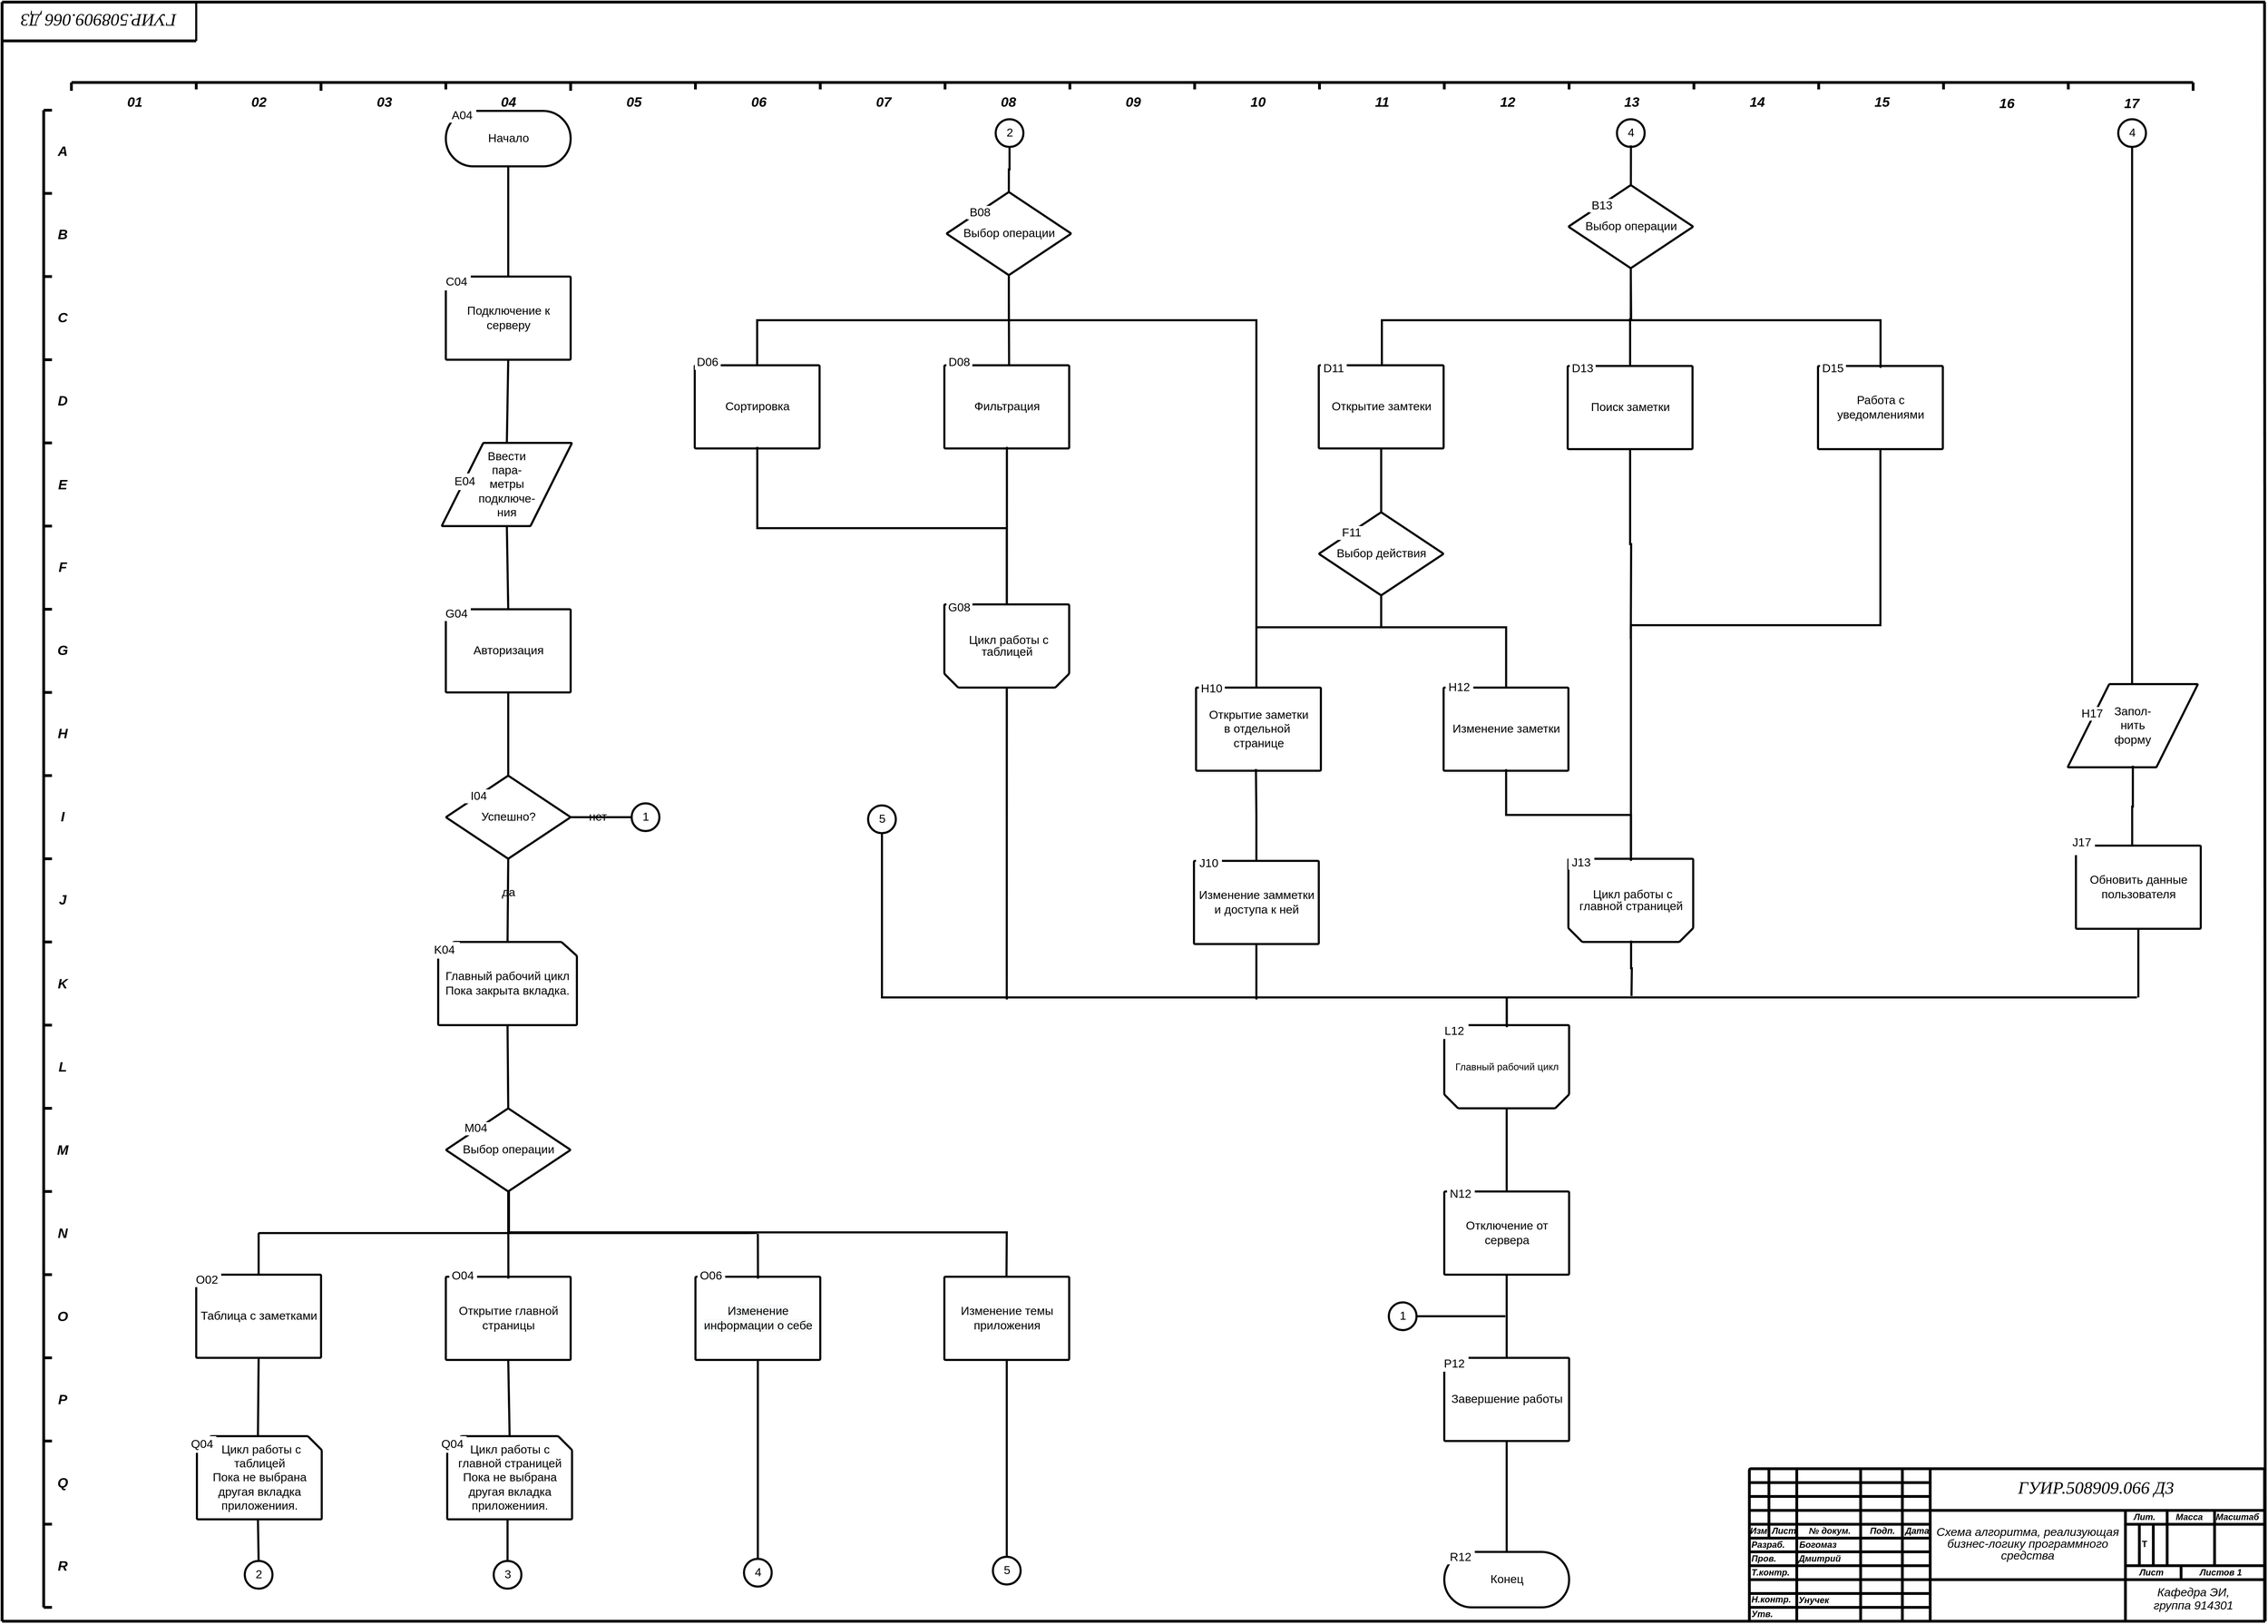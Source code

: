 <mxfile version="15.8.7" type="device"><diagram name="Page-1" id="Page-1"><mxGraphModel dx="4740" dy="2883" grid="1" gridSize="10" guides="1" tooltips="1" connect="1" arrows="1" fold="1" page="1" pageScale="1" pageWidth="827" pageHeight="1169" math="0" shadow="0"><root><mxCell id="0"/><mxCell id="C7nCu2AznuJSO4Db1PQB-432" parent="0"/><UserObject label="" Row_1="0.0" Row_2="0.0" Row_3="" id="0vVNY9elurI_b-boQIya-0"><mxCell style="vsdxID=1;fillColor=none;gradientColor=none;strokeColor=none;strokeWidth=3;spacingTop=-3;spacingBottom=-3;spacingLeft=-3;spacingRight=-3;labelBackgroundColor=none;rounded=1;html=1;whiteSpace=wrap;" parent="C7nCu2AznuJSO4Db1PQB-432" vertex="1"><mxGeometry x="921" y="1627" width="180" height="120" as="geometry"/></mxCell></UserObject><mxCell id="0vVNY9elurI_b-boQIya-1" style="vsdxID=2;fillColor=#ffffff;gradientColor=none;shape=stencil(hVPRUsMgEPwaXjtwZxrz6NT2B/yCTIOGMSYdmmrj1ws5QqEQyxMsu7B7cAx357Y+SQb8POrhU/6oZmwZvjIA1bdSq9HMGO4Z7t4HLT/0cOkbWp9qwwQ+I7IhjbBs4LU+vqlfSRjfoCgL2iDl1/Btb7wu+6WTTQQUBpmBA9GPF0184Q8EJxBegciD4a67QqJwyFO12VaOhIkP9CSnm53wF2OmU33g3TDgOTLPl3NXzNuLt1UwijiKrVaYBDCOYqPGUVYV6BVL1AlzJjO5KpM8fpS7WqTBqltFJ5EWGVIWPHg8TL1g7odk/IeZ/Snw768KCntLVMbuVx8PEgWmHwSzTjLuH3aEmczdR32puo6aN9y/71YDUafj/g8=);strokeColor=#000000;strokeWidth=3;spacingTop=-3;spacingBottom=-3;spacingLeft=-3;spacingRight=-3;labelBackgroundColor=none;rounded=1;html=1;whiteSpace=wrap;" parent="0vVNY9elurI_b-boQIya-0" vertex="1"><mxGeometry width="180" height="120" as="geometry"/></mxCell><mxCell id="0vVNY9elurI_b-boQIya-2" value="&lt;div style=&quot;font-size: 1px&quot;&gt;&lt;p style=&quot;align:center;margin-left:0;margin-right:0;margin-top:0px;margin-bottom:0px;text-indent:0;valign:middle;direction:ltr;&quot;&gt;&lt;font style=&quot;font-size:16.93px;font-family:Arial;color:#000000;direction:ltr;letter-spacing:0px;line-height:120%;opacity:1&quot;&gt;Успешно?&lt;/font&gt;&lt;/p&gt;&lt;/div&gt;" style="text;vsdxID=1;fillColor=none;gradientColor=none;strokeColor=none;strokeWidth=3;spacingTop=-3;spacingBottom=-3;spacingLeft=-3;spacingRight=-3;labelBackgroundColor=none;rounded=1;html=1;whiteSpace=wrap;verticalAlign=middle;align=center;;html=1;" parent="0vVNY9elurI_b-boQIya-0" vertex="1"><mxGeometry x="17.82" y="17.75" width="144.78" height="84.46" as="geometry"/></mxCell><UserObject label="" Row_1="0.0" Row_2="0.0" Row_3="" id="0vVNY9elurI_b-boQIya-3"><mxCell style="vsdxID=3;fillColor=none;gradientColor=none;strokeColor=none;strokeWidth=3;spacingTop=-3;spacingBottom=-3;spacingLeft=-3;spacingRight=-3;labelBackgroundColor=none;rounded=1;html=1;whiteSpace=wrap;" parent="C7nCu2AznuJSO4Db1PQB-432" vertex="1"><mxGeometry x="921" y="907" width="180" height="120" as="geometry"/></mxCell></UserObject><mxCell id="0vVNY9elurI_b-boQIya-4" style="vsdxID=4;fillColor=#ffffff;gradientColor=none;shape=stencil(fZPdkoIwDIWfpredtlF+Lh11X2CfgJHu0hHBqbiLPr2VFKaBIlc0OWf6JWkY7G9VcdVMiVtn27P+N2VXMTgwpUxTaWs698fgyGD/01r9a9t7U+L5WjilEkNEl+iRb7UShT19m6fGmOAg0y0m0Hlp/9439j6PqQee8oynmyHyheLT3aJaUrk/5jnfAIZ6NV2Y5eRLvMcLpBBceNQeRlPmGR+wUA0oYudoatME6O5ymRD8uWnJ7zyJojUQngjjyB3WuoScwGctjHATlw9xlX7CJpZxFHybhm3OZoMIS1VkeiN+2EAIFWvkwZgW8shbWX0J9DH1lG6CXasPqBxiLYzBf37p7mfYKdw2U9e4kmF+voMuhPsLxxc=);strokeColor=#000000;strokeWidth=3;spacingTop=-3;spacingBottom=-3;spacingLeft=-3;spacingRight=-3;labelBackgroundColor=none;rounded=1;html=1;whiteSpace=wrap;" parent="0vVNY9elurI_b-boQIya-3" vertex="1"><mxGeometry width="180" height="120" as="geometry"/></mxCell><mxCell id="0vVNY9elurI_b-boQIya-5" value="&lt;div style=&quot;font-size: 1px&quot;&gt;&lt;p style=&quot;align:center;margin-left:0;margin-right:0;margin-top:0px;margin-bottom:0px;text-indent:0;valign:middle;direction:ltr;&quot;&gt;&lt;font style=&quot;font-size:16.93px;font-family:Arial;color:#000000;direction:ltr;letter-spacing:0px;line-height:120%;opacity:1&quot;&gt;Подключение к серверу&lt;/font&gt;&lt;/p&gt;&lt;/div&gt;" style="text;vsdxID=3;fillColor=none;gradientColor=none;strokeColor=none;strokeWidth=3;spacingTop=-3;spacingBottom=-3;spacingLeft=-3;spacingRight=-3;labelBackgroundColor=none;rounded=1;html=1;whiteSpace=wrap;verticalAlign=middle;align=center;;html=1;" parent="0vVNY9elurI_b-boQIya-3" vertex="1"><mxGeometry x="2.88" y="2.75" width="174.63" height="114.94" as="geometry"/></mxCell><mxCell id="0vVNY9elurI_b-boQIya-6" style="vsdxID=5;fillColor=none;gradientColor=none;fillOpacity=0;strokeColor=none;strokeWidth=4;spacingTop=-3;spacingBottom=-3;spacingLeft=-3;spacingRight=-3;labelBackgroundColor=none;rounded=1;html=1;whiteSpace=wrap;" parent="C7nCu2AznuJSO4Db1PQB-432" vertex="1"><mxGeometry x="2801" y="2627" width="743" height="220" as="geometry"/></mxCell><mxCell id="0vVNY9elurI_b-boQIya-7" style="vsdxID=6;fillColor=#000000;gradientColor=none;fillOpacity=0;shape=stencil(hZNRcoMgEEBPw6+zsE2sn500uUBP4ERamVrNENOQnr7ExciKtn6x8FYeCytwd67LkxYKzr3tPvXVVH0t8FUoZdpaW9P7kcC9wN17Z/WH7S5tRfGp9KSCYUZXlCPvtILSHt/Mj6Y5yFDmG1qgzK/u+76jC+u0dKOoKIbwQOTxYgmVnJUjnG3Cn50ad5NY8C/kBEACZBA8HT4UA4QJNJjAi5dpTBtp+71zydTnSam+z3nO+RGYzqTIneNz4pzBtHALuhMf4n9UJ34sffa0hejLiy23jg+n2HU5TEuGMbEmPd1LQi+8jdWb54/HcbmH6+r5kPO4VMAl+T/etR8M7UONZZqGui9en7ebn6JWxf0v);strokeColor=#000000;strokeWidth=4;spacingTop=-3;spacingBottom=-3;spacingLeft=-3;spacingRight=-3;labelBackgroundColor=none;rounded=1;html=1;whiteSpace=wrap;" parent="0vVNY9elurI_b-boQIya-6" vertex="1"><mxGeometry width="743" height="220" as="geometry"/></mxCell><mxCell id="0vVNY9elurI_b-boQIya-8" style="vsdxID=7;fillColor=#000000;gradientColor=none;fillOpacity=0;shape=stencil(fY9LDsIwDERP422U2q2AdSkX4AQRMSQCkioN39OTxiwqFuw8M8+yB6ifnBkZUE85xTM/vM0OaAuIPjhOPpcJaADqjzHxKcVbsKJHU0jU1WErO81MozbpsPdvFk8raladBLJ5jff54lNyUmsJX1++qp2gFx/+oG2n2s0SL0N9qwpptMx+KxRL6tPwAQ==);strokeColor=#000000;strokeWidth=4;spacingTop=-3;spacingBottom=-3;spacingLeft=-3;spacingRight=-3;labelBackgroundColor=none;rounded=1;html=1;whiteSpace=wrap;" parent="0vVNY9elurI_b-boQIya-6" vertex="1"><mxGeometry width="743" height="220" as="geometry"/></mxCell><mxCell id="0vVNY9elurI_b-boQIya-9" style="vsdxID=8;fillColor=#000000;gradientColor=none;fillOpacity=0;shape=stencil(fY9LDsIwDERP423k2EKIdSkX4AQRMSQCkiot39OTxiwqFuw8M8+yB7gbgxsECMep5LM8op8C8BaIYgpS4lQn4B64O+Yip5JvyaseXCUJmyNed+xME7py2Me3qIeG7XqlgW5e832++NR8Y0jD15dvaqfoJaY/qEU0aJd8HdpfTWilZfbboVran/sP);strokeColor=#000000;strokeWidth=4;spacingTop=-3;spacingBottom=-3;spacingLeft=-3;spacingRight=-3;labelBackgroundColor=none;rounded=1;html=1;whiteSpace=wrap;" parent="0vVNY9elurI_b-boQIya-6" vertex="1"><mxGeometry width="743" height="220" as="geometry"/></mxCell><mxCell id="0vVNY9elurI_b-boQIya-10" style="vsdxID=9;fillColor=#000000;gradientColor=none;fillOpacity=0;shape=stencil(fVDLDcIwDJ3G18ixBQxQygJMEBFDIiCp0vKdnjTmUHHg5veT/QzcjcENAoTjVPJZHtFPAXgLRDEFKXGqE3AP3B1zkVPJt+QVD646CRsjXjN2dhO6ctjHtyiHhu1mpYImr/k+b3yqTtasVX19Aw3t1HuJ6Z/XIhq0y0Ad2mUNaKml9tuiUvoB7j8=);strokeColor=#000000;strokeWidth=4;spacingTop=-3;spacingBottom=-3;spacingLeft=-3;spacingRight=-3;labelBackgroundColor=none;rounded=1;html=1;whiteSpace=wrap;" parent="0vVNY9elurI_b-boQIya-6" vertex="1"><mxGeometry width="743" height="220" as="geometry"/></mxCell><mxCell id="0vVNY9elurI_b-boQIya-11" style="vsdxID=10;fillColor=#000000;gradientColor=none;fillOpacity=0;shape=stencil(fVA7DsIwDD2N18hxhCrmUi7ACSJiSAQkVZryOz1pzFAxsPn9ZD+D6SdvRwbCqeR04UdwxYPZAVGInnModQIzgOlPKfM5pzk6waOtTsLGsJOMXtyENh8P4c3CoTK624ggyVu6LxufotNWdaK+voGG9uK9hvjPqxEV6nWgDu2yBqTUWvttUSn5gBk+);strokeColor=#000000;strokeWidth=4;spacingTop=-3;spacingBottom=-3;spacingLeft=-3;spacingRight=-3;labelBackgroundColor=none;rounded=1;html=1;whiteSpace=wrap;" parent="0vVNY9elurI_b-boQIya-6" vertex="1"><mxGeometry width="743" height="220" as="geometry"/></mxCell><mxCell id="0vVNY9elurI_b-boQIya-12" style="vsdxID=11;fillColor=#000000;gradientColor=none;fillOpacity=0;shape=stencil(fZBLEsIgDIZPky0TyHQ8QK0X8ASMRGFU6FCsj9NLSRcdF+7yP74hAaifvB0ZDE4lpys/gyseaA/GhOg5h1InoAGoP6fMl5we0YkebW0abA47YfTSNmjz6Rg+LB4q0rtOAiHvaV5efElOnVqx9wo0dZDuLcR/XY2oUG+BOrTNmpCjttnvFdWSH6DhCw==);strokeColor=#000000;strokeWidth=4;spacingTop=-3;spacingBottom=-3;spacingLeft=-3;spacingRight=-3;labelBackgroundColor=none;rounded=1;html=1;whiteSpace=wrap;" parent="0vVNY9elurI_b-boQIya-6" vertex="1"><mxGeometry width="743" height="220" as="geometry"/></mxCell><mxCell id="0vVNY9elurI_b-boQIya-13" style="vsdxID=12;fillColor=#000000;gradientColor=none;fillOpacity=0;shape=stencil(fZBLDsIwDERP423l2Kp6gFIuwAkiYkgEJFVayuf0pDGLigU7+82M/AHuJ29HAcJpzukij+BmD7wDohC95DCXCngA7k8pyzmne3Taj7Y4CSsRpxmzugltPh7CW5Rhw6ZrVdDkLS3rxKfq3Dbf2EsBdSVRyV791xA3foP4316Kultt9Kyt9ntHQfoDHj4=);strokeColor=#000000;strokeWidth=4;spacingTop=-3;spacingBottom=-3;spacingLeft=-3;spacingRight=-3;labelBackgroundColor=none;rounded=1;html=1;whiteSpace=wrap;" parent="0vVNY9elurI_b-boQIya-6" vertex="1"><mxGeometry width="743" height="220" as="geometry"/></mxCell><mxCell id="0vVNY9elurI_b-boQIya-14" style="vsdxID=13;fillColor=#000000;gradientColor=none;fillOpacity=0;shape=stencil(fZBNDsIgEIVPM1sCTIlxXesFPAGRUYgKDaX+nV7KuGhcuJv33jeZH8B+8nYk0HIqOV3oEVzxgDvQOkRPOZRaAQ6A/SllOuc0R8d6tJXUsjnkuEcttJY2Hw/hTexJgWpjOODOW7ovE5/fnKMXq86IbtucPcPXEFcwGqH+87VomzXBR62z3yuqxR/A4QM=);strokeColor=#000000;strokeWidth=4;spacingTop=-3;spacingBottom=-3;spacingLeft=-3;spacingRight=-3;labelBackgroundColor=none;rounded=1;html=1;whiteSpace=wrap;" parent="0vVNY9elurI_b-boQIya-6" vertex="1"><mxGeometry width="743" height="220" as="geometry"/></mxCell><mxCell id="0vVNY9elurI_b-boQIya-15" style="vsdxID=14;fillColor=#000000;gradientColor=none;fillOpacity=0;shape=stencil(fY9NEsIgDIVPky0DxOoBar2AJ2AkCqNCJ8Xf00uJi44Ld3nvfZnkAfZTcCOB1VPhfKZH9CUAbsHamAJxLHUCHAD7Y2Y6cb4lL3p0lbS6OeRlx8y01Y4P+/gm8bRCs+kkkM1rvs8Xn99copcoXKtVM3bCXmJasNgp8xevQ/urCam0zH47VEv64/AB);strokeColor=#000000;strokeWidth=4;spacingTop=-3;spacingBottom=-3;spacingLeft=-3;spacingRight=-3;labelBackgroundColor=none;rounded=1;html=1;whiteSpace=wrap;" parent="0vVNY9elurI_b-boQIya-6" vertex="1"><mxGeometry width="743" height="220" as="geometry"/></mxCell><mxCell id="0vVNY9elurI_b-boQIya-16" style="vsdxID=15;fillColor=#000000;gradientColor=none;fillOpacity=0;shape=stencil(fZBLDsIwDERP422V2Kp6gFIuwAki4pIISKo0lM/pm8YsKhbsPDPP8geon52ZGFDNOcUrP73NDugAiD44Tj6XCmgA6seY+JLiI1jRkykkquqwlR690ahMOp/8h8VTDemulUA673HZJr6+uURvUdgVvDpHgW8+7GBqG/2fL0XdrAo5ap/9XlEs+QANKw==);strokeColor=#000000;strokeWidth=4;spacingTop=-3;spacingBottom=-3;spacingLeft=-3;spacingRight=-3;labelBackgroundColor=none;rounded=1;html=1;whiteSpace=wrap;" parent="0vVNY9elurI_b-boQIya-6" vertex="1"><mxGeometry width="743" height="220" as="geometry"/></mxCell><mxCell id="0vVNY9elurI_b-boQIya-17" style="vsdxID=16;fillColor=#000000;gradientColor=none;fillOpacity=0;shape=stencil(fZBNEsIgDIVPky0DZDp1X+sFPAEjURgVOhS1enopYdFx4S5578sv4DA7MxFoOecUr/TyNjvAPWjtg6Pkc4kAR8DhHBNdUnwEy/lkCqllVchyjVppLU06Hf2HWJMCVd+xwZX3+FwnLs1n69067ETrcmD45sMGxk6o/3wJ6mY14aO23u8VReIP4PgF);strokeColor=#000000;strokeWidth=4;spacingTop=-3;spacingBottom=-3;spacingLeft=-3;spacingRight=-3;labelBackgroundColor=none;rounded=1;html=1;whiteSpace=wrap;" parent="0vVNY9elurI_b-boQIya-6" vertex="1"><mxGeometry width="743" height="220" as="geometry"/></mxCell><mxCell id="0vVNY9elurI_b-boQIya-18" style="vsdxID=17;fillColor=#000000;gradientColor=none;fillOpacity=0;shape=stencil(fY9LDsIwDERP422UxKpQ16VcgBNExBALSKo0fE9PGrOoWLDzzDzLHsBhDm4isHouOZ3pwb4EwC1YyzFQ5lInwBFwOKZMp5xu0YueXCWtbg552TELbbXLhz2/STyt0Gw6CWTzmu7Lxec3l+glqle6b8ZO2AvHFYudMn/xOrS/mpBK6+y3Q7WkP44f);strokeColor=#000000;strokeWidth=4;spacingTop=-3;spacingBottom=-3;spacingLeft=-3;spacingRight=-3;labelBackgroundColor=none;rounded=1;html=1;whiteSpace=wrap;" parent="0vVNY9elurI_b-boQIya-6" vertex="1"><mxGeometry width="743" height="220" as="geometry"/></mxCell><mxCell id="0vVNY9elurI_b-boQIya-19" style="vsdxID=18;fillColor=#000000;gradientColor=none;fillOpacity=0;shape=stencil(fZBNDsIgEIVPM1sCTIlxXesFPAGRUYgKDaX+nV7KuGhcuJv33jeZH8B+8nYk0HIqOV3oEVzxgDvQOkRPOZRaAQ6A/SllOuc0R8d6tJXUsjnkuEcttJY2Hw/hTexJgWpjOODOW7ovE5/fnKMXK9OJbtucPcPXEFcwGqH+87VomzXBR62z3yuqxR/A4QM=);strokeColor=#000000;strokeWidth=4;spacingTop=-3;spacingBottom=-3;spacingLeft=-3;spacingRight=-3;labelBackgroundColor=none;rounded=1;html=1;whiteSpace=wrap;" parent="0vVNY9elurI_b-boQIya-6" vertex="1"><mxGeometry width="743" height="220" as="geometry"/></mxCell><mxCell id="0vVNY9elurI_b-boQIya-20" style="vsdxID=19;fillColor=#000000;gradientColor=none;fillOpacity=0;shape=stencil(fZBNDsIgEIVPM1sCTKhxXesFPAGRUYgKDUWtnl7KuGhcuJv33jeZH8B+8nYk0HIqOV3oGVzxgDvQOkRPOZRaAQ6A/SllOud0j471aCupZXPIcY9aaC1tPh7Cm9iTAtXGcMCdt/RYJs7fnKMXqw6F2TZnz/A1xBWMRqj/fC3aZk3wUevs94pq8Qdw+AA=);strokeColor=#000000;strokeWidth=4;spacingTop=-3;spacingBottom=-3;spacingLeft=-3;spacingRight=-3;labelBackgroundColor=none;rounded=1;html=1;whiteSpace=wrap;" parent="0vVNY9elurI_b-boQIya-6" vertex="1"><mxGeometry width="743" height="220" as="geometry"/></mxCell><mxCell id="0vVNY9elurI_b-boQIya-21" style="vsdxID=20;fillColor=#000000;gradientColor=none;fillOpacity=0;shape=stencil(fZBNEsIgDIVPky0DyXQ4QK0X8ASMRGFU6NBaf04vJS46LtzlvfclkAD1U3AjA+ppLvnCj+jnALQDxJgClzjXCmgA6k+58Lnke/KiR1dJ1M1hLz1mpVG7cjzEN4unFRnbSSCdt7ysLz6/uUQvURaVlSl7ga8xbWDqlPnP16L9rAlZapv9blEtuQANHw==);strokeColor=#000000;strokeWidth=4;spacingTop=-3;spacingBottom=-3;spacingLeft=-3;spacingRight=-3;labelBackgroundColor=none;rounded=1;html=1;whiteSpace=wrap;" parent="0vVNY9elurI_b-boQIya-6" vertex="1"><mxGeometry width="743" height="220" as="geometry"/></mxCell><mxCell id="0vVNY9elurI_b-boQIya-22" style="vsdxID=21;fillColor=#000000;gradientColor=none;fillOpacity=0;shape=stencil(fY9LDsIwDERP422UxKrovpQLcIKIGGIBSZWG7+lJYxYVC3aemWfZAzjMwU0EVs8lpzM92JcAuAVrOQbKXOoEOAIOx5TplNMtetGTq6TVzSEvO2ahrXb5sOc3iacVmk0ngWxe0325+PzmEr1E9Ub1zdgJe+G4YrFT5i9eh/ZXE1Jpnf12qJb0x/ED);strokeColor=#000000;strokeWidth=4;spacingTop=-3;spacingBottom=-3;spacingLeft=-3;spacingRight=-3;labelBackgroundColor=none;rounded=1;html=1;whiteSpace=wrap;" parent="0vVNY9elurI_b-boQIya-6" vertex="1"><mxGeometry width="743" height="220" as="geometry"/></mxCell><mxCell id="0vVNY9elurI_b-boQIya-23" style="vsdxID=22;fillColor=#000000;gradientColor=none;fillOpacity=0;shape=stencil(fZBNDsIgEIVPM1sCTBrtutYLeAIioxAVGkq19fRSxkXjwt28977J/AB2ozMDgZZjTvFGL2+zAzyA1j44Sj6XCrAH7C4x0TXFKVjWgymkltUhyz1qpbU06Xzyb2JPClS7hgPufMTnOnH+5hwtrFop9m11jgzffdjA2Aj1ny9F3awKPmqb/V5RLP4A9h8=);strokeColor=#000000;strokeWidth=4;spacingTop=-3;spacingBottom=-3;spacingLeft=-3;spacingRight=-3;labelBackgroundColor=none;rounded=1;html=1;whiteSpace=wrap;" parent="0vVNY9elurI_b-boQIya-6" vertex="1"><mxGeometry width="743" height="220" as="geometry"/></mxCell><mxCell id="0vVNY9elurI_b-boQIya-24" style="vsdxID=23;fillColor=#000000;gradientColor=none;fillOpacity=0;shape=stencil(fZBLDsIwDERP423k2KpygFIuwAkiEkgEJFVayuf0pDGLigU7e+aN/AHup2BHD4TTXPLFP6KbA/AOiGIKvsS5VsADcH/KxZ9Lvicn/WgrSdgU7ySjV5rQluMhvr1oqFibTgxJ3vKyTnyKz536xl4iGFJGlL3w15g2vEb8j9ei7dYaOWvr/d5RJfkBDx8=);strokeColor=#000000;strokeWidth=4;spacingTop=-3;spacingBottom=-3;spacingLeft=-3;spacingRight=-3;labelBackgroundColor=none;rounded=1;html=1;whiteSpace=wrap;" parent="0vVNY9elurI_b-boQIya-6" vertex="1"><mxGeometry width="743" height="220" as="geometry"/></mxCell><mxCell id="0vVNY9elurI_b-boQIya-25" style="vsdxID=24;fillColor=#000000;gradientColor=none;fillOpacity=0;shape=stencil(dZBLDsIwDERP422V2kI5QCkX4AQRMSQCksoN5XN60ngDSOw8M8/yB2iYg5sY0MxF8pnv0ZcAtAXEmAJLLLUCGoGGYxY+Sb4lr3pylUTTHPba0680GieHfXyxeqaj3m400M5rXtaJD80tafZUibbyzdkpfYnpP22xs190LdpiTehNn9nvEdXSB9D4Bg==);strokeColor=#000000;strokeWidth=4;spacingTop=-3;spacingBottom=-3;spacingLeft=-3;spacingRight=-3;labelBackgroundColor=none;rounded=1;html=1;whiteSpace=wrap;" parent="0vVNY9elurI_b-boQIya-6" vertex="1"><mxGeometry width="743" height="220" as="geometry"/></mxCell><mxCell id="0vVNY9elurI_b-boQIya-26" style="vsdxID=25;fillColor=#000000;gradientColor=none;fillOpacity=0;shape=stencil(fY9BEsIgDEVPk20nELUHqPUCnoCRKIwKHUq19fRSsum4cJf//8skH6gbnRkYNI45xTu/vc0O6Aha++A4+VwmoB6ou8bEtxSnYEUPppAaq8NWdtRKazTpcvYfFg8bUu1eAtl8xtd6cZa8JckWkXRodtU4CfzwYQMrxL90GepfVUilbfbboVjSn/ov);strokeColor=#000000;strokeWidth=4;spacingTop=-3;spacingBottom=-3;spacingLeft=-3;spacingRight=-3;labelBackgroundColor=none;rounded=1;html=1;whiteSpace=wrap;" parent="0vVNY9elurI_b-boQIya-6" vertex="1"><mxGeometry width="743" height="220" as="geometry"/></mxCell><mxCell id="0vVNY9elurI_b-boQIya-27" style="vsdxID=26;fillColor=#000000;gradientColor=none;fillOpacity=0;shape=stencil(fZBLDsIwDERP423lxGor1qVcgBNExJAISKo0QOH0pPGmYsHOM/Msf4CG2ZmJQeOcU7zyy9vsgPagtQ+Ok8+lAhqBhnNMfEnxEazoyRRSY3XYSo9aaY0mnY7+w+JhQ6pvJZDOe3yuExfJe5LsLbKjpt1V5yD0zYcNrRD/46Wom1UhR22z3yuKJR+g8Qs=);strokeColor=#000000;strokeWidth=4;spacingTop=-3;spacingBottom=-3;spacingLeft=-3;spacingRight=-3;labelBackgroundColor=none;rounded=1;html=1;whiteSpace=wrap;" parent="0vVNY9elurI_b-boQIya-6" vertex="1"><mxGeometry width="743" height="220" as="geometry"/></mxCell><mxCell id="0vVNY9elurI_b-boQIya-28" style="vsdxID=27;fillColor=#000000;gradientColor=none;fillOpacity=0;shape=stencil(fZBLDsIwDERP422U2CqFdSkX4AQRMSQCkiot39OTxiwqFuzsNzPyB6gbvR0YUI9TTmd+BDd5oC0ghug5h6lUQD1Qd0yZTzndopN+sMWJuhJ2kjGzG7XNh314szCtyLSNCJK8pvs88Sn62qhv7CUA25KoZCf+S4j//CtSzWbpL0VdrjZy11L7PaQgeQL1Hw==);strokeColor=#000000;strokeWidth=4;spacingTop=-3;spacingBottom=-3;spacingLeft=-3;spacingRight=-3;labelBackgroundColor=none;rounded=1;html=1;whiteSpace=wrap;" parent="0vVNY9elurI_b-boQIya-6" vertex="1"><mxGeometry width="743" height="220" as="geometry"/></mxCell><mxCell id="0vVNY9elurI_b-boQIya-29" style="vsdxID=28;fillColor=#000000;gradientColor=none;fillOpacity=0;shape=stencil(fZBNEsIgDEZPky1DiZRxXesFPAEjURgVOhR/Ty8lm44Ld8n7XoYEwGH2diJQci45XegZXPGAO1AqRE85lFoBjoDDKWU653SPjvvJVlPJRsjxTLfYStp8PIQPMZMCO6M54Mlbeiwvvjg3WhhO3wywF5sG9qxfQ/yn9yj0du3Xou3WGj5rnf3eURH/AY5f);strokeColor=#000000;strokeWidth=4;spacingTop=-3;spacingBottom=-3;spacingLeft=-3;spacingRight=-3;labelBackgroundColor=none;rounded=1;html=1;whiteSpace=wrap;" parent="0vVNY9elurI_b-boQIya-6" vertex="1"><mxGeometry width="743" height="220" as="geometry"/></mxCell><mxCell id="0vVNY9elurI_b-boQIya-30" style="vsdxID=29;fillColor=#000000;gradientColor=none;fillOpacity=0;shape=stencil(fZBJDsIwDEVP422Uxh1gXdoLcIKIGBIBSZWG8fSkMYuKBTv7/f/lAbCfrZ4IlJxTDGd6OJMs4A6Uct5SdClXgANgfwyRTjHcvOF+0tmpZCFkOFMtbiV1POzdm5hJgVXXsMDJa7gvE5+sdxtRf3MvJtiKuoCR/Rfn//pbFM12HchF2a40fNha+70kI/4CDh8=);strokeColor=#000000;strokeWidth=4;spacingTop=-3;spacingBottom=-3;spacingLeft=-3;spacingRight=-3;labelBackgroundColor=none;rounded=1;html=1;whiteSpace=wrap;" parent="0vVNY9elurI_b-boQIya-6" vertex="1"><mxGeometry width="743" height="220" as="geometry"/></mxCell><mxCell id="0vVNY9elurI_b-boQIya-31" style="vsdxID=30;fillColor=#000000;gradientColor=none;fillOpacity=0;shape=stencil(fZBLDsIwDERP422V2ipV16VcgBNE1JAISKo05Xd63HhTsWBnz7yRP0D97OzEgGbOKV756cfsgPaA6IPj5LNUQANQf46JLykuYdR+skKiKQqPmqlXGo1Np6P/sGqmorpt1NDkPT7WiS/1OwHUfauArSSKclD+5sM/fkdV0215KcpypdG7tt7vISLpE2j4Ag==);strokeColor=#000000;strokeWidth=4;spacingTop=-3;spacingBottom=-3;spacingLeft=-3;spacingRight=-3;labelBackgroundColor=none;rounded=1;html=1;whiteSpace=wrap;" parent="0vVNY9elurI_b-boQIya-6" vertex="1"><mxGeometry width="743" height="220" as="geometry"/></mxCell><mxCell id="0vVNY9elurI_b-boQIya-32" style="vsdxID=31;fillColor=#000000;gradientColor=none;fillOpacity=0;shape=stencil(fZBNEsIgDEZPky0DyVTqutYLeAJGUBgVOhR/Ty8lm44Ld8n7XoYEoGH2ZnKAci45Xdwz2OKBdoAYonc5lFoBjUDDKWV3zukeLfeTqSbKRpzlGbXYKE0+HsLHMZOClO444MlbeiwvvjjvSfScvhlsSHTbRvbsX0P852sUWq39WrTlWsN3rbPfQyriT6DxCw==);strokeColor=#000000;strokeWidth=4;spacingTop=-3;spacingBottom=-3;spacingLeft=-3;spacingRight=-3;labelBackgroundColor=none;rounded=1;html=1;whiteSpace=wrap;" parent="0vVNY9elurI_b-boQIya-6" vertex="1"><mxGeometry width="743" height="220" as="geometry"/></mxCell><mxCell id="0vVNY9elurI_b-boQIya-33" style="vsdxID=32;fillColor=#000000;gradientColor=none;fillOpacity=0;shape=stencil(dZBNDgIhDIVP0y0pbQwHGMcLeAIiKESFCYO/p5ehLtTEXd97Xwst8DAHO3kgnGvJR3+LrgbgNRDFFHyJtVXAI/Cwz8UfSr4kJ3qyjSTsjnfSoxea0JbdNj69eKhYm5UE0nnO1+XFu+SGJXu8JSkjYzZCn2L6T2tEhV94K/rPupClPrPfLZolF+DxBQ==);strokeColor=#000000;strokeWidth=4;spacingTop=-3;spacingBottom=-3;spacingLeft=-3;spacingRight=-3;labelBackgroundColor=none;rounded=1;html=1;whiteSpace=wrap;" parent="0vVNY9elurI_b-boQIya-6" vertex="1"><mxGeometry width="743" height="220" as="geometry"/></mxCell><mxCell id="0vVNY9elurI_b-boQIya-34" style="vsdxID=33;edgeStyle=none;startArrow=none;endArrow=none;startSize=5;endSize=5;strokeWidth=4;strokeColor=#000000;spacingTop=-3;spacingBottom=-3;spacingLeft=-3;spacingRight=-3;verticalAlign=middle;html=1;labelBackgroundColor=none;rounded=1;" parent="C7nCu2AznuJSO4Db1PQB-432" edge="1"><mxGeometry relative="1" as="geometry"><mxPoint x="12" y="-1" as="offset"/><Array as="points"/><mxPoint x="281" y="2847" as="sourcePoint"/><mxPoint x="281" y="511" as="targetPoint"/></mxGeometry></mxCell><mxCell id="0vVNY9elurI_b-boQIya-35" style="vsdxID=34;edgeStyle=none;startArrow=none;endArrow=none;startSize=5;endSize=5;strokeWidth=4;strokeColor=#000000;spacingTop=-3;spacingBottom=-3;spacingLeft=-3;spacingRight=-3;verticalAlign=middle;html=1;labelBackgroundColor=none;rounded=1;" parent="C7nCu2AznuJSO4Db1PQB-432" edge="1"><mxGeometry relative="1" as="geometry"><mxPoint as="offset"/><Array as="points"/><mxPoint x="281" y="2847" as="sourcePoint"/><mxPoint x="3545" y="2847" as="targetPoint"/></mxGeometry></mxCell><mxCell id="0vVNY9elurI_b-boQIya-36" style="vsdxID=35;edgeStyle=none;startArrow=none;endArrow=none;startSize=5;endSize=5;strokeWidth=4;strokeColor=#000000;spacingTop=-3;spacingBottom=-3;spacingLeft=-3;spacingRight=-3;verticalAlign=middle;html=1;labelBackgroundColor=none;rounded=1;" parent="C7nCu2AznuJSO4Db1PQB-432" edge="1"><mxGeometry relative="1" as="geometry"><mxPoint as="offset"/><Array as="points"/><mxPoint x="281" y="511" as="sourcePoint"/><mxPoint x="3545" y="511" as="targetPoint"/></mxGeometry></mxCell><mxCell id="0vVNY9elurI_b-boQIya-37" style="vsdxID=36;edgeStyle=none;startArrow=none;endArrow=none;startSize=5;endSize=5;strokeWidth=4;strokeColor=#000000;spacingTop=-3;spacingBottom=-3;spacingLeft=-3;spacingRight=-3;verticalAlign=middle;html=1;labelBackgroundColor=none;rounded=1;" parent="C7nCu2AznuJSO4Db1PQB-432" edge="1"><mxGeometry relative="1" as="geometry"><mxPoint x="-13" y="-1" as="offset"/><Array as="points"/><mxPoint x="3545" y="2847" as="sourcePoint"/><mxPoint x="3544" y="511" as="targetPoint"/></mxGeometry></mxCell><mxCell id="0vVNY9elurI_b-boQIya-38" style="vsdxID=37;fillColor=none;gradientColor=none;fillOpacity=0;strokeOpacity=0;strokeWidth=3;spacingTop=-3;spacingBottom=-3;spacingLeft=-3;spacingRight=-3;labelBackgroundColor=none;rounded=0;strokeColor=none;html=1;whiteSpace=wrap;" parent="C7nCu2AznuJSO4Db1PQB-432" vertex="1"><mxGeometry x="3061" y="2627" width="480" height="59" as="geometry"/></mxCell><mxCell id="0vVNY9elurI_b-boQIya-39" style="vsdxID=38;fillColor=#000000;gradientColor=none;fillOpacity=0;strokeOpacity=0;shape=stencil(pZFLDsIwDERPk23l2EIcoJQLcIKIBGIRkiot5XN60ppFQGIDO8/Ms2JNFLWDN71TCMOY08ld2Y5e0UYhcvQu81gmRZ2i9pCyO+Z0iVZ0bwqJsDjOyo6eaQST9zt+OPGgIb1eSSCb5zTNL95euUT3Wm0FDBwrUMPPaNEN4Hf+H/rtjDIsvUhjHILUWuefPRZL/oC6Jw==);strokeWidth=3;spacingTop=-3;spacingBottom=-3;spacingLeft=-3;spacingRight=-3;labelBackgroundColor=none;rounded=1;html=1;whiteSpace=wrap;" parent="0vVNY9elurI_b-boQIya-38" vertex="1"><mxGeometry width="480" height="59" as="geometry"/></mxCell><mxCell id="0vVNY9elurI_b-boQIya-40" value="&lt;div&gt;&lt;p style=&quot;margin: 0px ; text-indent: 0px ; direction: ltr&quot;&gt;&lt;font style=&quot;direction: ltr ; line-height: 120% ; opacity: 1&quot;&gt;&lt;i&gt;&lt;font face=&quot;times new roman&quot;&gt;&lt;span style=&quot;font-size: 25.4px ; letter-spacing: 0px&quot;&gt;ГУИР.&lt;/span&gt;&lt;span style=&quot;font-size: 25.4px&quot;&gt;508909&lt;/span&gt;&lt;span style=&quot;font-size: 25.4px ; letter-spacing: 0px&quot;&gt;.066 Д3&lt;/span&gt;&lt;/font&gt;&lt;/i&gt;&lt;/font&gt;&lt;/p&gt;&lt;/div&gt;" style="text;vsdxID=37;fillColor=none;gradientColor=none;fillOpacity=0;strokeOpacity=0;strokeWidth=3;spacingTop=-3;spacingBottom=-3;spacingLeft=-3;spacingRight=-3;labelBackgroundColor=none;rounded=0;strokeColor=none;html=1;whiteSpace=wrap;verticalAlign=middle;align=center;;html=1;" parent="0vVNY9elurI_b-boQIya-38" vertex="1"><mxGeometry y="-1" width="480.06" height="60.33" as="geometry"/></mxCell><mxCell id="0vVNY9elurI_b-boQIya-41" style="vsdxID=39;fillColor=none;gradientColor=none;fillOpacity=0;strokeOpacity=0;strokeWidth=3;spacingTop=-3;spacingBottom=-3;spacingLeft=-3;spacingRight=-3;labelBackgroundColor=none;rounded=0;strokeColor=none;html=1;whiteSpace=wrap;" parent="C7nCu2AznuJSO4Db1PQB-432" vertex="1"><mxGeometry x="2831" y="2707" width="40" height="20" as="geometry"/></mxCell><mxCell id="0vVNY9elurI_b-boQIya-42" style="vsdxID=40;fillColor=#000000;gradientColor=none;fillOpacity=0;strokeOpacity=0;shape=stencil(nZBLDsIwDERP4y1KYiEOUMoFOEFEDbEISZWG8jk9aQ1SQKy688y8kaUBbAZnewKjhpzimW7cZQe4BWM4OEqcywXYAjbHmOiU4jV0ontbSKNmhzrp6Ik2yqbDnp8knlqh3qwlkOYljtPH+zuX6FGrnYCeQwVqtRj96L/wYvQLLMe8iGzF3sugdf67YLFkfWxf);strokeWidth=3;spacingTop=-3;spacingBottom=-3;spacingLeft=-3;spacingRight=-3;labelBackgroundColor=none;rounded=1;html=1;whiteSpace=wrap;" parent="0vVNY9elurI_b-boQIya-41" vertex="1"><mxGeometry width="40" height="20" as="geometry"/></mxCell><mxCell id="0vVNY9elurI_b-boQIya-43" value="&lt;div style=&quot;font-size: 1px&quot;&gt;&lt;p style=&quot;align:center;margin-left:0;margin-right:0;margin-top:0px;margin-bottom:0px;text-indent:0;valign:middle;direction:ltr;&quot;&gt;&lt;font style=&quot;font-size:12.7px;font-family:Arial;color:#000000;direction:ltr;letter-spacing:0px;line-height:120%;opacity:1&quot;&gt;&lt;i&gt;&lt;b&gt;Лист&lt;/b&gt;&lt;/i&gt;&lt;/font&gt;&lt;/p&gt;&lt;/div&gt;" style="text;vsdxID=39;fillColor=none;gradientColor=none;fillOpacity=0;strokeOpacity=0;strokeWidth=3;spacingTop=-3;spacingBottom=-3;spacingLeft=-3;spacingRight=-3;labelBackgroundColor=none;rounded=0;strokeColor=none;html=1;whiteSpace=wrap;verticalAlign=middle;align=center;;html=1;" parent="0vVNY9elurI_b-boQIya-41" vertex="1"><mxGeometry y="-0.01" width="40.01" height="20.32" as="geometry"/></mxCell><mxCell id="0vVNY9elurI_b-boQIya-44" style="vsdxID=41;fillColor=none;gradientColor=none;fillOpacity=0;strokeOpacity=0;strokeWidth=3;spacingTop=-3;spacingBottom=-3;spacingLeft=-3;spacingRight=-3;labelBackgroundColor=none;rounded=0;strokeColor=none;html=1;whiteSpace=wrap;" parent="C7nCu2AznuJSO4Db1PQB-432" vertex="1"><mxGeometry x="2805" y="2727" width="68" height="20" as="geometry"/></mxCell><mxCell id="0vVNY9elurI_b-boQIya-45" style="vsdxID=42;fillColor=#000000;gradientColor=none;fillOpacity=0;strokeOpacity=0;shape=stencil(pZFLDsIwDERP423lxEIcoJQLcIKIGBIRkiot5XN60ppFQGIDO8/MsyyNgdrBmZ5B4zDmdOKrt6MD2oDWPjrOfiwTUAfUHlLmY06XaEX3ppAaF4et7KiZ1mjyfucfLB42pNYrCWTznKb54u2VS3Sv1VbA4GMFKsQG1R90sb7z+Cv6BpZh6UUa8yFIrXX+2WOx5AfUPQE=);strokeWidth=3;spacingTop=-3;spacingBottom=-3;spacingLeft=-3;spacingRight=-3;labelBackgroundColor=none;rounded=1;html=1;whiteSpace=wrap;" parent="0vVNY9elurI_b-boQIya-44" vertex="1"><mxGeometry width="68" height="20" as="geometry"/></mxCell><mxCell id="0vVNY9elurI_b-boQIya-46" value="&lt;div style=&quot;font-size: 1px&quot;&gt;&lt;p style=&quot;align:left;margin-left:0;margin-right:0;margin-top:0px;margin-bottom:0px;text-indent:0;valign:middle;direction:ltr;&quot;&gt;&lt;font style=&quot;font-size:12.7px;font-family:Arial;color:#000000;direction:ltr;letter-spacing:0px;line-height:120%;opacity:1&quot;&gt;&lt;i&gt;&lt;b&gt;Разраб.&lt;/b&gt;&lt;/i&gt;&lt;/font&gt;&lt;/p&gt;&lt;/div&gt;" style="text;vsdxID=41;fillColor=none;gradientColor=none;fillOpacity=0;strokeOpacity=0;strokeWidth=3;spacingTop=-3;spacingBottom=-3;spacingLeft=-3;spacingRight=-3;labelBackgroundColor=none;rounded=0;strokeColor=none;html=1;whiteSpace=wrap;verticalAlign=middle;align=left;;html=1;" parent="0vVNY9elurI_b-boQIya-44" vertex="1"><mxGeometry y="-0.01" width="68.58" height="20.32" as="geometry"/></mxCell><mxCell id="0vVNY9elurI_b-boQIya-47" style="vsdxID=43;fillColor=none;gradientColor=none;fillOpacity=0;strokeOpacity=0;strokeWidth=3;spacingTop=-3;spacingBottom=-3;spacingLeft=-3;spacingRight=-3;labelBackgroundColor=none;rounded=0;strokeColor=none;html=1;whiteSpace=wrap;" parent="C7nCu2AznuJSO4Db1PQB-432" vertex="1"><mxGeometry x="2805" y="2747" width="68" height="20" as="geometry"/></mxCell><mxCell id="0vVNY9elurI_b-boQIya-48" style="vsdxID=44;fillColor=#000000;gradientColor=none;fillOpacity=0;strokeOpacity=0;shape=stencil(pZFLDsIwDERP423lxEIcoJQLcIKIGBIRkiot5XN60ppFQGIDO8/MsyyNgdrBmZ5B4zDmdOKrt6MD2oDWPjrOfiwTUAfUHlLmY06XaEX3ppAaF4et7KiZ1mjyfucfLB42pNYrCWTznKb54u2VS3Sv1VbA4GMFKsQG1R90sb7z+Cv6BpZh6UUa8yFIrXX+2WOx5AfUPQE=);strokeWidth=3;spacingTop=-3;spacingBottom=-3;spacingLeft=-3;spacingRight=-3;labelBackgroundColor=none;rounded=1;html=1;whiteSpace=wrap;" parent="0vVNY9elurI_b-boQIya-47" vertex="1"><mxGeometry width="68" height="20" as="geometry"/></mxCell><mxCell id="0vVNY9elurI_b-boQIya-49" value="&lt;div style=&quot;font-size: 1px&quot;&gt;&lt;p style=&quot;align:left;margin-left:0;margin-right:0;margin-top:0px;margin-bottom:0px;text-indent:0;valign:middle;direction:ltr;&quot;&gt;&lt;font style=&quot;font-size:12.7px;font-family:Arial;color:#000000;direction:ltr;letter-spacing:0px;line-height:120%;opacity:1&quot;&gt;&lt;i&gt;&lt;b&gt;Пров.&lt;/b&gt;&lt;/i&gt;&lt;/font&gt;&lt;/p&gt;&lt;/div&gt;" style="text;vsdxID=43;fillColor=none;gradientColor=none;fillOpacity=0;strokeOpacity=0;strokeWidth=3;spacingTop=-3;spacingBottom=-3;spacingLeft=-3;spacingRight=-3;labelBackgroundColor=none;rounded=0;strokeColor=none;html=1;whiteSpace=wrap;verticalAlign=middle;align=left;;html=1;" parent="0vVNY9elurI_b-boQIya-47" vertex="1"><mxGeometry y="-0.01" width="68.58" height="20.32" as="geometry"/></mxCell><mxCell id="0vVNY9elurI_b-boQIya-50" style="vsdxID=45;fillColor=none;gradientColor=none;fillOpacity=0;strokeOpacity=0;strokeWidth=3;spacingTop=-3;spacingBottom=-3;spacingLeft=-3;spacingRight=-3;labelBackgroundColor=none;rounded=0;strokeColor=none;html=1;whiteSpace=wrap;" parent="C7nCu2AznuJSO4Db1PQB-432" vertex="1"><mxGeometry x="2805" y="2767" width="68" height="20" as="geometry"/></mxCell><mxCell id="0vVNY9elurI_b-boQIya-51" style="vsdxID=46;fillColor=#000000;gradientColor=none;fillOpacity=0;strokeOpacity=0;shape=stencil(pZFLDsIwDERP423lxEIcoJQLcIKIGBIRkiot5XN60ppFQGIDO8/MsyyNgdrBmZ5B4zDmdOKrt6MD2oDWPjrOfiwTUAfUHlLmY06XaEX3ppAaF4et7KiZ1mjyfucfLB42pNYrCWTznKb54u2VS3Sv1VbA4GMFKsQG1R90sb7z+Cv6BpZh6UUa8yFIrXX+2WOx5AfUPQE=);strokeWidth=3;spacingTop=-3;spacingBottom=-3;spacingLeft=-3;spacingRight=-3;labelBackgroundColor=none;rounded=1;html=1;whiteSpace=wrap;" parent="0vVNY9elurI_b-boQIya-50" vertex="1"><mxGeometry width="68" height="20" as="geometry"/></mxCell><mxCell id="0vVNY9elurI_b-boQIya-52" value="&lt;div style=&quot;font-size: 1px&quot;&gt;&lt;p style=&quot;align:left;margin-left:0;margin-right:0;margin-top:0px;margin-bottom:0px;text-indent:0;valign:middle;direction:ltr;&quot;&gt;&lt;font style=&quot;font-size:12.7px;font-family:Arial;color:#000000;direction:ltr;letter-spacing:0px;line-height:120%;opacity:1&quot;&gt;&lt;i&gt;&lt;b&gt;Т.контр.&lt;/b&gt;&lt;/i&gt;&lt;/font&gt;&lt;/p&gt;&lt;/div&gt;" style="text;vsdxID=45;fillColor=none;gradientColor=none;fillOpacity=0;strokeOpacity=0;strokeWidth=3;spacingTop=-3;spacingBottom=-3;spacingLeft=-3;spacingRight=-3;labelBackgroundColor=none;rounded=0;strokeColor=none;html=1;whiteSpace=wrap;verticalAlign=middle;align=left;;html=1;" parent="0vVNY9elurI_b-boQIya-50" vertex="1"><mxGeometry y="-0.01" width="68.58" height="20.32" as="geometry"/></mxCell><mxCell id="0vVNY9elurI_b-boQIya-53" style="vsdxID=47;fillColor=none;gradientColor=none;fillOpacity=0;strokeOpacity=0;strokeWidth=3;spacingTop=-3;spacingBottom=-3;spacingLeft=-3;spacingRight=-3;labelBackgroundColor=none;rounded=0;strokeColor=none;html=1;whiteSpace=wrap;" parent="C7nCu2AznuJSO4Db1PQB-432" vertex="1"><mxGeometry x="2805" y="2807" width="68" height="19" as="geometry"/></mxCell><mxCell id="0vVNY9elurI_b-boQIya-54" style="vsdxID=48;fillColor=#000000;gradientColor=none;fillOpacity=0;strokeOpacity=0;shape=stencil(pZFLDsIwDERP423lxEIcoJQLcIKIGBIRkiot5XN60ppFQGIDO8/MsyyNgdrBmZ5B4zDmdOKrt6MD2oDWPjrOfiwTUAfUHlLmY06XaEX3ppAaF4et7KiZ1mjyfucfLB42pNYrCWTznKb54u2VS3Sv1VbA4GMFKsQG1R90sb7z+Cv6BpZh6UUa8yFIrXX+2WOx5AfUPQE=);strokeWidth=3;spacingTop=-3;spacingBottom=-3;spacingLeft=-3;spacingRight=-3;labelBackgroundColor=none;rounded=1;html=1;whiteSpace=wrap;" parent="0vVNY9elurI_b-boQIya-53" vertex="1"><mxGeometry width="68" height="19" as="geometry"/></mxCell><mxCell id="0vVNY9elurI_b-boQIya-55" value="&lt;div style=&quot;font-size: 1px&quot;&gt;&lt;p style=&quot;align:left;margin-left:0;margin-right:0;margin-top:0px;margin-bottom:0px;text-indent:0;valign:middle;direction:ltr;&quot;&gt;&lt;font style=&quot;font-size:12.7px;font-family:Arial;color:#000000;direction:ltr;letter-spacing:0px;line-height:120%;opacity:1&quot;&gt;&lt;i&gt;&lt;b&gt;Н.контр.&lt;/b&gt;&lt;/i&gt;&lt;/font&gt;&lt;/p&gt;&lt;/div&gt;" style="text;vsdxID=47;fillColor=none;gradientColor=none;fillOpacity=0;strokeOpacity=0;strokeWidth=3;spacingTop=-3;spacingBottom=-3;spacingLeft=-3;spacingRight=-3;labelBackgroundColor=none;rounded=0;strokeColor=none;html=1;whiteSpace=wrap;verticalAlign=middle;align=left;;html=1;" parent="0vVNY9elurI_b-boQIya-53" vertex="1"><mxGeometry y="-0.99" width="68.58" height="20.32" as="geometry"/></mxCell><mxCell id="0vVNY9elurI_b-boQIya-56" style="vsdxID=49;fillColor=none;gradientColor=none;fillOpacity=0;strokeOpacity=0;strokeWidth=3;spacingTop=-3;spacingBottom=-3;spacingLeft=-3;spacingRight=-3;labelBackgroundColor=none;rounded=0;strokeColor=none;html=1;whiteSpace=wrap;" parent="C7nCu2AznuJSO4Db1PQB-432" vertex="1"><mxGeometry x="2871" y="2707" width="92" height="20" as="geometry"/></mxCell><mxCell id="0vVNY9elurI_b-boQIya-57" style="vsdxID=50;fillColor=#000000;gradientColor=none;fillOpacity=0;strokeOpacity=0;shape=stencil(pZFLDsIwDERP423lxEIcoJQLcIKIGBIRkiot5XN60ppFQGIDO8/MsyyNgdrBmZ5B4zDmdOKrt6MD2oDWPjrOfiwTUAfUHlLmY06XaEX3ppAaF4et7KiZ1mjyfucfLB42pNYrCWTznKb54u2VS3Sv1VbA4GMFKsQG1R90sb7z+Cv6BpZh6UUa8yFIrXX+2WOx5AfUPQE=);strokeWidth=3;spacingTop=-3;spacingBottom=-3;spacingLeft=-3;spacingRight=-3;labelBackgroundColor=none;rounded=1;html=1;whiteSpace=wrap;" parent="0vVNY9elurI_b-boQIya-56" vertex="1"><mxGeometry width="92" height="20" as="geometry"/></mxCell><mxCell id="0vVNY9elurI_b-boQIya-58" value="&lt;div style=&quot;font-size: 1px&quot;&gt;&lt;p style=&quot;align:center;margin-left:0;margin-right:0;margin-top:0px;margin-bottom:0px;text-indent:0;valign:middle;direction:ltr;&quot;&gt;&lt;font style=&quot;font-size:12.7px;font-family:Arial;color:#000000;direction:ltr;letter-spacing:0px;line-height:120%;opacity:1&quot;&gt;&lt;i&gt;&lt;b&gt;№ докум.&lt;/b&gt;&lt;/i&gt;&lt;/font&gt;&lt;/p&gt;&lt;/div&gt;" style="text;vsdxID=49;fillColor=none;gradientColor=none;fillOpacity=0;strokeOpacity=0;strokeWidth=3;spacingTop=-3;spacingBottom=-3;spacingLeft=-3;spacingRight=-3;labelBackgroundColor=none;rounded=0;strokeColor=none;html=1;whiteSpace=wrap;verticalAlign=middle;align=center;;html=1;" parent="0vVNY9elurI_b-boQIya-56" vertex="1"><mxGeometry y="-0.01" width="92.08" height="20.32" as="geometry"/></mxCell><mxCell id="0vVNY9elurI_b-boQIya-59" style="vsdxID=51;fillColor=none;gradientColor=none;fillOpacity=0;strokeOpacity=0;strokeWidth=3;spacingTop=-3;spacingBottom=-3;spacingLeft=-3;spacingRight=-3;labelBackgroundColor=none;rounded=0;strokeColor=none;html=1;whiteSpace=wrap;" parent="C7nCu2AznuJSO4Db1PQB-432" vertex="1"><mxGeometry x="2963" y="2707" width="60" height="20" as="geometry"/></mxCell><mxCell id="0vVNY9elurI_b-boQIya-60" style="vsdxID=52;fillColor=#000000;gradientColor=none;fillOpacity=0;strokeOpacity=0;shape=stencil(nZBLDsIwDERP4y1KYiEOUMoFOEFEDbEISZWG8jk9aQ1SQKy688y8kaUBbAZnewKjhpzimW7cZQe4BWM4OEqcywXYAjbHmOiU4jV0ontbSKNmhzrp6Ik2yqbDnp8knlqh3qwlkOYljtPH+zuX6FGrnYCeQwVqtRj96L/wYvQLLMe8iGzF3sugdf67YLFkfWxf);strokeWidth=3;spacingTop=-3;spacingBottom=-3;spacingLeft=-3;spacingRight=-3;labelBackgroundColor=none;rounded=1;html=1;whiteSpace=wrap;" parent="0vVNY9elurI_b-boQIya-59" vertex="1"><mxGeometry width="60" height="20" as="geometry"/></mxCell><mxCell id="0vVNY9elurI_b-boQIya-61" value="&lt;div style=&quot;font-size: 1px&quot;&gt;&lt;p style=&quot;align:center;margin-left:0;margin-right:0;margin-top:0px;margin-bottom:0px;text-indent:0;valign:middle;direction:ltr;&quot;&gt;&lt;font style=&quot;font-size:12.7px;font-family:Arial;color:#000000;direction:ltr;letter-spacing:0px;line-height:120%;opacity:1&quot;&gt;&lt;i&gt;&lt;b&gt;Подп.&lt;/b&gt;&lt;/i&gt;&lt;/font&gt;&lt;/p&gt;&lt;/div&gt;" style="text;vsdxID=51;fillColor=none;gradientColor=none;fillOpacity=0;strokeOpacity=0;strokeWidth=3;spacingTop=-3;spacingBottom=-3;spacingLeft=-3;spacingRight=-3;labelBackgroundColor=none;rounded=0;strokeColor=none;html=1;whiteSpace=wrap;verticalAlign=middle;align=center;;html=1;" parent="0vVNY9elurI_b-boQIya-59" vertex="1"><mxGeometry y="-0.01" width="60.33" height="20.32" as="geometry"/></mxCell><mxCell id="0vVNY9elurI_b-boQIya-62" style="vsdxID=53;fillColor=none;gradientColor=none;fillOpacity=0;strokeOpacity=0;strokeWidth=3;spacingTop=-3;spacingBottom=-3;spacingLeft=-3;spacingRight=-3;labelBackgroundColor=none;rounded=0;strokeColor=none;html=1;whiteSpace=wrap;" parent="C7nCu2AznuJSO4Db1PQB-432" vertex="1"><mxGeometry x="3021" y="2707" width="44" height="20" as="geometry"/></mxCell><mxCell id="0vVNY9elurI_b-boQIya-63" style="vsdxID=54;fillColor=#000000;gradientColor=none;fillOpacity=0;strokeOpacity=0;shape=stencil(nZBLDsIwDERP4y1KYiEOUMoFOEFEDbEISZWG8jk9aQ1SQKy688y8kaUBbAZnewKjhpzimW7cZQe4BWM4OEqcywXYAjbHmOiU4jV0ontbSKNmhzrp6Ik2yqbDnp8knlqh3qwlkOYljtPH+zuX6FGrnYCeQwVqtRj96L/wYvQLLMe8iGzF3sugdf67YLFkfWxf);strokeWidth=3;spacingTop=-3;spacingBottom=-3;spacingLeft=-3;spacingRight=-3;labelBackgroundColor=none;rounded=1;html=1;whiteSpace=wrap;" parent="0vVNY9elurI_b-boQIya-62" vertex="1"><mxGeometry width="44" height="20" as="geometry"/></mxCell><mxCell id="0vVNY9elurI_b-boQIya-64" value="&lt;div style=&quot;font-size: 1px&quot;&gt;&lt;p style=&quot;align:center;margin-left:0;margin-right:0;margin-top:0px;margin-bottom:0px;text-indent:0;valign:middle;direction:ltr;&quot;&gt;&lt;font style=&quot;font-size:12.7px;font-family:Arial;color:#000000;direction:ltr;letter-spacing:0px;line-height:120%;opacity:1&quot;&gt;&lt;i&gt;&lt;b&gt;Дата&lt;/b&gt;&lt;/i&gt;&lt;/font&gt;&lt;/p&gt;&lt;/div&gt;" style="text;vsdxID=53;fillColor=none;gradientColor=none;fillOpacity=0;strokeOpacity=0;strokeWidth=3;spacingTop=-3;spacingBottom=-3;spacingLeft=-3;spacingRight=-3;labelBackgroundColor=none;rounded=0;strokeColor=none;html=1;whiteSpace=wrap;verticalAlign=middle;align=center;;html=1;" parent="0vVNY9elurI_b-boQIya-62" vertex="1"><mxGeometry y="-0.01" width="44.45" height="20.32" as="geometry"/></mxCell><mxCell id="0vVNY9elurI_b-boQIya-65" style="vsdxID=55;fillColor=none;gradientColor=none;fillOpacity=0;strokeOpacity=0;strokeWidth=3;spacingTop=-3;spacingBottom=-3;spacingLeft=-3;spacingRight=-3;labelBackgroundColor=none;rounded=0;strokeColor=none;html=1;whiteSpace=wrap;" parent="C7nCu2AznuJSO4Db1PQB-432" vertex="1"><mxGeometry x="2800" y="2707" width="28" height="20" as="geometry"/></mxCell><mxCell id="0vVNY9elurI_b-boQIya-66" style="vsdxID=56;fillColor=#000000;gradientColor=none;fillOpacity=0;strokeOpacity=0;shape=stencil(nZBLDsIwDERP4y1KYiEOUMoFOEFEDbEISZWG8jk9aQ1SQKy688y8kaUBbAZnewKjhpzimW7cZQe4BWM4OEqcywXYAjbHmOiU4jV0ontbSKNmhzrp6Ik2yqbDnp8knlqh3qwlkOYljtPH+zuX6FGrnYCeQwVqtRj96L/wYvQLLMe8iGzF3sugdf67YLFkfWxf);strokeWidth=3;spacingTop=-3;spacingBottom=-3;spacingLeft=-3;spacingRight=-3;labelBackgroundColor=none;rounded=1;html=1;whiteSpace=wrap;" parent="0vVNY9elurI_b-boQIya-65" vertex="1"><mxGeometry width="28" height="20" as="geometry"/></mxCell><mxCell id="0vVNY9elurI_b-boQIya-67" value="&lt;div style=&quot;font-size: 1px&quot;&gt;&lt;p style=&quot;align:center;margin-left:0;margin-right:0;margin-top:0px;margin-bottom:0px;text-indent:0;valign:middle;direction:ltr;&quot;&gt;&lt;font style=&quot;font-size:12.7px;font-family:Arial;color:#000000;direction:ltr;letter-spacing:0px;line-height:120%;opacity:1&quot;&gt;&lt;i&gt;&lt;b&gt;Изм&lt;/b&gt;&lt;/i&gt;&lt;/font&gt;&lt;/p&gt;&lt;/div&gt;" style="text;vsdxID=55;fillColor=none;gradientColor=none;fillOpacity=0;strokeOpacity=0;strokeWidth=3;spacingTop=-3;spacingBottom=-3;spacingLeft=-3;spacingRight=-3;labelBackgroundColor=none;rounded=0;strokeColor=none;html=1;whiteSpace=wrap;verticalAlign=middle;align=center;;html=1;" parent="0vVNY9elurI_b-boQIya-65" vertex="1"><mxGeometry y="-0.01" width="28.58" height="20.32" as="geometry"/></mxCell><mxCell id="0vVNY9elurI_b-boQIya-68" style="vsdxID=57;fillColor=none;gradientColor=none;fillOpacity=0;strokeOpacity=0;strokeWidth=3;spacingTop=-3;spacingBottom=-3;spacingLeft=-3;spacingRight=-3;labelBackgroundColor=none;rounded=0;strokeColor=none;html=1;whiteSpace=wrap;" parent="C7nCu2AznuJSO4Db1PQB-432" vertex="1"><mxGeometry x="3341" y="2687" width="60" height="20" as="geometry"/></mxCell><mxCell id="0vVNY9elurI_b-boQIya-69" style="vsdxID=58;fillColor=#000000;gradientColor=none;fillOpacity=0;strokeOpacity=0;shape=stencil(nZBLDsIwDERP4y1KYiEOUMoFOEFEDbEISZWG8jk9aQ1SQKy688y8kaUBbAZnewKjhpzimW7cZQe4BWM4OEqcywXYAjbHmOiU4jV0ontbSKNmhzrp6Ik2yqbDnp8knlqh3qwlkOYljtPH+zuX6FGrnYCeQwVqtRj96L/wYvQLLMe8iGzF3sugdf67YLFkfWxf);strokeWidth=3;spacingTop=-3;spacingBottom=-3;spacingLeft=-3;spacingRight=-3;labelBackgroundColor=none;rounded=1;html=1;whiteSpace=wrap;" parent="0vVNY9elurI_b-boQIya-68" vertex="1"><mxGeometry width="60" height="20" as="geometry"/></mxCell><mxCell id="0vVNY9elurI_b-boQIya-70" value="&lt;div style=&quot;font-size: 1px&quot;&gt;&lt;p style=&quot;align:center;margin-left:0;margin-right:0;margin-top:0px;margin-bottom:0px;text-indent:0;valign:middle;direction:ltr;&quot;&gt;&lt;font style=&quot;font-size:12.7px;font-family:Arial;color:#000000;direction:ltr;letter-spacing:0px;line-height:120%;opacity:1&quot;&gt;&lt;i&gt;&lt;b&gt;Лит.&lt;/b&gt;&lt;/i&gt;&lt;/font&gt;&lt;/p&gt;&lt;/div&gt;" style="text;vsdxID=57;fillColor=none;gradientColor=none;fillOpacity=0;strokeOpacity=0;strokeWidth=3;spacingTop=-3;spacingBottom=-3;spacingLeft=-3;spacingRight=-3;labelBackgroundColor=none;rounded=0;strokeColor=none;html=1;whiteSpace=wrap;verticalAlign=middle;align=center;;html=1;" parent="0vVNY9elurI_b-boQIya-68" vertex="1"><mxGeometry y="-0.01" width="60.33" height="20.32" as="geometry"/></mxCell><mxCell id="0vVNY9elurI_b-boQIya-71" style="vsdxID=59;fillColor=none;gradientColor=none;fillOpacity=0;strokeOpacity=0;strokeWidth=3;spacingTop=-3;spacingBottom=-3;spacingLeft=-3;spacingRight=-3;labelBackgroundColor=none;rounded=0;strokeColor=none;html=1;whiteSpace=wrap;" parent="C7nCu2AznuJSO4Db1PQB-432" vertex="1"><mxGeometry x="3401" y="2687" width="68" height="20" as="geometry"/></mxCell><mxCell id="0vVNY9elurI_b-boQIya-72" style="vsdxID=60;fillColor=#000000;gradientColor=none;fillOpacity=0;strokeOpacity=0;shape=stencil(pZFLDsIwDERP423lxEIcoJQLcIKIGBIRkiot5XN60ppFQGIDO8/MsyyNgdrBmZ5B4zDmdOKrt6MD2oDWPjrOfiwTUAfUHlLmY06XaEX3ppAaF4et7KiZ1mjyfucfLB42pNYrCWTznKb54u2VS3Sv1VbA4GMFKsQG1R90sb7z+Cv6BpZh6UUa8yFIrXX+2WOx5AfUPQE=);strokeWidth=3;spacingTop=-3;spacingBottom=-3;spacingLeft=-3;spacingRight=-3;labelBackgroundColor=none;rounded=1;html=1;whiteSpace=wrap;" parent="0vVNY9elurI_b-boQIya-71" vertex="1"><mxGeometry width="68" height="20" as="geometry"/></mxCell><mxCell id="0vVNY9elurI_b-boQIya-73" value="&lt;div style=&quot;font-size: 1px&quot;&gt;&lt;p style=&quot;align:center;margin-left:0;margin-right:0;margin-top:0px;margin-bottom:0px;text-indent:0;valign:middle;direction:ltr;&quot;&gt;&lt;font style=&quot;font-size:12.7px;font-family:Arial;color:#000000;direction:ltr;letter-spacing:0px;line-height:120%;opacity:1&quot;&gt;&lt;i&gt;&lt;b&gt;Масса&lt;/b&gt;&lt;/i&gt;&lt;/font&gt;&lt;/p&gt;&lt;/div&gt;" style="text;vsdxID=59;fillColor=none;gradientColor=none;fillOpacity=0;strokeOpacity=0;strokeWidth=3;spacingTop=-3;spacingBottom=-3;spacingLeft=-3;spacingRight=-3;labelBackgroundColor=none;rounded=0;strokeColor=none;html=1;whiteSpace=wrap;verticalAlign=middle;align=center;;html=1;" parent="0vVNY9elurI_b-boQIya-71" vertex="1"><mxGeometry y="-0.01" width="68.58" height="20.32" as="geometry"/></mxCell><mxCell id="0vVNY9elurI_b-boQIya-74" style="vsdxID=61;fillColor=none;gradientColor=none;fillOpacity=0;strokeOpacity=0;strokeWidth=3;spacingTop=-3;spacingBottom=-3;spacingLeft=-3;spacingRight=-3;labelBackgroundColor=none;rounded=0;strokeColor=none;html=1;whiteSpace=wrap;" parent="C7nCu2AznuJSO4Db1PQB-432" vertex="1"><mxGeometry x="3469" y="2687" width="72" height="20" as="geometry"/></mxCell><mxCell id="0vVNY9elurI_b-boQIya-75" style="vsdxID=62;fillColor=#000000;gradientColor=none;fillOpacity=0;strokeOpacity=0;shape=stencil(pZFLDsIwDERP423lxEIcoJQLcIKIGBIRkiot5XN60ppFQGIDO8/MsyyNgdrBmZ5B4zDmdOKrt6MD2oDWPjrOfiwTUAfUHlLmY06XaEX3ppAaF4et7KiZ1mjyfucfLB42pNYrCWTznKb54u2VS3Sv1VbA4GMFKsQG1R90sb7z+Cv6BpZh6UUa8yFIrXX+2WOx5AfUPQE=);strokeWidth=3;spacingTop=-3;spacingBottom=-3;spacingLeft=-3;spacingRight=-3;labelBackgroundColor=none;rounded=1;html=1;whiteSpace=wrap;" parent="0vVNY9elurI_b-boQIya-74" vertex="1"><mxGeometry width="72" height="20" as="geometry"/></mxCell><mxCell id="0vVNY9elurI_b-boQIya-76" value="&lt;div style=&quot;font-size: 1px&quot;&gt;&lt;p style=&quot;align:center;margin-left:0;margin-right:0;margin-top:0px;margin-bottom:0px;text-indent:0;valign:middle;direction:ltr;&quot;&gt;&lt;font style=&quot;font-size:12.7px;font-family:Arial;color:#000000;direction:ltr;letter-spacing:0px;line-height:120%;opacity:1&quot;&gt;&lt;i&gt;&lt;b&gt;Масштаб&lt;/b&gt;&lt;/i&gt;&lt;/font&gt;&lt;/p&gt;&lt;/div&gt;" style="text;vsdxID=61;fillColor=none;gradientColor=none;fillOpacity=0;strokeOpacity=0;strokeWidth=3;spacingTop=-3;spacingBottom=-3;spacingLeft=-3;spacingRight=-3;labelBackgroundColor=none;rounded=0;strokeColor=none;html=1;whiteSpace=wrap;verticalAlign=middle;align=center;;html=1;" parent="0vVNY9elurI_b-boQIya-74" vertex="1"><mxGeometry y="-0.01" width="72.39" height="20.32" as="geometry"/></mxCell><mxCell id="0vVNY9elurI_b-boQIya-77" style="vsdxID=63;fillColor=none;gradientColor=none;fillOpacity=0;strokeOpacity=0;strokeWidth=3;spacingTop=-3;spacingBottom=-3;spacingLeft=-3;spacingRight=-3;labelBackgroundColor=none;rounded=0;strokeColor=none;html=1;whiteSpace=wrap;" parent="C7nCu2AznuJSO4Db1PQB-432" vertex="1"><mxGeometry x="3341" y="2767" width="80" height="20" as="geometry"/></mxCell><mxCell id="0vVNY9elurI_b-boQIya-78" style="vsdxID=64;fillColor=#000000;gradientColor=none;fillOpacity=0;strokeOpacity=0;shape=stencil(pZFLDsIwDERP423lxEIcoJQLcIKIGBIRkiot5XN60ppFQGIDO8/MsyyNgdrBmZ5B4zDmdOKrt6MD2oDWPjrOfiwTUAfUHlLmY06XaEX3ppAaF4et7KiZ1mjyfucfLB42pNYrCWTznKb54u2VS3Sv1VbA4GMFKsQG1R90sb7z+Cv6BpZh6UUa8yFIrXX+2WOx5AfUPQE=);strokeWidth=3;spacingTop=-3;spacingBottom=-3;spacingLeft=-3;spacingRight=-3;labelBackgroundColor=none;rounded=1;html=1;whiteSpace=wrap;" parent="0vVNY9elurI_b-boQIya-77" vertex="1"><mxGeometry width="80" height="20" as="geometry"/></mxCell><mxCell id="0vVNY9elurI_b-boQIya-79" value="&lt;div style=&quot;font-size: 1px&quot;&gt;&lt;p style=&quot;align:center;margin-left:0;margin-right:0;margin-top:0px;margin-bottom:0px;text-indent:0;valign:middle;direction:ltr;&quot;&gt;&lt;font style=&quot;font-size:12.7px;font-family:Arial;color:#000000;direction:ltr;letter-spacing:0px;line-height:120%;opacity:1&quot;&gt;&lt;i&gt;&lt;b&gt;Лист &lt;/b&gt;&lt;/i&gt;&lt;/font&gt;&lt;/p&gt;&lt;/div&gt;" style="text;vsdxID=63;fillColor=none;gradientColor=none;fillOpacity=0;strokeOpacity=0;strokeWidth=3;spacingTop=-3;spacingBottom=-3;spacingLeft=-3;spacingRight=-3;labelBackgroundColor=none;rounded=0;strokeColor=none;html=1;whiteSpace=wrap;verticalAlign=middle;align=center;;html=1;" parent="0vVNY9elurI_b-boQIya-77" vertex="1"><mxGeometry y="-0.01" width="80.01" height="20.32" as="geometry"/></mxCell><mxCell id="0vVNY9elurI_b-boQIya-80" style="vsdxID=65;fillColor=none;gradientColor=none;fillOpacity=0;strokeOpacity=0;strokeWidth=3;spacingTop=-3;spacingBottom=-3;spacingLeft=-3;spacingRight=-3;labelBackgroundColor=none;rounded=0;strokeColor=none;html=1;whiteSpace=wrap;" parent="C7nCu2AznuJSO4Db1PQB-432" vertex="1"><mxGeometry x="3421" y="2767" width="120" height="20" as="geometry"/></mxCell><mxCell id="0vVNY9elurI_b-boQIya-81" style="vsdxID=66;fillColor=#000000;gradientColor=none;fillOpacity=0;strokeOpacity=0;shape=stencil(pZFLDsIwDERP423l2EIcoJQLcIKIBBIRkiot5XN60ppFQGIDO8/MsyyNgdvB6d4C4TDmdLJXb0YHvAEiH53NfiwTcAfcHlK2x5wu0YjudSEJF8ca2VEzTajzfucfVjxsWK1XEsjmOU3zxdsrl+heq62AwccKVIgN0h90sb7z+Cv6BpZh6UUa8yFIrXX+2WOx5AfcPQE=);strokeWidth=3;spacingTop=-3;spacingBottom=-3;spacingLeft=-3;spacingRight=-3;labelBackgroundColor=none;rounded=1;html=1;whiteSpace=wrap;" parent="0vVNY9elurI_b-boQIya-80" vertex="1"><mxGeometry width="120" height="20" as="geometry"/></mxCell><mxCell id="0vVNY9elurI_b-boQIya-82" value="&lt;div style=&quot;font-size: 1px&quot;&gt;&lt;p style=&quot;align:center;margin-left:0;margin-right:0;margin-top:0px;margin-bottom:0px;text-indent:0;valign:middle;direction:ltr;&quot;&gt;&lt;font style=&quot;font-size:12.7px;font-family:Arial;color:#000000;direction:ltr;letter-spacing:0px;line-height:120%;opacity:1&quot;&gt;&lt;i&gt;&lt;b&gt;Листов 1&lt;/b&gt;&lt;/i&gt;&lt;/font&gt;&lt;/p&gt;&lt;/div&gt;" style="text;vsdxID=65;fillColor=none;gradientColor=none;fillOpacity=0;strokeOpacity=0;strokeWidth=3;spacingTop=-3;spacingBottom=-3;spacingLeft=-3;spacingRight=-3;labelBackgroundColor=none;rounded=0;strokeColor=none;html=1;whiteSpace=wrap;verticalAlign=middle;align=center;;html=1;" parent="0vVNY9elurI_b-boQIya-80" vertex="1"><mxGeometry y="-0.01" width="120.02" height="20.32" as="geometry"/></mxCell><mxCell id="0vVNY9elurI_b-boQIya-83" style="vsdxID=67;fillColor=none;gradientColor=none;fillOpacity=0;strokeOpacity=0;strokeWidth=3;spacingTop=-3;spacingBottom=-3;spacingLeft=-3;spacingRight=-3;labelBackgroundColor=none;rounded=0;strokeColor=none;html=1;whiteSpace=wrap;" parent="C7nCu2AznuJSO4Db1PQB-432" vertex="1"><mxGeometry x="3361" y="2707" width="20" height="59" as="geometry"/></mxCell><mxCell id="0vVNY9elurI_b-boQIya-84" style="vsdxID=68;fillColor=#000000;gradientColor=none;fillOpacity=0;strokeOpacity=0;shape=stencil(pZFLDsIwDERPk23l2EIcoJQLcIKIBGIRkiot5XN60ppFQGIDO8/Ms2JNFLWDN71TCMOY08ld2Y5e0UYhcvQu81gmRZ2i9pCyO+Z0iVZ0bwqJsDjOyo6eaQST9zt+OPGgIb1eSSCb5zTNL95euUT3Wm0FDBwrUMPPaNEN4Hf+H/rtjDIsvUhjHILUWuefPRZL/oC6Jw==);strokeWidth=3;spacingTop=-3;spacingBottom=-3;spacingLeft=-3;spacingRight=-3;labelBackgroundColor=none;rounded=1;html=1;whiteSpace=wrap;" parent="0vVNY9elurI_b-boQIya-83" vertex="1"><mxGeometry width="20" height="59" as="geometry"/></mxCell><mxCell id="0vVNY9elurI_b-boQIya-85" value="&lt;div style=&quot;font-size: 1px&quot;&gt;&lt;p style=&quot;align:center;margin-left:0;margin-right:0;margin-top:0px;margin-bottom:0px;text-indent:0;valign:middle;direction:ltr;&quot;&gt;&lt;font style=&quot;font-size:12.7px;font-family:Arial;color:#000000;direction:ltr;letter-spacing:0px;line-height:120%;opacity:1&quot;&gt;&lt;b&gt;Т&lt;/b&gt;&lt;/font&gt;&lt;/p&gt;&lt;/div&gt;" style="text;vsdxID=67;fillColor=none;gradientColor=none;fillOpacity=0;strokeOpacity=0;strokeWidth=3;spacingTop=-3;spacingBottom=-3;spacingLeft=-3;spacingRight=-3;labelBackgroundColor=none;rounded=0;strokeColor=none;html=1;whiteSpace=wrap;verticalAlign=middle;align=center;;html=1;" parent="0vVNY9elurI_b-boQIya-83" vertex="1"><mxGeometry y="-1" width="20.32" height="60.33" as="geometry"/></mxCell><mxCell id="0vVNY9elurI_b-boQIya-86" style="vsdxID=69;fillColor=none;gradientColor=none;fillOpacity=0;strokeOpacity=0;strokeWidth=3;spacingTop=-3;spacingBottom=-3;spacingLeft=-3;spacingRight=-3;labelBackgroundColor=none;rounded=0;strokeColor=none;html=1;whiteSpace=wrap;" parent="C7nCu2AznuJSO4Db1PQB-432" vertex="1"><mxGeometry x="3341" y="2787" width="201" height="59" as="geometry"/></mxCell><mxCell id="0vVNY9elurI_b-boQIya-87" style="vsdxID=70;fillColor=#000000;gradientColor=none;fillOpacity=0;strokeOpacity=0;shape=stencil(pZFNDsIgEIVPM1syQIxhXesFPAERFCJCQ6l/p5d2XKCJG93NvPe9MHmA7EanBwsCx5LTyV69KQ7kBoTw0dnsS51A9iC7Q8r2mNMUDe2DrqTARbGGMnymBeq83/mHJQ2Z5OsVGZQ8p8v84u3lk3Vvty2BwccGVIop9TvMERmK7wn8g347pA5LN9SaD4Gqbf3PLqtE/yD7Jw==);strokeWidth=3;spacingTop=-3;spacingBottom=-3;spacingLeft=-3;spacingRight=-3;labelBackgroundColor=none;rounded=1;html=1;whiteSpace=wrap;" parent="0vVNY9elurI_b-boQIya-86" vertex="1"><mxGeometry width="201" height="59" as="geometry"/></mxCell><mxCell id="0vVNY9elurI_b-boQIya-88" value="&lt;div style=&quot;font-size: 1px&quot;&gt;&lt;p style=&quot;margin-left: 0 ; margin-right: 0 ; margin-top: 0px ; margin-bottom: 0px ; text-indent: 0 ; direction: ltr&quot;&gt;&lt;font style=&quot;font-size: 16.93px ; font-family: &amp;#34;arial&amp;#34; ; color: #000000 ; direction: ltr ; letter-spacing: 0px ; line-height: 100% ; opacity: 1&quot;&gt;&lt;i&gt;Кафедра ЭИ,&lt;br&gt;&lt;/i&gt;&lt;/font&gt;&lt;/p&gt;&lt;p style=&quot;margin-left: 0 ; margin-right: 0 ; margin-top: 0px ; margin-bottom: 0px ; text-indent: 0 ; direction: ltr&quot;&gt;&lt;font style=&quot;font-size: 16.93px ; font-family: &amp;#34;arial&amp;#34; ; color: #000000 ; direction: ltr ; letter-spacing: 0px ; line-height: 120% ; opacity: 1&quot;&gt;&lt;i&gt;группа 914301&lt;/i&gt;&lt;/font&gt;&lt;/p&gt;&lt;/div&gt;" style="text;vsdxID=69;fillColor=none;gradientColor=none;fillOpacity=0;strokeOpacity=0;strokeWidth=3;spacingTop=-3;spacingBottom=-3;spacingLeft=-3;spacingRight=-3;labelBackgroundColor=none;rounded=0;strokeColor=none;html=1;whiteSpace=wrap;verticalAlign=middle;align=center;;html=1;" parent="0vVNY9elurI_b-boQIya-86" vertex="1"><mxGeometry y="-1" width="201.3" height="60.33" as="geometry"/></mxCell><mxCell id="0vVNY9elurI_b-boQIya-89" style="vsdxID=71;rotation=180;fillColor=none;gradientColor=none;fillOpacity=0;strokeOpacity=0;strokeWidth=3;spacingTop=-3;spacingBottom=-3;spacingLeft=-3;spacingRight=-3;labelBackgroundColor=none;rounded=0;strokeColor=none;html=1;whiteSpace=wrap;" parent="C7nCu2AznuJSO4Db1PQB-432" vertex="1"><mxGeometry x="280" y="510" width="280" height="56" as="geometry"/></mxCell><mxCell id="0vVNY9elurI_b-boQIya-90" style="vsdxID=72;rotation=180;fillColor=#000000;gradientColor=none;fillOpacity=0;strokeOpacity=0;shape=stencil(pZFLDgIhEERPw5Y0tMawHscLeAIiKESECYPf08tMu0ATN7rrrnoVOgXDbnR6sEzCWHI62qs3xTFcMyl9dDb7UieGPcNun7I95HSOhvZBV1LCrFhDGTHREnTebf3DkgYcxWpJBiVP6TK9eHv5ZN3bbUNg8LEBleJK/Q4LAA6L7wn4g347pA5zN9SaD4Gqbf3PLqtE/4D9Ew==);strokeWidth=3;spacingTop=-3;spacingBottom=-3;spacingLeft=-3;spacingRight=-3;labelBackgroundColor=none;rounded=1;html=1;whiteSpace=wrap;" parent="0vVNY9elurI_b-boQIya-89" vertex="1"><mxGeometry width="280" height="56" as="geometry"/></mxCell><mxCell id="0vVNY9elurI_b-boQIya-91" value="&lt;div style=&quot;font-size: 1px&quot;&gt;&lt;p style=&quot;margin-left: 0 ; margin-right: 0 ; margin-top: 0px ; margin-bottom: 0px ; text-indent: 0 ; direction: ltr&quot;&gt;&lt;i style=&quot;font-size: 12px&quot;&gt;&lt;font face=&quot;times new roman&quot;&gt;&lt;span style=&quot;font-size: 25.4px ; letter-spacing: 0px&quot;&gt;ГУИР.&lt;/span&gt;&lt;span style=&quot;font-size: 25.4px&quot;&gt;508909&lt;/span&gt;&lt;span style=&quot;font-size: 25.4px ; letter-spacing: 0px&quot;&gt;.066 Д3&lt;/span&gt;&lt;/font&gt;&lt;/i&gt;&lt;br&gt;&lt;/p&gt;&lt;/div&gt;" style="text;vsdxID=71;rotation=180;fillColor=none;gradientColor=none;fillOpacity=0;strokeOpacity=0;strokeWidth=3;spacingTop=-3;spacingBottom=-3;spacingLeft=-3;spacingRight=-3;labelBackgroundColor=none;rounded=0;strokeColor=none;html=1;whiteSpace=wrap;verticalAlign=middle;align=center;;html=1;" parent="0vVNY9elurI_b-boQIya-89" vertex="1"><mxGeometry y="-1" width="280.04" height="56.52" as="geometry"/></mxCell><mxCell id="0vVNY9elurI_b-boQIya-92" style="vsdxID=73;edgeStyle=none;startArrow=none;endArrow=none;startSize=5;endSize=5;strokeWidth=3;strokeColor=#000000;spacingTop=-3;spacingBottom=-3;spacingLeft=-3;spacingRight=-3;verticalAlign=middle;html=1;labelBackgroundColor=none;rounded=1;" parent="C7nCu2AznuJSO4Db1PQB-432" edge="1"><mxGeometry relative="1" as="geometry"><mxPoint x="12" as="offset"/><Array as="points"/><mxPoint x="561" y="511" as="sourcePoint"/><mxPoint x="561" y="567" as="targetPoint"/></mxGeometry></mxCell><mxCell id="0vVNY9elurI_b-boQIya-93" style="vsdxID=74;edgeStyle=none;startArrow=none;endArrow=none;startSize=5;endSize=5;strokeWidth=4;strokeColor=#000000;spacingTop=-3;spacingBottom=-3;spacingLeft=-3;spacingRight=-3;verticalAlign=middle;html=1;labelBackgroundColor=none;rounded=1;" parent="C7nCu2AznuJSO4Db1PQB-432" edge="1"><mxGeometry relative="1" as="geometry"><mxPoint as="offset"/><Array as="points"/><mxPoint x="281" y="567" as="sourcePoint"/><mxPoint x="561" y="567" as="targetPoint"/></mxGeometry></mxCell><mxCell id="0vVNY9elurI_b-boQIya-94" style="vsdxID=75;fillColor=none;gradientColor=none;fillOpacity=0;strokeOpacity=0;strokeWidth=3;spacingTop=-3;spacingBottom=-3;spacingLeft=-3;spacingRight=-3;labelBackgroundColor=none;rounded=0;strokeColor=none;html=1;whiteSpace=wrap;" parent="C7nCu2AznuJSO4Db1PQB-432" vertex="1"><mxGeometry x="2805" y="2827" width="68" height="20" as="geometry"/></mxCell><mxCell id="0vVNY9elurI_b-boQIya-95" style="vsdxID=76;fillColor=#000000;gradientColor=none;fillOpacity=0;strokeOpacity=0;shape=stencil(pZFLDsIwDERP423lxEIcoJQLcIKIGBIRkiot5XN60ppFQGIDO8/MsyyNgdrBmZ5B4zDmdOKrt6MD2oDWPjrOfiwTUAfUHlLmY06XaEX3ppAaF4et7KiZ1mjyfucfLB42pNYrCWTznKb54u2VS3Sv1VbA4GMFKsQG1R90sb7z+Cv6BpZh6UUa8yFIrXX+2WOx5AfUPQE=);strokeWidth=3;spacingTop=-3;spacingBottom=-3;spacingLeft=-3;spacingRight=-3;labelBackgroundColor=none;rounded=1;html=1;whiteSpace=wrap;" parent="0vVNY9elurI_b-boQIya-94" vertex="1"><mxGeometry width="68" height="20" as="geometry"/></mxCell><mxCell id="0vVNY9elurI_b-boQIya-96" value="&lt;div style=&quot;font-size: 1px&quot;&gt;&lt;p style=&quot;align:left;margin-left:0;margin-right:0;margin-top:0px;margin-bottom:0px;text-indent:0;valign:middle;direction:ltr;&quot;&gt;&lt;font style=&quot;font-size:12.7px;font-family:Arial;color:#000000;direction:ltr;letter-spacing:0px;line-height:120%;opacity:1&quot;&gt;&lt;i&gt;&lt;b&gt;Утв.&lt;/b&gt;&lt;/i&gt;&lt;/font&gt;&lt;/p&gt;&lt;/div&gt;" style="text;vsdxID=75;fillColor=none;gradientColor=none;fillOpacity=0;strokeOpacity=0;strokeWidth=3;spacingTop=-3;spacingBottom=-3;spacingLeft=-3;spacingRight=-3;labelBackgroundColor=none;rounded=0;strokeColor=none;html=1;whiteSpace=wrap;verticalAlign=middle;align=left;;html=1;" parent="0vVNY9elurI_b-boQIya-94" vertex="1"><mxGeometry y="-0.01" width="68.58" height="20.32" as="geometry"/></mxCell><mxCell id="0vVNY9elurI_b-boQIya-97" style="vsdxID=77;fillColor=none;gradientColor=none;strokeColor=none;spacingTop=-3;spacingBottom=-3;spacingLeft=-3;spacingRight=-3;labelBackgroundColor=none;rounded=0;html=1;whiteSpace=wrap;" parent="C7nCu2AznuJSO4Db1PQB-432" vertex="1"><mxGeometry x="341" y="667" width="48" height="2160" as="geometry"/></mxCell><mxCell id="0vVNY9elurI_b-boQIya-98" style="vsdxID=78;fillColor=none;gradientColor=none;fillOpacity=0;strokeOpacity=0;strokeWidth=4;spacingTop=-3;spacingBottom=-3;spacingLeft=-3;spacingRight=-3;labelBackgroundColor=none;rounded=0;strokeColor=none;html=1;whiteSpace=wrap;" parent="0vVNY9elurI_b-boQIya-97" vertex="1"><mxGeometry x="8" y="39" width="40" height="40" as="geometry"/></mxCell><mxCell id="0vVNY9elurI_b-boQIya-99" style="vsdxID=79;fillColor=#000000;gradientColor=none;fillOpacity=0;strokeOpacity=0;shape=stencil(pZFLDsIwDERP423lxkIcoJQLcIKIGBIRkioN5XN60ppFQOy6s2feKNYEqButHhgUjjnFC9+dyRZoB0q5YDm5XCagHqg7xcTnFG/ByD7oQipcFDaSaWdaoU7Hg3uxaNhQu92IIclrnOYXHx9frGe97QX0LlRgi9ggraAr6W8EV9Bfl5RhaUd6c95LubX/22aR5CeofwM=);strokeWidth=4;spacingTop=-3;spacingBottom=-3;spacingLeft=-3;spacingRight=-3;labelBackgroundColor=none;rounded=1;html=1;whiteSpace=wrap;" parent="0vVNY9elurI_b-boQIya-98" vertex="1"><mxGeometry width="40" height="40" as="geometry"/></mxCell><mxCell id="0vVNY9elurI_b-boQIya-100" value="&lt;div style=&quot;font-size: 1px&quot;&gt;&lt;p style=&quot;align:center;margin-left:0;margin-right:0;margin-top:0px;margin-bottom:0px;text-indent:0;valign:middle;direction:ltr;&quot;&gt;&lt;font style=&quot;font-size:19.76px;font-family:Arial;color:#000000;direction:ltr;letter-spacing:0px;line-height:120%;opacity:1&quot;&gt;&lt;i&gt;&lt;b&gt;A&lt;/b&gt;&lt;/i&gt;&lt;/font&gt;&lt;/p&gt;&lt;/div&gt;" style="text;vsdxID=78;fillColor=none;gradientColor=none;fillOpacity=0;strokeOpacity=0;strokeWidth=4;spacingTop=-3;spacingBottom=-3;spacingLeft=-3;spacingRight=-3;labelBackgroundColor=none;rounded=0;strokeColor=none;html=1;whiteSpace=wrap;verticalAlign=middle;align=center;;html=1;" parent="0vVNY9elurI_b-boQIya-98" vertex="1"><mxGeometry x="1.4" y="1.4" width="37.47" height="37.47" as="geometry"/></mxCell><mxCell id="0vVNY9elurI_b-boQIya-101" style="vsdxID=80;fillColor=none;gradientColor=none;fillOpacity=0;strokeOpacity=0;strokeWidth=4;spacingTop=-3;spacingBottom=-3;spacingLeft=-3;spacingRight=-3;labelBackgroundColor=none;rounded=0;strokeColor=none;html=1;whiteSpace=wrap;" parent="0vVNY9elurI_b-boQIya-97" vertex="1"><mxGeometry x="8" y="159" width="40" height="40" as="geometry"/></mxCell><mxCell id="0vVNY9elurI_b-boQIya-102" style="vsdxID=81;fillColor=#000000;gradientColor=none;fillOpacity=0;strokeOpacity=0;shape=stencil(pZFLDsIwDERP423lxkIcoJQLcIKIGBIRkioN5XN60ppFQOy6s2feKNYEqButHhgUjjnFC9+dyRZoB0q5YDm5XCagHqg7xcTnFG/ByD7oQipcFDaSaWdaoU7Hg3uxaNhQu92IIclrnOYXHx9frGe97QX0LlRgi9ggraAr6W8EV9Bfl5RhaUd6c95LubX/22aR5CeofwM=);strokeWidth=4;spacingTop=-3;spacingBottom=-3;spacingLeft=-3;spacingRight=-3;labelBackgroundColor=none;rounded=1;html=1;whiteSpace=wrap;" parent="0vVNY9elurI_b-boQIya-101" vertex="1"><mxGeometry width="40" height="40" as="geometry"/></mxCell><mxCell id="0vVNY9elurI_b-boQIya-103" value="&lt;div style=&quot;font-size: 1px&quot;&gt;&lt;p style=&quot;align:center;margin-left:0;margin-right:0;margin-top:0px;margin-bottom:0px;text-indent:0;valign:middle;direction:ltr;&quot;&gt;&lt;font style=&quot;font-size:19.76px;font-family:Arial;color:#000000;direction:ltr;letter-spacing:0px;line-height:120%;opacity:1&quot;&gt;&lt;i&gt;&lt;b&gt;B&lt;/b&gt;&lt;/i&gt;&lt;/font&gt;&lt;/p&gt;&lt;/div&gt;" style="text;vsdxID=80;fillColor=none;gradientColor=none;fillOpacity=0;strokeOpacity=0;strokeWidth=4;spacingTop=-3;spacingBottom=-3;spacingLeft=-3;spacingRight=-3;labelBackgroundColor=none;rounded=0;strokeColor=none;html=1;whiteSpace=wrap;verticalAlign=middle;align=center;;html=1;" parent="0vVNY9elurI_b-boQIya-101" vertex="1"><mxGeometry x="1.4" y="1.4" width="37.47" height="37.47" as="geometry"/></mxCell><mxCell id="0vVNY9elurI_b-boQIya-104" style="vsdxID=82;fillColor=none;gradientColor=none;fillOpacity=0;strokeOpacity=0;strokeWidth=4;spacingTop=-3;spacingBottom=-3;spacingLeft=-3;spacingRight=-3;labelBackgroundColor=none;rounded=0;strokeColor=none;html=1;whiteSpace=wrap;" parent="0vVNY9elurI_b-boQIya-97" vertex="1"><mxGeometry x="8" y="279" width="40" height="40" as="geometry"/></mxCell><mxCell id="0vVNY9elurI_b-boQIya-105" style="vsdxID=83;fillColor=#000000;gradientColor=none;fillOpacity=0;strokeOpacity=0;shape=stencil(pZFLDsIwDERP423lxkIcoJQLcIKIGBIRkioN5XN60ppFQOy6s2feKNYEqButHhgUjjnFC9+dyRZoB0q5YDm5XCagHqg7xcTnFG/ByD7oQipcFDaSaWdaoU7Hg3uxaNhQu92IIclrnOYXHx9frGe97QX0LlRgi9ggraAr6W8EV9Bfl5RhaUd6c95LubX/22aR5CeofwM=);strokeWidth=4;spacingTop=-3;spacingBottom=-3;spacingLeft=-3;spacingRight=-3;labelBackgroundColor=none;rounded=1;html=1;whiteSpace=wrap;" parent="0vVNY9elurI_b-boQIya-104" vertex="1"><mxGeometry width="40" height="40" as="geometry"/></mxCell><mxCell id="0vVNY9elurI_b-boQIya-106" value="&lt;div style=&quot;font-size: 1px&quot;&gt;&lt;p style=&quot;align:center;margin-left:0;margin-right:0;margin-top:0px;margin-bottom:0px;text-indent:0;valign:middle;direction:ltr;&quot;&gt;&lt;font style=&quot;font-size:19.76px;font-family:Arial;color:#000000;direction:ltr;letter-spacing:0px;line-height:120%;opacity:1&quot;&gt;&lt;i&gt;&lt;b&gt;C&lt;/b&gt;&lt;/i&gt;&lt;/font&gt;&lt;/p&gt;&lt;/div&gt;" style="text;vsdxID=82;fillColor=none;gradientColor=none;fillOpacity=0;strokeOpacity=0;strokeWidth=4;spacingTop=-3;spacingBottom=-3;spacingLeft=-3;spacingRight=-3;labelBackgroundColor=none;rounded=0;strokeColor=none;html=1;whiteSpace=wrap;verticalAlign=middle;align=center;;html=1;" parent="0vVNY9elurI_b-boQIya-104" vertex="1"><mxGeometry x="1.4" y="1.4" width="37.47" height="37.47" as="geometry"/></mxCell><mxCell id="0vVNY9elurI_b-boQIya-107" style="vsdxID=84;fillColor=none;gradientColor=none;fillOpacity=0;strokeOpacity=0;strokeWidth=4;spacingTop=-3;spacingBottom=-3;spacingLeft=-3;spacingRight=-3;labelBackgroundColor=none;rounded=0;strokeColor=none;html=1;whiteSpace=wrap;" parent="0vVNY9elurI_b-boQIya-97" vertex="1"><mxGeometry x="8" y="399" width="40" height="40" as="geometry"/></mxCell><mxCell id="0vVNY9elurI_b-boQIya-108" style="vsdxID=85;fillColor=#000000;gradientColor=none;fillOpacity=0;strokeOpacity=0;shape=stencil(pZFLDsIwDERP423lxkIcoJQLcIKIGBIRkioN5XN60ppFQOy6s2feKNYEqButHhgUjjnFC9+dyRZoB0q5YDm5XCagHqg7xcTnFG/ByD7oQipcFDaSaWdaoU7Hg3uxaNhQu92IIclrnOYXHx9frGe97QX0LlRgi9ggraAr6W8EV9Bfl5RhaUd6c95LubX/22aR5CeofwM=);strokeWidth=4;spacingTop=-3;spacingBottom=-3;spacingLeft=-3;spacingRight=-3;labelBackgroundColor=none;rounded=1;html=1;whiteSpace=wrap;" parent="0vVNY9elurI_b-boQIya-107" vertex="1"><mxGeometry width="40" height="40" as="geometry"/></mxCell><mxCell id="0vVNY9elurI_b-boQIya-109" value="&lt;div style=&quot;font-size: 1px&quot;&gt;&lt;p style=&quot;align:center;margin-left:0;margin-right:0;margin-top:0px;margin-bottom:0px;text-indent:0;valign:middle;direction:ltr;&quot;&gt;&lt;font style=&quot;font-size:19.76px;font-family:Arial;color:#000000;direction:ltr;letter-spacing:0px;line-height:120%;opacity:1&quot;&gt;&lt;i&gt;&lt;b&gt;D&lt;/b&gt;&lt;/i&gt;&lt;/font&gt;&lt;/p&gt;&lt;/div&gt;" style="text;vsdxID=84;fillColor=none;gradientColor=none;fillOpacity=0;strokeOpacity=0;strokeWidth=4;spacingTop=-3;spacingBottom=-3;spacingLeft=-3;spacingRight=-3;labelBackgroundColor=none;rounded=0;strokeColor=none;html=1;whiteSpace=wrap;verticalAlign=middle;align=center;;html=1;" parent="0vVNY9elurI_b-boQIya-107" vertex="1"><mxGeometry x="1.4" y="1.4" width="37.47" height="37.47" as="geometry"/></mxCell><mxCell id="0vVNY9elurI_b-boQIya-110" style="vsdxID=86;fillColor=none;gradientColor=none;fillOpacity=0;strokeOpacity=0;strokeWidth=4;spacingTop=-3;spacingBottom=-3;spacingLeft=-3;spacingRight=-3;labelBackgroundColor=none;rounded=0;strokeColor=none;html=1;whiteSpace=wrap;" parent="0vVNY9elurI_b-boQIya-97" vertex="1"><mxGeometry x="8" y="520" width="40" height="40" as="geometry"/></mxCell><mxCell id="0vVNY9elurI_b-boQIya-111" style="vsdxID=87;fillColor=#000000;gradientColor=none;fillOpacity=0;strokeOpacity=0;shape=stencil(pZFLDsIwDERP423lxkIcoJQLcIKIGBIRkioN5XN60ppFQOy6s2feKNYEqButHhgUjjnFC9+dyRZoB0q5YDm5XCagHqg7xcTnFG/ByD7oQipcFDaSaWdaoU7Hg3uxaNhQu92IIclrnOYXHx9frGe97QX0LlRgi9ggraAr6W8EV9Bfl5RhaUd6c95LubX/22aR5CeofwM=);strokeWidth=4;spacingTop=-3;spacingBottom=-3;spacingLeft=-3;spacingRight=-3;labelBackgroundColor=none;rounded=1;html=1;whiteSpace=wrap;" parent="0vVNY9elurI_b-boQIya-110" vertex="1"><mxGeometry width="40" height="40" as="geometry"/></mxCell><mxCell id="0vVNY9elurI_b-boQIya-112" value="&lt;div style=&quot;font-size: 1px&quot;&gt;&lt;p style=&quot;align:center;margin-left:0;margin-right:0;margin-top:0px;margin-bottom:0px;text-indent:0;valign:middle;direction:ltr;&quot;&gt;&lt;font style=&quot;font-size:19.76px;font-family:Arial;color:#000000;direction:ltr;letter-spacing:0px;line-height:120%;opacity:1&quot;&gt;&lt;i&gt;&lt;b&gt;E&lt;/b&gt;&lt;/i&gt;&lt;/font&gt;&lt;/p&gt;&lt;/div&gt;" style="text;vsdxID=86;fillColor=none;gradientColor=none;fillOpacity=0;strokeOpacity=0;strokeWidth=4;spacingTop=-3;spacingBottom=-3;spacingLeft=-3;spacingRight=-3;labelBackgroundColor=none;rounded=0;strokeColor=none;html=1;whiteSpace=wrap;verticalAlign=middle;align=center;;html=1;" parent="0vVNY9elurI_b-boQIya-110" vertex="1"><mxGeometry x="1.4" y="1.4" width="37.47" height="37.47" as="geometry"/></mxCell><mxCell id="0vVNY9elurI_b-boQIya-113" style="vsdxID=88;fillColor=none;gradientColor=none;fillOpacity=0;strokeOpacity=0;strokeWidth=4;spacingTop=-3;spacingBottom=-3;spacingLeft=-3;spacingRight=-3;labelBackgroundColor=none;rounded=0;strokeColor=none;html=1;whiteSpace=wrap;" parent="0vVNY9elurI_b-boQIya-97" vertex="1"><mxGeometry x="8" y="639" width="40" height="40" as="geometry"/></mxCell><mxCell id="0vVNY9elurI_b-boQIya-114" style="vsdxID=89;fillColor=#000000;gradientColor=none;fillOpacity=0;strokeOpacity=0;shape=stencil(pZFLDsIwDERP423lxkIcoJQLcIKIGBIRkioN5XN60ppFQOy6s2feKNYEqButHhgUjjnFC9+dyRZoB0q5YDm5XCagHqg7xcTnFG/ByD7oQipcFDaSaWdaoU7Hg3uxaNhQu92IIclrnOYXHx9frGe97QX0LlRgi9ggraAr6W8EV9Bfl5RhaUd6c95LubX/22aR5CeofwM=);strokeWidth=4;spacingTop=-3;spacingBottom=-3;spacingLeft=-3;spacingRight=-3;labelBackgroundColor=none;rounded=1;html=1;whiteSpace=wrap;" parent="0vVNY9elurI_b-boQIya-113" vertex="1"><mxGeometry width="40" height="40" as="geometry"/></mxCell><mxCell id="0vVNY9elurI_b-boQIya-115" value="&lt;div style=&quot;font-size: 1px&quot;&gt;&lt;p style=&quot;align:center;margin-left:0;margin-right:0;margin-top:0px;margin-bottom:0px;text-indent:0;valign:middle;direction:ltr;&quot;&gt;&lt;font style=&quot;font-size:19.76px;font-family:Arial;color:#000000;direction:ltr;letter-spacing:0px;line-height:120%;opacity:1&quot;&gt;&lt;i&gt;&lt;b&gt;F&lt;/b&gt;&lt;/i&gt;&lt;/font&gt;&lt;/p&gt;&lt;/div&gt;" style="text;vsdxID=88;fillColor=none;gradientColor=none;fillOpacity=0;strokeOpacity=0;strokeWidth=4;spacingTop=-3;spacingBottom=-3;spacingLeft=-3;spacingRight=-3;labelBackgroundColor=none;rounded=0;strokeColor=none;html=1;whiteSpace=wrap;verticalAlign=middle;align=center;;html=1;" parent="0vVNY9elurI_b-boQIya-113" vertex="1"><mxGeometry x="1.4" y="1.4" width="37.47" height="37.47" as="geometry"/></mxCell><mxCell id="0vVNY9elurI_b-boQIya-116" style="vsdxID=90;fillColor=none;gradientColor=none;fillOpacity=0;strokeOpacity=0;strokeWidth=4;spacingTop=-3;spacingBottom=-3;spacingLeft=-3;spacingRight=-3;labelBackgroundColor=none;rounded=0;strokeColor=none;html=1;whiteSpace=wrap;" parent="0vVNY9elurI_b-boQIya-97" vertex="1"><mxGeometry x="8" y="759" width="40" height="40" as="geometry"/></mxCell><mxCell id="0vVNY9elurI_b-boQIya-117" style="vsdxID=91;fillColor=#000000;gradientColor=none;fillOpacity=0;strokeOpacity=0;shape=stencil(pZFLDsIwDERP423lxkIcoJQLcIKIGBIRkioN5XN60ppFQOy6s2feKNYEqButHhgUjjnFC9+dyRZoB0q5YDm5XCagHqg7xcTnFG/ByD7oQipcFDaSaWdaoU7Hg3uxaNhQu92IIclrnOYXHx9frGe97QX0LlRgi9ggraAr6W8EV9Bfl5RhaUd6c95LubX/22aR5CeofwM=);strokeWidth=4;spacingTop=-3;spacingBottom=-3;spacingLeft=-3;spacingRight=-3;labelBackgroundColor=none;rounded=1;html=1;whiteSpace=wrap;" parent="0vVNY9elurI_b-boQIya-116" vertex="1"><mxGeometry width="40" height="40" as="geometry"/></mxCell><mxCell id="0vVNY9elurI_b-boQIya-118" value="&lt;div style=&quot;font-size: 1px&quot;&gt;&lt;p style=&quot;align:center;margin-left:0;margin-right:0;margin-top:0px;margin-bottom:0px;text-indent:0;valign:middle;direction:ltr;&quot;&gt;&lt;font style=&quot;font-size:19.76px;font-family:Arial;color:#000000;direction:ltr;letter-spacing:0px;line-height:120%;opacity:1&quot;&gt;&lt;i&gt;&lt;b&gt;G&lt;/b&gt;&lt;/i&gt;&lt;/font&gt;&lt;/p&gt;&lt;/div&gt;" style="text;vsdxID=90;fillColor=none;gradientColor=none;fillOpacity=0;strokeOpacity=0;strokeWidth=4;spacingTop=-3;spacingBottom=-3;spacingLeft=-3;spacingRight=-3;labelBackgroundColor=none;rounded=0;strokeColor=none;html=1;whiteSpace=wrap;verticalAlign=middle;align=center;;html=1;" parent="0vVNY9elurI_b-boQIya-116" vertex="1"><mxGeometry x="1.4" y="1.4" width="37.47" height="37.47" as="geometry"/></mxCell><mxCell id="0vVNY9elurI_b-boQIya-119" style="vsdxID=92;fillColor=none;gradientColor=none;fillOpacity=0;strokeOpacity=0;strokeWidth=4;spacingTop=-3;spacingBottom=-3;spacingLeft=-3;spacingRight=-3;labelBackgroundColor=none;rounded=0;strokeColor=none;html=1;whiteSpace=wrap;" parent="0vVNY9elurI_b-boQIya-97" vertex="1"><mxGeometry x="8" y="879" width="40" height="40" as="geometry"/></mxCell><mxCell id="0vVNY9elurI_b-boQIya-120" style="vsdxID=93;fillColor=#000000;gradientColor=none;fillOpacity=0;strokeOpacity=0;shape=stencil(pZFLDsIwDERP423lxkIcoJQLcIKIGBIRkioN5XN60ppFQOy6s2feKNYEqButHhgUjjnFC9+dyRZoB0q5YDm5XCagHqg7xcTnFG/ByD7oQipcFDaSaWdaoU7Hg3uxaNhQu92IIclrnOYXHx9frGe97QX0LlRgi9ggraAr6W8EV9Bfl5RhaUd6c95LubX/22aR5CeofwM=);strokeWidth=4;spacingTop=-3;spacingBottom=-3;spacingLeft=-3;spacingRight=-3;labelBackgroundColor=none;rounded=1;html=1;whiteSpace=wrap;" parent="0vVNY9elurI_b-boQIya-119" vertex="1"><mxGeometry width="40" height="40" as="geometry"/></mxCell><mxCell id="0vVNY9elurI_b-boQIya-121" value="&lt;div style=&quot;font-size: 1px&quot;&gt;&lt;p style=&quot;align:center;margin-left:0;margin-right:0;margin-top:0px;margin-bottom:0px;text-indent:0;valign:middle;direction:ltr;&quot;&gt;&lt;font style=&quot;font-size:19.76px;font-family:Arial;color:#000000;direction:ltr;letter-spacing:0px;line-height:120%;opacity:1&quot;&gt;&lt;i&gt;&lt;b&gt;H&lt;/b&gt;&lt;/i&gt;&lt;/font&gt;&lt;/p&gt;&lt;/div&gt;" style="text;vsdxID=92;fillColor=none;gradientColor=none;fillOpacity=0;strokeOpacity=0;strokeWidth=4;spacingTop=-3;spacingBottom=-3;spacingLeft=-3;spacingRight=-3;labelBackgroundColor=none;rounded=0;strokeColor=none;html=1;whiteSpace=wrap;verticalAlign=middle;align=center;;html=1;" parent="0vVNY9elurI_b-boQIya-119" vertex="1"><mxGeometry x="1.4" y="1.4" width="37.47" height="37.47" as="geometry"/></mxCell><mxCell id="0vVNY9elurI_b-boQIya-122" style="vsdxID=94;fillColor=none;gradientColor=none;fillOpacity=0;strokeOpacity=0;strokeWidth=4;spacingTop=-3;spacingBottom=-3;spacingLeft=-3;spacingRight=-3;labelBackgroundColor=none;rounded=0;strokeColor=none;html=1;whiteSpace=wrap;" parent="0vVNY9elurI_b-boQIya-97" vertex="1"><mxGeometry x="8" y="999" width="40" height="40" as="geometry"/></mxCell><mxCell id="0vVNY9elurI_b-boQIya-123" style="vsdxID=95;fillColor=#000000;gradientColor=none;fillOpacity=0;strokeOpacity=0;shape=stencil(pZFLDsIwDERP423lxkIcoJQLcIKIGBIRkioN5XN60ppFQOy6s2feKNYEqButHhgUjjnFC9+dyRZoB0q5YDm5XCagHqg7xcTnFG/ByD7oQipcFDaSaWdaoU7Hg3uxaNhQu92IIclrnOYXHx9frGe97QX0LlRgi9ggraAr6W8EV9Bfl5RhaUd6c95LubX/22aR5CeofwM=);strokeWidth=4;spacingTop=-3;spacingBottom=-3;spacingLeft=-3;spacingRight=-3;labelBackgroundColor=none;rounded=1;html=1;whiteSpace=wrap;" parent="0vVNY9elurI_b-boQIya-122" vertex="1"><mxGeometry width="40" height="40" as="geometry"/></mxCell><mxCell id="0vVNY9elurI_b-boQIya-124" value="&lt;div style=&quot;font-size: 1px&quot;&gt;&lt;p style=&quot;align:center;margin-left:0;margin-right:0;margin-top:0px;margin-bottom:0px;text-indent:0;valign:middle;direction:ltr;&quot;&gt;&lt;font style=&quot;font-size:19.76px;font-family:Arial;color:#000000;direction:ltr;letter-spacing:0px;line-height:120%;opacity:1&quot;&gt;&lt;i&gt;&lt;b&gt;I&lt;/b&gt;&lt;/i&gt;&lt;/font&gt;&lt;/p&gt;&lt;/div&gt;" style="text;vsdxID=94;fillColor=none;gradientColor=none;fillOpacity=0;strokeOpacity=0;strokeWidth=4;spacingTop=-3;spacingBottom=-3;spacingLeft=-3;spacingRight=-3;labelBackgroundColor=none;rounded=0;strokeColor=none;html=1;whiteSpace=wrap;verticalAlign=middle;align=center;;html=1;" parent="0vVNY9elurI_b-boQIya-122" vertex="1"><mxGeometry x="1.4" y="1.4" width="37.47" height="37.47" as="geometry"/></mxCell><mxCell id="0vVNY9elurI_b-boQIya-125" style="vsdxID=96;fillColor=none;gradientColor=none;fillOpacity=0;strokeOpacity=0;strokeWidth=4;spacingTop=-3;spacingBottom=-3;spacingLeft=-3;spacingRight=-3;labelBackgroundColor=none;rounded=0;strokeColor=none;html=1;whiteSpace=wrap;" parent="0vVNY9elurI_b-boQIya-97" vertex="1"><mxGeometry x="8" y="1119" width="40" height="40" as="geometry"/></mxCell><mxCell id="0vVNY9elurI_b-boQIya-126" style="vsdxID=97;fillColor=#000000;gradientColor=none;fillOpacity=0;strokeOpacity=0;shape=stencil(pZFLDsIwDERP423lxkIcoJQLcIKIGBIRkioN5XN60ppFQOy6s2feKNYEqButHhgUjjnFC9+dyRZoB0q5YDm5XCagHqg7xcTnFG/ByD7oQipcFDaSaWdaoU7Hg3uxaNhQu92IIclrnOYXHx9frGe97QX0LlRgi9ggraAr6W8EV9Bfl5RhaUd6c95LubX/22aR5CeofwM=);strokeWidth=4;spacingTop=-3;spacingBottom=-3;spacingLeft=-3;spacingRight=-3;labelBackgroundColor=none;rounded=1;html=1;whiteSpace=wrap;" parent="0vVNY9elurI_b-boQIya-125" vertex="1"><mxGeometry width="40" height="40" as="geometry"/></mxCell><mxCell id="0vVNY9elurI_b-boQIya-127" value="&lt;div style=&quot;font-size: 1px&quot;&gt;&lt;p style=&quot;align:center;margin-left:0;margin-right:0;margin-top:0px;margin-bottom:0px;text-indent:0;valign:middle;direction:ltr;&quot;&gt;&lt;font style=&quot;font-size:19.76px;font-family:Arial;color:#000000;direction:ltr;letter-spacing:0px;line-height:120%;opacity:1&quot;&gt;&lt;i&gt;&lt;b&gt;J&lt;/b&gt;&lt;/i&gt;&lt;/font&gt;&lt;/p&gt;&lt;/div&gt;" style="text;vsdxID=96;fillColor=none;gradientColor=none;fillOpacity=0;strokeOpacity=0;strokeWidth=4;spacingTop=-3;spacingBottom=-3;spacingLeft=-3;spacingRight=-3;labelBackgroundColor=none;rounded=0;strokeColor=none;html=1;whiteSpace=wrap;verticalAlign=middle;align=center;;html=1;" parent="0vVNY9elurI_b-boQIya-125" vertex="1"><mxGeometry x="1.4" y="1.4" width="37.47" height="37.47" as="geometry"/></mxCell><mxCell id="0vVNY9elurI_b-boQIya-128" style="vsdxID=98;fillColor=none;gradientColor=none;fillOpacity=0;strokeOpacity=0;strokeWidth=4;spacingTop=-3;spacingBottom=-3;spacingLeft=-3;spacingRight=-3;labelBackgroundColor=none;rounded=0;strokeColor=none;html=1;whiteSpace=wrap;" parent="0vVNY9elurI_b-boQIya-97" vertex="1"><mxGeometry x="8" y="1240" width="40" height="40" as="geometry"/></mxCell><mxCell id="0vVNY9elurI_b-boQIya-129" style="vsdxID=99;fillColor=#000000;gradientColor=none;fillOpacity=0;strokeOpacity=0;shape=stencil(pZFLDsIwDERP423lxkIcoJQLcIKIGBIRkioN5XN60ppFQOy6s2feKNYEqButHhgUjjnFC9+dyRZoB0q5YDm5XCagHqg7xcTnFG/ByD7oQipcFDaSaWdaoU7Hg3uxaNhQu92IIclrnOYXHx9frGe97QX0LlRgi9ggraAr6W8EV9Bfl5RhaUd6c95LubX/22aR5CeofwM=);strokeWidth=4;spacingTop=-3;spacingBottom=-3;spacingLeft=-3;spacingRight=-3;labelBackgroundColor=none;rounded=1;html=1;whiteSpace=wrap;" parent="0vVNY9elurI_b-boQIya-128" vertex="1"><mxGeometry width="40" height="40" as="geometry"/></mxCell><mxCell id="0vVNY9elurI_b-boQIya-130" value="&lt;div style=&quot;font-size: 1px&quot;&gt;&lt;p style=&quot;align:center;margin-left:0;margin-right:0;margin-top:0px;margin-bottom:0px;text-indent:0;valign:middle;direction:ltr;&quot;&gt;&lt;font style=&quot;font-size:19.76px;font-family:Arial;color:#000000;direction:ltr;letter-spacing:0px;line-height:120%;opacity:1&quot;&gt;&lt;i&gt;&lt;b&gt;K&lt;/b&gt;&lt;/i&gt;&lt;/font&gt;&lt;/p&gt;&lt;/div&gt;" style="text;vsdxID=98;fillColor=none;gradientColor=none;fillOpacity=0;strokeOpacity=0;strokeWidth=4;spacingTop=-3;spacingBottom=-3;spacingLeft=-3;spacingRight=-3;labelBackgroundColor=none;rounded=0;strokeColor=none;html=1;whiteSpace=wrap;verticalAlign=middle;align=center;;html=1;" parent="0vVNY9elurI_b-boQIya-128" vertex="1"><mxGeometry x="1.4" y="1.4" width="37.47" height="37.47" as="geometry"/></mxCell><mxCell id="0vVNY9elurI_b-boQIya-131" style="vsdxID=100;fillColor=none;gradientColor=none;fillOpacity=0;strokeOpacity=0;strokeWidth=4;spacingTop=-3;spacingBottom=-3;spacingLeft=-3;spacingRight=-3;labelBackgroundColor=none;rounded=0;strokeColor=none;html=1;whiteSpace=wrap;" parent="0vVNY9elurI_b-boQIya-97" vertex="1"><mxGeometry x="8" y="1360" width="40" height="40" as="geometry"/></mxCell><mxCell id="0vVNY9elurI_b-boQIya-132" style="vsdxID=101;fillColor=#000000;gradientColor=none;fillOpacity=0;strokeOpacity=0;shape=stencil(pZFLDsIwDERP423lxkIcoJQLcIKIGBIRkioN5XN60ppFQOy6s2feKNYEqButHhgUjjnFC9+dyRZoB0q5YDm5XCagHqg7xcTnFG/ByD7oQipcFDaSaWdaoU7Hg3uxaNhQu92IIclrnOYXHx9frGe97QX0LlRgi9ggraAr6W8EV9Bfl5RhaUd6c95LubX/22aR5CeofwM=);strokeWidth=4;spacingTop=-3;spacingBottom=-3;spacingLeft=-3;spacingRight=-3;labelBackgroundColor=none;rounded=1;html=1;whiteSpace=wrap;" parent="0vVNY9elurI_b-boQIya-131" vertex="1"><mxGeometry width="40" height="40" as="geometry"/></mxCell><mxCell id="0vVNY9elurI_b-boQIya-133" value="&lt;div style=&quot;font-size: 1px&quot;&gt;&lt;p style=&quot;align:center;margin-left:0;margin-right:0;margin-top:0px;margin-bottom:0px;text-indent:0;valign:middle;direction:ltr;&quot;&gt;&lt;font style=&quot;font-size:19.76px;font-family:Arial;color:#000000;direction:ltr;letter-spacing:0px;line-height:120%;opacity:1&quot;&gt;&lt;i&gt;&lt;b&gt;L&lt;/b&gt;&lt;/i&gt;&lt;/font&gt;&lt;/p&gt;&lt;/div&gt;" style="text;vsdxID=100;fillColor=none;gradientColor=none;fillOpacity=0;strokeOpacity=0;strokeWidth=4;spacingTop=-3;spacingBottom=-3;spacingLeft=-3;spacingRight=-3;labelBackgroundColor=none;rounded=0;strokeColor=none;html=1;whiteSpace=wrap;verticalAlign=middle;align=center;;html=1;" parent="0vVNY9elurI_b-boQIya-131" vertex="1"><mxGeometry x="1.4" y="1.4" width="37.47" height="37.47" as="geometry"/></mxCell><mxCell id="0vVNY9elurI_b-boQIya-134" style="vsdxID=102;fillColor=none;gradientColor=none;fillOpacity=0;strokeOpacity=0;strokeWidth=4;spacingTop=-3;spacingBottom=-3;spacingLeft=-3;spacingRight=-3;labelBackgroundColor=none;rounded=0;strokeColor=none;html=1;whiteSpace=wrap;" parent="0vVNY9elurI_b-boQIya-97" vertex="1"><mxGeometry x="8" y="1480" width="40" height="40" as="geometry"/></mxCell><mxCell id="0vVNY9elurI_b-boQIya-135" style="vsdxID=103;fillColor=#000000;gradientColor=none;fillOpacity=0;strokeOpacity=0;shape=stencil(pZFLDsIwDERP423lxkIcoJQLcIKIGBIRkioN5XN60ppFQOy6s2feKNYEqButHhgUjjnFC9+dyRZoB0q5YDm5XCagHqg7xcTnFG/ByD7oQipcFDaSaWdaoU7Hg3uxaNhQu92IIclrnOYXHx9frGe97QX0LlRgi9ggraAr6W8EV9Bfl5RhaUd6c95LubX/22aR5CeofwM=);strokeWidth=4;spacingTop=-3;spacingBottom=-3;spacingLeft=-3;spacingRight=-3;labelBackgroundColor=none;rounded=1;html=1;whiteSpace=wrap;" parent="0vVNY9elurI_b-boQIya-134" vertex="1"><mxGeometry width="40" height="40" as="geometry"/></mxCell><mxCell id="0vVNY9elurI_b-boQIya-136" value="&lt;div style=&quot;font-size: 1px&quot;&gt;&lt;p style=&quot;align:center;margin-left:0;margin-right:0;margin-top:0px;margin-bottom:0px;text-indent:0;valign:middle;direction:ltr;&quot;&gt;&lt;font style=&quot;font-size:19.76px;font-family:Arial;color:#000000;direction:ltr;letter-spacing:0px;line-height:120%;opacity:1&quot;&gt;&lt;i&gt;&lt;b&gt;M&lt;/b&gt;&lt;/i&gt;&lt;/font&gt;&lt;/p&gt;&lt;/div&gt;" style="text;vsdxID=102;fillColor=none;gradientColor=none;fillOpacity=0;strokeOpacity=0;strokeWidth=4;spacingTop=-3;spacingBottom=-3;spacingLeft=-3;spacingRight=-3;labelBackgroundColor=none;rounded=0;strokeColor=none;html=1;whiteSpace=wrap;verticalAlign=middle;align=center;;html=1;" parent="0vVNY9elurI_b-boQIya-134" vertex="1"><mxGeometry x="1.4" y="1.4" width="37.47" height="37.47" as="geometry"/></mxCell><mxCell id="0vVNY9elurI_b-boQIya-137" style="vsdxID=118;fillColor=none;gradientColor=none;fillOpacity=0;strokeOpacity=0;strokeWidth=4;spacingTop=-3;spacingBottom=-3;spacingLeft=-3;spacingRight=-3;labelBackgroundColor=none;rounded=0;strokeColor=none;html=1;whiteSpace=wrap;" parent="0vVNY9elurI_b-boQIya-97" vertex="1"><mxGeometry x="8" y="1600" width="40" height="40" as="geometry"/></mxCell><mxCell id="0vVNY9elurI_b-boQIya-138" style="vsdxID=119;fillColor=#000000;gradientColor=none;fillOpacity=0;strokeOpacity=0;shape=stencil(pZFLDsIwDERP423lxkIcoJQLcIKIGBIRkioN5XN60ppFQOy6s2feKNYEqButHhgUjjnFC9+dyRZoB0q5YDm5XCagHqg7xcTnFG/ByD7oQipcFDaSaWdaoU7Hg3uxaNhQu92IIclrnOYXHx9frGe97QX0LlRgi9ggraAr6W8EV9Bfl5RhaUd6c95LubX/22aR5CeofwM=);strokeWidth=4;spacingTop=-3;spacingBottom=-3;spacingLeft=-3;spacingRight=-3;labelBackgroundColor=none;rounded=1;html=1;whiteSpace=wrap;" parent="0vVNY9elurI_b-boQIya-137" vertex="1"><mxGeometry width="40" height="40" as="geometry"/></mxCell><mxCell id="0vVNY9elurI_b-boQIya-139" value="&lt;div style=&quot;font-size: 1px&quot;&gt;&lt;p style=&quot;align:center;margin-left:0;margin-right:0;margin-top:0px;margin-bottom:0px;text-indent:0;valign:middle;direction:ltr;&quot;&gt;&lt;font style=&quot;font-size:19.76px;font-family:Arial;color:#000000;direction:ltr;letter-spacing:0px;line-height:120%;opacity:1&quot;&gt;&lt;i&gt;&lt;b&gt;N&lt;/b&gt;&lt;/i&gt;&lt;/font&gt;&lt;/p&gt;&lt;/div&gt;" style="text;vsdxID=118;fillColor=none;gradientColor=none;fillOpacity=0;strokeOpacity=0;strokeWidth=4;spacingTop=-3;spacingBottom=-3;spacingLeft=-3;spacingRight=-3;labelBackgroundColor=none;rounded=0;strokeColor=none;html=1;whiteSpace=wrap;verticalAlign=middle;align=center;;html=1;" parent="0vVNY9elurI_b-boQIya-137" vertex="1"><mxGeometry x="1.4" y="1.4" width="37.47" height="37.47" as="geometry"/></mxCell><mxCell id="0vVNY9elurI_b-boQIya-140" style="vsdxID=120;fillColor=none;gradientColor=none;fillOpacity=0;strokeOpacity=0;strokeWidth=4;spacingTop=-3;spacingBottom=-3;spacingLeft=-3;spacingRight=-3;labelBackgroundColor=none;rounded=0;strokeColor=none;html=1;whiteSpace=wrap;" parent="0vVNY9elurI_b-boQIya-97" vertex="1"><mxGeometry x="8" y="1720" width="40" height="40" as="geometry"/></mxCell><mxCell id="0vVNY9elurI_b-boQIya-141" style="vsdxID=121;fillColor=#000000;gradientColor=none;fillOpacity=0;strokeOpacity=0;shape=stencil(pZFLDsIwDERP423lxkIcoJQLcIKIGBIRkioN5XN60ppFQOy6s2feKNYEqButHhgUjjnFC9+dyRZoB0q5YDm5XCagHqg7xcTnFG/ByD7oQipcFDaSaWdaoU7Hg3uxaNhQu92IIclrnOYXHx9frGe97QX0LlRgi9ggraAr6W8EV9Bfl5RhaUd6c95LubX/22aR5CeofwM=);strokeWidth=4;spacingTop=-3;spacingBottom=-3;spacingLeft=-3;spacingRight=-3;labelBackgroundColor=none;rounded=1;html=1;whiteSpace=wrap;" parent="0vVNY9elurI_b-boQIya-140" vertex="1"><mxGeometry width="40" height="40" as="geometry"/></mxCell><mxCell id="0vVNY9elurI_b-boQIya-142" value="&lt;div style=&quot;font-size: 1px&quot;&gt;&lt;p style=&quot;align:center;margin-left:0;margin-right:0;margin-top:0px;margin-bottom:0px;text-indent:0;valign:middle;direction:ltr;&quot;&gt;&lt;font style=&quot;font-size:19.76px;font-family:Arial;color:#000000;direction:ltr;letter-spacing:0px;line-height:120%;opacity:1&quot;&gt;&lt;i&gt;&lt;b&gt;O&lt;/b&gt;&lt;/i&gt;&lt;/font&gt;&lt;/p&gt;&lt;/div&gt;" style="text;vsdxID=120;fillColor=none;gradientColor=none;fillOpacity=0;strokeOpacity=0;strokeWidth=4;spacingTop=-3;spacingBottom=-3;spacingLeft=-3;spacingRight=-3;labelBackgroundColor=none;rounded=0;strokeColor=none;html=1;whiteSpace=wrap;verticalAlign=middle;align=center;;html=1;" parent="0vVNY9elurI_b-boQIya-140" vertex="1"><mxGeometry x="1.4" y="1.4" width="37.47" height="37.47" as="geometry"/></mxCell><mxCell id="0vVNY9elurI_b-boQIya-143" style="vsdxID=122;fillColor=none;gradientColor=none;fillOpacity=0;strokeOpacity=0;strokeWidth=4;spacingTop=-3;spacingBottom=-3;spacingLeft=-3;spacingRight=-3;labelBackgroundColor=none;rounded=0;strokeColor=none;html=1;whiteSpace=wrap;" parent="0vVNY9elurI_b-boQIya-97" vertex="1"><mxGeometry x="8" y="1840" width="40" height="40" as="geometry"/></mxCell><mxCell id="0vVNY9elurI_b-boQIya-144" style="vsdxID=123;fillColor=#000000;gradientColor=none;fillOpacity=0;strokeOpacity=0;shape=stencil(pZFLDsIwDERP423lxkIcoJQLcIKIGBIRkioN5XN60ppFQOy6s2feKNYEqButHhgUjjnFC9+dyRZoB0q5YDm5XCagHqg7xcTnFG/ByD7oQipcFDaSaWdaoU7Hg3uxaNhQu92IIclrnOYXHx9frGe97QX0LlRgi9ggraAr6W8EV9Bfl5RhaUd6c95LubX/22aR5CeofwM=);strokeWidth=4;spacingTop=-3;spacingBottom=-3;spacingLeft=-3;spacingRight=-3;labelBackgroundColor=none;rounded=1;html=1;whiteSpace=wrap;" parent="0vVNY9elurI_b-boQIya-143" vertex="1"><mxGeometry width="40" height="40" as="geometry"/></mxCell><mxCell id="0vVNY9elurI_b-boQIya-145" value="&lt;div style=&quot;font-size: 1px&quot;&gt;&lt;p style=&quot;align:center;margin-left:0;margin-right:0;margin-top:0px;margin-bottom:0px;text-indent:0;valign:middle;direction:ltr;&quot;&gt;&lt;font style=&quot;font-size:19.76px;font-family:Arial;color:#000000;direction:ltr;letter-spacing:0px;line-height:120%;opacity:1&quot;&gt;&lt;i&gt;&lt;b&gt;P&lt;/b&gt;&lt;/i&gt;&lt;/font&gt;&lt;/p&gt;&lt;/div&gt;" style="text;vsdxID=122;fillColor=none;gradientColor=none;fillOpacity=0;strokeOpacity=0;strokeWidth=4;spacingTop=-3;spacingBottom=-3;spacingLeft=-3;spacingRight=-3;labelBackgroundColor=none;rounded=0;strokeColor=none;html=1;whiteSpace=wrap;verticalAlign=middle;align=center;;html=1;" parent="0vVNY9elurI_b-boQIya-143" vertex="1"><mxGeometry x="1.4" y="1.4" width="37.47" height="37.47" as="geometry"/></mxCell><mxCell id="0vVNY9elurI_b-boQIya-146" style="vsdxID=124;fillColor=none;gradientColor=none;fillOpacity=0;strokeOpacity=0;strokeWidth=4;spacingTop=-3;spacingBottom=-3;spacingLeft=-3;spacingRight=-3;labelBackgroundColor=none;rounded=0;strokeColor=none;html=1;whiteSpace=wrap;" parent="0vVNY9elurI_b-boQIya-97" vertex="1"><mxGeometry x="8" y="1960" width="40" height="40" as="geometry"/></mxCell><mxCell id="0vVNY9elurI_b-boQIya-147" style="vsdxID=125;fillColor=#000000;gradientColor=none;fillOpacity=0;strokeOpacity=0;shape=stencil(pZFLDsIwDERP423lxkIcoJQLcIKIGBIRkioN5XN60ppFQOy6s2feKNYEqButHhgUjjnFC9+dyRZoB0q5YDm5XCagHqg7xcTnFG/ByD7oQipcFDaSaWdaoU7Hg3uxaNhQu92IIclrnOYXHx9frGe97QX0LlRgi9ggraAr6W8EV9Bfl5RhaUd6c95LubX/22aR5CeofwM=);strokeWidth=4;spacingTop=-3;spacingBottom=-3;spacingLeft=-3;spacingRight=-3;labelBackgroundColor=none;rounded=1;html=1;whiteSpace=wrap;" parent="0vVNY9elurI_b-boQIya-146" vertex="1"><mxGeometry width="40" height="40" as="geometry"/></mxCell><mxCell id="0vVNY9elurI_b-boQIya-148" value="&lt;div style=&quot;font-size: 1px&quot;&gt;&lt;p style=&quot;align:center;margin-left:0;margin-right:0;margin-top:0px;margin-bottom:0px;text-indent:0;valign:middle;direction:ltr;&quot;&gt;&lt;font style=&quot;font-size:19.76px;font-family:Arial;color:#000000;direction:ltr;letter-spacing:0px;line-height:120%;opacity:1&quot;&gt;&lt;i&gt;&lt;b&gt;Q&lt;/b&gt;&lt;/i&gt;&lt;/font&gt;&lt;/p&gt;&lt;/div&gt;" style="text;vsdxID=124;fillColor=none;gradientColor=none;fillOpacity=0;strokeOpacity=0;strokeWidth=4;spacingTop=-3;spacingBottom=-3;spacingLeft=-3;spacingRight=-3;labelBackgroundColor=none;rounded=0;strokeColor=none;html=1;whiteSpace=wrap;verticalAlign=middle;align=center;;html=1;" parent="0vVNY9elurI_b-boQIya-146" vertex="1"><mxGeometry x="1.4" y="1.4" width="37.47" height="37.47" as="geometry"/></mxCell><mxCell id="0vVNY9elurI_b-boQIya-149" style="vsdxID=131;fillColor=none;gradientColor=none;fillOpacity=0;strokeOpacity=0;strokeWidth=4;spacingTop=-3;spacingBottom=-3;spacingLeft=-3;spacingRight=-3;labelBackgroundColor=none;rounded=0;strokeColor=none;html=1;whiteSpace=wrap;" parent="0vVNY9elurI_b-boQIya-97" vertex="1"><mxGeometry x="8" y="2080" width="40" height="40" as="geometry"/></mxCell><mxCell id="0vVNY9elurI_b-boQIya-150" style="vsdxID=132;fillColor=#000000;gradientColor=none;fillOpacity=0;strokeOpacity=0;shape=stencil(pZFLDsIwDERP423lxkIcoJQLcIKIGBIRkioN5XN60ppFQOy6s2feKNYEqButHhgUjjnFC9+dyRZoB0q5YDm5XCagHqg7xcTnFG/ByD7oQipcFDaSaWdaoU7Hg3uxaNhQu92IIclrnOYXHx9frGe97QX0LlRgi9ggraAr6W8EV9Bfl5RhaUd6c95LubX/22aR5CeofwM=);strokeWidth=4;spacingTop=-3;spacingBottom=-3;spacingLeft=-3;spacingRight=-3;labelBackgroundColor=none;rounded=1;html=1;whiteSpace=wrap;" parent="0vVNY9elurI_b-boQIya-149" vertex="1"><mxGeometry width="40" height="40" as="geometry"/></mxCell><mxCell id="0vVNY9elurI_b-boQIya-151" value="&lt;div style=&quot;font-size: 1px&quot;&gt;&lt;p style=&quot;align:center;margin-left:0;margin-right:0;margin-top:0px;margin-bottom:0px;text-indent:0;valign:middle;direction:ltr;&quot;&gt;&lt;font style=&quot;font-size:19.76px;font-family:Arial;color:#000000;direction:ltr;letter-spacing:0px;line-height:120%;opacity:1&quot;&gt;&lt;i&gt;&lt;b&gt;R&lt;/b&gt;&lt;/i&gt;&lt;/font&gt;&lt;/p&gt;&lt;/div&gt;" style="text;vsdxID=131;fillColor=none;gradientColor=none;fillOpacity=0;strokeOpacity=0;strokeWidth=4;spacingTop=-3;spacingBottom=-3;spacingLeft=-3;spacingRight=-3;labelBackgroundColor=none;rounded=0;strokeColor=none;html=1;whiteSpace=wrap;verticalAlign=middle;align=center;;html=1;" parent="0vVNY9elurI_b-boQIya-149" vertex="1"><mxGeometry x="1.4" y="1.4" width="37.47" height="37.47" as="geometry"/></mxCell><mxCell id="0vVNY9elurI_b-boQIya-152" style="vsdxID=104;edgeStyle=none;startArrow=none;endArrow=none;startSize=5;endSize=5;strokeWidth=4;strokeColor=#000000;spacingTop=-3;spacingBottom=-3;spacingLeft=-3;spacingRight=-3;verticalAlign=middle;html=1;labelBackgroundColor=none;rounded=1;" parent="0vVNY9elurI_b-boQIya-97" edge="1"><mxGeometry relative="1" as="geometry"><mxPoint x="-1" as="offset"/><Array as="points"/><mxPoint as="sourcePoint"/><mxPoint y="2160" as="targetPoint"/></mxGeometry></mxCell><mxCell id="0vVNY9elurI_b-boQIya-153" style="vsdxID=105;edgeStyle=none;startArrow=none;endArrow=none;startSize=5;endSize=5;strokeWidth=4;strokeColor=#000000;spacingTop=-3;spacingBottom=-3;spacingLeft=-3;spacingRight=-3;verticalAlign=middle;html=1;labelBackgroundColor=none;rounded=1;" parent="0vVNY9elurI_b-boQIya-97" edge="1"><mxGeometry relative="1" as="geometry"><mxPoint as="offset"/><Array as="points"/><mxPoint y="840" as="sourcePoint"/><mxPoint x="12" y="840" as="targetPoint"/></mxGeometry></mxCell><mxCell id="0vVNY9elurI_b-boQIya-154" style="vsdxID=106;edgeStyle=none;startArrow=none;endArrow=none;startSize=5;endSize=5;strokeWidth=4;strokeColor=#000000;spacingTop=-3;spacingBottom=-3;spacingLeft=-3;spacingRight=-3;verticalAlign=middle;html=1;labelBackgroundColor=none;rounded=1;" parent="0vVNY9elurI_b-boQIya-97" edge="1"><mxGeometry relative="1" as="geometry"><mxPoint as="offset"/><Array as="points"/><mxPoint y="960" as="sourcePoint"/><mxPoint x="12" y="960" as="targetPoint"/></mxGeometry></mxCell><mxCell id="0vVNY9elurI_b-boQIya-155" style="vsdxID=107;edgeStyle=none;startArrow=none;endArrow=none;startSize=5;endSize=5;strokeWidth=4;strokeColor=#000000;spacingTop=-3;spacingBottom=-3;spacingLeft=-3;spacingRight=-3;verticalAlign=middle;html=1;labelBackgroundColor=none;rounded=1;" parent="0vVNY9elurI_b-boQIya-97" edge="1"><mxGeometry relative="1" as="geometry"><mxPoint as="offset"/><Array as="points"/><mxPoint y="1080" as="sourcePoint"/><mxPoint x="12" y="1080" as="targetPoint"/></mxGeometry></mxCell><mxCell id="0vVNY9elurI_b-boQIya-156" style="vsdxID=108;edgeStyle=none;startArrow=none;endArrow=none;startSize=5;endSize=5;strokeWidth=4;strokeColor=#000000;spacingTop=-3;spacingBottom=-3;spacingLeft=-3;spacingRight=-3;verticalAlign=middle;html=1;labelBackgroundColor=none;rounded=1;" parent="0vVNY9elurI_b-boQIya-97" edge="1"><mxGeometry relative="1" as="geometry"><mxPoint as="offset"/><Array as="points"/><mxPoint y="1200" as="sourcePoint"/><mxPoint x="12" y="1200" as="targetPoint"/></mxGeometry></mxCell><mxCell id="0vVNY9elurI_b-boQIya-157" style="vsdxID=109;edgeStyle=none;startArrow=none;endArrow=none;startSize=5;endSize=5;strokeWidth=4;strokeColor=#000000;spacingTop=-3;spacingBottom=-3;spacingLeft=-3;spacingRight=-3;verticalAlign=middle;html=1;labelBackgroundColor=none;rounded=1;" parent="0vVNY9elurI_b-boQIya-97" edge="1"><mxGeometry relative="1" as="geometry"><mxPoint as="offset"/><Array as="points"/><mxPoint y="1440" as="sourcePoint"/><mxPoint x="12" y="1440" as="targetPoint"/></mxGeometry></mxCell><mxCell id="0vVNY9elurI_b-boQIya-158" style="vsdxID=110;edgeStyle=none;startArrow=none;endArrow=none;startSize=5;endSize=5;strokeWidth=4;strokeColor=#000000;spacingTop=-3;spacingBottom=-3;spacingLeft=-3;spacingRight=-3;verticalAlign=middle;html=1;labelBackgroundColor=none;rounded=1;" parent="0vVNY9elurI_b-boQIya-97" edge="1"><mxGeometry relative="1" as="geometry"><mxPoint as="offset"/><Array as="points"/><mxPoint y="1560" as="sourcePoint"/><mxPoint x="12" y="1560" as="targetPoint"/></mxGeometry></mxCell><mxCell id="0vVNY9elurI_b-boQIya-159" style="vsdxID=111;edgeStyle=none;startArrow=none;endArrow=none;startSize=5;endSize=5;strokeWidth=4;strokeColor=#000000;spacingTop=-3;spacingBottom=-3;spacingLeft=-3;spacingRight=-3;verticalAlign=middle;html=1;labelBackgroundColor=none;rounded=1;" parent="0vVNY9elurI_b-boQIya-97" edge="1"><mxGeometry relative="1" as="geometry"><mxPoint as="offset"/><Array as="points"/><mxPoint y="1680" as="sourcePoint"/><mxPoint x="12" y="1680" as="targetPoint"/></mxGeometry></mxCell><mxCell id="0vVNY9elurI_b-boQIya-160" style="vsdxID=112;edgeStyle=none;startArrow=none;endArrow=none;startSize=5;endSize=5;strokeWidth=4;strokeColor=#000000;spacingTop=-3;spacingBottom=-3;spacingLeft=-3;spacingRight=-3;verticalAlign=middle;html=1;labelBackgroundColor=none;rounded=1;" parent="0vVNY9elurI_b-boQIya-97" edge="1"><mxGeometry relative="1" as="geometry"><mxPoint as="offset"/><Array as="points"/><mxPoint y="1920" as="sourcePoint"/><mxPoint x="12" y="1920" as="targetPoint"/></mxGeometry></mxCell><mxCell id="0vVNY9elurI_b-boQIya-161" style="vsdxID=113;edgeStyle=none;startArrow=none;endArrow=none;startSize=5;endSize=5;strokeWidth=4;strokeColor=#000000;spacingTop=-3;spacingBottom=-3;spacingLeft=-3;spacingRight=-3;verticalAlign=middle;html=1;labelBackgroundColor=none;rounded=1;" parent="0vVNY9elurI_b-boQIya-97" edge="1"><mxGeometry relative="1" as="geometry"><mxPoint as="offset"/><Array as="points"/><mxPoint y="2040" as="sourcePoint"/><mxPoint x="12" y="2040" as="targetPoint"/></mxGeometry></mxCell><mxCell id="0vVNY9elurI_b-boQIya-162" style="vsdxID=114;edgeStyle=none;startArrow=none;endArrow=none;startSize=5;endSize=5;strokeWidth=4;strokeColor=#000000;spacingTop=-3;spacingBottom=-3;spacingLeft=-3;spacingRight=-3;verticalAlign=middle;html=1;labelBackgroundColor=none;rounded=1;" parent="0vVNY9elurI_b-boQIya-97" edge="1"><mxGeometry relative="1" as="geometry"><mxPoint as="offset"/><Array as="points"/><mxPoint y="600" as="sourcePoint"/><mxPoint x="12" y="600" as="targetPoint"/></mxGeometry></mxCell><mxCell id="0vVNY9elurI_b-boQIya-163" style="vsdxID=115;edgeStyle=none;startArrow=none;endArrow=none;startSize=5;endSize=5;strokeWidth=4;strokeColor=#000000;spacingTop=-3;spacingBottom=-3;spacingLeft=-3;spacingRight=-3;verticalAlign=middle;html=1;labelBackgroundColor=none;rounded=1;" parent="0vVNY9elurI_b-boQIya-97" edge="1"><mxGeometry relative="1" as="geometry"><mxPoint as="offset"/><Array as="points"/><mxPoint y="720" as="sourcePoint"/><mxPoint x="12" y="720" as="targetPoint"/></mxGeometry></mxCell><mxCell id="0vVNY9elurI_b-boQIya-164" style="vsdxID=116;edgeStyle=none;startArrow=none;endArrow=none;startSize=5;endSize=5;strokeWidth=4;strokeColor=#000000;spacingTop=-3;spacingBottom=-3;spacingLeft=-3;spacingRight=-3;verticalAlign=middle;html=1;labelBackgroundColor=none;rounded=1;" parent="0vVNY9elurI_b-boQIya-97" edge="1"><mxGeometry relative="1" as="geometry"><mxPoint as="offset"/><Array as="points"/><mxPoint y="1320" as="sourcePoint"/><mxPoint x="12" y="1320" as="targetPoint"/></mxGeometry></mxCell><mxCell id="0vVNY9elurI_b-boQIya-165" style="vsdxID=117;edgeStyle=none;startArrow=none;endArrow=none;startSize=5;endSize=5;strokeWidth=4;strokeColor=#000000;spacingTop=-3;spacingBottom=-3;spacingLeft=-3;spacingRight=-3;verticalAlign=middle;html=1;labelBackgroundColor=none;rounded=1;" parent="0vVNY9elurI_b-boQIya-97" edge="1"><mxGeometry relative="1" as="geometry"><mxPoint as="offset"/><Array as="points"/><mxPoint y="1800" as="sourcePoint"/><mxPoint x="12" y="1800" as="targetPoint"/></mxGeometry></mxCell><mxCell id="0vVNY9elurI_b-boQIya-166" style="vsdxID=126;edgeStyle=none;startArrow=none;endArrow=none;startSize=5;endSize=5;strokeWidth=4;strokeColor=#000000;spacingTop=-3;spacingBottom=-3;spacingLeft=-3;spacingRight=-3;verticalAlign=middle;html=1;labelBackgroundColor=none;rounded=1;" parent="0vVNY9elurI_b-boQIya-97" edge="1"><mxGeometry relative="1" as="geometry"><mxPoint as="offset"/><Array as="points"/><mxPoint y="120" as="sourcePoint"/><mxPoint x="12" y="120" as="targetPoint"/></mxGeometry></mxCell><mxCell id="0vVNY9elurI_b-boQIya-167" style="vsdxID=127;edgeStyle=none;startArrow=none;endArrow=none;startSize=5;endSize=5;strokeWidth=4;strokeColor=#000000;spacingTop=-3;spacingBottom=-3;spacingLeft=-3;spacingRight=-3;verticalAlign=middle;html=1;labelBackgroundColor=none;rounded=1;" parent="0vVNY9elurI_b-boQIya-97" edge="1"><mxGeometry relative="1" as="geometry"><mxPoint as="offset"/><Array as="points"/><mxPoint y="240" as="sourcePoint"/><mxPoint x="12" y="240" as="targetPoint"/></mxGeometry></mxCell><mxCell id="0vVNY9elurI_b-boQIya-168" style="vsdxID=128;edgeStyle=none;startArrow=none;endArrow=none;startSize=5;endSize=5;strokeWidth=4;strokeColor=#000000;spacingTop=-3;spacingBottom=-3;spacingLeft=-3;spacingRight=-3;verticalAlign=middle;html=1;labelBackgroundColor=none;rounded=1;" parent="0vVNY9elurI_b-boQIya-97" edge="1"><mxGeometry relative="1" as="geometry"><mxPoint as="offset"/><Array as="points"/><mxPoint y="360" as="sourcePoint"/><mxPoint x="12" y="360" as="targetPoint"/></mxGeometry></mxCell><mxCell id="0vVNY9elurI_b-boQIya-169" style="vsdxID=129;edgeStyle=none;startArrow=none;endArrow=none;startSize=5;endSize=5;strokeWidth=4;strokeColor=#000000;spacingTop=-3;spacingBottom=-3;spacingLeft=-3;spacingRight=-3;verticalAlign=middle;html=1;labelBackgroundColor=none;rounded=1;" parent="0vVNY9elurI_b-boQIya-97" edge="1"><mxGeometry relative="1" as="geometry"><mxPoint as="offset"/><Array as="points"/><mxPoint y="480" as="sourcePoint"/><mxPoint x="12" y="480" as="targetPoint"/></mxGeometry></mxCell><mxCell id="0vVNY9elurI_b-boQIya-170" style="vsdxID=130;edgeStyle=none;startArrow=none;endArrow=none;startSize=5;endSize=5;strokeWidth=4;strokeColor=#000000;spacingTop=-3;spacingBottom=-3;spacingLeft=-3;spacingRight=-3;verticalAlign=middle;html=1;labelBackgroundColor=none;rounded=1;" parent="0vVNY9elurI_b-boQIya-97" edge="1"><mxGeometry relative="1" as="geometry"><mxPoint as="offset"/><Array as="points"/><mxPoint y="2160" as="sourcePoint"/><mxPoint x="12" y="2160" as="targetPoint"/></mxGeometry></mxCell><mxCell id="0vVNY9elurI_b-boQIya-171" style="vsdxID=133;edgeStyle=none;startArrow=none;endArrow=none;startSize=5;endSize=5;strokeWidth=4;strokeColor=#000000;spacingTop=-3;spacingBottom=-3;spacingLeft=-3;spacingRight=-3;verticalAlign=middle;html=1;labelBackgroundColor=none;rounded=1;" parent="0vVNY9elurI_b-boQIya-97" edge="1"><mxGeometry relative="1" as="geometry"><mxPoint as="offset"/><Array as="points"/><mxPoint as="sourcePoint"/><mxPoint x="12" as="targetPoint"/></mxGeometry></mxCell><mxCell id="0vVNY9elurI_b-boQIya-172" style="vsdxID=134;fillColor=none;gradientColor=none;fillOpacity=0;strokeOpacity=0;spacingTop=-3;spacingBottom=-3;spacingLeft=-3;spacingRight=-3;labelBackgroundColor=none;rounded=0;strokeColor=none;html=1;whiteSpace=wrap;" parent="C7nCu2AznuJSO4Db1PQB-432" vertex="1"><mxGeometry x="413" y="641" width="120" height="28" as="geometry"/></mxCell><mxCell id="0vVNY9elurI_b-boQIya-173" style="vsdxID=135;fillColor=#000000;gradientColor=none;fillOpacity=0;strokeOpacity=0;shape=stencil(pZFLDsIwDERP423l2EIcoJQLcIKIBBIRkiot5XN60ppFQGIDO8/MsyyNgdvB6d4C4TDmdLJXb0YHvAEiH53NfiwTcAfcHlK2x5wu0YjudSEJF8ca2VEzTajzfucfVjxsWK1XEsjmOU3zxdsrl+heq62AwccKVIgN0h90sb7z+Cv6BpZh6UUa8yFIrXX+2WOx5AfcPQE=);spacingTop=-3;spacingBottom=-3;spacingLeft=-3;spacingRight=-3;labelBackgroundColor=none;rounded=1;html=1;whiteSpace=wrap;" parent="0vVNY9elurI_b-boQIya-172" vertex="1"><mxGeometry width="120" height="28" as="geometry"/></mxCell><mxCell id="0vVNY9elurI_b-boQIya-174" value="&lt;div style=&quot;font-size: 1px&quot;&gt;&lt;p style=&quot;align:center;margin-left:0;margin-right:0;margin-top:0px;margin-bottom:0px;text-indent:0;valign:middle;direction:ltr;&quot;&gt;&lt;font style=&quot;font-size:19.76px;font-family:Arial;color:#000000;direction:ltr;letter-spacing:0px;line-height:120%;opacity:1&quot;&gt;&lt;i&gt;&lt;b&gt;01&lt;/b&gt;&lt;/i&gt;&lt;/font&gt;&lt;/p&gt;&lt;/div&gt;" style="text;vsdxID=134;fillColor=none;gradientColor=none;fillOpacity=0;strokeOpacity=0;spacingTop=-3;spacingBottom=-3;spacingLeft=-3;spacingRight=-3;labelBackgroundColor=none;rounded=0;strokeColor=none;html=1;whiteSpace=wrap;verticalAlign=middle;align=center;;html=1;" parent="0vVNY9elurI_b-boQIya-172" vertex="1"><mxGeometry x="1.44" y="1.4" width="117.48" height="25.4" as="geometry"/></mxCell><mxCell id="0vVNY9elurI_b-boQIya-175" style="vsdxID=136;fillColor=none;gradientColor=none;fillOpacity=0;strokeOpacity=0;spacingTop=-3;spacingBottom=-3;spacingLeft=-3;spacingRight=-3;labelBackgroundColor=none;rounded=0;strokeColor=none;html=1;whiteSpace=wrap;" parent="C7nCu2AznuJSO4Db1PQB-432" vertex="1"><mxGeometry x="592" y="641" width="120" height="28" as="geometry"/></mxCell><mxCell id="0vVNY9elurI_b-boQIya-176" style="vsdxID=137;fillColor=#000000;gradientColor=none;fillOpacity=0;strokeOpacity=0;shape=stencil(pZFLDsIwDERP423l2EIcoJQLcIKIBBIRkiot5XN60ppFQGIDO8/MsyyNgdvB6d4C4TDmdLJXb0YHvAEiH53NfiwTcAfcHlK2x5wu0YjudSEJF8ca2VEzTajzfucfVjxsWK1XEsjmOU3zxdsrl+heq62AwccKVIgN0h90sb7z+Cv6BpZh6UUa8yFIrXX+2WOx5AfcPQE=);spacingTop=-3;spacingBottom=-3;spacingLeft=-3;spacingRight=-3;labelBackgroundColor=none;rounded=1;html=1;whiteSpace=wrap;" parent="0vVNY9elurI_b-boQIya-175" vertex="1"><mxGeometry width="120" height="28" as="geometry"/></mxCell><mxCell id="0vVNY9elurI_b-boQIya-177" value="&lt;div style=&quot;font-size: 1px&quot;&gt;&lt;p style=&quot;align:center;margin-left:0;margin-right:0;margin-top:0px;margin-bottom:0px;text-indent:0;valign:middle;direction:ltr;&quot;&gt;&lt;font style=&quot;font-size:19.76px;font-family:Arial;color:#000000;direction:ltr;letter-spacing:0px;line-height:120%;opacity:1&quot;&gt;&lt;i&gt;&lt;b&gt;02&lt;/b&gt;&lt;/i&gt;&lt;/font&gt;&lt;/p&gt;&lt;/div&gt;" style="text;vsdxID=136;fillColor=none;gradientColor=none;fillOpacity=0;strokeOpacity=0;spacingTop=-3;spacingBottom=-3;spacingLeft=-3;spacingRight=-3;labelBackgroundColor=none;rounded=0;strokeColor=none;html=1;whiteSpace=wrap;verticalAlign=middle;align=center;;html=1;" parent="0vVNY9elurI_b-boQIya-175" vertex="1"><mxGeometry x="1.44" y="1.4" width="117.48" height="25.4" as="geometry"/></mxCell><mxCell id="0vVNY9elurI_b-boQIya-178" style="vsdxID=138;fillColor=none;gradientColor=none;fillOpacity=0;strokeOpacity=0;spacingTop=-3;spacingBottom=-3;spacingLeft=-3;spacingRight=-3;labelBackgroundColor=none;rounded=0;strokeColor=none;html=1;whiteSpace=wrap;" parent="C7nCu2AznuJSO4Db1PQB-432" vertex="1"><mxGeometry x="773" y="641" width="120" height="28" as="geometry"/></mxCell><mxCell id="0vVNY9elurI_b-boQIya-179" style="vsdxID=139;fillColor=#000000;gradientColor=none;fillOpacity=0;strokeOpacity=0;shape=stencil(pZFLDsIwDERP423l2EIcoJQLcIKIBBIRkiot5XN60ppFQGIDO8/MsyyNgdvB6d4C4TDmdLJXb0YHvAEiH53NfiwTcAfcHlK2x5wu0YjudSEJF8ca2VEzTajzfucfVjxsWK1XEsjmOU3zxdsrl+heq62AwccKVIgN0h90sb7z+Cv6BpZh6UUa8yFIrXX+2WOx5AfcPQE=);spacingTop=-3;spacingBottom=-3;spacingLeft=-3;spacingRight=-3;labelBackgroundColor=none;rounded=1;html=1;whiteSpace=wrap;" parent="0vVNY9elurI_b-boQIya-178" vertex="1"><mxGeometry width="120" height="28" as="geometry"/></mxCell><mxCell id="0vVNY9elurI_b-boQIya-180" value="&lt;div style=&quot;font-size: 1px&quot;&gt;&lt;p style=&quot;align:center;margin-left:0;margin-right:0;margin-top:0px;margin-bottom:0px;text-indent:0;valign:middle;direction:ltr;&quot;&gt;&lt;font style=&quot;font-size:19.76px;font-family:Arial;color:#000000;direction:ltr;letter-spacing:0px;line-height:120%;opacity:1&quot;&gt;&lt;i&gt;&lt;b&gt;03&lt;/b&gt;&lt;/i&gt;&lt;/font&gt;&lt;/p&gt;&lt;/div&gt;" style="text;vsdxID=138;fillColor=none;gradientColor=none;fillOpacity=0;strokeOpacity=0;spacingTop=-3;spacingBottom=-3;spacingLeft=-3;spacingRight=-3;labelBackgroundColor=none;rounded=0;strokeColor=none;html=1;whiteSpace=wrap;verticalAlign=middle;align=center;;html=1;" parent="0vVNY9elurI_b-boQIya-178" vertex="1"><mxGeometry x="1.44" y="1.4" width="117.48" height="25.4" as="geometry"/></mxCell><mxCell id="0vVNY9elurI_b-boQIya-181" style="vsdxID=140;fillColor=none;gradientColor=none;fillOpacity=0;strokeOpacity=0;spacingTop=-3;spacingBottom=-3;spacingLeft=-3;spacingRight=-3;labelBackgroundColor=none;rounded=0;strokeColor=none;html=1;whiteSpace=wrap;" parent="C7nCu2AznuJSO4Db1PQB-432" vertex="1"><mxGeometry x="952" y="641" width="120" height="28" as="geometry"/></mxCell><mxCell id="0vVNY9elurI_b-boQIya-182" style="vsdxID=141;fillColor=#000000;gradientColor=none;fillOpacity=0;strokeOpacity=0;shape=stencil(pZFLDsIwDERP423l2EIcoJQLcIKIBBIRkiot5XN60ppFQGIDO8/MsyyNgdvB6d4C4TDmdLJXb0YHvAEiH53NfiwTcAfcHlK2x5wu0YjudSEJF8ca2VEzTajzfucfVjxsWK1XEsjmOU3zxdsrl+heq62AwccKVIgN0h90sb7z+Cv6BpZh6UUa8yFIrXX+2WOx5AfcPQE=);spacingTop=-3;spacingBottom=-3;spacingLeft=-3;spacingRight=-3;labelBackgroundColor=none;rounded=1;html=1;whiteSpace=wrap;" parent="0vVNY9elurI_b-boQIya-181" vertex="1"><mxGeometry width="120" height="28" as="geometry"/></mxCell><mxCell id="0vVNY9elurI_b-boQIya-183" value="&lt;div style=&quot;font-size: 1px&quot;&gt;&lt;p style=&quot;align:center;margin-left:0;margin-right:0;margin-top:0px;margin-bottom:0px;text-indent:0;valign:middle;direction:ltr;&quot;&gt;&lt;font style=&quot;font-size:19.76px;font-family:Arial;color:#000000;direction:ltr;letter-spacing:0px;line-height:120%;opacity:1&quot;&gt;&lt;i&gt;&lt;b&gt;04&lt;/b&gt;&lt;/i&gt;&lt;/font&gt;&lt;/p&gt;&lt;/div&gt;" style="text;vsdxID=140;fillColor=none;gradientColor=none;fillOpacity=0;strokeOpacity=0;spacingTop=-3;spacingBottom=-3;spacingLeft=-3;spacingRight=-3;labelBackgroundColor=none;rounded=0;strokeColor=none;html=1;whiteSpace=wrap;verticalAlign=middle;align=center;;html=1;" parent="0vVNY9elurI_b-boQIya-181" vertex="1"><mxGeometry x="1.44" y="1.4" width="117.48" height="25.4" as="geometry"/></mxCell><mxCell id="0vVNY9elurI_b-boQIya-184" style="vsdxID=142;fillColor=none;gradientColor=none;fillOpacity=0;strokeOpacity=0;spacingTop=-3;spacingBottom=-3;spacingLeft=-3;spacingRight=-3;labelBackgroundColor=none;rounded=0;strokeColor=none;html=1;whiteSpace=wrap;" parent="C7nCu2AznuJSO4Db1PQB-432" vertex="1"><mxGeometry x="1133" y="641" width="120" height="28" as="geometry"/></mxCell><mxCell id="0vVNY9elurI_b-boQIya-185" style="vsdxID=143;fillColor=#000000;gradientColor=none;fillOpacity=0;strokeOpacity=0;shape=stencil(pZFLDsIwDERP423l2EIcoJQLcIKIBBIRkiot5XN60ppFQGIDO8/MsyyNgdvB6d4C4TDmdLJXb0YHvAEiH53NfiwTcAfcHlK2x5wu0YjudSEJF8ca2VEzTajzfucfVjxsWK1XEsjmOU3zxdsrl+heq62AwccKVIgN0h90sb7z+Cv6BpZh6UUa8yFIrXX+2WOx5AfcPQE=);spacingTop=-3;spacingBottom=-3;spacingLeft=-3;spacingRight=-3;labelBackgroundColor=none;rounded=1;html=1;whiteSpace=wrap;" parent="0vVNY9elurI_b-boQIya-184" vertex="1"><mxGeometry width="120" height="28" as="geometry"/></mxCell><mxCell id="0vVNY9elurI_b-boQIya-186" value="&lt;div style=&quot;font-size: 1px&quot;&gt;&lt;p style=&quot;align:center;margin-left:0;margin-right:0;margin-top:0px;margin-bottom:0px;text-indent:0;valign:middle;direction:ltr;&quot;&gt;&lt;font style=&quot;font-size:19.76px;font-family:Arial;color:#000000;direction:ltr;letter-spacing:0px;line-height:120%;opacity:1&quot;&gt;&lt;i&gt;&lt;b&gt;05&lt;/b&gt;&lt;/i&gt;&lt;/font&gt;&lt;/p&gt;&lt;/div&gt;" style="text;vsdxID=142;fillColor=none;gradientColor=none;fillOpacity=0;strokeOpacity=0;spacingTop=-3;spacingBottom=-3;spacingLeft=-3;spacingRight=-3;labelBackgroundColor=none;rounded=0;strokeColor=none;html=1;whiteSpace=wrap;verticalAlign=middle;align=center;;html=1;" parent="0vVNY9elurI_b-boQIya-184" vertex="1"><mxGeometry x="1.44" y="1.4" width="117.48" height="25.4" as="geometry"/></mxCell><mxCell id="0vVNY9elurI_b-boQIya-187" style="vsdxID=144;fillColor=none;gradientColor=none;fillOpacity=0;strokeOpacity=0;spacingTop=-3;spacingBottom=-3;spacingLeft=-3;spacingRight=-3;labelBackgroundColor=none;rounded=0;strokeColor=none;html=1;whiteSpace=wrap;" parent="C7nCu2AznuJSO4Db1PQB-432" vertex="1"><mxGeometry x="1313" y="641" width="120" height="28" as="geometry"/></mxCell><mxCell id="0vVNY9elurI_b-boQIya-188" style="vsdxID=145;fillColor=#000000;gradientColor=none;fillOpacity=0;strokeOpacity=0;shape=stencil(pZFLDsIwDERP423l2EIcoJQLcIKIBBIRkiot5XN60ppFQGIDO8/MsyyNgdvB6d4C4TDmdLJXb0YHvAEiH53NfiwTcAfcHlK2x5wu0YjudSEJF8ca2VEzTajzfucfVjxsWK1XEsjmOU3zxdsrl+heq62AwccKVIgN0h90sb7z+Cv6BpZh6UUa8yFIrXX+2WOx5AfcPQE=);spacingTop=-3;spacingBottom=-3;spacingLeft=-3;spacingRight=-3;labelBackgroundColor=none;rounded=1;html=1;whiteSpace=wrap;" parent="0vVNY9elurI_b-boQIya-187" vertex="1"><mxGeometry width="120" height="28" as="geometry"/></mxCell><mxCell id="0vVNY9elurI_b-boQIya-189" value="&lt;div style=&quot;font-size: 1px&quot;&gt;&lt;p style=&quot;align:center;margin-left:0;margin-right:0;margin-top:0px;margin-bottom:0px;text-indent:0;valign:middle;direction:ltr;&quot;&gt;&lt;font style=&quot;font-size:19.76px;font-family:Arial;color:#000000;direction:ltr;letter-spacing:0px;line-height:120%;opacity:1&quot;&gt;&lt;i&gt;&lt;b&gt;06&lt;/b&gt;&lt;/i&gt;&lt;/font&gt;&lt;/p&gt;&lt;/div&gt;" style="text;vsdxID=144;fillColor=none;gradientColor=none;fillOpacity=0;strokeOpacity=0;spacingTop=-3;spacingBottom=-3;spacingLeft=-3;spacingRight=-3;labelBackgroundColor=none;rounded=0;strokeColor=none;html=1;whiteSpace=wrap;verticalAlign=middle;align=center;;html=1;" parent="0vVNY9elurI_b-boQIya-187" vertex="1"><mxGeometry x="1.44" y="1.4" width="117.48" height="25.4" as="geometry"/></mxCell><mxCell id="0vVNY9elurI_b-boQIya-190" style="vsdxID=146;fillColor=none;gradientColor=none;fillOpacity=0;strokeOpacity=0;spacingTop=-3;spacingBottom=-3;spacingLeft=-3;spacingRight=-3;labelBackgroundColor=none;rounded=0;strokeColor=none;html=1;whiteSpace=wrap;" parent="C7nCu2AznuJSO4Db1PQB-432" vertex="1"><mxGeometry x="1493" y="641" width="120" height="28" as="geometry"/></mxCell><mxCell id="0vVNY9elurI_b-boQIya-191" style="vsdxID=147;fillColor=#000000;gradientColor=none;fillOpacity=0;strokeOpacity=0;shape=stencil(pZFLDsIwDERP423l2EIcoJQLcIKIBBIRkiot5XN60ppFQGIDO8/MsyyNgdvB6d4C4TDmdLJXb0YHvAEiH53NfiwTcAfcHlK2x5wu0YjudSEJF8ca2VEzTajzfucfVjxsWK1XEsjmOU3zxdsrl+heq62AwccKVIgN0h90sb7z+Cv6BpZh6UUa8yFIrXX+2WOx5AfcPQE=);spacingTop=-3;spacingBottom=-3;spacingLeft=-3;spacingRight=-3;labelBackgroundColor=none;rounded=1;html=1;whiteSpace=wrap;" parent="0vVNY9elurI_b-boQIya-190" vertex="1"><mxGeometry width="120" height="28" as="geometry"/></mxCell><mxCell id="0vVNY9elurI_b-boQIya-192" value="&lt;div style=&quot;font-size: 1px&quot;&gt;&lt;p style=&quot;align:center;margin-left:0;margin-right:0;margin-top:0px;margin-bottom:0px;text-indent:0;valign:middle;direction:ltr;&quot;&gt;&lt;font style=&quot;font-size:19.76px;font-family:Arial;color:#000000;direction:ltr;letter-spacing:0px;line-height:120%;opacity:1&quot;&gt;&lt;i&gt;&lt;b&gt;07&lt;/b&gt;&lt;/i&gt;&lt;/font&gt;&lt;/p&gt;&lt;/div&gt;" style="text;vsdxID=146;fillColor=none;gradientColor=none;fillOpacity=0;strokeOpacity=0;spacingTop=-3;spacingBottom=-3;spacingLeft=-3;spacingRight=-3;labelBackgroundColor=none;rounded=0;strokeColor=none;html=1;whiteSpace=wrap;verticalAlign=middle;align=center;;html=1;" parent="0vVNY9elurI_b-boQIya-190" vertex="1"><mxGeometry x="1.44" y="1.4" width="117.48" height="25.4" as="geometry"/></mxCell><mxCell id="0vVNY9elurI_b-boQIya-193" style="vsdxID=148;fillColor=none;gradientColor=none;fillOpacity=0;strokeOpacity=0;spacingTop=-3;spacingBottom=-3;spacingLeft=-3;spacingRight=-3;labelBackgroundColor=none;rounded=0;strokeColor=none;html=1;whiteSpace=wrap;" parent="C7nCu2AznuJSO4Db1PQB-432" vertex="1"><mxGeometry x="1673" y="641" width="120" height="28" as="geometry"/></mxCell><mxCell id="0vVNY9elurI_b-boQIya-194" style="vsdxID=149;fillColor=#000000;gradientColor=none;fillOpacity=0;strokeOpacity=0;shape=stencil(pZFLDsIwDERP423l2EIcoJQLcIKIBBIRkiot5XN60ppFQGIDO8/MsyyNgdvB6d4C4TDmdLJXb0YHvAEiH53NfiwTcAfcHlK2x5wu0YjudSEJF8ca2VEzTajzfucfVjxsWK1XEsjmOU3zxdsrl+heq62AwccKVIgN0h90sb7z+Cv6BpZh6UUa8yFIrXX+2WOx5AfcPQE=);spacingTop=-3;spacingBottom=-3;spacingLeft=-3;spacingRight=-3;labelBackgroundColor=none;rounded=1;html=1;whiteSpace=wrap;" parent="0vVNY9elurI_b-boQIya-193" vertex="1"><mxGeometry width="120" height="28" as="geometry"/></mxCell><mxCell id="0vVNY9elurI_b-boQIya-195" value="&lt;div style=&quot;font-size: 1px&quot;&gt;&lt;p style=&quot;align:center;margin-left:0;margin-right:0;margin-top:0px;margin-bottom:0px;text-indent:0;valign:middle;direction:ltr;&quot;&gt;&lt;font style=&quot;font-size:19.76px;font-family:Arial;color:#000000;direction:ltr;letter-spacing:0px;line-height:120%;opacity:1&quot;&gt;&lt;i&gt;&lt;b&gt;08&lt;/b&gt;&lt;/i&gt;&lt;/font&gt;&lt;/p&gt;&lt;/div&gt;" style="text;vsdxID=148;fillColor=none;gradientColor=none;fillOpacity=0;strokeOpacity=0;spacingTop=-3;spacingBottom=-3;spacingLeft=-3;spacingRight=-3;labelBackgroundColor=none;rounded=0;strokeColor=none;html=1;whiteSpace=wrap;verticalAlign=middle;align=center;;html=1;" parent="0vVNY9elurI_b-boQIya-193" vertex="1"><mxGeometry x="1.44" y="1.4" width="117.48" height="25.4" as="geometry"/></mxCell><mxCell id="0vVNY9elurI_b-boQIya-196" style="vsdxID=150;fillColor=none;gradientColor=none;fillOpacity=0;strokeOpacity=0;spacingTop=-3;spacingBottom=-3;spacingLeft=-3;spacingRight=-3;labelBackgroundColor=none;rounded=0;strokeColor=none;html=1;whiteSpace=wrap;" parent="C7nCu2AznuJSO4Db1PQB-432" vertex="1"><mxGeometry x="1853" y="641" width="120" height="28" as="geometry"/></mxCell><mxCell id="0vVNY9elurI_b-boQIya-197" style="vsdxID=151;fillColor=#000000;gradientColor=none;fillOpacity=0;strokeOpacity=0;shape=stencil(pZFLDsIwDERP423l2EIcoJQLcIKIBBIRkiot5XN60ppFQGIDO8/MsyyNgdvB6d4C4TDmdLJXb0YHvAEiH53NfiwTcAfcHlK2x5wu0YjudSEJF8ca2VEzTajzfucfVjxsWK1XEsjmOU3zxdsrl+heq62AwccKVIgN0h90sb7z+Cv6BpZh6UUa8yFIrXX+2WOx5AfcPQE=);spacingTop=-3;spacingBottom=-3;spacingLeft=-3;spacingRight=-3;labelBackgroundColor=none;rounded=1;html=1;whiteSpace=wrap;" parent="0vVNY9elurI_b-boQIya-196" vertex="1"><mxGeometry width="120" height="28" as="geometry"/></mxCell><mxCell id="0vVNY9elurI_b-boQIya-198" value="&lt;div style=&quot;font-size: 1px&quot;&gt;&lt;p style=&quot;align:center;margin-left:0;margin-right:0;margin-top:0px;margin-bottom:0px;text-indent:0;valign:middle;direction:ltr;&quot;&gt;&lt;font style=&quot;font-size:19.76px;font-family:Arial;color:#000000;direction:ltr;letter-spacing:0px;line-height:120%;opacity:1&quot;&gt;&lt;i&gt;&lt;b&gt;09&lt;/b&gt;&lt;/i&gt;&lt;/font&gt;&lt;/p&gt;&lt;/div&gt;" style="text;vsdxID=150;fillColor=none;gradientColor=none;fillOpacity=0;strokeOpacity=0;spacingTop=-3;spacingBottom=-3;spacingLeft=-3;spacingRight=-3;labelBackgroundColor=none;rounded=0;strokeColor=none;html=1;whiteSpace=wrap;verticalAlign=middle;align=center;;html=1;" parent="0vVNY9elurI_b-boQIya-196" vertex="1"><mxGeometry x="1.44" y="1.4" width="117.48" height="25.4" as="geometry"/></mxCell><mxCell id="0vVNY9elurI_b-boQIya-199" style="vsdxID=152;fillColor=none;gradientColor=none;fillOpacity=0;strokeOpacity=0;spacingTop=-3;spacingBottom=-3;spacingLeft=-3;spacingRight=-3;labelBackgroundColor=none;rounded=0;strokeColor=none;html=1;whiteSpace=wrap;" parent="C7nCu2AznuJSO4Db1PQB-432" vertex="1"><mxGeometry x="2033" y="641" width="120" height="28" as="geometry"/></mxCell><mxCell id="0vVNY9elurI_b-boQIya-200" style="vsdxID=153;fillColor=#000000;gradientColor=none;fillOpacity=0;strokeOpacity=0;shape=stencil(pZFLDsIwDERP423l2EIcoJQLcIKIBBIRkiot5XN60ppFQGIDO8/MsyyNgdvB6d4C4TDmdLJXb0YHvAEiH53NfiwTcAfcHlK2x5wu0YjudSEJF8ca2VEzTajzfucfVjxsWK1XEsjmOU3zxdsrl+heq62AwccKVIgN0h90sb7z+Cv6BpZh6UUa8yFIrXX+2WOx5AfcPQE=);spacingTop=-3;spacingBottom=-3;spacingLeft=-3;spacingRight=-3;labelBackgroundColor=none;rounded=1;html=1;whiteSpace=wrap;" parent="0vVNY9elurI_b-boQIya-199" vertex="1"><mxGeometry width="120" height="28" as="geometry"/></mxCell><mxCell id="0vVNY9elurI_b-boQIya-201" value="&lt;div style=&quot;font-size: 1px&quot;&gt;&lt;p style=&quot;align:center;margin-left:0;margin-right:0;margin-top:0px;margin-bottom:0px;text-indent:0;valign:middle;direction:ltr;&quot;&gt;&lt;font style=&quot;font-size:19.76px;font-family:Arial;color:#000000;direction:ltr;letter-spacing:0px;line-height:120%;opacity:1&quot;&gt;&lt;i&gt;&lt;b&gt;10&lt;/b&gt;&lt;/i&gt;&lt;/font&gt;&lt;/p&gt;&lt;/div&gt;" style="text;vsdxID=152;fillColor=none;gradientColor=none;fillOpacity=0;strokeOpacity=0;spacingTop=-3;spacingBottom=-3;spacingLeft=-3;spacingRight=-3;labelBackgroundColor=none;rounded=0;strokeColor=none;html=1;whiteSpace=wrap;verticalAlign=middle;align=center;;html=1;" parent="0vVNY9elurI_b-boQIya-199" vertex="1"><mxGeometry x="1.44" y="1.4" width="117.48" height="25.4" as="geometry"/></mxCell><mxCell id="0vVNY9elurI_b-boQIya-202" style="vsdxID=154;fillColor=none;gradientColor=none;fillOpacity=0;strokeOpacity=0;spacingTop=-3;spacingBottom=-3;spacingLeft=-3;spacingRight=-3;labelBackgroundColor=none;rounded=0;strokeColor=none;html=1;whiteSpace=wrap;" parent="C7nCu2AznuJSO4Db1PQB-432" vertex="1"><mxGeometry x="2933" y="641" width="120" height="28" as="geometry"/></mxCell><mxCell id="0vVNY9elurI_b-boQIya-203" style="vsdxID=155;fillColor=#000000;gradientColor=none;fillOpacity=0;strokeOpacity=0;shape=stencil(pZFLDsIwDERP423l2EIcoJQLcIKIBBIRkiot5XN60ppFQGIDO8/MsyyNgdvB6d4C4TDmdLJXb0YHvAEiH53NfiwTcAfcHlK2x5wu0YjudSEJF8ca2VEzTajzfucfVjxsWK1XEsjmOU3zxdsrl+heq62AwccKVIgN0h90sb7z+Cv6BpZh6UUa8yFIrXX+2WOx5AfcPQE=);spacingTop=-3;spacingBottom=-3;spacingLeft=-3;spacingRight=-3;labelBackgroundColor=none;rounded=1;html=1;whiteSpace=wrap;" parent="0vVNY9elurI_b-boQIya-202" vertex="1"><mxGeometry width="120" height="28" as="geometry"/></mxCell><mxCell id="0vVNY9elurI_b-boQIya-204" value="&lt;div style=&quot;font-size: 1px&quot;&gt;&lt;p style=&quot;align:center;margin-left:0;margin-right:0;margin-top:0px;margin-bottom:0px;text-indent:0;valign:middle;direction:ltr;&quot;&gt;&lt;font style=&quot;font-size:19.76px;font-family:Arial;color:#000000;direction:ltr;letter-spacing:0px;line-height:120%;opacity:1&quot;&gt;&lt;i&gt;&lt;b&gt;15&lt;/b&gt;&lt;/i&gt;&lt;/font&gt;&lt;/p&gt;&lt;/div&gt;" style="text;vsdxID=154;fillColor=none;gradientColor=none;fillOpacity=0;strokeOpacity=0;spacingTop=-3;spacingBottom=-3;spacingLeft=-3;spacingRight=-3;labelBackgroundColor=none;rounded=0;strokeColor=none;html=1;whiteSpace=wrap;verticalAlign=middle;align=center;;html=1;" parent="0vVNY9elurI_b-boQIya-202" vertex="1"><mxGeometry x="1.44" y="1.4" width="117.48" height="25.4" as="geometry"/></mxCell><mxCell id="0vVNY9elurI_b-boQIya-205" style="vsdxID=156;fillColor=none;gradientColor=none;fillOpacity=0;strokeOpacity=0;spacingTop=-3;spacingBottom=-3;spacingLeft=-3;spacingRight=-3;labelBackgroundColor=none;rounded=0;strokeColor=none;html=1;whiteSpace=wrap;" parent="C7nCu2AznuJSO4Db1PQB-432" vertex="1"><mxGeometry x="3113" y="643" width="120" height="28" as="geometry"/></mxCell><mxCell id="0vVNY9elurI_b-boQIya-206" style="vsdxID=157;fillColor=#000000;gradientColor=none;fillOpacity=0;strokeOpacity=0;shape=stencil(pZFLDsIwDERP423l2EIcoJQLcIKIBBIRkiot5XN60ppFQGIDO8/MsyyNgdvB6d4C4TDmdLJXb0YHvAEiH53NfiwTcAfcHlK2x5wu0YjudSEJF8ca2VEzTajzfucfVjxsWK1XEsjmOU3zxdsrl+heq62AwccKVIgN0h90sb7z+Cv6BpZh6UUa8yFIrXX+2WOx5AfcPQE=);spacingTop=-3;spacingBottom=-3;spacingLeft=-3;spacingRight=-3;labelBackgroundColor=none;rounded=1;html=1;whiteSpace=wrap;" parent="0vVNY9elurI_b-boQIya-205" vertex="1"><mxGeometry width="120" height="28" as="geometry"/></mxCell><mxCell id="0vVNY9elurI_b-boQIya-207" value="&lt;div style=&quot;font-size: 1px&quot;&gt;&lt;p style=&quot;align:center;margin-left:0;margin-right:0;margin-top:0px;margin-bottom:0px;text-indent:0;valign:middle;direction:ltr;&quot;&gt;&lt;font style=&quot;font-size:19.76px;font-family:Arial;color:#000000;direction:ltr;letter-spacing:0px;line-height:120%;opacity:1&quot;&gt;&lt;i&gt;&lt;b&gt;16&lt;/b&gt;&lt;/i&gt;&lt;/font&gt;&lt;/p&gt;&lt;/div&gt;" style="text;vsdxID=156;fillColor=none;gradientColor=none;fillOpacity=0;strokeOpacity=0;spacingTop=-3;spacingBottom=-3;spacingLeft=-3;spacingRight=-3;labelBackgroundColor=none;rounded=0;strokeColor=none;html=1;whiteSpace=wrap;verticalAlign=middle;align=center;;html=1;" parent="0vVNY9elurI_b-boQIya-205" vertex="1"><mxGeometry x="1.44" y="1.4" width="117.48" height="25.4" as="geometry"/></mxCell><mxCell id="0vVNY9elurI_b-boQIya-208" style="vsdxID=158;edgeStyle=none;startArrow=none;endArrow=none;startSize=5;endSize=5;strokeWidth=4;strokeColor=#000000;spacingTop=-3;spacingBottom=-3;spacingLeft=-3;spacingRight=-3;verticalAlign=middle;html=1;labelBackgroundColor=none;rounded=1;" parent="C7nCu2AznuJSO4Db1PQB-432" edge="1"><mxGeometry relative="1" as="geometry"><mxPoint as="offset"/><Array as="points"/><mxPoint x="381" y="627" as="sourcePoint"/><mxPoint x="3441" y="627" as="targetPoint"/></mxGeometry></mxCell><mxCell id="0vVNY9elurI_b-boQIya-209" style="vsdxID=159;edgeStyle=none;startArrow=none;endArrow=none;startSize=5;endSize=5;strokeWidth=4;strokeColor=#000000;spacingTop=-3;spacingBottom=-3;spacingLeft=-3;spacingRight=-3;verticalAlign=middle;html=1;labelBackgroundColor=none;rounded=1;" parent="C7nCu2AznuJSO4Db1PQB-432" edge="1"><mxGeometry relative="1" as="geometry"><mxPoint as="offset"/><Array as="points"/><mxPoint x="381" y="627" as="sourcePoint"/><mxPoint x="381" y="639" as="targetPoint"/></mxGeometry></mxCell><mxCell id="0vVNY9elurI_b-boQIya-210" style="vsdxID=160;edgeStyle=none;startArrow=none;endArrow=none;startSize=5;endSize=5;strokeWidth=4;strokeColor=#000000;spacingTop=-3;spacingBottom=-3;spacingLeft=-3;spacingRight=-3;verticalAlign=middle;html=1;labelBackgroundColor=none;rounded=1;" parent="C7nCu2AznuJSO4Db1PQB-432" edge="1"><mxGeometry relative="1" as="geometry"><mxPoint as="offset"/><Array as="points"/><mxPoint x="741" y="627" as="sourcePoint"/><mxPoint x="741" y="639" as="targetPoint"/></mxGeometry></mxCell><mxCell id="0vVNY9elurI_b-boQIya-211" style="vsdxID=161;edgeStyle=none;startArrow=none;endArrow=none;startSize=5;endSize=5;strokeWidth=4;strokeColor=#000000;spacingTop=-3;spacingBottom=-3;spacingLeft=-3;spacingRight=-3;verticalAlign=middle;html=1;labelBackgroundColor=none;rounded=1;" parent="C7nCu2AznuJSO4Db1PQB-432" edge="1"><mxGeometry relative="1" as="geometry"><mxPoint as="offset"/><Array as="points"/><mxPoint x="921" y="627" as="sourcePoint"/><mxPoint x="921" y="637" as="targetPoint"/></mxGeometry></mxCell><mxCell id="0vVNY9elurI_b-boQIya-212" style="vsdxID=162;edgeStyle=none;startArrow=none;endArrow=none;startSize=5;endSize=5;strokeWidth=4;strokeColor=#000000;spacingTop=-3;spacingBottom=-3;spacingLeft=-3;spacingRight=-3;verticalAlign=middle;html=1;labelBackgroundColor=none;rounded=1;" parent="C7nCu2AznuJSO4Db1PQB-432" edge="1"><mxGeometry relative="1" as="geometry"><mxPoint as="offset"/><Array as="points"/><mxPoint x="1281" y="627" as="sourcePoint"/><mxPoint x="1281" y="637" as="targetPoint"/></mxGeometry></mxCell><mxCell id="0vVNY9elurI_b-boQIya-213" style="vsdxID=163;edgeStyle=none;startArrow=none;endArrow=none;startSize=5;endSize=5;strokeWidth=4;strokeColor=#000000;spacingTop=-3;spacingBottom=-3;spacingLeft=-3;spacingRight=-3;verticalAlign=middle;html=1;labelBackgroundColor=none;rounded=1;" parent="C7nCu2AznuJSO4Db1PQB-432" edge="1"><mxGeometry relative="1" as="geometry"><mxPoint as="offset"/><Array as="points"/><mxPoint x="1461" y="627" as="sourcePoint"/><mxPoint x="1461" y="637" as="targetPoint"/></mxGeometry></mxCell><mxCell id="0vVNY9elurI_b-boQIya-214" style="vsdxID=164;edgeStyle=none;startArrow=none;endArrow=none;startSize=5;endSize=5;strokeWidth=4;strokeColor=#000000;spacingTop=-3;spacingBottom=-3;spacingLeft=-3;spacingRight=-3;verticalAlign=middle;html=1;labelBackgroundColor=none;rounded=1;" parent="C7nCu2AznuJSO4Db1PQB-432" edge="1"><mxGeometry relative="1" as="geometry"><mxPoint as="offset"/><Array as="points"/><mxPoint x="1641" y="627" as="sourcePoint"/><mxPoint x="1641" y="637" as="targetPoint"/></mxGeometry></mxCell><mxCell id="0vVNY9elurI_b-boQIya-215" style="vsdxID=165;edgeStyle=none;startArrow=none;endArrow=none;startSize=5;endSize=5;strokeWidth=4;strokeColor=#000000;spacingTop=-3;spacingBottom=-3;spacingLeft=-3;spacingRight=-3;verticalAlign=middle;html=1;labelBackgroundColor=none;rounded=1;" parent="C7nCu2AznuJSO4Db1PQB-432" edge="1"><mxGeometry relative="1" as="geometry"><mxPoint as="offset"/><Array as="points"/><mxPoint x="1821" y="627" as="sourcePoint"/><mxPoint x="1821" y="637" as="targetPoint"/></mxGeometry></mxCell><mxCell id="0vVNY9elurI_b-boQIya-216" style="vsdxID=166;edgeStyle=none;startArrow=none;endArrow=none;startSize=5;endSize=5;strokeWidth=4;strokeColor=#000000;spacingTop=-3;spacingBottom=-3;spacingLeft=-3;spacingRight=-3;verticalAlign=middle;html=1;labelBackgroundColor=none;rounded=1;" parent="C7nCu2AznuJSO4Db1PQB-432" edge="1"><mxGeometry relative="1" as="geometry"><mxPoint as="offset"/><Array as="points"/><mxPoint x="2541" y="627" as="sourcePoint"/><mxPoint x="2541" y="637" as="targetPoint"/></mxGeometry></mxCell><mxCell id="0vVNY9elurI_b-boQIya-217" style="vsdxID=167;edgeStyle=none;startArrow=none;endArrow=none;startSize=5;endSize=5;strokeWidth=4;strokeColor=#000000;spacingTop=-3;spacingBottom=-3;spacingLeft=-3;spacingRight=-3;verticalAlign=middle;html=1;labelBackgroundColor=none;rounded=1;" parent="C7nCu2AznuJSO4Db1PQB-432" edge="1"><mxGeometry relative="1" as="geometry"><mxPoint as="offset"/><Array as="points"/><mxPoint x="2901" y="627" as="sourcePoint"/><mxPoint x="2901" y="637" as="targetPoint"/></mxGeometry></mxCell><mxCell id="0vVNY9elurI_b-boQIya-218" style="vsdxID=168;edgeStyle=none;startArrow=none;endArrow=none;startSize=5;endSize=5;strokeWidth=4;strokeColor=#000000;spacingTop=-3;spacingBottom=-3;spacingLeft=-3;spacingRight=-3;verticalAlign=middle;html=1;labelBackgroundColor=none;rounded=1;" parent="C7nCu2AznuJSO4Db1PQB-432" edge="1"><mxGeometry relative="1" as="geometry"><mxPoint as="offset"/><Array as="points"/><mxPoint x="3081" y="627" as="sourcePoint"/><mxPoint x="3081" y="637" as="targetPoint"/></mxGeometry></mxCell><mxCell id="0vVNY9elurI_b-boQIya-219" style="vsdxID=169;edgeStyle=none;startArrow=none;endArrow=none;startSize=5;endSize=5;strokeWidth=4;strokeColor=#000000;spacingTop=-3;spacingBottom=-3;spacingLeft=-3;spacingRight=-3;verticalAlign=middle;html=1;labelBackgroundColor=none;rounded=1;" parent="C7nCu2AznuJSO4Db1PQB-432" edge="1"><mxGeometry relative="1" as="geometry"><mxPoint as="offset"/><Array as="points"/><mxPoint x="3261" y="627" as="sourcePoint"/><mxPoint x="3261" y="637" as="targetPoint"/></mxGeometry></mxCell><mxCell id="0vVNY9elurI_b-boQIya-220" style="vsdxID=170;edgeStyle=none;startArrow=none;endArrow=none;startSize=5;endSize=5;strokeWidth=4;strokeColor=#000000;spacingTop=-3;spacingBottom=-3;spacingLeft=-3;spacingRight=-3;verticalAlign=middle;html=1;labelBackgroundColor=none;rounded=1;" parent="C7nCu2AznuJSO4Db1PQB-432" edge="1"><mxGeometry relative="1" as="geometry"><mxPoint as="offset"/><Array as="points"/><mxPoint x="2181" y="627" as="sourcePoint"/><mxPoint x="2181" y="637" as="targetPoint"/></mxGeometry></mxCell><mxCell id="0vVNY9elurI_b-boQIya-221" style="vsdxID=171;edgeStyle=none;startArrow=none;endArrow=none;startSize=5;endSize=5;strokeWidth=4;strokeColor=#000000;spacingTop=-3;spacingBottom=-3;spacingLeft=-3;spacingRight=-3;verticalAlign=middle;html=1;labelBackgroundColor=none;rounded=1;" parent="C7nCu2AznuJSO4Db1PQB-432" edge="1"><mxGeometry relative="1" as="geometry"><mxPoint as="offset"/><Array as="points"/><mxPoint x="2361" y="627" as="sourcePoint"/><mxPoint x="2361" y="637" as="targetPoint"/></mxGeometry></mxCell><mxCell id="0vVNY9elurI_b-boQIya-222" style="vsdxID=172;edgeStyle=none;startArrow=none;endArrow=none;startSize=5;endSize=5;strokeWidth=4;strokeColor=#000000;spacingTop=-3;spacingBottom=-3;spacingLeft=-3;spacingRight=-3;verticalAlign=middle;html=1;labelBackgroundColor=none;rounded=1;" parent="C7nCu2AznuJSO4Db1PQB-432" edge="1"><mxGeometry relative="1" as="geometry"><mxPoint as="offset"/><Array as="points"/><mxPoint x="2721" y="627" as="sourcePoint"/><mxPoint x="2721" y="637" as="targetPoint"/></mxGeometry></mxCell><mxCell id="0vVNY9elurI_b-boQIya-223" style="vsdxID=173;fillColor=none;gradientColor=none;fillOpacity=0;strokeOpacity=0;spacingTop=-3;spacingBottom=-3;spacingLeft=-3;spacingRight=-3;labelBackgroundColor=none;rounded=0;strokeColor=none;html=1;whiteSpace=wrap;" parent="C7nCu2AznuJSO4Db1PQB-432" vertex="1"><mxGeometry x="2212" y="641" width="120" height="28" as="geometry"/></mxCell><mxCell id="0vVNY9elurI_b-boQIya-224" style="vsdxID=174;fillColor=#000000;gradientColor=none;fillOpacity=0;strokeOpacity=0;shape=stencil(pZFLDsIwDERP423l2EIcoJQLcIKIBBIRkiot5XN60ppFQGIDO8/MsyyNgdvB6d4C4TDmdLJXb0YHvAEiH53NfiwTcAfcHlK2x5wu0YjudSEJF8ca2VEzTajzfucfVjxsWK1XEsjmOU3zxdsrl+heq62AwccKVIgN0h90sb7z+Cv6BpZh6UUa8yFIrXX+2WOx5AfcPQE=);spacingTop=-3;spacingBottom=-3;spacingLeft=-3;spacingRight=-3;labelBackgroundColor=none;rounded=1;html=1;whiteSpace=wrap;" parent="0vVNY9elurI_b-boQIya-223" vertex="1"><mxGeometry width="120" height="28" as="geometry"/></mxCell><mxCell id="0vVNY9elurI_b-boQIya-225" value="&lt;div style=&quot;font-size: 1px&quot;&gt;&lt;p style=&quot;align:center;margin-left:0;margin-right:0;margin-top:0px;margin-bottom:0px;text-indent:0;valign:middle;direction:ltr;&quot;&gt;&lt;font style=&quot;font-size:19.76px;font-family:Arial;color:#000000;direction:ltr;letter-spacing:0px;line-height:120%;opacity:1&quot;&gt;&lt;i&gt;&lt;b&gt;11&lt;/b&gt;&lt;/i&gt;&lt;/font&gt;&lt;/p&gt;&lt;/div&gt;" style="text;vsdxID=173;fillColor=none;gradientColor=none;fillOpacity=0;strokeOpacity=0;spacingTop=-3;spacingBottom=-3;spacingLeft=-3;spacingRight=-3;labelBackgroundColor=none;rounded=0;strokeColor=none;html=1;whiteSpace=wrap;verticalAlign=middle;align=center;;html=1;" parent="0vVNY9elurI_b-boQIya-223" vertex="1"><mxGeometry x="1.44" y="1.4" width="117.48" height="25.4" as="geometry"/></mxCell><mxCell id="0vVNY9elurI_b-boQIya-226" style="vsdxID=175;fillColor=none;gradientColor=none;fillOpacity=0;strokeOpacity=0;spacingTop=-3;spacingBottom=-3;spacingLeft=-3;spacingRight=-3;labelBackgroundColor=none;rounded=0;strokeColor=none;html=1;whiteSpace=wrap;" parent="C7nCu2AznuJSO4Db1PQB-432" vertex="1"><mxGeometry x="2393" y="641" width="120" height="28" as="geometry"/></mxCell><mxCell id="0vVNY9elurI_b-boQIya-227" style="vsdxID=176;fillColor=#000000;gradientColor=none;fillOpacity=0;strokeOpacity=0;shape=stencil(pZFLDsIwDERP423l2EIcoJQLcIKIBBIRkiot5XN60ppFQGIDO8/MsyyNgdvB6d4C4TDmdLJXb0YHvAEiH53NfiwTcAfcHlK2x5wu0YjudSEJF8ca2VEzTajzfucfVjxsWK1XEsjmOU3zxdsrl+heq62AwccKVIgN0h90sb7z+Cv6BpZh6UUa8yFIrXX+2WOx5AfcPQE=);spacingTop=-3;spacingBottom=-3;spacingLeft=-3;spacingRight=-3;labelBackgroundColor=none;rounded=1;html=1;whiteSpace=wrap;" parent="0vVNY9elurI_b-boQIya-226" vertex="1"><mxGeometry width="120" height="28" as="geometry"/></mxCell><mxCell id="0vVNY9elurI_b-boQIya-228" value="&lt;div style=&quot;font-size: 1px&quot;&gt;&lt;p style=&quot;align:center;margin-left:0;margin-right:0;margin-top:0px;margin-bottom:0px;text-indent:0;valign:middle;direction:ltr;&quot;&gt;&lt;font style=&quot;font-size:19.76px;font-family:Arial;color:#000000;direction:ltr;letter-spacing:0px;line-height:120%;opacity:1&quot;&gt;&lt;i&gt;&lt;b&gt;12&lt;/b&gt;&lt;/i&gt;&lt;/font&gt;&lt;/p&gt;&lt;/div&gt;" style="text;vsdxID=175;fillColor=none;gradientColor=none;fillOpacity=0;strokeOpacity=0;spacingTop=-3;spacingBottom=-3;spacingLeft=-3;spacingRight=-3;labelBackgroundColor=none;rounded=0;strokeColor=none;html=1;whiteSpace=wrap;verticalAlign=middle;align=center;;html=1;" parent="0vVNY9elurI_b-boQIya-226" vertex="1"><mxGeometry x="1.44" y="1.4" width="117.48" height="25.4" as="geometry"/></mxCell><mxCell id="0vVNY9elurI_b-boQIya-229" style="vsdxID=177;fillColor=none;gradientColor=none;fillOpacity=0;strokeOpacity=0;spacingTop=-3;spacingBottom=-3;spacingLeft=-3;spacingRight=-3;labelBackgroundColor=none;rounded=0;strokeColor=none;html=1;whiteSpace=wrap;" parent="C7nCu2AznuJSO4Db1PQB-432" vertex="1"><mxGeometry x="2572" y="641" width="120" height="28" as="geometry"/></mxCell><mxCell id="0vVNY9elurI_b-boQIya-230" style="vsdxID=178;fillColor=#000000;gradientColor=none;fillOpacity=0;strokeOpacity=0;shape=stencil(pZFLDsIwDERP423l2EIcoJQLcIKIBBIRkiot5XN60ppFQGIDO8/MsyyNgdvB6d4C4TDmdLJXb0YHvAEiH53NfiwTcAfcHlK2x5wu0YjudSEJF8ca2VEzTajzfucfVjxsWK1XEsjmOU3zxdsrl+heq62AwccKVIgN0h90sb7z+Cv6BpZh6UUa8yFIrXX+2WOx5AfcPQE=);spacingTop=-3;spacingBottom=-3;spacingLeft=-3;spacingRight=-3;labelBackgroundColor=none;rounded=1;html=1;whiteSpace=wrap;" parent="0vVNY9elurI_b-boQIya-229" vertex="1"><mxGeometry width="120" height="28" as="geometry"/></mxCell><mxCell id="0vVNY9elurI_b-boQIya-231" value="&lt;div style=&quot;font-size: 1px&quot;&gt;&lt;p style=&quot;align:center;margin-left:0;margin-right:0;margin-top:0px;margin-bottom:0px;text-indent:0;valign:middle;direction:ltr;&quot;&gt;&lt;font style=&quot;font-size:19.76px;font-family:Arial;color:#000000;direction:ltr;letter-spacing:0px;line-height:120%;opacity:1&quot;&gt;&lt;i&gt;&lt;b&gt;13&lt;/b&gt;&lt;/i&gt;&lt;/font&gt;&lt;/p&gt;&lt;/div&gt;" style="text;vsdxID=177;fillColor=none;gradientColor=none;fillOpacity=0;strokeOpacity=0;spacingTop=-3;spacingBottom=-3;spacingLeft=-3;spacingRight=-3;labelBackgroundColor=none;rounded=0;strokeColor=none;html=1;whiteSpace=wrap;verticalAlign=middle;align=center;;html=1;" parent="0vVNY9elurI_b-boQIya-229" vertex="1"><mxGeometry x="1.44" y="1.4" width="117.48" height="25.4" as="geometry"/></mxCell><mxCell id="0vVNY9elurI_b-boQIya-232" style="vsdxID=179;fillColor=none;gradientColor=none;fillOpacity=0;strokeOpacity=0;spacingTop=-3;spacingBottom=-3;spacingLeft=-3;spacingRight=-3;labelBackgroundColor=none;rounded=0;strokeColor=none;html=1;whiteSpace=wrap;" parent="C7nCu2AznuJSO4Db1PQB-432" vertex="1"><mxGeometry x="2753" y="641" width="120" height="28" as="geometry"/></mxCell><mxCell id="0vVNY9elurI_b-boQIya-233" style="vsdxID=180;fillColor=#000000;gradientColor=none;fillOpacity=0;strokeOpacity=0;shape=stencil(pZFLDsIwDERP423l2EIcoJQLcIKIBBIRkiot5XN60ppFQGIDO8/MsyyNgdvB6d4C4TDmdLJXb0YHvAEiH53NfiwTcAfcHlK2x5wu0YjudSEJF8ca2VEzTajzfucfVjxsWK1XEsjmOU3zxdsrl+heq62AwccKVIgN0h90sb7z+Cv6BpZh6UUa8yFIrXX+2WOx5AfcPQE=);spacingTop=-3;spacingBottom=-3;spacingLeft=-3;spacingRight=-3;labelBackgroundColor=none;rounded=1;html=1;whiteSpace=wrap;" parent="0vVNY9elurI_b-boQIya-232" vertex="1"><mxGeometry width="120" height="28" as="geometry"/></mxCell><mxCell id="0vVNY9elurI_b-boQIya-234" value="&lt;div style=&quot;font-size: 1px&quot;&gt;&lt;p style=&quot;align:center;margin-left:0;margin-right:0;margin-top:0px;margin-bottom:0px;text-indent:0;valign:middle;direction:ltr;&quot;&gt;&lt;font style=&quot;font-size:19.76px;font-family:Arial;color:#000000;direction:ltr;letter-spacing:0px;line-height:120%;opacity:1&quot;&gt;&lt;i&gt;&lt;b&gt;14&lt;/b&gt;&lt;/i&gt;&lt;/font&gt;&lt;/p&gt;&lt;/div&gt;" style="text;vsdxID=179;fillColor=none;gradientColor=none;fillOpacity=0;strokeOpacity=0;spacingTop=-3;spacingBottom=-3;spacingLeft=-3;spacingRight=-3;labelBackgroundColor=none;rounded=0;strokeColor=none;html=1;whiteSpace=wrap;verticalAlign=middle;align=center;;html=1;" parent="0vVNY9elurI_b-boQIya-232" vertex="1"><mxGeometry x="1.44" y="1.4" width="117.48" height="25.4" as="geometry"/></mxCell><mxCell id="0vVNY9elurI_b-boQIya-235" style="vsdxID=181;edgeStyle=none;startArrow=none;endArrow=none;startSize=5;endSize=5;strokeWidth=4;strokeColor=#000000;spacingTop=-3;spacingBottom=-3;spacingLeft=-3;spacingRight=-3;verticalAlign=middle;html=1;labelBackgroundColor=none;rounded=1;" parent="C7nCu2AznuJSO4Db1PQB-432" edge="1"><mxGeometry relative="1" as="geometry"><mxPoint as="offset"/><Array as="points"/><mxPoint x="561" y="627" as="sourcePoint"/><mxPoint x="561" y="637" as="targetPoint"/></mxGeometry></mxCell><mxCell id="0vVNY9elurI_b-boQIya-236" style="vsdxID=182;edgeStyle=none;startArrow=none;endArrow=none;startSize=5;endSize=5;strokeWidth=4;strokeColor=#000000;spacingTop=-3;spacingBottom=-3;spacingLeft=-3;spacingRight=-3;verticalAlign=middle;html=1;labelBackgroundColor=none;rounded=1;" parent="C7nCu2AznuJSO4Db1PQB-432" edge="1"><mxGeometry relative="1" as="geometry"><mxPoint as="offset"/><Array as="points"/><mxPoint x="3441" y="627" as="sourcePoint"/><mxPoint x="3441" y="639" as="targetPoint"/></mxGeometry></mxCell><mxCell id="0vVNY9elurI_b-boQIya-237" style="vsdxID=183;fillColor=none;gradientColor=none;fillOpacity=0;strokeOpacity=0;spacingTop=-3;spacingBottom=-3;spacingLeft=-3;spacingRight=-3;labelBackgroundColor=none;rounded=0;strokeColor=none;html=1;whiteSpace=wrap;" parent="C7nCu2AznuJSO4Db1PQB-432" vertex="1"><mxGeometry x="3293" y="643" width="120" height="28" as="geometry"/></mxCell><mxCell id="0vVNY9elurI_b-boQIya-238" style="vsdxID=184;fillColor=#000000;gradientColor=none;fillOpacity=0;strokeOpacity=0;shape=stencil(pZFLDsIwDERP423l2EIcoJQLcIKIBBIRkiot5XN60ppFQGIDO8/MsyyNgdvB6d4C4TDmdLJXb0YHvAEiH53NfiwTcAfcHlK2x5wu0YjudSEJF8ca2VEzTajzfucfVjxsWK1XEsjmOU3zxdsrl+heq62AwccKVIgN0h90sb7z+Cv6BpZh6UUa8yFIrXX+2WOx5AfcPQE=);spacingTop=-3;spacingBottom=-3;spacingLeft=-3;spacingRight=-3;labelBackgroundColor=none;rounded=1;html=1;whiteSpace=wrap;" parent="0vVNY9elurI_b-boQIya-237" vertex="1"><mxGeometry width="120" height="28" as="geometry"/></mxCell><mxCell id="0vVNY9elurI_b-boQIya-239" value="&lt;div style=&quot;font-size: 1px&quot;&gt;&lt;p style=&quot;align:center;margin-left:0;margin-right:0;margin-top:0px;margin-bottom:0px;text-indent:0;valign:middle;direction:ltr;&quot;&gt;&lt;font style=&quot;font-size:19.76px;font-family:Arial;color:#000000;direction:ltr;letter-spacing:0px;line-height:120%;opacity:1&quot;&gt;&lt;i&gt;&lt;b&gt;17&lt;/b&gt;&lt;/i&gt;&lt;/font&gt;&lt;/p&gt;&lt;/div&gt;" style="text;vsdxID=183;fillColor=none;gradientColor=none;fillOpacity=0;strokeOpacity=0;spacingTop=-3;spacingBottom=-3;spacingLeft=-3;spacingRight=-3;labelBackgroundColor=none;rounded=0;strokeColor=none;html=1;whiteSpace=wrap;verticalAlign=middle;align=center;;html=1;" parent="0vVNY9elurI_b-boQIya-237" vertex="1"><mxGeometry x="1.44" y="1.4" width="117.48" height="25.4" as="geometry"/></mxCell><mxCell id="0vVNY9elurI_b-boQIya-240" style="vsdxID=185;edgeStyle=none;startArrow=none;endArrow=none;startSize=5;endSize=5;strokeWidth=4;strokeColor=#000000;spacingTop=-3;spacingBottom=-3;spacingLeft=-3;spacingRight=-3;verticalAlign=middle;html=1;labelBackgroundColor=none;rounded=1;" parent="C7nCu2AznuJSO4Db1PQB-432" edge="1"><mxGeometry relative="1" as="geometry"><mxPoint as="offset"/><Array as="points"/><mxPoint x="1101" y="627" as="sourcePoint"/><mxPoint x="1101" y="639" as="targetPoint"/></mxGeometry></mxCell><UserObject label="" Row_1="0.0" Row_2="0.0" Row_3="" id="0vVNY9elurI_b-boQIya-241"><mxCell style="vsdxID=186;fillColor=none;gradientColor=none;strokeColor=none;strokeWidth=3;spacingTop=-3;spacingBottom=-3;spacingLeft=-3;spacingRight=-3;labelBackgroundColor=none;rounded=1;html=1;whiteSpace=wrap;" parent="C7nCu2AznuJSO4Db1PQB-432" vertex="1"><mxGeometry x="921" y="668" width="180" height="80" as="geometry"/></mxCell></UserObject><mxCell id="0vVNY9elurI_b-boQIya-242" style="vsdxID=187;fillColor=#ffffff;gradientColor=none;shape=stencil(rVNRTsMwDD1NfiPHVkn7ica4ACeo1kAjSjtlHds4PdlcaNyuDCTyldp+9nuvsaLVri63TiHs+tC9uoOv+lrRg0L0be2C7+NN0VrR6rkL7iV0+7bi720ZKxEuEVcxxpyrEcqwefIfjmOgydiME4x8697PE4+cR9Sm4PRp6AKggVs9MmKzDwwxIyYvkpMPDcysAxzxBgavYGjOja6Tg/vIr/FtoshabfM/KipAx6LxmNuC0tiXiDj6DqUGUTbEMpgImNIRoNF0sqmBmeSzJGFIg6SVmkRpxZKr83cCPxqqiwl/kHRB0ltUR7L8tw6CHJ7+GJwx/IcnGO+XjeRd9U3DC/3tT7xMNziGePtp/Qk=);strokeColor=#000000;strokeWidth=3;spacingTop=-3;spacingBottom=-3;spacingLeft=-3;spacingRight=-3;labelBackgroundColor=none;rounded=1;html=1;whiteSpace=wrap;" parent="0vVNY9elurI_b-boQIya-241" vertex="1"><mxGeometry width="180" height="80" as="geometry"/></mxCell><mxCell id="0vVNY9elurI_b-boQIya-243" value="&lt;div style=&quot;font-size: 1px&quot;&gt;&lt;p style=&quot;align:center;margin-left:0;margin-right:0;margin-top:0px;margin-bottom:0px;text-indent:0;valign:middle;direction:ltr;&quot;&gt;&lt;font style=&quot;font-size:16.93px;font-family:Arial;color:#000000;direction:ltr;letter-spacing:0px;line-height:120%;opacity:1&quot;&gt;Начало&lt;/font&gt;&lt;/p&gt;&lt;/div&gt;" style="text;vsdxID=186;fillColor=none;gradientColor=none;strokeColor=none;strokeWidth=3;spacingTop=-3;spacingBottom=-3;spacingLeft=-3;spacingRight=-3;labelBackgroundColor=none;rounded=1;html=1;whiteSpace=wrap;verticalAlign=middle;align=center;;html=1;" parent="0vVNY9elurI_b-boQIya-241" vertex="1"><mxGeometry x="2.88" y="2.8" width="174.63" height="74.93" as="geometry"/></mxCell><UserObject label="" Row_1="0.0" Row_2="0.0" Row_3="" id="0vVNY9elurI_b-boQIya-244"><mxCell style="vsdxID=188;fillColor=none;gradientColor=none;strokeColor=none;strokeWidth=3;spacingTop=-3;spacingBottom=-3;spacingLeft=-3;spacingRight=-3;labelBackgroundColor=none;rounded=1;html=1;whiteSpace=wrap;" parent="C7nCu2AznuJSO4Db1PQB-432" vertex="1"><mxGeometry x="921" y="1387" width="180" height="120" as="geometry"/></mxCell></UserObject><mxCell id="0vVNY9elurI_b-boQIya-245" style="vsdxID=189;fillColor=#ffffff;gradientColor=none;shape=stencil(fZPdkoIwDIWfpredtlF+Lh11X2CfgJHu0hHBqbiLPr2VFKaBIlc0OWf6JWkY7G9VcdVMiVtn27P+N2VXMTgwpUxTaWs698fgyGD/01r9a9t7U+L5WjilEkNEl+iRb7UShT19m6fGmOAg0y0m0Hlp/9439j6PqQee8oynmyHyheLT3aJaUrk/5jnfAIZ6NV2Y5eRLvMcLpBBceNQeRlPmGR+wUA0oYudoatME6O5ymRD8uWnJ7zyJojUQngjjyB3WuoScwGctjHATlw9xlX7CJpZxFHybhm3OZoMIS1VkeiN+2EAIFWvkwZgW8shbWX0J9DH1lG6CXasPqBxiLYzBf37p7mfYKdw2U9e4kmF+voMuhPsLxxc=);strokeColor=#000000;strokeWidth=3;spacingTop=-3;spacingBottom=-3;spacingLeft=-3;spacingRight=-3;labelBackgroundColor=none;rounded=1;html=1;whiteSpace=wrap;" parent="0vVNY9elurI_b-boQIya-244" vertex="1"><mxGeometry width="180" height="120" as="geometry"/></mxCell><mxCell id="0vVNY9elurI_b-boQIya-246" value="&lt;div style=&quot;font-size: 1px&quot;&gt;&lt;p style=&quot;align:center;margin-left:0;margin-right:0;margin-top:0px;margin-bottom:0px;text-indent:0;valign:middle;direction:ltr;&quot;&gt;&lt;font style=&quot;font-size:16.93px;font-family:Arial;color:#000000;direction:ltr;letter-spacing:0px;line-height:120%;opacity:1&quot;&gt;Авторизация&lt;/font&gt;&lt;/p&gt;&lt;/div&gt;" style="text;vsdxID=188;fillColor=none;gradientColor=none;strokeColor=none;strokeWidth=3;spacingTop=-3;spacingBottom=-3;spacingLeft=-3;spacingRight=-3;labelBackgroundColor=none;rounded=1;html=1;whiteSpace=wrap;verticalAlign=middle;align=center;;html=1;" parent="0vVNY9elurI_b-boQIya-244" vertex="1"><mxGeometry x="2.88" y="2.75" width="174.63" height="114.94" as="geometry"/></mxCell><mxCell id="0vVNY9elurI_b-boQIya-247" style="vsdxID=192;fillColor=none;gradientColor=none;fillOpacity=0;strokeOpacity=0;spacingTop=-3;spacingBottom=-3;spacingLeft=-3;spacingRight=-3;labelBackgroundColor=none;rounded=0;strokeColor=none;html=1;whiteSpace=wrap;" parent="C7nCu2AznuJSO4Db1PQB-432" vertex="1"><mxGeometry x="3069" y="2707" width="268" height="59" as="geometry"/></mxCell><mxCell id="0vVNY9elurI_b-boQIya-248" style="vsdxID=193;fillColor=#000000;gradientColor=none;fillOpacity=0;strokeOpacity=0;shape=stencil(pZFNDsIgEIVPM1syQIxhXesFPAERFCJCQ6l/p5d2XKCJG93NvPe9MHmA7EanBwsCx5LTyV69KQ7kBoTw0dnsS51A9iC7Q8r2mNMUDe2DrqTARbGGMnymBeq83/mHJQ2Z5OsVGZQ8p8v84u3lk3Vvty2BwccGVIop9TvMERmK7wn8g347pA5LN9SaD4Gqbf3PLqtE/yD7Jw==);spacingTop=-3;spacingBottom=-3;spacingLeft=-3;spacingRight=-3;labelBackgroundColor=none;rounded=1;html=1;whiteSpace=wrap;" parent="0vVNY9elurI_b-boQIya-247" vertex="1"><mxGeometry width="268" height="59" as="geometry"/></mxCell><mxCell id="0vVNY9elurI_b-boQIya-249" value="&lt;div style=&quot;font-size: 1px&quot;&gt;&lt;p style=&quot;align:center;margin-left:0;margin-right:0;margin-top:0px;margin-bottom:0px;text-indent:0;valign:middle;direction:ltr;&quot;&gt;&lt;font style=&quot;font-size:16.93px;font-family:Arial;color:#000000;direction:ltr;letter-spacing:0px;line-height:100%;opacity:1&quot;&gt;&lt;i&gt;Схема алгоритма, реализующая бизнес-логику программного средства&lt;/i&gt;&lt;/font&gt;&lt;/p&gt;&lt;/div&gt;" style="text;vsdxID=192;fillColor=none;gradientColor=none;fillOpacity=0;strokeOpacity=0;spacingTop=-3;spacingBottom=-3;spacingLeft=-3;spacingRight=-3;labelBackgroundColor=none;rounded=0;strokeColor=none;html=1;whiteSpace=wrap;verticalAlign=middle;align=center;;html=1;" parent="0vVNY9elurI_b-boQIya-247" vertex="1"><mxGeometry x="1.33" y="0.38" width="265.43" height="57.79" as="geometry"/></mxCell><UserObject label="" Row_1="0.0" Row_2="0.0" Row_3="" id="0vVNY9elurI_b-boQIya-250"><mxCell style="vsdxID=194;fillColor=none;gradientColor=none;strokeColor=none;strokeWidth=3;spacingTop=-3;spacingBottom=-3;spacingLeft=-3;spacingRight=-3;labelBackgroundColor=none;rounded=1;html=1;whiteSpace=wrap;" parent="C7nCu2AznuJSO4Db1PQB-432" vertex="1"><mxGeometry x="921" y="2107" width="180" height="120" as="geometry"/></mxCell></UserObject><mxCell id="0vVNY9elurI_b-boQIya-251" style="vsdxID=195;fillColor=#ffffff;gradientColor=none;shape=stencil(hVPRUsMgEPwaXjtwZxrz6NT2B/yCTIOGMSYdmmrj1ws5QqEQyxMsu7B7cAx357Y+SQb8POrhU/6oZmwZvjIA1bdSq9HMGO4Z7t4HLT/0cOkbWp9qwwQ+I7IhjbBs4LU+vqlfSRjfoCgL2iDl1/Btb7wu+6WTTQQUBpmBA9GPF0184Q8EJxBegciD4a67QqJwyFO12VaOhIkP9CSnm53wF2OmU33g3TDgOTLPl3NXzNuLt1UwijiKrVaYBDCOYqPGUVYV6BVL1AlzJjO5KpM8fpS7WqTBqltFJ5EWGVIWPHg8TL1g7odk/IeZ/Snw768KCntLVMbuVx8PEgWmHwSzTjLuH3aEmczdR32puo6aN9y/71YDUafj/g8=);strokeColor=#000000;strokeWidth=3;spacingTop=-3;spacingBottom=-3;spacingLeft=-3;spacingRight=-3;labelBackgroundColor=none;rounded=1;html=1;whiteSpace=wrap;" parent="0vVNY9elurI_b-boQIya-250" vertex="1"><mxGeometry width="180" height="120" as="geometry"/></mxCell><mxCell id="0vVNY9elurI_b-boQIya-252" value="&lt;div style=&quot;font-size: 1px&quot;&gt;&lt;p style=&quot;align:center;margin-left:0;margin-right:0;margin-top:0px;margin-bottom:0px;text-indent:0;valign:middle;direction:ltr;&quot;&gt;&lt;font style=&quot;font-size:16.93px;font-family:Arial;color:#000000;direction:ltr;letter-spacing:0px;line-height:120%;opacity:1&quot;&gt;Выбор операции&lt;/font&gt;&lt;/p&gt;&lt;/div&gt;" style="text;vsdxID=194;fillColor=none;gradientColor=none;strokeColor=none;strokeWidth=3;spacingTop=-3;spacingBottom=-3;spacingLeft=-3;spacingRight=-3;labelBackgroundColor=none;rounded=1;html=1;whiteSpace=wrap;verticalAlign=middle;align=center;;html=1;" parent="0vVNY9elurI_b-boQIya-250" vertex="1"><mxGeometry x="17.82" y="17.75" width="144.78" height="84.46" as="geometry"/></mxCell><UserObject label="" Row_1="0.0" Row_2="0.0" Row_3="" id="0vVNY9elurI_b-boQIya-253"><mxCell style="vsdxID=196;fillColor=none;gradientColor=none;strokeColor=none;strokeWidth=3;spacingTop=-3;spacingBottom=-3;spacingLeft=-3;spacingRight=-3;labelBackgroundColor=none;rounded=1;html=1;whiteSpace=wrap;" parent="C7nCu2AznuJSO4Db1PQB-432" vertex="1"><mxGeometry x="910" y="1867" width="200" height="120" as="geometry"/></mxCell></UserObject><mxCell id="0vVNY9elurI_b-boQIya-254" style="vsdxID=197;fillColor=#ffffff;gradientColor=none;shape=stencil(fVRBcsIwDHxNrhrZIrF97FD6gb6AAbdkSgljoIW+vga5aeQ4ycmWVuNdaaOKlqfd+ugrjadz6D78d7s97yp6rrRuDzsf2nM8VbSqaPnWBf8eusthy/fjOiI1PiJ+yzXqjta4DpvX9sdzDIGUqTnBlZ/d1/3Fa8pz6sY3ZyGBXxi8uQRGKwlPV+dgQRy66v5B68TXpJoEUIiAOhXRX5FNHG80Qj2o4FNks28PA+rxcdUI+nnRmH+sabTUIPgMOSrJe6iVCjAqtrDAW1SlkAHn5niLGtUX6XrYaKkh8jV6nO7H0IDIOiO13eVm0lQNdn4k1kEthCHMyop4ZaUqhIXGwaeMlGUt1NlkUDKPCMzchPMDUeCkkXB2FgoWou8uU5B7CSxlhKc09r7610iFRhY0IGS/gpxV4U8GbVzJAL29pgwiu977acKNJNFUNHxJ0PxiiofHCuTl2O73vEGH+XxlxhCvW1r9Ag==);strokeColor=#000000;strokeWidth=3;spacingTop=-3;spacingBottom=-3;spacingLeft=-3;spacingRight=-3;labelBackgroundColor=none;rounded=1;html=1;whiteSpace=wrap;" parent="0vVNY9elurI_b-boQIya-253" vertex="1"><mxGeometry width="200" height="120" as="geometry"/></mxCell><mxCell id="0vVNY9elurI_b-boQIya-255" value="&lt;div style=&quot;font-size: 1px&quot;&gt;&lt;p style=&quot;margin-left: 0 ; margin-right: 0 ; margin-top: 0px ; margin-bottom: 0px ; text-indent: 0 ; direction: ltr&quot;&gt;&lt;font style=&quot;font-size: 16.93px ; font-family: &amp;#34;arial&amp;#34; ; color: #000000 ; direction: ltr ; letter-spacing: 0px ; line-height: 120% ; opacity: 1&quot;&gt;Главный рабочий цикл &lt;br&gt;&lt;/font&gt;&lt;/p&gt;&lt;p style=&quot;margin-left: 0 ; margin-right: 0 ; margin-top: 0px ; margin-bottom: 0px ; text-indent: 0 ; direction: ltr&quot;&gt;&lt;font style=&quot;font-size: 16.93px ; font-family: &amp;#34;arial&amp;#34; ; color: #000000 ; direction: ltr ; letter-spacing: 0px ; line-height: 120% ; opacity: 1&quot;&gt;Пока закрыта вкладка.&lt;/font&gt;&lt;/p&gt;&lt;/div&gt;" style="text;vsdxID=196;fillColor=none;gradientColor=none;strokeColor=none;strokeWidth=3;spacingTop=-3;spacingBottom=-3;spacingLeft=-3;spacingRight=-3;labelBackgroundColor=none;rounded=1;html=1;whiteSpace=wrap;verticalAlign=middle;align=center;;html=1;" parent="0vVNY9elurI_b-boQIya-253" vertex="1"><mxGeometry x="3.2" y="2.75" width="194.033" height="114.94" as="geometry"/></mxCell><mxCell id="0vVNY9elurI_b-boQIya-294" style="vsdxID=230;fillColor=none;gradientColor=none;strokeOpacity=0;spacingTop=-3;spacingBottom=-3;spacingLeft=-3;spacingRight=-3;labelBackgroundColor=none;rounded=0;strokeColor=none;html=1;whiteSpace=wrap;" parent="0vVNY9elurI_b-boQIya-253" vertex="1"><mxGeometry x="-13.333" width="44.444" height="24" as="geometry"/></mxCell><mxCell id="0vVNY9elurI_b-boQIya-295" style="vsdxID=231;fillColor=#ffffff;gradientColor=none;strokeOpacity=0;shape=stencil(pZFLDsIwDERP423lxkIcoJQLcIKIGGIRkiot39OT1l1UXbCAnT3z7ERjoKb3tmMw2A85XfghbvBAOzBGoucsQ6mAWqDmlDKfc7pFp31nC2lwUtjpTD3SBm0+HuTNqmFF9Xajhk5e03188Tn7ar3mDaj9XtEgcYEWs0L6i/9C42/g6gelmJLRzCQEDXbpr5Mskl6B2g8=);spacingTop=-3;spacingBottom=-3;spacingLeft=-3;spacingRight=-3;labelBackgroundColor=none;rounded=1;html=1;whiteSpace=wrap;" parent="0vVNY9elurI_b-boQIya-294" vertex="1"><mxGeometry width="44.444" height="24" as="geometry"/></mxCell><mxCell id="0vVNY9elurI_b-boQIya-296" value="&lt;div style=&quot;font-size: 1px&quot;&gt;&lt;p style=&quot;align:center;margin-left:0;margin-right:0;margin-top:0px;margin-bottom:0px;text-indent:0;valign:middle;direction:ltr;&quot;&gt;&lt;font style=&quot;font-size:16.93px;font-family:Arial;color:#000000;direction:ltr;letter-spacing:0px;line-height:120%;opacity:1&quot;&gt;K04&lt;/font&gt;&lt;/p&gt;&lt;/div&gt;" style="text;vsdxID=230;fillColor=none;gradientColor=none;strokeOpacity=0;spacingTop=-3;spacingBottom=-3;spacingLeft=-3;spacingRight=-3;labelBackgroundColor=none;rounded=0;strokeColor=none;html=1;whiteSpace=wrap;verticalAlign=middle;align=center;;html=1;" parent="0vVNY9elurI_b-boQIya-294" vertex="1"><mxGeometry x="1.556" y="1.42" width="41.633" height="21.59" as="geometry"/></mxCell><mxCell id="0vVNY9elurI_b-boQIya-256" style="vsdxID=202;edgeStyle=none;startArrow=none;endArrow=none;startSize=5;endSize=5;strokeWidth=4;strokeColor=#000000;spacingTop=-3;spacingBottom=-3;spacingLeft=-3;spacingRight=-3;verticalAlign=middle;html=1;labelBackgroundColor=none;rounded=1;" parent="C7nCu2AznuJSO4Db1PQB-432" edge="1"><mxGeometry relative="1" as="geometry"><mxPoint as="offset"/><Array as="points"/><mxPoint x="2001" y="627" as="sourcePoint"/><mxPoint x="2001" y="637" as="targetPoint"/></mxGeometry></mxCell><UserObject label="" Row_1="0.0" Row_2="0.0" Row_3="" id="0vVNY9elurI_b-boQIya-257"><mxCell style="vsdxID=203;fillColor=none;gradientColor=none;strokeColor=none;strokeWidth=3;spacingTop=-3;spacingBottom=-3;spacingLeft=-3;spacingRight=-3;labelBackgroundColor=none;rounded=1;html=1;whiteSpace=wrap;" parent="C7nCu2AznuJSO4Db1PQB-432" vertex="1"><mxGeometry x="915" y="1147" width="188" height="120" as="geometry"/></mxCell></UserObject><mxCell id="0vVNY9elurI_b-boQIya-258" style="vsdxID=204;fillColor=#ffffff;gradientColor=none;shape=stencil(hZNBcoMwDEVP463HloIxy06aXqAnYIJbPKWQcUib9PR1kGEQpJQVSF/W+8ISuD/X5ckJUOc+dB/u21d9LfBZAPi2dsH38U3gQeD+rQvuPXSXtqLvUxmVoIaIq6hG39WgynB89T+OYkqizjNKUOVn93XveJ3yOWVvFCistKR/If3xEqhAjxXaFOyx6YAkKAq5S6ErrLqkiFZKKkgqHFU2WbjhSjXQqKcI1Ph2ZsDkEixzsCxaW4g1OXBoxpMYjZVgOPbcG06qXc6xFzN8QB3PMTtOLbXeYo4VFudT5/xKZnqeNdzKvN/4T7iNqADuQm06QJD84qgt+qieRql5/4SDWo73dCL8wxNOFVnGkfkQH1D/f93jy7BbtHW+aWg15/nlLsYQ7TEefgE=);strokeColor=#000000;strokeWidth=3;spacingTop=-3;spacingBottom=-3;spacingLeft=-3;spacingRight=-3;labelBackgroundColor=none;rounded=1;html=1;whiteSpace=wrap;" parent="0vVNY9elurI_b-boQIya-257" vertex="1"><mxGeometry width="188" height="120" as="geometry"/></mxCell><mxCell id="0vVNY9elurI_b-boQIya-259" value="&lt;div style=&quot;font-size: 1px&quot;&gt;&lt;p style=&quot;align:center;margin-left:0;margin-right:0;margin-top:0px;margin-bottom:0px;text-indent:0;valign:middle;direction:ltr;&quot;&gt;&lt;font style=&quot;font-size:16.93px;font-family:Arial;color:#000000;direction:ltr;letter-spacing:0px;line-height:120%;opacity:1&quot;&gt;Ввести пара-метры подключе-ния&lt;/font&gt;&lt;/p&gt;&lt;/div&gt;" style="text;vsdxID=203;fillColor=none;gradientColor=none;strokeColor=none;strokeWidth=3;spacingTop=-3;spacingBottom=-3;spacingLeft=-3;spacingRight=-3;labelBackgroundColor=none;rounded=1;html=1;whiteSpace=wrap;verticalAlign=middle;align=center;;html=1;" parent="0vVNY9elurI_b-boQIya-257" vertex="1"><mxGeometry x="54.14" y="2.75" width="80.01" height="114.94" as="geometry"/></mxCell><mxCell id="0vVNY9elurI_b-boQIya-260" style="vsdxID=205;fillColor=none;gradientColor=none;strokeOpacity=0;spacingTop=-3;spacingBottom=-3;spacingLeft=-3;spacingRight=-3;labelBackgroundColor=none;rounded=0;strokeColor=none;html=1;whiteSpace=wrap;" parent="C7nCu2AznuJSO4Db1PQB-432" vertex="1"><mxGeometry x="925" y="666" width="40" height="19" as="geometry"/></mxCell><mxCell id="0vVNY9elurI_b-boQIya-261" style="vsdxID=206;fillColor=#ffffff;gradientColor=none;strokeOpacity=0;shape=stencil(pZFLDsIwDERP423lxkIcoJQLcIKIGGIRkiot39OT1l1UXbCAnT3z7ERjoKb3tmMw2A85XfghbvBAOzBGoucsQ6mAWqDmlDKfc7pFp31nC2lwUtjpTD3SBm0+HuTNqmFF9Xajhk5e03188Tn7ar3mDaj9XtEgcYEWs0L6i/9C42/g6gelmJLRzCQEDXbpr5Mskl6B2g8=);spacingTop=-3;spacingBottom=-3;spacingLeft=-3;spacingRight=-3;labelBackgroundColor=none;rounded=1;html=1;whiteSpace=wrap;" parent="0vVNY9elurI_b-boQIya-260" vertex="1"><mxGeometry width="40" height="19" as="geometry"/></mxCell><mxCell id="0vVNY9elurI_b-boQIya-262" value="&lt;div style=&quot;font-size: 1px&quot;&gt;&lt;p style=&quot;align:center;margin-left:0;margin-right:0;margin-top:0px;margin-bottom:0px;text-indent:0;valign:middle;direction:ltr;&quot;&gt;&lt;font style=&quot;font-size:16.93px;font-family:Arial;color:#000000;direction:ltr;letter-spacing:0px;line-height:120%;opacity:1&quot;&gt;A04&lt;/font&gt;&lt;/p&gt;&lt;/div&gt;" style="text;vsdxID=205;fillColor=none;gradientColor=none;strokeOpacity=0;spacingTop=-3;spacingBottom=-3;spacingLeft=-3;spacingRight=-3;labelBackgroundColor=none;rounded=0;strokeColor=none;html=1;whiteSpace=wrap;verticalAlign=middle;align=center;;html=1;" parent="0vVNY9elurI_b-boQIya-260" vertex="1"><mxGeometry x="1.4" y="0.4" width="37.47" height="17.78" as="geometry"/></mxCell><mxCell id="BDIMoxg9-4ErALLiayZP-13" style="edgeStyle=none;rounded=0;orthogonalLoop=1;jettySize=auto;html=1;exitX=1;exitY=0;exitDx=0;exitDy=0;endArrow=none;endFill=0;strokeWidth=3;" parent="C7nCu2AznuJSO4Db1PQB-432" source="0vVNY9elurI_b-boQIya-263" edge="1"><mxGeometry relative="1" as="geometry"><mxPoint x="1370.0" y="2286.706" as="targetPoint"/></mxGeometry></mxCell><mxCell id="0vVNY9elurI_b-boQIya-263" style="vsdxID=207;fillColor=none;gradientColor=none;strokeColor=none;strokeWidth=3;spacingTop=-3;spacingBottom=-3;spacingLeft=-3;spacingRight=-3;labelBackgroundColor=none;rounded=1;html=1;whiteSpace=wrap;" parent="C7nCu2AznuJSO4Db1PQB-432" vertex="1"><mxGeometry x="653" y="2287" width="707" height="1" as="geometry"/></mxCell><mxCell id="0vVNY9elurI_b-boQIya-264" style="vsdxID=208;fillColor=#ffffff;gradientColor=none;shape=stencil(jZLRDoIwDEW/Zq9L16rIo1H8Ab+AwJRFBDJA0a93UGKmGOWt7T3NvVknaFtncaUFQt3Y8qxvJm0yQTuBaIpMW9O4SlAkaHssrT7Zsi1S7qvYkQjDRKe8o3oaIbbJwTw0z0CSCpYs8OalvPaOHethKIMVy/dxY+j2DCetZVq98HU44srnocMpge8ETS1p4gkbZ5ubwssIEhfzI4JU6mdCD/ge0POble/PG7piuBbf0eQ5H9vXP6/rRvwzKHoC);strokeColor=#000000;strokeWidth=3;spacingTop=-3;spacingBottom=-3;spacingLeft=-3;spacingRight=-3;labelBackgroundColor=none;rounded=1;html=1;whiteSpace=wrap;" parent="0vVNY9elurI_b-boQIya-263" vertex="1"><mxGeometry width="707" height="1" as="geometry"/></mxCell><UserObject label="" Row_1="0.0" Row_2="0.0" Row_3="" id="0vVNY9elurI_b-boQIya-265"><mxCell style="vsdxID=209;fillColor=none;gradientColor=none;strokeColor=none;strokeWidth=3;spacingTop=-3;spacingBottom=-3;spacingLeft=-3;spacingRight=-3;labelBackgroundColor=none;rounded=1;html=1;whiteSpace=wrap;" parent="C7nCu2AznuJSO4Db1PQB-432" vertex="1"><mxGeometry x="561" y="2347" width="180" height="120" as="geometry"/></mxCell></UserObject><mxCell id="0vVNY9elurI_b-boQIya-266" style="vsdxID=210;fillColor=#ffffff;gradientColor=none;shape=stencil(fZPdkoIwDIWfpredtlF+Lh11X2CfgJHu0hHBqbiLPr2VFKaBIlc0OWf6JWkY7G9VcdVMiVtn27P+N2VXMTgwpUxTaWs698fgyGD/01r9a9t7U+L5WjilEkNEl+iRb7UShT19m6fGmOAg0y0m0Hlp/9439j6PqQee8oynmyHyheLT3aJaUrk/5jnfAIZ6NV2Y5eRLvMcLpBBceNQeRlPmGR+wUA0oYudoatME6O5ymRD8uWnJ7zyJojUQngjjyB3WuoScwGctjHATlw9xlX7CJpZxFHybhm3OZoMIS1VkeiN+2EAIFWvkwZgW8shbWX0J9DH1lG6CXasPqBxiLYzBf37p7mfYKdw2U9e4kmF+voMuhPsLxxc=);strokeColor=#000000;strokeWidth=3;spacingTop=-3;spacingBottom=-3;spacingLeft=-3;spacingRight=-3;labelBackgroundColor=none;rounded=1;html=1;whiteSpace=wrap;" parent="0vVNY9elurI_b-boQIya-265" vertex="1"><mxGeometry width="180" height="120" as="geometry"/></mxCell><mxCell id="0vVNY9elurI_b-boQIya-267" value="&lt;span style=&quot;font-family: &amp;#34;arial&amp;#34; ; font-size: 16.93px&quot;&gt;Таблица с заметками&lt;/span&gt;" style="text;vsdxID=209;fillColor=none;gradientColor=none;strokeColor=none;strokeWidth=3;spacingTop=-3;spacingBottom=-3;spacingLeft=-3;spacingRight=-3;labelBackgroundColor=none;rounded=1;html=1;whiteSpace=wrap;verticalAlign=middle;align=center;;html=1;" parent="0vVNY9elurI_b-boQIya-265" vertex="1"><mxGeometry x="2.88" y="2.75" width="174.63" height="114.94" as="geometry"/></mxCell><UserObject label="&#10;&#10;&lt;span style=&quot;color: rgb(0, 0, 0); font-family: arial; font-size: 16.93px; font-style: normal; font-weight: 400; letter-spacing: normal; text-align: center; text-indent: 0px; text-transform: none; word-spacing: 0px; background-color: rgb(248, 249, 250); display: inline; float: none;&quot;&gt;Изменение информации о себе&lt;/span&gt;&#10;&#10;" Row_1="0.0" Row_2="0.0" Row_3="" id="0vVNY9elurI_b-boQIya-268"><mxCell style="vsdxID=211;fillColor=none;gradientColor=none;strokeColor=none;strokeWidth=3;spacingTop=-3;spacingBottom=-3;spacingLeft=-3;spacingRight=-3;labelBackgroundColor=none;rounded=1;html=1;whiteSpace=wrap;" parent="C7nCu2AznuJSO4Db1PQB-432" vertex="1"><mxGeometry x="1281" y="2350" width="180" height="120" as="geometry"/></mxCell></UserObject><mxCell id="0vVNY9elurI_b-boQIya-269" style="vsdxID=212;fillColor=#ffffff;gradientColor=none;shape=stencil(fZPdkoIwDIWfpredtlF+Lh11X2CfgJHu0hHBqbiLPr2VFKaBIlc0OWf6JWkY7G9VcdVMiVtn27P+N2VXMTgwpUxTaWs698fgyGD/01r9a9t7U+L5WjilEkNEl+iRb7UShT19m6fGmOAg0y0m0Hlp/9439j6PqQee8oynmyHyheLT3aJaUrk/5jnfAIZ6NV2Y5eRLvMcLpBBceNQeRlPmGR+wUA0oYudoatME6O5ymRD8uWnJ7zyJojUQngjjyB3WuoScwGctjHATlw9xlX7CJpZxFHybhm3OZoMIS1VkeiN+2EAIFWvkwZgW8shbWX0J9DH1lG6CXasPqBxiLYzBf37p7mfYKdw2U9e4kmF+voMuhPsLxxc=);strokeColor=#000000;strokeWidth=3;spacingTop=-3;spacingBottom=-3;spacingLeft=-3;spacingRight=-3;labelBackgroundColor=none;rounded=1;html=1;whiteSpace=wrap;" parent="0vVNY9elurI_b-boQIya-268" vertex="1"><mxGeometry width="180" height="120" as="geometry"/></mxCell><mxCell id="0vVNY9elurI_b-boQIya-270" value="&#10;&#10;&lt;span style=&quot;color: rgb(0, 0, 0); font-family: arial; font-size: 16.93px; font-style: normal; font-weight: 400; letter-spacing: normal; text-align: center; text-indent: 0px; text-transform: none; word-spacing: 0px; background-color: rgb(248, 249, 250); display: inline; float: none;&quot;&gt;Изменение информации о себе&lt;/span&gt;&#10;&#10;" style="text;vsdxID=211;fillColor=none;gradientColor=none;strokeColor=none;strokeWidth=3;spacingTop=-3;spacingBottom=-3;spacingLeft=-3;spacingRight=-3;labelBackgroundColor=none;rounded=1;html=1;whiteSpace=wrap;verticalAlign=middle;align=center;;html=1;" parent="0vVNY9elurI_b-boQIya-268" vertex="1"><mxGeometry x="2.88" y="2.75" width="174.63" height="114.94" as="geometry"/></mxCell><mxCell id="juQ3_i7IyphoHJAgULk1-0" style="vsdxID=352;fillColor=none;gradientColor=none;strokeOpacity=0;strokeWidth=3;spacingTop=-3;spacingBottom=-3;spacingLeft=-3;spacingRight=-3;labelBackgroundColor=none;rounded=0;strokeColor=none;html=1;whiteSpace=wrap;" vertex="1" parent="0vVNY9elurI_b-boQIya-268"><mxGeometry x="2.88" y="-12" width="40" height="22" as="geometry"/></mxCell><mxCell id="juQ3_i7IyphoHJAgULk1-1" style="vsdxID=353;fillColor=#ffffff;gradientColor=none;strokeOpacity=0;shape=stencil(pZFNDsIgEIVPw5YMTPzputYL9AREUIgIDcXf00sZF43Gje5m3vtemDwYtqNVg2ESxpzi0VydzpbhhknpgjXJ5TIx7Bi2+5jMIcVz0LQPqpASqmI0ZcRES1Bp17uHIQ04itWCDEqe4mV68fbyybrT1jR8vazKlmDvwgwWABzwzwR8p+E38OOGMtR+qDnnPdU799/7LBL9BXZP);strokeWidth=3;spacingTop=-3;spacingBottom=-3;spacingLeft=-3;spacingRight=-3;labelBackgroundColor=none;rounded=1;html=1;whiteSpace=wrap;" vertex="1" parent="juQ3_i7IyphoHJAgULk1-0"><mxGeometry width="40" height="22" as="geometry"/></mxCell><mxCell id="juQ3_i7IyphoHJAgULk1-2" value="&lt;div style=&quot;font-size: 1px&quot;&gt;&lt;p style=&quot;margin-left: 0 ; margin-right: 0 ; margin-top: 0px ; margin-bottom: 0px ; text-indent: 0 ; direction: ltr&quot;&gt;&lt;font style=&quot;font-size: 16.93px ; font-family: &amp;#34;arial&amp;#34; ; color: #000000 ; direction: ltr ; letter-spacing: 0px ; line-height: 120% ; opacity: 1&quot;&gt;O06&lt;/font&gt;&lt;/p&gt;&lt;/div&gt;" style="text;vsdxID=352;fillColor=none;gradientColor=none;strokeOpacity=0;strokeWidth=3;spacingTop=-3;spacingBottom=-3;spacingLeft=-3;spacingRight=-3;labelBackgroundColor=none;rounded=0;strokeColor=none;html=1;whiteSpace=wrap;verticalAlign=middle;align=center;;html=1;" vertex="1" parent="juQ3_i7IyphoHJAgULk1-0"><mxGeometry x="1.4" y="1.41" width="37.47" height="19.69" as="geometry"/></mxCell><UserObject label="" Row_1="0.0" Row_2="0.0" Row_3="" id="0vVNY9elurI_b-boQIya-271"><mxCell style="vsdxID=213;fillColor=none;gradientColor=none;strokeColor=none;strokeWidth=3;spacingTop=-3;spacingBottom=-3;spacingLeft=-3;spacingRight=-3;labelBackgroundColor=none;rounded=1;html=1;whiteSpace=wrap;" parent="C7nCu2AznuJSO4Db1PQB-432" vertex="1"><mxGeometry x="921" y="2350" width="180" height="120" as="geometry"/></mxCell></UserObject><mxCell id="0vVNY9elurI_b-boQIya-272" style="vsdxID=214;fillColor=#ffffff;gradientColor=none;shape=stencil(fZPdkoIwDIWfpredtlF+Lh11X2CfgJHu0hHBqbiLPr2VFKaBIlc0OWf6JWkY7G9VcdVMiVtn27P+N2VXMTgwpUxTaWs698fgyGD/01r9a9t7U+L5WjilEkNEl+iRb7UShT19m6fGmOAg0y0m0Hlp/9439j6PqQee8oynmyHyheLT3aJaUrk/5jnfAIZ6NV2Y5eRLvMcLpBBceNQeRlPmGR+wUA0oYudoatME6O5ymRD8uWnJ7zyJojUQngjjyB3WuoScwGctjHATlw9xlX7CJpZxFHybhm3OZoMIS1VkeiN+2EAIFWvkwZgW8shbWX0J9DH1lG6CXasPqBxiLYzBf37p7mfYKdw2U9e4kmF+voMuhPsLxxc=);strokeColor=#000000;strokeWidth=3;spacingTop=-3;spacingBottom=-3;spacingLeft=-3;spacingRight=-3;labelBackgroundColor=none;rounded=1;html=1;whiteSpace=wrap;" parent="0vVNY9elurI_b-boQIya-271" vertex="1"><mxGeometry width="180" height="120" as="geometry"/></mxCell><mxCell id="0vVNY9elurI_b-boQIya-273" value="&lt;div style=&quot;font-size: 1px&quot;&gt;&lt;p style=&quot;margin-left: 0 ; margin-right: 0 ; margin-top: 0px ; margin-bottom: 0px ; text-indent: 0 ; direction: ltr&quot;&gt;&lt;font style=&quot;font-size: 16.93px ; font-family: &amp;#34;arial&amp;#34; ; color: #000000 ; direction: ltr ; letter-spacing: 0px ; line-height: 120% ; opacity: 1&quot;&gt;Открытие главной страницы&lt;/font&gt;&lt;/p&gt;&lt;/div&gt;" style="text;vsdxID=213;fillColor=none;gradientColor=none;strokeColor=none;strokeWidth=3;spacingTop=-3;spacingBottom=-3;spacingLeft=-3;spacingRight=-3;labelBackgroundColor=none;rounded=1;html=1;whiteSpace=wrap;verticalAlign=middle;align=center;;html=1;" parent="0vVNY9elurI_b-boQIya-271" vertex="1"><mxGeometry x="2.88" y="2.75" width="174.63" height="114.94" as="geometry"/></mxCell><mxCell id="0vVNY9elurI_b-boQIya-274" style="vsdxID=216;fillColor=none;gradientColor=none;fillOpacity=0;strokeColor=none;strokeWidth=3;spacingTop=-3;spacingBottom=-3;spacingLeft=-3;spacingRight=-3;labelBackgroundColor=none;rounded=1;html=1;whiteSpace=wrap;" parent="C7nCu2AznuJSO4Db1PQB-432" vertex="1"><mxGeometry x="651" y="2287" width="230" height="59" as="geometry"/></mxCell><mxCell id="0vVNY9elurI_b-boQIya-275" style="vsdxID=217;fillColor=#000000;gradientColor=none;fillOpacity=0;shape=stencil(dVFdDoIwDD7NXpeuBYyPBvUCnoDAlEUFMkDR0zvWaYbGPa3fT/utE5T3ddFpgdAPtj3ru6mGWtBWIJqm1tYM7iZoJyg/tlafbDs2Fddd4ZQIHtEVe9SsRihseTBPzRhIUquUCXZe29s8cQo8U4/QAUACemjP6otp/qpRpkmsLUfLrdVSHUolVbKOjgqxJvxEDQZc+Cd681kWBBQL/HTY/IR1j1nEhTiru/gV+oK3H3Pf63YQfxXtXg==);strokeColor=#000000;strokeWidth=3;spacingTop=-3;spacingBottom=-3;spacingLeft=-3;spacingRight=-3;labelBackgroundColor=none;rounded=1;html=1;whiteSpace=wrap;" parent="0vVNY9elurI_b-boQIya-274" vertex="1"><mxGeometry width="230" height="59" as="geometry"/></mxCell><mxCell id="0vVNY9elurI_b-boQIya-276" style="vsdxID=218;fillColor=none;gradientColor=none;strokeColor=none;strokeWidth=3;spacingTop=-3;spacingBottom=-3;spacingLeft=-3;spacingRight=-3;labelBackgroundColor=none;rounded=1;html=1;whiteSpace=wrap;" parent="C7nCu2AznuJSO4Db1PQB-432" vertex="1"><mxGeometry x="990" y="2760" width="40" height="40" as="geometry"/></mxCell><mxCell id="0vVNY9elurI_b-boQIya-277" style="vsdxID=219;fillColor=#ffffff;gradientColor=none;shape=stencil(hVJbEoIwDDxNf5k0GUQ/HdQLeAJGqnRUcAoqeHoLAaEg2q88NtltZgWFeRLdlEDIC5Od1VPHRSJoIxB1miijCxsJ2goKj5lRJ5Pd05jzW2SRCE1FxTwjazRCZA57/VJcA49k4HODJ6/Zo2Ys2z63Ks588IC37Bh8uBtGSxfepogeBavBa5lK7PvLdgSdDSWNGaGiIaIRAOsvGoLAW6CrA1xaCXYrubyzUunLzETcvBpnbqqwkzQU3av8e4sOM88/PLEcL3ZvXk21lOQifnzcxo3p2I76cmHPfqxig7FJbYkNTts3);strokeColor=#000000;strokeWidth=3;spacingTop=-3;spacingBottom=-3;spacingLeft=-3;spacingRight=-3;labelBackgroundColor=none;rounded=1;html=1;whiteSpace=wrap;" parent="0vVNY9elurI_b-boQIya-276" vertex="1"><mxGeometry width="40" height="40" as="geometry"/></mxCell><mxCell id="0vVNY9elurI_b-boQIya-278" value="&lt;div style=&quot;font-size: 1px&quot;&gt;&lt;p style=&quot;margin-left: 0 ; margin-right: 0 ; margin-top: 0px ; margin-bottom: 0px ; text-indent: 0 ; direction: ltr&quot;&gt;&lt;font style=&quot;font-size: 16.93px ; font-family: &amp;#34;arial&amp;#34; ; color: #000000 ; direction: ltr ; letter-spacing: 0px ; line-height: 120% ; opacity: 1&quot;&gt;3&lt;/font&gt;&lt;/p&gt;&lt;/div&gt;" style="text;vsdxID=218;fillColor=none;gradientColor=none;strokeColor=none;strokeWidth=3;spacingTop=-3;spacingBottom=-3;spacingLeft=-3;spacingRight=-3;labelBackgroundColor=none;rounded=1;html=1;whiteSpace=wrap;verticalAlign=middle;align=center;;html=1;" parent="0vVNY9elurI_b-boQIya-276" vertex="1"><mxGeometry x="2.79" y="2.79" width="34.93" height="34.93" as="geometry"/></mxCell><UserObject label="" Row_1="0.0" Row_2="0.0" Row_3="" id="0vVNY9elurI_b-boQIya-279"><mxCell style="vsdxID=220;fillColor=none;gradientColor=none;strokeColor=none;strokeWidth=3;spacingTop=-3;spacingBottom=-3;spacingLeft=-3;spacingRight=-3;labelBackgroundColor=none;rounded=1;html=1;whiteSpace=wrap;" parent="C7nCu2AznuJSO4Db1PQB-432" vertex="1"><mxGeometry x="2361" y="2227" width="180" height="120" as="geometry"/></mxCell></UserObject><mxCell id="0vVNY9elurI_b-boQIya-280" style="vsdxID=221;fillColor=#ffffff;gradientColor=none;shape=stencil(fZPdkoIwDIWfpredtlF+Lh11X2CfgJHu0hHBqbiLPr2VFKaBIlc0OWf6JWkY7G9VcdVMiVtn27P+N2VXMTgwpUxTaWs698fgyGD/01r9a9t7U+L5WjilEkNEl+iRb7UShT19m6fGmOAg0y0m0Hlp/9439j6PqQee8oynmyHyheLT3aJaUrk/5jnfAIZ6NV2Y5eRLvMcLpBBceNQeRlPmGR+wUA0oYudoatME6O5ymRD8uWnJ7zyJojUQngjjyB3WuoScwGctjHATlw9xlX7CJpZxFHybhm3OZoMIS1VkeiN+2EAIFWvkwZgW8shbWX0J9DH1lG6CXasPqBxiLYzBf37p7mfYKdw2U9e4kmF+voMuhPsLxxc=);strokeColor=#000000;strokeWidth=3;spacingTop=-3;spacingBottom=-3;spacingLeft=-3;spacingRight=-3;labelBackgroundColor=none;rounded=1;html=1;whiteSpace=wrap;" parent="0vVNY9elurI_b-boQIya-279" vertex="1"><mxGeometry width="180" height="120" as="geometry"/></mxCell><mxCell id="0vVNY9elurI_b-boQIya-281" value="&lt;div style=&quot;font-size: 1px&quot;&gt;&lt;p style=&quot;align:center;margin-left:0;margin-right:0;margin-top:0px;margin-bottom:0px;text-indent:0;valign:middle;direction:ltr;&quot;&gt;&lt;font style=&quot;font-size:16.93px;font-family:Arial;color:#000000;direction:ltr;letter-spacing:0px;line-height:120%;opacity:1&quot;&gt;Отключение от сервера&lt;/font&gt;&lt;/p&gt;&lt;/div&gt;" style="text;vsdxID=220;fillColor=none;gradientColor=none;strokeColor=none;strokeWidth=3;spacingTop=-3;spacingBottom=-3;spacingLeft=-3;spacingRight=-3;labelBackgroundColor=none;rounded=1;html=1;whiteSpace=wrap;verticalAlign=middle;align=center;;html=1;" parent="0vVNY9elurI_b-boQIya-279" vertex="1"><mxGeometry x="2.88" y="2.75" width="174.63" height="114.94" as="geometry"/></mxCell><mxCell id="0vVNY9elurI_b-boQIya-282" style="vsdxID=222;fillColor=none;gradientColor=none;strokeOpacity=0;spacingTop=-3;spacingBottom=-3;spacingLeft=-3;spacingRight=-3;labelBackgroundColor=none;rounded=0;strokeColor=none;html=1;whiteSpace=wrap;" parent="C7nCu2AznuJSO4Db1PQB-432" vertex="1"><mxGeometry x="917" y="903" width="40" height="24" as="geometry"/></mxCell><mxCell id="0vVNY9elurI_b-boQIya-283" style="vsdxID=223;fillColor=#ffffff;gradientColor=none;strokeOpacity=0;shape=stencil(pZFLDsIwDERP423lxkIcoJQLcIKIGGIRkiot39OT1l1UXbCAnT3z7ERjoKb3tmMw2A85XfghbvBAOzBGoucsQ6mAWqDmlDKfc7pFp31nC2lwUtjpTD3SBm0+HuTNqmFF9Xajhk5e03188Tn7ar3mDaj9XtEgcYEWs0L6i/9C42/g6gelmJLRzCQEDXbpr5Mskl6B2g8=);spacingTop=-3;spacingBottom=-3;spacingLeft=-3;spacingRight=-3;labelBackgroundColor=none;rounded=1;html=1;whiteSpace=wrap;" parent="0vVNY9elurI_b-boQIya-282" vertex="1"><mxGeometry width="40" height="24" as="geometry"/></mxCell><mxCell id="0vVNY9elurI_b-boQIya-284" value="&lt;div style=&quot;font-size: 1px&quot;&gt;&lt;p style=&quot;align:center;margin-left:0;margin-right:0;margin-top:0px;margin-bottom:0px;text-indent:0;valign:middle;direction:ltr;&quot;&gt;&lt;font style=&quot;font-size:16.93px;font-family:Arial;color:#000000;direction:ltr;letter-spacing:0px;line-height:120%;opacity:1&quot;&gt;C04&lt;/font&gt;&lt;/p&gt;&lt;/div&gt;" style="text;vsdxID=222;fillColor=none;gradientColor=none;strokeOpacity=0;spacingTop=-3;spacingBottom=-3;spacingLeft=-3;spacingRight=-3;labelBackgroundColor=none;rounded=0;strokeColor=none;html=1;whiteSpace=wrap;verticalAlign=middle;align=center;;html=1;" parent="0vVNY9elurI_b-boQIya-282" vertex="1"><mxGeometry x="1.4" y="1.42" width="37.47" height="21.59" as="geometry"/></mxCell><mxCell id="0vVNY9elurI_b-boQIya-285" style="vsdxID=224;fillColor=none;gradientColor=none;strokeOpacity=0;spacingTop=-3;spacingBottom=-3;spacingLeft=-3;spacingRight=-3;labelBackgroundColor=none;rounded=0;strokeColor=none;html=1;whiteSpace=wrap;" parent="C7nCu2AznuJSO4Db1PQB-432" vertex="1"><mxGeometry x="929" y="1191" width="40" height="24" as="geometry"/></mxCell><mxCell id="0vVNY9elurI_b-boQIya-286" style="vsdxID=225;fillColor=#ffffff;gradientColor=none;strokeOpacity=0;shape=stencil(pZFLDsIwDERP423lxkIcoJQLcIKIGGIRkiot39OT1l1UXbCAnT3z7ERjoKb3tmMw2A85XfghbvBAOzBGoucsQ6mAWqDmlDKfc7pFp31nC2lwUtjpTD3SBm0+HuTNqmFF9Xajhk5e03188Tn7ar3mDaj9XtEgcYEWs0L6i/9C42/g6gelmJLRzCQEDXbpr5Mskl6B2g8=);spacingTop=-3;spacingBottom=-3;spacingLeft=-3;spacingRight=-3;labelBackgroundColor=none;rounded=1;html=1;whiteSpace=wrap;" parent="0vVNY9elurI_b-boQIya-285" vertex="1"><mxGeometry width="40" height="24" as="geometry"/></mxCell><mxCell id="0vVNY9elurI_b-boQIya-287" value="&lt;div style=&quot;font-size: 1px&quot;&gt;&lt;p style=&quot;align:center;margin-left:0;margin-right:0;margin-top:0px;margin-bottom:0px;text-indent:0;valign:middle;direction:ltr;&quot;&gt;&lt;font style=&quot;font-size:16.93px;font-family:Arial;color:#000000;direction:ltr;letter-spacing:0px;line-height:120%;opacity:1&quot;&gt;E04&lt;/font&gt;&lt;/p&gt;&lt;/div&gt;" style="text;vsdxID=224;fillColor=none;gradientColor=none;strokeOpacity=0;spacingTop=-3;spacingBottom=-3;spacingLeft=-3;spacingRight=-3;labelBackgroundColor=none;rounded=0;strokeColor=none;html=1;whiteSpace=wrap;verticalAlign=middle;align=center;;html=1;" parent="0vVNY9elurI_b-boQIya-285" vertex="1"><mxGeometry x="1.4" y="1.42" width="37.47" height="21.59" as="geometry"/></mxCell><mxCell id="0vVNY9elurI_b-boQIya-288" style="vsdxID=226;fillColor=none;gradientColor=none;strokeOpacity=0;spacingTop=-3;spacingBottom=-3;spacingLeft=-3;spacingRight=-3;labelBackgroundColor=none;rounded=0;strokeColor=none;html=1;whiteSpace=wrap;" parent="C7nCu2AznuJSO4Db1PQB-432" vertex="1"><mxGeometry x="917" y="1385" width="40" height="19" as="geometry"/></mxCell><mxCell id="0vVNY9elurI_b-boQIya-289" style="vsdxID=227;fillColor=#ffffff;gradientColor=none;strokeOpacity=0;shape=stencil(pZFLDsIwDERP423lxkIcoJQLcIKIGGIRkiot39OT1l1UXbCAnT3z7ERjoKb3tmMw2A85XfghbvBAOzBGoucsQ6mAWqDmlDKfc7pFp31nC2lwUtjpTD3SBm0+HuTNqmFF9Xajhk5e03188Tn7ar3mDaj9XtEgcYEWs0L6i/9C42/g6gelmJLRzCQEDXbpr5Mskl6B2g8=);spacingTop=-3;spacingBottom=-3;spacingLeft=-3;spacingRight=-3;labelBackgroundColor=none;rounded=1;html=1;whiteSpace=wrap;" parent="0vVNY9elurI_b-boQIya-288" vertex="1"><mxGeometry width="40" height="19" as="geometry"/></mxCell><mxCell id="0vVNY9elurI_b-boQIya-290" value="&lt;div style=&quot;font-size: 1px&quot;&gt;&lt;p style=&quot;align:center;margin-left:0;margin-right:0;margin-top:0px;margin-bottom:0px;text-indent:0;valign:middle;direction:ltr;&quot;&gt;&lt;font style=&quot;font-size:16.93px;font-family:Arial;color:#000000;direction:ltr;letter-spacing:0px;line-height:120%;opacity:1&quot;&gt;G04&lt;/font&gt;&lt;/p&gt;&lt;/div&gt;" style="text;vsdxID=226;fillColor=none;gradientColor=none;strokeOpacity=0;spacingTop=-3;spacingBottom=-3;spacingLeft=-3;spacingRight=-3;labelBackgroundColor=none;rounded=0;strokeColor=none;html=1;whiteSpace=wrap;verticalAlign=middle;align=center;;html=1;" parent="0vVNY9elurI_b-boQIya-288" vertex="1"><mxGeometry x="1.4" y="0.4" width="37.47" height="17.78" as="geometry"/></mxCell><mxCell id="0vVNY9elurI_b-boQIya-291" style="vsdxID=228;fillColor=none;gradientColor=none;strokeOpacity=0;spacingTop=-3;spacingBottom=-3;spacingLeft=-3;spacingRight=-3;labelBackgroundColor=none;rounded=0;strokeColor=none;html=1;whiteSpace=wrap;" parent="C7nCu2AznuJSO4Db1PQB-432" vertex="1"><mxGeometry x="949" y="1647" width="40" height="20" as="geometry"/></mxCell><mxCell id="0vVNY9elurI_b-boQIya-292" style="vsdxID=229;fillColor=#ffffff;gradientColor=none;strokeOpacity=0;shape=stencil(pZFLDsIwDERP423lxkIcoJQLcIKIGGIRkiot39OT1l1UXbCAnT3z7ERjoKb3tmMw2A85XfghbvBAOzBGoucsQ6mAWqDmlDKfc7pFp31nC2lwUtjpTD3SBm0+HuTNqmFF9Xajhk5e03188Tn7ar3mDaj9XtEgcYEWs0L6i/9C42/g6gelmJLRzCQEDXbpr5Mskl6B2g8=);spacingTop=-3;spacingBottom=-3;spacingLeft=-3;spacingRight=-3;labelBackgroundColor=none;rounded=1;html=1;whiteSpace=wrap;" parent="0vVNY9elurI_b-boQIya-291" vertex="1"><mxGeometry width="40" height="20" as="geometry"/></mxCell><mxCell id="0vVNY9elurI_b-boQIya-293" value="&lt;div style=&quot;font-size: 1px&quot;&gt;&lt;p style=&quot;align:center;margin-left:0;margin-right:0;margin-top:0px;margin-bottom:0px;text-indent:0;valign:middle;direction:ltr;&quot;&gt;&lt;font style=&quot;font-size:16.93px;font-family:Arial;color:#000000;direction:ltr;letter-spacing:0px;line-height:120%;opacity:1&quot;&gt;I04&lt;/font&gt;&lt;/p&gt;&lt;/div&gt;" style="text;vsdxID=228;fillColor=none;gradientColor=none;strokeOpacity=0;spacingTop=-3;spacingBottom=-3;spacingLeft=-3;spacingRight=-3;labelBackgroundColor=none;rounded=0;strokeColor=none;html=1;whiteSpace=wrap;verticalAlign=middle;align=center;;html=1;" parent="0vVNY9elurI_b-boQIya-291" vertex="1"><mxGeometry x="1.4" y="1.4" width="37.47" height="17.78" as="geometry"/></mxCell><mxCell id="0vVNY9elurI_b-boQIya-297" style="vsdxID=232;fillColor=none;gradientColor=none;strokeOpacity=0;spacingTop=-3;spacingBottom=-3;spacingLeft=-3;spacingRight=-3;labelBackgroundColor=none;rounded=0;strokeColor=none;html=1;whiteSpace=wrap;" parent="C7nCu2AznuJSO4Db1PQB-432" vertex="1"><mxGeometry x="945" y="2127" width="40" height="19" as="geometry"/></mxCell><mxCell id="0vVNY9elurI_b-boQIya-298" style="vsdxID=233;fillColor=#ffffff;gradientColor=none;strokeOpacity=0;shape=stencil(pZFLDsIwDERP423lxkIcoJQLcIKIGGIRkiot39OT1l1UXbCAnT3z7ERjoKb3tmMw2A85XfghbvBAOzBGoucsQ6mAWqDmlDKfc7pFp31nC2lwUtjpTD3SBm0+HuTNqmFF9Xajhk5e03188Tn7ar3mDaj9XtEgcYEWs0L6i/9C42/g6gelmJLRzCQEDXbpr5Mskl6B2g8=);spacingTop=-3;spacingBottom=-3;spacingLeft=-3;spacingRight=-3;labelBackgroundColor=none;rounded=1;html=1;whiteSpace=wrap;" parent="0vVNY9elurI_b-boQIya-297" vertex="1"><mxGeometry width="40" height="19" as="geometry"/></mxCell><mxCell id="0vVNY9elurI_b-boQIya-299" value="&lt;div style=&quot;font-size: 1px&quot;&gt;&lt;p style=&quot;align:center;margin-left:0;margin-right:0;margin-top:0px;margin-bottom:0px;text-indent:0;valign:middle;direction:ltr;&quot;&gt;&lt;font style=&quot;font-size:16.93px;font-family:Arial;color:#000000;direction:ltr;letter-spacing:0px;line-height:120%;opacity:1&quot;&gt;M04&lt;/font&gt;&lt;/p&gt;&lt;/div&gt;" style="text;vsdxID=232;fillColor=none;gradientColor=none;strokeOpacity=0;spacingTop=-3;spacingBottom=-3;spacingLeft=-3;spacingRight=-3;labelBackgroundColor=none;rounded=0;strokeColor=none;html=1;whiteSpace=wrap;verticalAlign=middle;align=center;;html=1;" parent="0vVNY9elurI_b-boQIya-297" vertex="1"><mxGeometry x="1.4" y="0.4" width="37.47" height="17.78" as="geometry"/></mxCell><mxCell id="0vVNY9elurI_b-boQIya-300" style="vsdxID=234;fillColor=none;gradientColor=none;strokeOpacity=0;spacingTop=-3;spacingBottom=-3;spacingLeft=-3;spacingRight=-3;labelBackgroundColor=none;rounded=0;strokeColor=none;html=1;whiteSpace=wrap;" parent="C7nCu2AznuJSO4Db1PQB-432" vertex="1"><mxGeometry x="557" y="2345" width="40" height="20" as="geometry"/></mxCell><mxCell id="0vVNY9elurI_b-boQIya-301" style="vsdxID=235;fillColor=#ffffff;gradientColor=none;strokeOpacity=0;shape=stencil(pZFLDsIwDERP423lxkIcoJQLcIKIGGIRkiot39OT1l1UXbCAnT3z7ERjoKb3tmMw2A85XfghbvBAOzBGoucsQ6mAWqDmlDKfc7pFp31nC2lwUtjpTD3SBm0+HuTNqmFF9Xajhk5e03188Tn7ar3mDaj9XtEgcYEWs0L6i/9C42/g6gelmJLRzCQEDXbpr5Mskl6B2g8=);spacingTop=-3;spacingBottom=-3;spacingLeft=-3;spacingRight=-3;labelBackgroundColor=none;rounded=1;html=1;whiteSpace=wrap;" parent="0vVNY9elurI_b-boQIya-300" vertex="1"><mxGeometry width="40" height="20" as="geometry"/></mxCell><mxCell id="0vVNY9elurI_b-boQIya-302" value="&lt;div style=&quot;font-size: 1px&quot;&gt;&lt;p style=&quot;align:center;margin-left:0;margin-right:0;margin-top:0px;margin-bottom:0px;text-indent:0;valign:middle;direction:ltr;&quot;&gt;&lt;font style=&quot;font-size:16.93px;font-family:Arial;color:#000000;direction:ltr;letter-spacing:0px;line-height:120%;opacity:1&quot;&gt;O02&lt;/font&gt;&lt;/p&gt;&lt;/div&gt;" style="text;vsdxID=234;fillColor=none;gradientColor=none;strokeOpacity=0;spacingTop=-3;spacingBottom=-3;spacingLeft=-3;spacingRight=-3;labelBackgroundColor=none;rounded=0;strokeColor=none;html=1;whiteSpace=wrap;verticalAlign=middle;align=center;;html=1;" parent="0vVNY9elurI_b-boQIya-300" vertex="1"><mxGeometry x="1.4" y="1.4" width="37.47" height="17.78" as="geometry"/></mxCell><mxCell id="0vVNY9elurI_b-boQIya-303" style="vsdxID=236;fillColor=none;gradientColor=none;strokeOpacity=0;spacingTop=-3;spacingBottom=-3;spacingLeft=-3;spacingRight=-3;labelBackgroundColor=none;rounded=0;strokeColor=none;html=1;whiteSpace=wrap;" parent="C7nCu2AznuJSO4Db1PQB-432" vertex="1"><mxGeometry x="1520" y="2280" width="40" height="20" as="geometry"/></mxCell><mxCell id="0vVNY9elurI_b-boQIya-304" style="vsdxID=237;fillColor=#ffffff;gradientColor=none;strokeOpacity=0;shape=stencil(pZFLDsIwDERP423lxkIcoJQLcIKIGGIRkiot39OT1l1UXbCAnT3z7ERjoKb3tmMw2A85XfghbvBAOzBGoucsQ6mAWqDmlDKfc7pFp31nC2lwUtjpTD3SBm0+HuTNqmFF9Xajhk5e03188Tn7ar3mDaj9XtEgcYEWs0L6i/9C42/g6gelmJLRzCQEDXbpr5Mskl6B2g8=);spacingTop=-3;spacingBottom=-3;spacingLeft=-3;spacingRight=-3;labelBackgroundColor=none;rounded=1;html=1;whiteSpace=wrap;" parent="0vVNY9elurI_b-boQIya-303" vertex="1"><mxGeometry width="40" height="20" as="geometry"/></mxCell><mxCell id="0vVNY9elurI_b-boQIya-317" style="vsdxID=248;fillColor=none;gradientColor=none;strokeColor=none;strokeWidth=3;spacingTop=-3;spacingBottom=-3;spacingLeft=-3;spacingRight=-3;labelBackgroundColor=none;rounded=1;html=1;whiteSpace=wrap;" parent="C7nCu2AznuJSO4Db1PQB-432" vertex="1"><mxGeometry x="631" y="2760" width="40" height="40" as="geometry"/></mxCell><mxCell id="0vVNY9elurI_b-boQIya-318" style="vsdxID=249;fillColor=#ffffff;gradientColor=none;shape=stencil(hVJbEoIwDDxNf5k0GUQ/HdQLeAJGqnRUcAoqeHoLAaEg2q88NtltZgWFeRLdlEDIC5Od1VPHRSJoIxB1miijCxsJ2goKj5lRJ5Pd05jzW2SRCE1FxTwjazRCZA57/VJcA49k4HODJ6/Zo2Ys2z63Ks588IC37Bh8uBtGSxfepogeBavBa5lK7PvLdgSdDSWNGaGiIaIRAOsvGoLAW6CrA1xaCXYrubyzUunLzETcvBpnbqqwkzQU3av8e4sOM88/PLEcL3ZvXk21lOQifnzcxo3p2I76cmHPfqxig7FJbYkNTts3);strokeColor=#000000;strokeWidth=3;spacingTop=-3;spacingBottom=-3;spacingLeft=-3;spacingRight=-3;labelBackgroundColor=none;rounded=1;html=1;whiteSpace=wrap;" parent="0vVNY9elurI_b-boQIya-317" vertex="1"><mxGeometry width="40" height="40" as="geometry"/></mxCell><mxCell id="0vVNY9elurI_b-boQIya-319" value="&lt;div&gt;&lt;p style=&quot;margin: 0px ; text-indent: 0px ; direction: ltr&quot;&gt;&lt;font face=&quot;arial&quot;&gt;&lt;span style=&quot;font-size: 16.93px&quot;&gt;2&lt;/span&gt;&lt;/font&gt;&lt;/p&gt;&lt;/div&gt;" style="text;vsdxID=248;fillColor=none;gradientColor=none;strokeColor=none;strokeWidth=3;spacingTop=-3;spacingBottom=-3;spacingLeft=-3;spacingRight=-3;labelBackgroundColor=none;rounded=1;html=1;whiteSpace=wrap;verticalAlign=middle;align=center;;html=1;" parent="0vVNY9elurI_b-boQIya-317" vertex="1"><mxGeometry x="2.79" y="2.79" width="34.93" height="34.93" as="geometry"/></mxCell><UserObject label="" Row_1="0.0" Row_2="0.0" Row_3="" id="0vVNY9elurI_b-boQIya-389"><mxCell style="vsdxID=322;fillColor=none;gradientColor=none;strokeColor=none;strokeWidth=3;spacingTop=-3;spacingBottom=-3;spacingLeft=-3;spacingRight=-3;labelBackgroundColor=none;rounded=1;html=1;whiteSpace=wrap;" parent="C7nCu2AznuJSO4Db1PQB-432" vertex="1"><mxGeometry x="2361" y="2467" width="180" height="120" as="geometry"/></mxCell></UserObject><mxCell id="0vVNY9elurI_b-boQIya-390" style="vsdxID=323;fillColor=#ffffff;gradientColor=none;shape=stencil(fZPdkoIwDIWfpredtlF+Lh11X2CfgJHu0hHBqbiLPr2VFKaBIlc0OWf6JWkY7G9VcdVMiVtn27P+N2VXMTgwpUxTaWs698fgyGD/01r9a9t7U+L5WjilEkNEl+iRb7UShT19m6fGmOAg0y0m0Hlp/9439j6PqQee8oynmyHyheLT3aJaUrk/5jnfAIZ6NV2Y5eRLvMcLpBBceNQeRlPmGR+wUA0oYudoatME6O5ymRD8uWnJ7zyJojUQngjjyB3WuoScwGctjHATlw9xlX7CJpZxFHybhm3OZoMIS1VkeiN+2EAIFWvkwZgW8shbWX0J9DH1lG6CXasPqBxiLYzBf37p7mfYKdw2U9e4kmF+voMuhPsLxxc=);strokeColor=#000000;strokeWidth=3;spacingTop=-3;spacingBottom=-3;spacingLeft=-3;spacingRight=-3;labelBackgroundColor=none;rounded=1;html=1;whiteSpace=wrap;" parent="0vVNY9elurI_b-boQIya-389" vertex="1"><mxGeometry width="180" height="120" as="geometry"/></mxCell><mxCell id="0vVNY9elurI_b-boQIya-391" value="&lt;div style=&quot;font-size: 1px&quot;&gt;&lt;p style=&quot;align:center;margin-left:0;margin-right:0;margin-top:0px;margin-bottom:0px;text-indent:0;valign:middle;direction:ltr;&quot;&gt;&lt;font style=&quot;font-size:16.93px;font-family:Arial;color:#000000;direction:ltr;letter-spacing:0px;line-height:120%;opacity:1&quot;&gt;Завершение работы&lt;br/&gt;&lt;/font&gt;&lt;/p&gt;&lt;/div&gt;" style="text;vsdxID=322;fillColor=none;gradientColor=none;strokeColor=none;strokeWidth=3;spacingTop=-3;spacingBottom=-3;spacingLeft=-3;spacingRight=-3;labelBackgroundColor=none;rounded=1;html=1;whiteSpace=wrap;verticalAlign=middle;align=center;;html=1;" parent="0vVNY9elurI_b-boQIya-389" vertex="1"><mxGeometry x="2.88" y="2.75" width="174.63" height="114.94" as="geometry"/></mxCell><UserObject label="" Row_1="0.0" Row_2="0.0" Row_3="" id="0vVNY9elurI_b-boQIya-392"><mxCell style="vsdxID=324;fillColor=none;gradientColor=none;strokeColor=none;strokeWidth=3;spacingTop=-3;spacingBottom=-3;spacingLeft=-3;spacingRight=-3;labelBackgroundColor=none;rounded=1;html=1;whiteSpace=wrap;" parent="C7nCu2AznuJSO4Db1PQB-432" vertex="1"><mxGeometry x="2361" y="2747" width="180" height="80" as="geometry"/></mxCell></UserObject><mxCell id="0vVNY9elurI_b-boQIya-393" style="vsdxID=325;fillColor=#ffffff;gradientColor=none;shape=stencil(rVNRTsMwDD1NfiPHVkn7ica4ACeo1kAjSjtlHds4PdlcaNyuDCTyldp+9nuvsaLVri63TiHs+tC9uoOv+lrRg0L0be2C7+NN0VrR6rkL7iV0+7bi720ZKxEuEVcxxpyrEcqwefIfjmOgydiME4x8697PE4+cR9Sm4PRp6AKggVs9MmKzDwwxIyYvkpMPDcysAxzxBgavYGjOja6Tg/vIr/FtoshabfM/KipAx6LxmNuC0tiXiDj6DqUGUTbEMpgImNIRoNF0sqmBmeSzJGFIg6SVmkRpxZKr83cCPxqqiwl/kHRB0ltUR7L8tw6CHJ7+GJwx/IcnGO+XjeRd9U3DC/3tT7xMNziGePtp/Qk=);strokeColor=#000000;strokeWidth=3;spacingTop=-3;spacingBottom=-3;spacingLeft=-3;spacingRight=-3;labelBackgroundColor=none;rounded=1;html=1;whiteSpace=wrap;" parent="0vVNY9elurI_b-boQIya-392" vertex="1"><mxGeometry width="180" height="80" as="geometry"/></mxCell><mxCell id="0vVNY9elurI_b-boQIya-394" value="&lt;div style=&quot;font-size: 1px&quot;&gt;&lt;p style=&quot;align:center;margin-left:0;margin-right:0;margin-top:0px;margin-bottom:0px;text-indent:0;valign:middle;direction:ltr;&quot;&gt;&lt;font style=&quot;font-size:16.93px;font-family:Arial;color:#000000;direction:ltr;letter-spacing:0px;line-height:120%;opacity:1&quot;&gt;Конец&lt;/font&gt;&lt;/p&gt;&lt;/div&gt;" style="text;vsdxID=324;fillColor=none;gradientColor=none;strokeColor=none;strokeWidth=3;spacingTop=-3;spacingBottom=-3;spacingLeft=-3;spacingRight=-3;labelBackgroundColor=none;rounded=1;html=1;whiteSpace=wrap;verticalAlign=middle;align=center;;html=1;" parent="0vVNY9elurI_b-boQIya-392" vertex="1"><mxGeometry x="2.88" y="2.8" width="174.63" height="74.93" as="geometry"/></mxCell><mxCell id="0vVNY9elurI_b-boQIya-422" style="vsdxID=346;fillColor=none;gradientColor=none;strokeOpacity=0;strokeWidth=3;spacingTop=-3;spacingBottom=-3;spacingLeft=-3;spacingRight=-3;labelBackgroundColor=none;rounded=0;strokeColor=none;html=1;whiteSpace=wrap;" parent="C7nCu2AznuJSO4Db1PQB-432" vertex="1"><mxGeometry x="2356" y="1985" width="40" height="22" as="geometry"/></mxCell><mxCell id="0vVNY9elurI_b-boQIya-423" style="vsdxID=347;fillColor=#ffffff;gradientColor=none;strokeOpacity=0;shape=stencil(pZFNDsIgEIVPw5YMTPzputYL9AREUIgIDcXf00sZF43Gje5m3vtemDwYtqNVg2ESxpzi0VydzpbhhknpgjXJ5TIx7Bi2+5jMIcVz0LQPqpASqmI0ZcRES1Bp17uHIQ04itWCDEqe4mV68fbyybrT1jR8vazKlmDvwgwWABzwzwR8p+E38OOGMtR+qDnnPdU799/7LBL9BXZP);strokeWidth=3;spacingTop=-3;spacingBottom=-3;spacingLeft=-3;spacingRight=-3;labelBackgroundColor=none;rounded=1;html=1;whiteSpace=wrap;" parent="0vVNY9elurI_b-boQIya-422" vertex="1"><mxGeometry width="40" height="22" as="geometry"/></mxCell><mxCell id="0vVNY9elurI_b-boQIya-424" value="&lt;div style=&quot;font-size: 1px&quot;&gt;&lt;p style=&quot;align:center;margin-left:0;margin-right:0;margin-top:0px;margin-bottom:0px;text-indent:0;valign:middle;direction:ltr;&quot;&gt;&lt;font style=&quot;font-size:16.93px;font-family:Arial;color:#000000;direction:ltr;letter-spacing:0px;line-height:120%;opacity:1&quot;&gt;L12&lt;/font&gt;&lt;/p&gt;&lt;/div&gt;" style="text;vsdxID=346;fillColor=none;gradientColor=none;strokeOpacity=0;strokeWidth=3;spacingTop=-3;spacingBottom=-3;spacingLeft=-3;spacingRight=-3;labelBackgroundColor=none;rounded=0;strokeColor=none;html=1;whiteSpace=wrap;verticalAlign=middle;align=center;;html=1;" parent="0vVNY9elurI_b-boQIya-422" vertex="1"><mxGeometry x="1.4" y="1.41" width="37.47" height="19.69" as="geometry"/></mxCell><mxCell id="0vVNY9elurI_b-boQIya-425" style="vsdxID=348;fillColor=none;gradientColor=none;strokeOpacity=0;strokeWidth=3;spacingTop=-3;spacingBottom=-3;spacingLeft=-3;spacingRight=-3;labelBackgroundColor=none;rounded=0;strokeColor=none;html=1;whiteSpace=wrap;" parent="C7nCu2AznuJSO4Db1PQB-432" vertex="1"><mxGeometry x="2365" y="2220" width="40" height="22" as="geometry"/></mxCell><mxCell id="0vVNY9elurI_b-boQIya-426" style="vsdxID=349;fillColor=#ffffff;gradientColor=none;strokeOpacity=0;shape=stencil(pZFNDsIgEIVPw5YMTPzputYL9AREUIgIDcXf00sZF43Gje5m3vtemDwYtqNVg2ESxpzi0VydzpbhhknpgjXJ5TIx7Bi2+5jMIcVz0LQPqpASqmI0ZcRES1Bp17uHIQ04itWCDEqe4mV68fbyybrT1jR8vazKlmDvwgwWABzwzwR8p+E38OOGMtR+qDnnPdU799/7LBL9BXZP);strokeWidth=3;spacingTop=-3;spacingBottom=-3;spacingLeft=-3;spacingRight=-3;labelBackgroundColor=none;rounded=1;html=1;whiteSpace=wrap;" parent="0vVNY9elurI_b-boQIya-425" vertex="1"><mxGeometry width="40" height="22" as="geometry"/></mxCell><mxCell id="0vVNY9elurI_b-boQIya-427" value="&lt;div style=&quot;font-size: 1px&quot;&gt;&lt;p style=&quot;align:center;margin-left:0;margin-right:0;margin-top:0px;margin-bottom:0px;text-indent:0;valign:middle;direction:ltr;&quot;&gt;&lt;font style=&quot;font-size:16.93px;font-family:Arial;color:#000000;direction:ltr;letter-spacing:0px;line-height:120%;opacity:1&quot;&gt;N12&lt;/font&gt;&lt;/p&gt;&lt;/div&gt;" style="text;vsdxID=348;fillColor=none;gradientColor=none;strokeOpacity=0;strokeWidth=3;spacingTop=-3;spacingBottom=-3;spacingLeft=-3;spacingRight=-3;labelBackgroundColor=none;rounded=0;strokeColor=none;html=1;whiteSpace=wrap;verticalAlign=middle;align=center;;html=1;" parent="0vVNY9elurI_b-boQIya-425" vertex="1"><mxGeometry x="1.4" y="1.41" width="37.47" height="19.69" as="geometry"/></mxCell><mxCell id="0vVNY9elurI_b-boQIya-428" style="vsdxID=350;fillColor=none;gradientColor=none;strokeOpacity=0;strokeWidth=3;spacingTop=-3;spacingBottom=-3;spacingLeft=-3;spacingRight=-3;labelBackgroundColor=none;rounded=0;strokeColor=none;html=1;whiteSpace=wrap;" parent="C7nCu2AznuJSO4Db1PQB-432" vertex="1"><mxGeometry x="2356" y="2465" width="40" height="22" as="geometry"/></mxCell><mxCell id="0vVNY9elurI_b-boQIya-429" style="vsdxID=351;fillColor=#ffffff;gradientColor=none;strokeOpacity=0;shape=stencil(pZFNDsIgEIVPw5YMTPzputYL9AREUIgIDcXf00sZF43Gje5m3vtemDwYtqNVg2ESxpzi0VydzpbhhknpgjXJ5TIx7Bi2+5jMIcVz0LQPqpASqmI0ZcRES1Bp17uHIQ04itWCDEqe4mV68fbyybrT1jR8vazKlmDvwgwWABzwzwR8p+E38OOGMtR+qDnnPdU799/7LBL9BXZP);strokeWidth=3;spacingTop=-3;spacingBottom=-3;spacingLeft=-3;spacingRight=-3;labelBackgroundColor=none;rounded=1;html=1;whiteSpace=wrap;" parent="0vVNY9elurI_b-boQIya-428" vertex="1"><mxGeometry width="40" height="22" as="geometry"/></mxCell><mxCell id="0vVNY9elurI_b-boQIya-430" value="&lt;div style=&quot;font-size: 1px&quot;&gt;&lt;p style=&quot;align:center;margin-left:0;margin-right:0;margin-top:0px;margin-bottom:0px;text-indent:0;valign:middle;direction:ltr;&quot;&gt;&lt;font style=&quot;font-size:16.93px;font-family:Arial;color:#000000;direction:ltr;letter-spacing:0px;line-height:120%;opacity:1&quot;&gt;P12&lt;/font&gt;&lt;/p&gt;&lt;/div&gt;" style="text;vsdxID=350;fillColor=none;gradientColor=none;strokeOpacity=0;strokeWidth=3;spacingTop=-3;spacingBottom=-3;spacingLeft=-3;spacingRight=-3;labelBackgroundColor=none;rounded=0;strokeColor=none;html=1;whiteSpace=wrap;verticalAlign=middle;align=center;;html=1;" parent="0vVNY9elurI_b-boQIya-428" vertex="1"><mxGeometry x="1.4" y="1.41" width="37.47" height="19.69" as="geometry"/></mxCell><mxCell id="0vVNY9elurI_b-boQIya-431" style="vsdxID=352;fillColor=none;gradientColor=none;strokeOpacity=0;strokeWidth=3;spacingTop=-3;spacingBottom=-3;spacingLeft=-3;spacingRight=-3;labelBackgroundColor=none;rounded=0;strokeColor=none;html=1;whiteSpace=wrap;" parent="C7nCu2AznuJSO4Db1PQB-432" vertex="1"><mxGeometry x="926" y="2338" width="40" height="22" as="geometry"/></mxCell><mxCell id="0vVNY9elurI_b-boQIya-432" style="vsdxID=353;fillColor=#ffffff;gradientColor=none;strokeOpacity=0;shape=stencil(pZFNDsIgEIVPw5YMTPzputYL9AREUIgIDcXf00sZF43Gje5m3vtemDwYtqNVg2ESxpzi0VydzpbhhknpgjXJ5TIx7Bi2+5jMIcVz0LQPqpASqmI0ZcRES1Bp17uHIQ04itWCDEqe4mV68fbyybrT1jR8vazKlmDvwgwWABzwzwR8p+E38OOGMtR+qDnnPdU799/7LBL9BXZP);strokeWidth=3;spacingTop=-3;spacingBottom=-3;spacingLeft=-3;spacingRight=-3;labelBackgroundColor=none;rounded=1;html=1;whiteSpace=wrap;" parent="0vVNY9elurI_b-boQIya-431" vertex="1"><mxGeometry width="40" height="22" as="geometry"/></mxCell><mxCell id="0vVNY9elurI_b-boQIya-433" value="&lt;div style=&quot;font-size: 1px&quot;&gt;&lt;p style=&quot;margin-left: 0 ; margin-right: 0 ; margin-top: 0px ; margin-bottom: 0px ; text-indent: 0 ; direction: ltr&quot;&gt;&lt;font style=&quot;font-size: 16.93px ; font-family: &amp;#34;arial&amp;#34; ; color: #000000 ; direction: ltr ; letter-spacing: 0px ; line-height: 120% ; opacity: 1&quot;&gt;O04&lt;/font&gt;&lt;/p&gt;&lt;/div&gt;" style="text;vsdxID=352;fillColor=none;gradientColor=none;strokeOpacity=0;strokeWidth=3;spacingTop=-3;spacingBottom=-3;spacingLeft=-3;spacingRight=-3;labelBackgroundColor=none;rounded=0;strokeColor=none;html=1;whiteSpace=wrap;verticalAlign=middle;align=center;;html=1;" parent="0vVNY9elurI_b-boQIya-431" vertex="1"><mxGeometry x="1.4" y="1.41" width="37.47" height="19.69" as="geometry"/></mxCell><mxCell id="0vVNY9elurI_b-boQIya-567" style="edgeStyle=orthogonalEdgeStyle;rounded=0;orthogonalLoop=1;jettySize=auto;html=1;endArrow=none;endFill=0;strokeWidth=3;endSize=5;startSize=5;" parent="C7nCu2AznuJSO4Db1PQB-432" source="0vVNY9elurI_b-boQIya-435" edge="1"><mxGeometry relative="1" as="geometry"><mxPoint x="3365" y="1508" as="targetPoint"/><Array as="points"><mxPoint x="3353" y="1508"/></Array></mxGeometry></mxCell><mxCell id="0vVNY9elurI_b-boQIya-435" style="vsdxID=356;fillColor=none;gradientColor=none;strokeColor=none;strokeWidth=3;spacingTop=-3;spacingBottom=-3;spacingLeft=-3;spacingRight=-3;labelBackgroundColor=none;rounded=1;html=1;whiteSpace=wrap;" parent="C7nCu2AznuJSO4Db1PQB-432" vertex="1"><mxGeometry x="3333" y="680" width="40" height="40" as="geometry"/></mxCell><mxCell id="0vVNY9elurI_b-boQIya-436" style="vsdxID=357;fillColor=#ffffff;gradientColor=none;shape=stencil(hVJbEoIwDDxNf5k0GUQ/HdQLeAJGqnRUcAoqeHoLAaEg2q88NtltZgWFeRLdlEDIC5Od1VPHRSJoIxB1miijCxsJ2goKj5lRJ5Pd05jzW2SRCE1FxTwjazRCZA57/VJcA49k4HODJ6/Zo2Ys2z63Ks588IC37Bh8uBtGSxfepogeBavBa5lK7PvLdgSdDSWNGaGiIaIRAOsvGoLAW6CrA1xaCXYrubyzUunLzETcvBpnbqqwkzQU3av8e4sOM88/PLEcL3ZvXk21lOQifnzcxo3p2I76cmHPfqxig7FJbYkNTts3);strokeColor=#000000;strokeWidth=3;spacingTop=-3;spacingBottom=-3;spacingLeft=-3;spacingRight=-3;labelBackgroundColor=none;rounded=1;html=1;whiteSpace=wrap;" parent="0vVNY9elurI_b-boQIya-435" vertex="1"><mxGeometry width="40" height="40" as="geometry"/></mxCell><mxCell id="0vVNY9elurI_b-boQIya-437" value="&lt;div style=&quot;font-size: 1px&quot;&gt;&lt;p style=&quot;align:center;margin-left:0;margin-right:0;margin-top:0px;margin-bottom:0px;text-indent:0;valign:middle;direction:ltr;&quot;&gt;&lt;font style=&quot;font-size:16.93px;font-family:Arial;color:#000000;direction:ltr;letter-spacing:0px;line-height:120%;opacity:1&quot;&gt;4&lt;/font&gt;&lt;/p&gt;&lt;/div&gt;" style="text;vsdxID=356;fillColor=none;gradientColor=none;strokeColor=none;strokeWidth=3;spacingTop=-3;spacingBottom=-3;spacingLeft=-3;spacingRight=-3;labelBackgroundColor=none;rounded=1;html=1;whiteSpace=wrap;verticalAlign=middle;align=center;;html=1;" parent="0vVNY9elurI_b-boQIya-435" vertex="1"><mxGeometry x="2.79" y="2.79" width="34.93" height="34.93" as="geometry"/></mxCell><UserObject label="" Row_1="0.0" Row_2="0.0" Row_3="" id="0vVNY9elurI_b-boQIya-438"><mxCell style="vsdxID=358;rotation=180;fillColor=none;gradientColor=none;strokeColor=none;strokeWidth=3;spacingTop=-3;spacingBottom=-3;spacingLeft=-3;spacingRight=-3;labelBackgroundColor=none;rounded=1;html=1;whiteSpace=wrap;" parent="C7nCu2AznuJSO4Db1PQB-432" vertex="1"><mxGeometry x="2361" y="1987" width="180" height="120" as="geometry"/></mxCell></UserObject><mxCell id="0vVNY9elurI_b-boQIya-439" style="vsdxID=359;rotation=180;fillColor=#ffffff;gradientColor=none;shape=stencil(hZRBcoMwDEVPw1YjSxjby06aXKAnyATaME1DhpA27elrMEORcQkrIutP3hffynhzPe4vVUZ47drmvfqqy+6Y8XNGVJ+PVVt3/i3jbcab16at3trmdi7D78vedxIOlaoMGtV3E+7bw0v9U4UaAiujw0FQfjSf/T/eRw0i4Cj8DiVnweRDZRcUh1sbJCqhGWvOQc6hdKepVNDYRUvlnac2VYxtvGgbEPDJU5zq84wbwWpBHWuW2H4U1omnkB4E3UiM0sDcJssOTk4vhS65DTi3ih1BGiAdMQIZacxEYy+AUueTBYg/gAZLqyYUgiZhBGHVhhdYllYQcsLZo4z0pRTkWnBLWyhd+HYX+cBVD9YCyhDhmgPfrqPUowS2Pso2YvzPI08SHTHP55ig7iMoL2z0tZbkXmIoMUf1IB6JWztFahbD5a39C5JMdzJIjxeQfxn2XdiE9ekU1uX8PN6PvhR2K29/AQ==);strokeColor=#000000;strokeWidth=3;spacingTop=-3;spacingBottom=-3;spacingLeft=-3;spacingRight=-3;labelBackgroundColor=none;rounded=1;html=1;whiteSpace=wrap;" parent="0vVNY9elurI_b-boQIya-438" vertex="1"><mxGeometry width="180" height="120" as="geometry"/></mxCell><mxCell id="0vVNY9elurI_b-boQIya-440" value="&lt;div style=&quot;font-size: 1px&quot;&gt;&lt;p style=&quot;align:center;margin-left:0;margin-right:0;margin-top:0px;margin-bottom:0px;text-indent:0;valign:middle;direction:ltr;&quot;&gt;&lt;font style=&quot;font-size:14.11px;font-family:Arial;color:#000000;direction:ltr;letter-spacing:0px;line-height:120%;opacity:1&quot;&gt;Главный рабочий цикл &lt;br/&gt;&lt;/font&gt;&lt;/p&gt;&lt;/div&gt;" style="text;vsdxID=358;rotation=359.91;fillColor=none;gradientColor=none;strokeColor=none;strokeWidth=3;spacingTop=-3;spacingBottom=-3;spacingLeft=-3;spacingRight=-3;labelBackgroundColor=none;rounded=1;html=1;whiteSpace=wrap;verticalAlign=middle;align=center;;html=1;" parent="0vVNY9elurI_b-boQIya-438" vertex="1"><mxGeometry x="3" y="3" width="174.63" height="114.94" as="geometry"/></mxCell><mxCell id="0vVNY9elurI_b-boQIya-441" style="vsdxID=361;fillColor=none;gradientColor=none;strokeOpacity=0;strokeWidth=3;spacingTop=-3;spacingBottom=-3;spacingLeft=-3;spacingRight=-3;labelBackgroundColor=none;rounded=0;strokeColor=none;html=1;whiteSpace=wrap;" parent="C7nCu2AznuJSO4Db1PQB-432" vertex="1"><mxGeometry x="2356" y="1985" width="40" height="22" as="geometry"/></mxCell><mxCell id="0vVNY9elurI_b-boQIya-442" style="vsdxID=362;fillColor=#ffffff;gradientColor=none;strokeOpacity=0;shape=stencil(pZFNDsIgEIVPw5YMTPzputYL9AREUIgIDcXf00sZF43Gje5m3vtemDwYtqNVg2ESxpzi0VydzpbhhknpgjXJ5TIx7Bi2+5jMIcVz0LQPqpASqmI0ZcRES1Bp17uHIQ04itWCDEqe4mV68fbyybrT1jR8vazKlmDvwgwWABzwzwR8p+E38OOGMtR+qDnnPdU799/7LBL9BXZP);strokeWidth=3;spacingTop=-3;spacingBottom=-3;spacingLeft=-3;spacingRight=-3;labelBackgroundColor=none;rounded=1;html=1;whiteSpace=wrap;" parent="0vVNY9elurI_b-boQIya-441" vertex="1"><mxGeometry width="40" height="22" as="geometry"/></mxCell><mxCell id="0vVNY9elurI_b-boQIya-443" value="&lt;div style=&quot;font-size: 1px&quot;&gt;&lt;p style=&quot;align:center;margin-left:0;margin-right:0;margin-top:0px;margin-bottom:0px;text-indent:0;valign:middle;direction:ltr;&quot;&gt;&lt;font style=&quot;font-size:16.93px;font-family:Arial;color:#000000;direction:ltr;letter-spacing:0px;line-height:120%;opacity:1&quot;&gt;L12&lt;/font&gt;&lt;/p&gt;&lt;/div&gt;" style="text;vsdxID=361;fillColor=none;gradientColor=none;strokeOpacity=0;strokeWidth=3;spacingTop=-3;spacingBottom=-3;spacingLeft=-3;spacingRight=-3;labelBackgroundColor=none;rounded=0;strokeColor=none;html=1;whiteSpace=wrap;verticalAlign=middle;align=center;;html=1;" parent="0vVNY9elurI_b-boQIya-441" vertex="1"><mxGeometry x="1.4" y="1.41" width="37.47" height="19.69" as="geometry"/></mxCell><mxCell id="0vVNY9elurI_b-boQIya-444" style="vsdxID=363;fillColor=none;gradientColor=none;strokeColor=none;strokeWidth=3;spacingTop=-3;spacingBottom=-3;spacingLeft=-3;spacingRight=-3;labelBackgroundColor=none;rounded=1;html=1;whiteSpace=wrap;" parent="C7nCu2AznuJSO4Db1PQB-432" vertex="1"><mxGeometry x="1351" y="2757" width="40" height="40" as="geometry"/></mxCell><mxCell id="0vVNY9elurI_b-boQIya-445" style="vsdxID=364;fillColor=#ffffff;gradientColor=none;shape=stencil(hVJbEoIwDDxNf5k0GUQ/HdQLeAJGqnRUcAoqeHoLAaEg2q88NtltZgWFeRLdlEDIC5Od1VPHRSJoIxB1miijCxsJ2goKj5lRJ5Pd05jzW2SRCE1FxTwjazRCZA57/VJcA49k4HODJ6/Zo2Ys2z63Ks588IC37Bh8uBtGSxfepogeBavBa5lK7PvLdgSdDSWNGaGiIaIRAOsvGoLAW6CrA1xaCXYrubyzUunLzETcvBpnbqqwkzQU3av8e4sOM88/PLEcL3ZvXk21lOQifnzcxo3p2I76cmHPfqxig7FJbYkNTts3);strokeColor=#000000;strokeWidth=3;spacingTop=-3;spacingBottom=-3;spacingLeft=-3;spacingRight=-3;labelBackgroundColor=none;rounded=1;html=1;whiteSpace=wrap;" parent="0vVNY9elurI_b-boQIya-444" vertex="1"><mxGeometry width="40" height="40" as="geometry"/></mxCell><mxCell id="0vVNY9elurI_b-boQIya-446" value="&lt;div style=&quot;font-size: 1px&quot;&gt;&lt;p style=&quot;align:center;margin-left:0;margin-right:0;margin-top:0px;margin-bottom:0px;text-indent:0;valign:middle;direction:ltr;&quot;&gt;&lt;font style=&quot;font-size:16.93px;font-family:Arial;color:#000000;direction:ltr;letter-spacing:0px;line-height:120%;opacity:1&quot;&gt;4&lt;/font&gt;&lt;/p&gt;&lt;/div&gt;" style="text;vsdxID=363;fillColor=none;gradientColor=none;strokeColor=none;strokeWidth=3;spacingTop=-3;spacingBottom=-3;spacingLeft=-3;spacingRight=-3;labelBackgroundColor=none;rounded=1;html=1;whiteSpace=wrap;verticalAlign=middle;align=center;;html=1;" parent="0vVNY9elurI_b-boQIya-444" vertex="1"><mxGeometry x="2.79" y="2.79" width="34.93" height="34.93" as="geometry"/></mxCell><mxCell id="0vVNY9elurI_b-boQIya-468" style="vsdxID=380;fillColor=none;gradientColor=none;strokeOpacity=0;spacingTop=-3;spacingBottom=-3;spacingLeft=-3;spacingRight=-3;labelBackgroundColor=none;rounded=0;strokeColor=none;html=1;whiteSpace=wrap;" parent="C7nCu2AznuJSO4Db1PQB-432" vertex="1"><mxGeometry x="589" y="2607" width="40" height="20" as="geometry"/></mxCell><mxCell id="0vVNY9elurI_b-boQIya-469" style="vsdxID=381;fillColor=#ffffff;gradientColor=none;strokeOpacity=0;shape=stencil(pZFLDsIwDERP423lxkIcoJQLcIKIGGIRkiot39OT1l1UXbCAnT3z7ERjoKb3tmMw2A85XfghbvBAOzBGoucsQ6mAWqDmlDKfc7pFp31nC2lwUtjpTD3SBm0+HuTNqmFF9Xajhk5e03188Tn7ar3mDaj9XtEgcYEWs0L6i/9C42/g6gelmJLRzCQEDXbpr5Mskl6B2g8=);spacingTop=-3;spacingBottom=-3;spacingLeft=-3;spacingRight=-3;labelBackgroundColor=none;rounded=1;html=1;whiteSpace=wrap;" parent="0vVNY9elurI_b-boQIya-468" vertex="1"><mxGeometry width="40" height="20" as="geometry"/></mxCell><mxCell id="0vVNY9elurI_b-boQIya-471" style="vsdxID=382;fillColor=none;gradientColor=none;strokeOpacity=0;spacingTop=-3;spacingBottom=-3;spacingLeft=-3;spacingRight=-3;labelBackgroundColor=none;rounded=0;strokeColor=none;html=1;whiteSpace=wrap;" parent="C7nCu2AznuJSO4Db1PQB-432" vertex="1"><mxGeometry x="958" y="2600" width="40" height="20" as="geometry"/></mxCell><mxCell id="0vVNY9elurI_b-boQIya-472" style="vsdxID=383;fillColor=#ffffff;gradientColor=none;strokeOpacity=0;shape=stencil(pZFLDsIwDERP423lxkIcoJQLcIKIGGIRkiot39OT1l1UXbCAnT3z7ERjoKb3tmMw2A85XfghbvBAOzBGoucsQ6mAWqDmlDKfc7pFp31nC2lwUtjpTD3SBm0+HuTNqmFF9Xajhk5e03188Tn7ar3mDaj9XtEgcYEWs0L6i/9C42/g6gelmJLRzCQEDXbpr5Mskl6B2g8=);spacingTop=-3;spacingBottom=-3;spacingLeft=-3;spacingRight=-3;labelBackgroundColor=none;rounded=1;html=1;whiteSpace=wrap;" parent="0vVNY9elurI_b-boQIya-471" vertex="1"><mxGeometry width="40" height="20" as="geometry"/></mxCell><mxCell id="0vVNY9elurI_b-boQIya-474" style="vsdxID=384;fillColor=none;gradientColor=none;strokeOpacity=0;spacingTop=-3;spacingBottom=-3;spacingLeft=-3;spacingRight=-3;labelBackgroundColor=none;rounded=0;strokeColor=none;html=1;whiteSpace=wrap;" parent="C7nCu2AznuJSO4Db1PQB-432" vertex="1"><mxGeometry x="2365" y="2745" width="40" height="20" as="geometry"/></mxCell><mxCell id="0vVNY9elurI_b-boQIya-475" style="vsdxID=385;fillColor=#ffffff;gradientColor=none;strokeOpacity=0;shape=stencil(pZFLDsIwDERP423lxkIcoJQLcIKIGGIRkiot39OT1l1UXbCAnT3z7ERjoKb3tmMw2A85XfghbvBAOzBGoucsQ6mAWqDmlDKfc7pFp31nC2lwUtjpTD3SBm0+HuTNqmFF9Xajhk5e03188Tn7ar3mDaj9XtEgcYEWs0L6i/9C42/g6gelmJLRzCQEDXbpr5Mskl6B2g8=);spacingTop=-3;spacingBottom=-3;spacingLeft=-3;spacingRight=-3;labelBackgroundColor=none;rounded=1;html=1;whiteSpace=wrap;" parent="0vVNY9elurI_b-boQIya-474" vertex="1"><mxGeometry width="40" height="20" as="geometry"/></mxCell><mxCell id="0vVNY9elurI_b-boQIya-476" value="&lt;div style=&quot;font-size: 1px&quot;&gt;&lt;p style=&quot;align:center;margin-left:0;margin-right:0;margin-top:0px;margin-bottom:0px;text-indent:0;valign:middle;direction:ltr;&quot;&gt;&lt;font style=&quot;font-size:16.93px;font-family:Arial;color:#000000;direction:ltr;letter-spacing:0px;line-height:120%;opacity:1&quot;&gt;R12&lt;/font&gt;&lt;/p&gt;&lt;/div&gt;" style="text;vsdxID=384;fillColor=none;gradientColor=none;strokeOpacity=0;spacingTop=-3;spacingBottom=-3;spacingLeft=-3;spacingRight=-3;labelBackgroundColor=none;rounded=0;strokeColor=none;html=1;whiteSpace=wrap;verticalAlign=middle;align=center;;html=1;" parent="0vVNY9elurI_b-boQIya-474" vertex="1"><mxGeometry x="1.4" y="1.4" width="37.47" height="17.78" as="geometry"/></mxCell><mxCell id="0vVNY9elurI_b-boQIya-477" style="vsdxID=387;fillColor=none;gradientColor=none;strokeColor=none;strokeWidth=3;spacingTop=-3;spacingBottom=-3;spacingLeft=-3;spacingRight=-3;labelBackgroundColor=none;rounded=1;html=1;whiteSpace=wrap;" parent="C7nCu2AznuJSO4Db1PQB-432" vertex="1"><mxGeometry x="1189" y="1667" width="40" height="40" as="geometry"/></mxCell><mxCell id="0vVNY9elurI_b-boQIya-478" style="vsdxID=388;fillColor=#ffffff;gradientColor=none;shape=stencil(hVJbEoIwDDxNf5k0GUQ/HdQLeAJGqnRUcAoqeHoLAaEg2q88NtltZgWFeRLdlEDIC5Od1VPHRSJoIxB1miijCxsJ2goKj5lRJ5Pd05jzW2SRCE1FxTwjazRCZA57/VJcA49k4HODJ6/Zo2Ys2z63Ks588IC37Bh8uBtGSxfepogeBavBa5lK7PvLdgSdDSWNGaGiIaIRAOsvGoLAW6CrA1xaCXYrubyzUunLzETcvBpnbqqwkzQU3av8e4sOM88/PLEcL3ZvXk21lOQifnzcxo3p2I76cmHPfqxig7FJbYkNTts3);strokeColor=#000000;strokeWidth=3;spacingTop=-3;spacingBottom=-3;spacingLeft=-3;spacingRight=-3;labelBackgroundColor=none;rounded=1;html=1;whiteSpace=wrap;" parent="0vVNY9elurI_b-boQIya-477" vertex="1"><mxGeometry width="40" height="40" as="geometry"/></mxCell><mxCell id="0vVNY9elurI_b-boQIya-479" value="&lt;div style=&quot;font-size: 1px&quot;&gt;&lt;p style=&quot;align:center;margin-left:0;margin-right:0;margin-top:0px;margin-bottom:0px;text-indent:0;valign:middle;direction:ltr;&quot;&gt;&lt;font style=&quot;font-size:16.93px;font-family:Arial;color:#000000;direction:ltr;letter-spacing:0px;line-height:120%;opacity:1&quot;&gt;1&lt;/font&gt;&lt;/p&gt;&lt;/div&gt;" style="text;vsdxID=387;fillColor=none;gradientColor=none;strokeColor=none;strokeWidth=3;spacingTop=-3;spacingBottom=-3;spacingLeft=-3;spacingRight=-3;labelBackgroundColor=none;rounded=1;html=1;whiteSpace=wrap;verticalAlign=middle;align=center;;html=1;" parent="0vVNY9elurI_b-boQIya-477" vertex="1"><mxGeometry x="2.79" y="2.79" width="34.93" height="34.93" as="geometry"/></mxCell><mxCell id="0vVNY9elurI_b-boQIya-484" style="vsdxID=393;edgeStyle=none;startArrow=none;endArrow=none;startSize=5;endSize=5;strokeWidth=3;strokeColor=#000000;spacingTop=-3;spacingBottom=-3;spacingLeft=-3;spacingRight=-3;verticalAlign=middle;html=1;labelBackgroundColor=none;rounded=1;exitX=0.5;exitY=1;exitDx=0;exitDy=0;" parent="C7nCu2AznuJSO4Db1PQB-432" source="0vVNY9elurI_b-boQIya-571" edge="1"><mxGeometry relative="1" as="geometry"><mxPoint as="offset"/><Array as="points"/><mxPoint x="3001" y="1907" as="sourcePoint"/><mxPoint x="3362" y="1947" as="targetPoint"/></mxGeometry></mxCell><mxCell id="0vVNY9elurI_b-boQIya-486" style="vsdxID=395;edgeStyle=none;startArrow=none;endArrow=none;startSize=5;endSize=5;strokeWidth=3;strokeColor=#000000;spacingTop=-3;spacingBottom=-3;spacingLeft=-3;spacingRight=-3;verticalAlign=middle;html=1;labelBackgroundColor=none;rounded=1;" parent="C7nCu2AznuJSO4Db1PQB-432" edge="1"><mxGeometry relative="1" as="geometry"><mxPoint as="offset"/><Array as="points"/><mxPoint x="1730" y="1947" as="sourcePoint"/><mxPoint x="3360" y="1947" as="targetPoint"/></mxGeometry></mxCell><mxCell id="0vVNY9elurI_b-boQIya-487" style="vsdxID=398;fillColor=none;gradientColor=none;strokeColor=none;strokeWidth=3;spacingTop=-3;spacingBottom=-3;spacingLeft=-3;spacingRight=-3;labelBackgroundColor=none;rounded=1;html=1;whiteSpace=wrap;" parent="C7nCu2AznuJSO4Db1PQB-432" vertex="1"><mxGeometry x="2281" y="2387" width="40" height="40" as="geometry"/></mxCell><mxCell id="0vVNY9elurI_b-boQIya-488" style="vsdxID=399;fillColor=#ffffff;gradientColor=none;shape=stencil(hVJbEoIwDDxNf5k0GUQ/HdQLeAJGqnRUcAoqeHoLAaEg2q88NtltZgWFeRLdlEDIC5Od1VPHRSJoIxB1miijCxsJ2goKj5lRJ5Pd05jzW2SRCE1FxTwjazRCZA57/VJcA49k4HODJ6/Zo2Ys2z63Ks588IC37Bh8uBtGSxfepogeBavBa5lK7PvLdgSdDSWNGaGiIaIRAOsvGoLAW6CrA1xaCXYrubyzUunLzETcvBpnbqqwkzQU3av8e4sOM88/PLEcL3ZvXk21lOQifnzcxo3p2I76cmHPfqxig7FJbYkNTts3);strokeColor=#000000;strokeWidth=3;spacingTop=-3;spacingBottom=-3;spacingLeft=-3;spacingRight=-3;labelBackgroundColor=none;rounded=1;html=1;whiteSpace=wrap;" parent="0vVNY9elurI_b-boQIya-487" vertex="1"><mxGeometry width="40" height="40" as="geometry"/></mxCell><mxCell id="0vVNY9elurI_b-boQIya-489" value="&lt;div style=&quot;font-size: 1px&quot;&gt;&lt;p style=&quot;align:center;margin-left:0;margin-right:0;margin-top:0px;margin-bottom:0px;text-indent:0;valign:middle;direction:ltr;&quot;&gt;&lt;font style=&quot;font-size:16.93px;font-family:Arial;color:#000000;direction:ltr;letter-spacing:0px;line-height:120%;opacity:1&quot;&gt;1&lt;/font&gt;&lt;/p&gt;&lt;/div&gt;" style="text;vsdxID=398;fillColor=none;gradientColor=none;strokeColor=none;strokeWidth=3;spacingTop=-3;spacingBottom=-3;spacingLeft=-3;spacingRight=-3;labelBackgroundColor=none;rounded=1;html=1;whiteSpace=wrap;verticalAlign=middle;align=center;;html=1;" parent="0vVNY9elurI_b-boQIya-487" vertex="1"><mxGeometry x="2.79" y="2.79" width="34.93" height="34.93" as="geometry"/></mxCell><mxCell id="0vVNY9elurI_b-boQIya-490" style="vsdxID=400;fillColor=none;gradientColor=none;strokeOpacity=0;spacingTop=-3;spacingBottom=-3;spacingLeft=-3;spacingRight=-3;labelBackgroundColor=none;rounded=0;strokeColor=none;html=1;whiteSpace=wrap;" parent="C7nCu2AznuJSO4Db1PQB-432" vertex="1"><mxGeometry x="992" y="1787" width="40" height="19" as="geometry"/></mxCell><mxCell id="0vVNY9elurI_b-boQIya-491" style="vsdxID=401;fillColor=#ffffff;gradientColor=none;strokeOpacity=0;shape=stencil(pZFLDsIwDERP423lxkIcoJQLcIKIGGIRkiot39OT1l1UXbCAnT3z7ERjoKb3tmMw2A85XfghbvBAOzBGoucsQ6mAWqDmlDKfc7pFp31nC2lwUtjpTD3SBm0+HuTNqmFF9Xajhk5e03188Tn7ar3mDaj9XtEgcYEWs0L6i/9C42/g6gelmJLRzCQEDXbpr5Mskl6B2g8=);spacingTop=-3;spacingBottom=-3;spacingLeft=-3;spacingRight=-3;labelBackgroundColor=none;rounded=1;html=1;whiteSpace=wrap;" parent="0vVNY9elurI_b-boQIya-490" vertex="1"><mxGeometry width="40" height="19" as="geometry"/></mxCell><mxCell id="0vVNY9elurI_b-boQIya-492" value="&lt;div style=&quot;font-size: 1px&quot;&gt;&lt;p style=&quot;align:center;margin-left:0;margin-right:0;margin-top:0px;margin-bottom:0px;text-indent:0;valign:middle;direction:ltr;&quot;&gt;&lt;font style=&quot;font-size:16.93px;font-family:Arial;color:#000000;direction:ltr;letter-spacing:0px;line-height:120%;opacity:1&quot;&gt;да&lt;/font&gt;&lt;/p&gt;&lt;/div&gt;" style="text;vsdxID=400;fillColor=none;gradientColor=none;strokeOpacity=0;spacingTop=-3;spacingBottom=-3;spacingLeft=-3;spacingRight=-3;labelBackgroundColor=none;rounded=0;strokeColor=none;html=1;whiteSpace=wrap;verticalAlign=middle;align=center;;html=1;" parent="0vVNY9elurI_b-boQIya-490" vertex="1"><mxGeometry x="1.4" y="0.4" width="37.47" height="17.78" as="geometry"/></mxCell><mxCell id="0vVNY9elurI_b-boQIya-493" style="vsdxID=402;fillColor=none;gradientColor=none;strokeOpacity=0;spacingTop=-3;spacingBottom=-3;spacingLeft=-3;spacingRight=-3;labelBackgroundColor=none;rounded=0;strokeColor=none;html=1;whiteSpace=wrap;" parent="C7nCu2AznuJSO4Db1PQB-432" vertex="1"><mxGeometry x="1121" y="1677" width="40" height="20" as="geometry"/></mxCell><mxCell id="0vVNY9elurI_b-boQIya-494" style="vsdxID=403;fillColor=#ffffff;gradientColor=none;strokeOpacity=0;shape=stencil(pZFLDsIwDERP423lxkIcoJQLcIKIGGIRkiot39OT1l1UXbCAnT3z7ERjoKb3tmMw2A85XfghbvBAOzBGoucsQ6mAWqDmlDKfc7pFp31nC2lwUtjpTD3SBm0+HuTNqmFF9Xajhk5e03188Tn7ar3mDaj9XtEgcYEWs0L6i/9C42/g6gelmJLRzCQEDXbpr5Mskl6B2g8=);spacingTop=-3;spacingBottom=-3;spacingLeft=-3;spacingRight=-3;labelBackgroundColor=none;rounded=1;html=1;whiteSpace=wrap;" parent="0vVNY9elurI_b-boQIya-493" vertex="1"><mxGeometry width="40" height="20" as="geometry"/></mxCell><mxCell id="0vVNY9elurI_b-boQIya-495" value="&lt;div style=&quot;font-size: 1px&quot;&gt;&lt;p style=&quot;align:center;margin-left:0;margin-right:0;margin-top:0px;margin-bottom:0px;text-indent:0;valign:middle;direction:ltr;&quot;&gt;&lt;font style=&quot;font-size:16.93px;font-family:Arial;color:#000000;direction:ltr;letter-spacing:0px;line-height:120%;opacity:1&quot;&gt;нет&lt;/font&gt;&lt;/p&gt;&lt;/div&gt;" style="text;vsdxID=402;fillColor=none;gradientColor=none;strokeOpacity=0;spacingTop=-3;spacingBottom=-3;spacingLeft=-3;spacingRight=-3;labelBackgroundColor=none;rounded=0;strokeColor=none;html=1;whiteSpace=wrap;verticalAlign=middle;align=center;;html=1;" parent="0vVNY9elurI_b-boQIya-493" vertex="1"><mxGeometry x="1.4" y="1.4" width="37.47" height="17.78" as="geometry"/></mxCell><mxCell id="0vVNY9elurI_b-boQIya-496" style="vsdxID=404;fillColor=none;gradientColor=none;fillOpacity=0;strokeOpacity=0;spacingTop=-3;spacingBottom=-3;spacingLeft=-3;spacingRight=-3;labelBackgroundColor=none;rounded=0;strokeColor=none;html=1;whiteSpace=wrap;" parent="C7nCu2AznuJSO4Db1PQB-432" vertex="1"><mxGeometry x="2873" y="2728" width="82" height="18" as="geometry"/></mxCell><mxCell id="0vVNY9elurI_b-boQIya-497" style="vsdxID=405;fillColor=#000000;gradientColor=none;fillOpacity=0;strokeOpacity=0;shape=stencil(nZFNDsIgEIVPw7ahjEZZ13qBnoDIKESEhuLv6YWOCzRx093Me98LkweDbjJqRCb4lGI4493qZBjsmBDWG4w25YlBz6A7hoinGK5e0z6qTAo+K6gp0xZacBUPg30habyBdrMmg5KXcCsvPj4+Wc962xPorK9AKRu5XQ4XZfU/wJfDX2fkYW6GOrPOUbG1/9tklugXoH8D);spacingTop=-3;spacingBottom=-3;spacingLeft=-3;spacingRight=-3;labelBackgroundColor=none;rounded=1;html=1;whiteSpace=wrap;" parent="0vVNY9elurI_b-boQIya-496" vertex="1"><mxGeometry width="82" height="18" as="geometry"/></mxCell><mxCell id="0vVNY9elurI_b-boQIya-498" value="&lt;div&gt;&lt;p style=&quot;margin: 0px ; text-indent: 0px ; direction: ltr&quot;&gt;&lt;font face=&quot;arial&quot;&gt;&lt;span style=&quot;font-size: 12.7px&quot;&gt;&lt;b&gt;&lt;i&gt;Богомаз&lt;/i&gt;&lt;/b&gt;&lt;/span&gt;&lt;/font&gt;&lt;/p&gt;&lt;/div&gt;" style="text;vsdxID=404;fillColor=none;gradientColor=none;fillOpacity=0;strokeOpacity=0;spacingTop=-3;spacingBottom=-3;spacingLeft=-3;spacingRight=-3;labelBackgroundColor=none;rounded=0;strokeColor=none;html=1;whiteSpace=wrap;verticalAlign=middle;align=left;;html=1;" parent="0vVNY9elurI_b-boQIya-496" vertex="1"><mxGeometry x="1.39" y="1.1" width="79.38" height="15.88" as="geometry"/></mxCell><mxCell id="0vVNY9elurI_b-boQIya-499" style="vsdxID=406;fillColor=none;gradientColor=none;fillOpacity=0;strokeOpacity=0;spacingTop=-3;spacingBottom=-3;spacingLeft=-3;spacingRight=-3;labelBackgroundColor=none;rounded=0;strokeColor=none;html=1;whiteSpace=wrap;" parent="C7nCu2AznuJSO4Db1PQB-432" vertex="1"><mxGeometry x="2872" y="2748" width="82" height="18" as="geometry"/></mxCell><mxCell id="0vVNY9elurI_b-boQIya-500" style="vsdxID=407;fillColor=#000000;gradientColor=none;fillOpacity=0;strokeOpacity=0;shape=stencil(nZFNDsIgEIVPw7ahjEZZ13qBnoDIKESEhuLv6YWOCzRx093Me98LkweDbjJqRCb4lGI4493qZBjsmBDWG4w25YlBz6A7hoinGK5e0z6qTAo+K6gp0xZacBUPg30habyBdrMmg5KXcCsvPj4+Wc962xPorK9AKRu5XQ4XZfU/wJfDX2fkYW6GOrPOUbG1/9tklugXoH8D);spacingTop=-3;spacingBottom=-3;spacingLeft=-3;spacingRight=-3;labelBackgroundColor=none;rounded=1;html=1;whiteSpace=wrap;" parent="0vVNY9elurI_b-boQIya-499" vertex="1"><mxGeometry width="82" height="18" as="geometry"/></mxCell><mxCell id="0vVNY9elurI_b-boQIya-501" value="&lt;div style=&quot;font-size: 1px&quot;&gt;&lt;p style=&quot;margin-left: 0 ; margin-right: 0 ; margin-top: 0px ; margin-bottom: 0px ; text-indent: 0 ; direction: ltr&quot;&gt;&lt;i style=&quot;font-family: &amp;#34;arial&amp;#34; ; font-size: 12.7px&quot;&gt;&lt;b&gt;Дмитрий&lt;/b&gt;&lt;/i&gt;&lt;br&gt;&lt;/p&gt;&lt;/div&gt;" style="text;vsdxID=406;fillColor=none;gradientColor=none;fillOpacity=0;strokeOpacity=0;spacingTop=-3;spacingBottom=-3;spacingLeft=-3;spacingRight=-3;labelBackgroundColor=none;rounded=0;strokeColor=none;html=1;whiteSpace=wrap;verticalAlign=middle;align=left;;html=1;" parent="0vVNY9elurI_b-boQIya-499" vertex="1"><mxGeometry x="1.39" y="1.1" width="79.38" height="15.88" as="geometry"/></mxCell><mxCell id="0vVNY9elurI_b-boQIya-502" style="vsdxID=408;fillColor=none;gradientColor=none;fillOpacity=0;strokeOpacity=0;spacingTop=-3;spacingBottom=-3;spacingLeft=-3;spacingRight=-3;labelBackgroundColor=none;rounded=0;strokeColor=none;html=1;whiteSpace=wrap;" parent="C7nCu2AznuJSO4Db1PQB-432" vertex="1"><mxGeometry x="2872" y="2808" width="82" height="18" as="geometry"/></mxCell><mxCell id="0vVNY9elurI_b-boQIya-503" style="vsdxID=409;fillColor=#000000;gradientColor=none;fillOpacity=0;strokeOpacity=0;shape=stencil(nZFNDsIgEIVPw7ahjEZZ13qBnoDIKESEhuLv6YWOCzRx093Me98LkweDbjJqRCb4lGI4493qZBjsmBDWG4w25YlBz6A7hoinGK5e0z6qTAo+K6gp0xZacBUPg30habyBdrMmg5KXcCsvPj4+Wc962xPorK9AKRu5XQ4XZfU/wJfDX2fkYW6GOrPOUbG1/9tklugXoH8D);spacingTop=-3;spacingBottom=-3;spacingLeft=-3;spacingRight=-3;labelBackgroundColor=none;rounded=1;html=1;whiteSpace=wrap;" parent="0vVNY9elurI_b-boQIya-502" vertex="1"><mxGeometry width="82" height="18" as="geometry"/></mxCell><mxCell id="0vVNY9elurI_b-boQIya-504" value="&lt;div style=&quot;font-size: 1px&quot;&gt;&lt;p style=&quot;margin-left: 0 ; margin-right: 0 ; margin-top: 0px ; margin-bottom: 0px ; text-indent: 0 ; direction: ltr&quot;&gt;&lt;i style=&quot;font-family: &amp;#34;arial&amp;#34; ; font-size: 12.7px&quot;&gt;&lt;b&gt;Унучек&lt;/b&gt;&lt;/i&gt;&lt;br&gt;&lt;/p&gt;&lt;/div&gt;" style="text;vsdxID=408;fillColor=none;gradientColor=none;fillOpacity=0;strokeOpacity=0;spacingTop=-3;spacingBottom=-3;spacingLeft=-3;spacingRight=-3;labelBackgroundColor=none;rounded=0;strokeColor=none;html=1;whiteSpace=wrap;verticalAlign=middle;align=left;;html=1;" parent="0vVNY9elurI_b-boQIya-502" vertex="1"><mxGeometry x="1.39" y="1.1" width="79.38" height="15.88" as="geometry"/></mxCell><mxCell id="0vVNY9elurI_b-boQIya-505" parent="C7nCu2AznuJSO4Db1PQB-432" vertex="1"><mxGeometry x="2449" y="2407" as="geometry"/></mxCell><mxCell id="0vVNY9elurI_b-boQIya-506" style="vsdxID=397;edgeStyle=none;startArrow=none;endArrow=none;startSize=5;endSize=5;strokeWidth=3;strokeColor=#000000;spacingTop=-3;spacingBottom=-3;spacingLeft=-3;spacingRight=-3;verticalAlign=middle;html=1;labelBackgroundColor=none;rounded=1;exitX=1;exitY=0.5;exitDx=0;exitDy=0;exitPerimeter=0;" parent="C7nCu2AznuJSO4Db1PQB-432" source="0vVNY9elurI_b-boQIya-487" target="0vVNY9elurI_b-boQIya-505" edge="1"><mxGeometry relative="1" as="geometry"><mxPoint as="offset"/><Array as="points"/></mxGeometry></mxCell><mxCell id="0vVNY9elurI_b-boQIya-507" parent="C7nCu2AznuJSO4Db1PQB-432" vertex="1"><mxGeometry x="2451" y="1947" as="geometry"/></mxCell><mxCell id="0vVNY9elurI_b-boQIya-508" style="vsdxID=396;edgeStyle=none;startArrow=none;endArrow=none;startSize=5;endSize=5;strokeWidth=3;strokeColor=#000000;spacingTop=-3;spacingBottom=-3;spacingLeft=-3;spacingRight=-3;verticalAlign=middle;html=1;labelBackgroundColor=none;rounded=1;" parent="C7nCu2AznuJSO4Db1PQB-432" source="0vVNY9elurI_b-boQIya-438" target="0vVNY9elurI_b-boQIya-507" edge="1"><mxGeometry relative="1" as="geometry"><mxPoint y="-1" as="offset"/><Array as="points"><mxPoint x="2451" y="1987"/><mxPoint x="2451" y="1966.99"/><mxPoint x="2451" y="1966.99"/></Array></mxGeometry></mxCell><mxCell id="0vVNY9elurI_b-boQIya-509" style="vsdxID=386;edgeStyle=none;startArrow=none;endArrow=none;startSize=5;endSize=5;strokeWidth=3;strokeColor=#000000;spacingTop=-3;spacingBottom=-3;spacingLeft=-3;spacingRight=-3;verticalAlign=middle;html=1;labelBackgroundColor=none;rounded=1;exitX=1;exitY=0.5;exitDx=0;exitDy=0;exitPerimeter=0;entryX=0;entryY=0.5;entryDx=0;entryDy=0;entryPerimeter=0;" parent="C7nCu2AznuJSO4Db1PQB-432" source="0vVNY9elurI_b-boQIya-0" target="0vVNY9elurI_b-boQIya-477" edge="1"><mxGeometry relative="1" as="geometry"><mxPoint as="offset"/><Array as="points"/></mxGeometry></mxCell><mxCell id="0vVNY9elurI_b-boQIya-510" parent="C7nCu2AznuJSO4Db1PQB-432" vertex="1"><mxGeometry x="1011" y="2287" as="geometry"/></mxCell><mxCell id="0vVNY9elurI_b-boQIya-512" style="vsdxID=360;edgeStyle=none;startArrow=none;endArrow=none;startSize=5;endSize=5;strokeWidth=3;strokeColor=#000000;spacingTop=-3;spacingBottom=-3;spacingLeft=-3;spacingRight=-3;verticalAlign=middle;html=1;labelBackgroundColor=none;rounded=1;entryX=0.5;entryY=0;entryDx=0;entryDy=0;entryPerimeter=0;" parent="C7nCu2AznuJSO4Db1PQB-432" source="0vVNY9elurI_b-boQIya-438" target="0vVNY9elurI_b-boQIya-279" edge="1"><mxGeometry relative="1" as="geometry"><mxPoint y="-1" as="offset"/><Array as="points"><mxPoint x="2451" y="2107"/><mxPoint x="2451" y="2166.94"/><mxPoint x="2451" y="2166.94"/></Array></mxGeometry></mxCell><mxCell id="0vVNY9elurI_b-boQIya-513" style="vsdxID=199;edgeStyle=none;startArrow=none;endArrow=none;startSize=5;endSize=5;strokeWidth=3;strokeColor=#000000;spacingTop=-3;spacingBottom=-3;spacingLeft=-3;spacingRight=-3;verticalAlign=middle;html=1;labelBackgroundColor=none;rounded=1;exitX=0.5;exitY=1;exitDx=0;exitDy=0;exitPerimeter=0;entryX=0.5;entryY=0;entryDx=0;entryDy=0;entryPerimeter=0;" parent="C7nCu2AznuJSO4Db1PQB-432" source="0vVNY9elurI_b-boQIya-0" target="0vVNY9elurI_b-boQIya-253" edge="1"><mxGeometry relative="1" as="geometry"><mxPoint as="offset"/><Array as="points"/></mxGeometry></mxCell><mxCell id="0vVNY9elurI_b-boQIya-514" style="vsdxID=198;edgeStyle=none;startArrow=none;endArrow=none;startSize=5;endSize=5;strokeWidth=3;strokeColor=#000000;spacingTop=-3;spacingBottom=-3;spacingLeft=-3;spacingRight=-3;verticalAlign=middle;html=1;labelBackgroundColor=none;rounded=1;exitX=0.5;exitY=1;exitDx=0;exitDy=0;exitPerimeter=0;entryX=0.5;entryY=0;entryDx=0;entryDy=0;entryPerimeter=0;" parent="C7nCu2AznuJSO4Db1PQB-432" source="0vVNY9elurI_b-boQIya-241" target="0vVNY9elurI_b-boQIya-3" edge="1"><mxGeometry relative="1" as="geometry"><mxPoint y="-1" as="offset"/><Array as="points"/></mxGeometry></mxCell><mxCell id="0vVNY9elurI_b-boQIya-515" style="vsdxID=191;edgeStyle=none;startArrow=none;endArrow=none;startSize=5;endSize=5;strokeWidth=3;strokeColor=#000000;spacingTop=-3;spacingBottom=-3;spacingLeft=-3;spacingRight=-3;verticalAlign=middle;html=1;labelBackgroundColor=none;rounded=1;exitX=0.5;exitY=1;exitDx=0;exitDy=0;exitPerimeter=0;entryX=0.5;entryY=0;entryDx=0;entryDy=0;entryPerimeter=0;" parent="C7nCu2AznuJSO4Db1PQB-432" source="0vVNY9elurI_b-boQIya-257" target="0vVNY9elurI_b-boQIya-244" edge="1"><mxGeometry relative="1" as="geometry"><mxPoint x="11" as="offset"/><Array as="points"/></mxGeometry></mxCell><mxCell id="0vVNY9elurI_b-boQIya-516" style="vsdxID=190;edgeStyle=none;startArrow=none;endArrow=none;startSize=5;endSize=5;strokeWidth=3;strokeColor=#000000;spacingTop=-3;spacingBottom=-3;spacingLeft=-3;spacingRight=-3;verticalAlign=middle;html=1;labelBackgroundColor=none;rounded=1;exitX=0.5;exitY=1;exitDx=0;exitDy=0;exitPerimeter=0;entryX=0.5;entryY=0;entryDx=0;entryDy=0;entryPerimeter=0;" parent="C7nCu2AznuJSO4Db1PQB-432" source="0vVNY9elurI_b-boQIya-244" target="0vVNY9elurI_b-boQIya-0" edge="1"><mxGeometry relative="1" as="geometry"><mxPoint y="-1" as="offset"/><Array as="points"/></mxGeometry></mxCell><mxCell id="0vVNY9elurI_b-boQIya-517" style="vsdxID=200;edgeStyle=none;startArrow=none;endArrow=none;startSize=5;endSize=5;strokeWidth=3;strokeColor=#000000;spacingTop=-3;spacingBottom=-3;spacingLeft=-3;spacingRight=-3;verticalAlign=middle;html=1;labelBackgroundColor=none;rounded=1;exitX=0.5;exitY=1;exitDx=0;exitDy=0;exitPerimeter=0;entryX=0.5;entryY=0;entryDx=0;entryDy=0;entryPerimeter=0;" parent="C7nCu2AznuJSO4Db1PQB-432" source="0vVNY9elurI_b-boQIya-253" target="0vVNY9elurI_b-boQIya-250" edge="1"><mxGeometry relative="1" as="geometry"><mxPoint as="offset"/><Array as="points"/></mxGeometry></mxCell><mxCell id="0vVNY9elurI_b-boQIya-518" style="vsdxID=201;edgeStyle=none;startArrow=none;endArrow=none;startSize=5;endSize=5;strokeWidth=3;strokeColor=#000000;spacingTop=-3;spacingBottom=-3;spacingLeft=-3;spacingRight=-3;verticalAlign=middle;html=1;labelBackgroundColor=none;rounded=1;exitX=0.5;exitY=1;exitDx=0;exitDy=0;exitPerimeter=0;entryX=0.5;entryY=0;entryDx=0;entryDy=0;entryPerimeter=0;" parent="C7nCu2AznuJSO4Db1PQB-432" source="0vVNY9elurI_b-boQIya-3" target="0vVNY9elurI_b-boQIya-257" edge="1"><mxGeometry relative="1" as="geometry"><mxPoint x="-12" as="offset"/><Array as="points"/></mxGeometry></mxCell><mxCell id="0vVNY9elurI_b-boQIya-519" parent="C7nCu2AznuJSO4Db1PQB-432" vertex="1"><mxGeometry x="1011" y="2287" as="geometry"/></mxCell><mxCell id="0vVNY9elurI_b-boQIya-520" style="vsdxID=215;edgeStyle=none;startArrow=none;endArrow=none;startSize=5;endSize=5;strokeWidth=3;strokeColor=#000000;spacingTop=-3;spacingBottom=-3;spacingLeft=-3;spacingRight=-3;verticalAlign=middle;html=1;labelBackgroundColor=none;rounded=1;entryX=0.5;entryY=1;entryDx=0;entryDy=0;entryPerimeter=0;" parent="C7nCu2AznuJSO4Db1PQB-432" source="0vVNY9elurI_b-boQIya-519" target="0vVNY9elurI_b-boQIya-250" edge="1"><mxGeometry relative="1" as="geometry"><mxPoint y="-1" as="offset"/><Array as="points"/></mxGeometry></mxCell><mxCell id="0vVNY9elurI_b-boQIya-521" style="vsdxID=242;edgeStyle=none;startArrow=none;endArrow=none;startSize=5;endSize=5;strokeWidth=3;strokeColor=#000000;spacingTop=-3;spacingBottom=-3;spacingLeft=-3;spacingRight=-3;verticalAlign=middle;html=1;labelBackgroundColor=none;rounded=1;exitX=0.5;exitY=1;exitDx=0;exitDy=0;exitPerimeter=0;entryX=0.5;entryY=0;entryDx=0;entryDy=0;entryPerimeter=0;" parent="C7nCu2AznuJSO4Db1PQB-432" source="0vVNY9elurI_b-boQIya-265" edge="1"><mxGeometry relative="1" as="geometry"><mxPoint as="offset"/><Array as="points"/><mxPoint x="650" y="2580" as="targetPoint"/></mxGeometry></mxCell><mxCell id="0vVNY9elurI_b-boQIya-522" style="vsdxID=245;edgeStyle=none;startArrow=none;endArrow=none;startSize=5;endSize=5;strokeWidth=3;strokeColor=#000000;spacingTop=-3;spacingBottom=-3;spacingLeft=-3;spacingRight=-3;verticalAlign=middle;html=1;labelBackgroundColor=none;rounded=1;exitX=0.5;exitY=1;exitDx=0;exitDy=0;exitPerimeter=0;entryX=0.5;entryY=0;entryDx=0;entryDy=0;entryPerimeter=0;" parent="C7nCu2AznuJSO4Db1PQB-432" target="0vVNY9elurI_b-boQIya-317" edge="1"><mxGeometry relative="1" as="geometry"><mxPoint x="11" as="offset"/><Array as="points"/><mxPoint x="650" y="2700" as="sourcePoint"/></mxGeometry></mxCell><mxCell id="0vVNY9elurI_b-boQIya-523" parent="C7nCu2AznuJSO4Db1PQB-432" vertex="1"><mxGeometry x="1371" y="2287" as="geometry"/></mxCell><mxCell id="0vVNY9elurI_b-boQIya-525" style="vsdxID=258;edgeStyle=none;startArrow=none;endArrow=none;startSize=5;endSize=5;strokeWidth=3;strokeColor=#000000;spacingTop=-3;spacingBottom=-3;spacingLeft=-3;spacingRight=-3;verticalAlign=middle;html=1;labelBackgroundColor=none;rounded=1;entryX=0.5;entryY=0;entryDx=0;entryDy=0;entryPerimeter=0;" parent="C7nCu2AznuJSO4Db1PQB-432" target="0vVNY9elurI_b-boQIya-276" edge="1"><mxGeometry relative="1" as="geometry"><mxPoint x="11" as="offset"/><Array as="points"/><mxPoint x="1010" y="2693" as="sourcePoint"/></mxGeometry></mxCell><mxCell id="0vVNY9elurI_b-boQIya-526" style="vsdxID=259;edgeStyle=none;startArrow=none;endArrow=none;startSize=5;endSize=5;strokeWidth=3;strokeColor=#000000;spacingTop=-3;spacingBottom=-3;spacingLeft=-3;spacingRight=-3;verticalAlign=middle;html=1;labelBackgroundColor=none;rounded=1;exitX=0.5;exitY=1;exitDx=0;exitDy=0;exitPerimeter=0;" parent="C7nCu2AznuJSO4Db1PQB-432" source="0vVNY9elurI_b-boQIya-271" edge="1"><mxGeometry relative="1" as="geometry"><mxPoint as="offset"/><Array as="points"/><mxPoint x="1013" y="2580" as="targetPoint"/></mxGeometry></mxCell><mxCell id="0vVNY9elurI_b-boQIya-558" style="vsdxID=326;edgeStyle=none;startArrow=none;endArrow=none;startSize=5;endSize=5;strokeWidth=3;strokeColor=#000000;spacingTop=-3;spacingBottom=-3;spacingLeft=-3;spacingRight=-3;verticalAlign=middle;html=1;labelBackgroundColor=none;rounded=1;exitX=0.5;exitY=1;exitDx=0;exitDy=0;exitPerimeter=0;entryX=0.5;entryY=0;entryDx=0;entryDy=0;entryPerimeter=0;" parent="C7nCu2AznuJSO4Db1PQB-432" source="0vVNY9elurI_b-boQIya-279" target="0vVNY9elurI_b-boQIya-389" edge="1"><mxGeometry relative="1" as="geometry"><mxPoint as="offset"/><Array as="points"/></mxGeometry></mxCell><mxCell id="0vVNY9elurI_b-boQIya-559" style="vsdxID=327;edgeStyle=none;startArrow=none;endArrow=none;startSize=5;endSize=5;strokeWidth=3;strokeColor=#000000;spacingTop=-3;spacingBottom=-3;spacingLeft=-3;spacingRight=-3;verticalAlign=middle;html=1;labelBackgroundColor=none;rounded=1;exitX=0.5;exitY=1;exitDx=0;exitDy=0;exitPerimeter=0;entryX=0.5;entryY=0;entryDx=0;entryDy=0;entryPerimeter=0;" parent="C7nCu2AznuJSO4Db1PQB-432" source="0vVNY9elurI_b-boQIya-389" target="0vVNY9elurI_b-boQIya-392" edge="1"><mxGeometry relative="1" as="geometry"><mxPoint x="12" y="-1" as="offset"/><Array as="points"/></mxGeometry></mxCell><mxCell id="0vVNY9elurI_b-boQIya-560" style="vsdxID=354;edgeStyle=none;startArrow=none;endArrow=none;startSize=5;endSize=5;strokeWidth=3;strokeColor=#000000;spacingTop=-3;spacingBottom=-3;spacingLeft=-3;spacingRight=-3;verticalAlign=middle;html=1;labelBackgroundColor=none;rounded=1;exitX=0.5;exitY=1;exitDx=0;exitDy=0;exitPerimeter=0;entryX=0.5;entryY=0;entryDx=0;entryDy=0;entryPerimeter=0;" parent="C7nCu2AznuJSO4Db1PQB-432" source="0vVNY9elurI_b-boQIya-268" target="0vVNY9elurI_b-boQIya-444" edge="1"><mxGeometry relative="1" as="geometry"><mxPoint x="-13" as="offset"/><Array as="points"/></mxGeometry></mxCell><UserObject label="" Row_1="0.0" Row_2="0.0" Row_3="" id="0vVNY9elurI_b-boQIya-563"><mxCell style="vsdxID=270;fillColor=none;gradientColor=none;strokeColor=none;strokeWidth=3;spacingTop=-3;spacingBottom=-3;spacingLeft=-3;spacingRight=-3;labelBackgroundColor=none;rounded=1;html=1;whiteSpace=wrap;" parent="C7nCu2AznuJSO4Db1PQB-432" vertex="1"><mxGeometry x="3260" y="1495" width="188" height="120" as="geometry"/></mxCell></UserObject><mxCell id="0vVNY9elurI_b-boQIya-564" style="vsdxID=271;fillColor=#ffffff;gradientColor=none;shape=stencil(hZNBcoMwDEVP463HloIxy06aXqAnYIJbPKWQcUib9PR1kGEQpJQVSF/W+8ISuD/X5ckJUOc+dB/u21d9LfBZAPi2dsH38U3gQeD+rQvuPXSXtqLvUxmVoIaIq6hG39WgynB89T+OYkqizjNKUOVn93XveJ3yOWVvFCistKR/If3xEqhAjxXaFOyx6YAkKAq5S6ErrLqkiFZKKkgqHFU2WbjhSjXQqKcI1Ph2ZsDkEixzsCxaW4g1OXBoxpMYjZVgOPbcG06qXc6xFzN8QB3PMTtOLbXeYo4VFudT5/xKZnqeNdzKvN/4T7iNqADuQm06QJD84qgt+qieRql5/4SDWo73dCL8wxNOFVnGkfkQH1D/f93jy7BbtHW+aWg15/nlLsYQ7TEefgE=);strokeColor=#000000;strokeWidth=3;spacingTop=-3;spacingBottom=-3;spacingLeft=-3;spacingRight=-3;labelBackgroundColor=none;rounded=1;html=1;whiteSpace=wrap;" parent="0vVNY9elurI_b-boQIya-563" vertex="1"><mxGeometry width="188" height="120" as="geometry"/></mxCell><mxCell id="0vVNY9elurI_b-boQIya-565" value="&lt;div style=&quot;font-size: 1px&quot;&gt;&lt;p style=&quot;align:center;margin-left:0;margin-right:0;margin-top:0px;margin-bottom:0px;text-indent:0;valign:middle;direction:ltr;&quot;&gt;&lt;font style=&quot;font-size:16.93px;font-family:Arial;color:#000000;direction:ltr;letter-spacing:0px;line-height:120%;opacity:1&quot;&gt;Запол-нить форму&lt;/font&gt;&lt;/p&gt;&lt;/div&gt;" style="text;vsdxID=270;fillColor=none;gradientColor=none;strokeColor=none;strokeWidth=3;spacingTop=-3;spacingBottom=-3;spacingLeft=-3;spacingRight=-3;labelBackgroundColor=none;rounded=1;html=1;whiteSpace=wrap;verticalAlign=middle;align=center;;html=1;" parent="0vVNY9elurI_b-boQIya-563" vertex="1"><mxGeometry x="54.14" y="2.75" width="80.01" height="114.94" as="geometry"/></mxCell><mxCell id="0vVNY9elurI_b-boQIya-568" value="&lt;div style=&quot;font-size: 1px&quot;&gt;&lt;p style=&quot;margin-left: 0 ; margin-right: 0 ; margin-top: 0px ; margin-bottom: 0px ; text-indent: 0 ; direction: ltr&quot;&gt;&lt;font style=&quot;font-size: 16.93px ; font-family: &amp;#34;arial&amp;#34; ; color: #000000 ; direction: ltr ; letter-spacing: 0px ; line-height: 120% ; opacity: 1&quot;&gt;H17&lt;/font&gt;&lt;/p&gt;&lt;/div&gt;" style="text;vsdxID=334;fillColor=default;gradientColor=none;strokeOpacity=0;strokeWidth=3;spacingTop=-3;spacingBottom=-3;spacingLeft=-3;spacingRight=-3;labelBackgroundColor=none;rounded=0;strokeColor=none;html=1;whiteSpace=wrap;verticalAlign=middle;align=center;;html=1;" parent="0vVNY9elurI_b-boQIya-563" vertex="1"><mxGeometry x="16.67" y="33" width="37.47" height="19.69" as="geometry"/></mxCell><UserObject label="" Row_1="0.0" Row_2="0.0" Row_3="" id="0vVNY9elurI_b-boQIya-571"><mxCell style="vsdxID=288;fillColor=none;gradientColor=none;strokeColor=none;strokeWidth=3;spacingTop=-3;spacingBottom=-3;spacingLeft=-3;spacingRight=-3;labelBackgroundColor=none;rounded=1;html=1;whiteSpace=wrap;" parent="C7nCu2AznuJSO4Db1PQB-432" vertex="1"><mxGeometry x="3272" y="1728" width="180" height="120" as="geometry"/></mxCell></UserObject><mxCell id="0vVNY9elurI_b-boQIya-572" style="vsdxID=289;fillColor=#ffffff;gradientColor=none;shape=stencil(fZPdkoIwDIWfpredtlF+Lh11X2CfgJHu0hHBqbiLPr2VFKaBIlc0OWf6JWkY7G9VcdVMiVtn27P+N2VXMTgwpUxTaWs698fgyGD/01r9a9t7U+L5WjilEkNEl+iRb7UShT19m6fGmOAg0y0m0Hlp/9439j6PqQee8oynmyHyheLT3aJaUrk/5jnfAIZ6NV2Y5eRLvMcLpBBceNQeRlPmGR+wUA0oYudoatME6O5ymRD8uWnJ7zyJojUQngjjyB3WuoScwGctjHATlw9xlX7CJpZxFHybhm3OZoMIS1VkeiN+2EAIFWvkwZgW8shbWX0J9DH1lG6CXasPqBxiLYzBf37p7mfYKdw2U9e4kmF+voMuhPsLxxc=);strokeColor=#000000;strokeWidth=3;spacingTop=-3;spacingBottom=-3;spacingLeft=-3;spacingRight=-3;labelBackgroundColor=none;rounded=1;html=1;whiteSpace=wrap;" parent="0vVNY9elurI_b-boQIya-571" vertex="1"><mxGeometry width="180" height="120" as="geometry"/></mxCell><mxCell id="0vVNY9elurI_b-boQIya-573" value="&lt;div style=&quot;font-size: 1px&quot;&gt;&lt;p style=&quot;margin-left: 0 ; margin-right: 0 ; margin-top: 0px ; margin-bottom: 0px ; text-indent: 0 ; direction: ltr&quot;&gt;&lt;font style=&quot;font-size: 16.93px ; font-family: &amp;#34;arial&amp;#34; ; color: #000000 ; direction: ltr ; letter-spacing: 0px ; line-height: 120% ; opacity: 1&quot;&gt;Обновить данные пользователя&lt;/font&gt;&lt;/p&gt;&lt;/div&gt;" style="text;vsdxID=288;fillColor=none;gradientColor=none;strokeColor=none;strokeWidth=3;spacingTop=-3;spacingBottom=-3;spacingLeft=-3;spacingRight=-3;labelBackgroundColor=none;rounded=1;html=1;whiteSpace=wrap;verticalAlign=middle;align=center;;html=1;" parent="0vVNY9elurI_b-boQIya-571" vertex="1"><mxGeometry x="2.88" y="2.75" width="174.63" height="114.94" as="geometry"/></mxCell><mxCell id="0vVNY9elurI_b-boQIya-574" value="&lt;div style=&quot;font-size: 1px&quot;&gt;&lt;p style=&quot;margin-left: 0 ; margin-right: 0 ; margin-top: 0px ; margin-bottom: 0px ; text-indent: 0 ; direction: ltr&quot;&gt;&lt;font style=&quot;font-size: 16.93px ; font-family: &amp;#34;arial&amp;#34; ; color: #000000 ; direction: ltr ; letter-spacing: 0px ; line-height: 120% ; opacity: 1&quot;&gt;J17&lt;/font&gt;&lt;/p&gt;&lt;/div&gt;" style="text;vsdxID=336;fillColor=#FFFFFF;gradientColor=none;strokeOpacity=0;strokeWidth=3;spacingTop=-3;spacingBottom=-3;spacingLeft=-3;spacingRight=-3;labelBackgroundColor=none;rounded=0;strokeColor=none;html=1;whiteSpace=wrap;verticalAlign=middle;align=center;;html=1;" parent="0vVNY9elurI_b-boQIya-571" vertex="1"><mxGeometry x="-10" y="-21" width="37.47" height="34.73" as="geometry"/></mxCell><mxCell id="0vVNY9elurI_b-boQIya-576" value="" style="edgeStyle=orthogonalEdgeStyle;rounded=0;orthogonalLoop=1;jettySize=auto;html=1;endArrow=none;endFill=0;startSize=5;endSize=5;strokeWidth=3;entryX=0.448;entryY=-0.021;entryDx=0;entryDy=0;entryPerimeter=0;" parent="C7nCu2AznuJSO4Db1PQB-432" source="0vVNY9elurI_b-boQIya-565" target="0vVNY9elurI_b-boQIya-573" edge="1"><mxGeometry relative="1" as="geometry"><mxPoint x="3354.125" y="1612.69" as="sourcePoint"/><mxPoint x="3352" y="1728" as="targetPoint"/></mxGeometry></mxCell><mxCell id="0vVNY9elurI_b-boQIya-602" style="edgeStyle=orthogonalEdgeStyle;rounded=0;orthogonalLoop=1;jettySize=auto;html=1;exitX=0.5;exitY=1;exitDx=0;exitDy=0;endArrow=none;endFill=0;startSize=5;endSize=5;strokeWidth=3;" parent="C7nCu2AznuJSO4Db1PQB-432" source="0vVNY9elurI_b-boQIya-587" target="0vVNY9elurI_b-boQIya-599" edge="1"><mxGeometry relative="1" as="geometry"/></mxCell><mxCell id="0vVNY9elurI_b-boQIya-587" style="vsdxID=356;fillColor=none;gradientColor=none;strokeColor=none;strokeWidth=3;spacingTop=-3;spacingBottom=-3;spacingLeft=-3;spacingRight=-3;labelBackgroundColor=none;rounded=1;html=1;whiteSpace=wrap;" parent="C7nCu2AznuJSO4Db1PQB-432" vertex="1"><mxGeometry x="1714" y="680" width="40" height="40" as="geometry"/></mxCell><mxCell id="0vVNY9elurI_b-boQIya-588" style="vsdxID=357;fillColor=#ffffff;gradientColor=none;shape=stencil(hVJbEoIwDDxNf5k0GUQ/HdQLeAJGqnRUcAoqeHoLAaEg2q88NtltZgWFeRLdlEDIC5Od1VPHRSJoIxB1miijCxsJ2goKj5lRJ5Pd05jzW2SRCE1FxTwjazRCZA57/VJcA49k4HODJ6/Zo2Ys2z63Ks588IC37Bh8uBtGSxfepogeBavBa5lK7PvLdgSdDSWNGaGiIaIRAOsvGoLAW6CrA1xaCXYrubyzUunLzETcvBpnbqqwkzQU3av8e4sOM88/PLEcL3ZvXk21lOQifnzcxo3p2I76cmHPfqxig7FJbYkNTts3);strokeColor=#000000;strokeWidth=3;spacingTop=-3;spacingBottom=-3;spacingLeft=-3;spacingRight=-3;labelBackgroundColor=none;rounded=1;html=1;whiteSpace=wrap;" parent="0vVNY9elurI_b-boQIya-587" vertex="1"><mxGeometry width="40" height="40" as="geometry"/></mxCell><mxCell id="0vVNY9elurI_b-boQIya-589" value="&lt;div style=&quot;font-size: 1px&quot;&gt;&lt;p style=&quot;margin-left: 0 ; margin-right: 0 ; margin-top: 0px ; margin-bottom: 0px ; text-indent: 0 ; direction: ltr&quot;&gt;&lt;font style=&quot;font-size: 16.93px ; font-family: &amp;#34;arial&amp;#34; ; color: #000000 ; direction: ltr ; letter-spacing: 0px ; line-height: 120% ; opacity: 1&quot;&gt;2&lt;/font&gt;&lt;/p&gt;&lt;/div&gt;" style="text;vsdxID=356;fillColor=none;gradientColor=none;strokeColor=none;strokeWidth=3;spacingTop=-3;spacingBottom=-3;spacingLeft=-3;spacingRight=-3;labelBackgroundColor=none;rounded=1;html=1;whiteSpace=wrap;verticalAlign=middle;align=center;;html=1;" parent="0vVNY9elurI_b-boQIya-587" vertex="1"><mxGeometry x="2.79" y="2.79" width="34.93" height="34.93" as="geometry"/></mxCell><UserObject label="" Row_1="0.0" Row_2="0.0" Row_3="" id="0vVNY9elurI_b-boQIya-590"><mxCell style="vsdxID=196;fillColor=none;gradientColor=none;strokeColor=none;strokeWidth=3;spacingTop=-3;spacingBottom=-3;spacingLeft=-3;spacingRight=-3;labelBackgroundColor=none;rounded=1;html=1;whiteSpace=wrap;" parent="C7nCu2AznuJSO4Db1PQB-432" vertex="1"><mxGeometry x="562" y="2580" width="180" height="120" as="geometry"/></mxCell></UserObject><mxCell id="0vVNY9elurI_b-boQIya-591" style="vsdxID=197;fillColor=#ffffff;gradientColor=none;shape=stencil(fVRBcsIwDHxNrhrZIrF97FD6gb6AAbdkSgljoIW+vga5aeQ4ycmWVuNdaaOKlqfd+ugrjadz6D78d7s97yp6rrRuDzsf2nM8VbSqaPnWBf8eusthy/fjOiI1PiJ+yzXqjta4DpvX9sdzDIGUqTnBlZ/d1/3Fa8pz6sY3ZyGBXxi8uQRGKwlPV+dgQRy66v5B68TXpJoEUIiAOhXRX5FNHG80Qj2o4FNks28PA+rxcdUI+nnRmH+sabTUIPgMOSrJe6iVCjAqtrDAW1SlkAHn5niLGtUX6XrYaKkh8jV6nO7H0IDIOiO13eVm0lQNdn4k1kEthCHMyop4ZaUqhIXGwaeMlGUt1NlkUDKPCMzchPMDUeCkkXB2FgoWou8uU5B7CSxlhKc09r7610iFRhY0IGS/gpxV4U8GbVzJAL29pgwiu977acKNJNFUNHxJ0PxiiofHCuTl2O73vEGH+XxlxhCvW1r9Ag==);strokeColor=#000000;strokeWidth=3;spacingTop=-3;spacingBottom=-3;spacingLeft=-3;spacingRight=-3;labelBackgroundColor=none;rounded=1;html=1;whiteSpace=wrap;" parent="0vVNY9elurI_b-boQIya-590" vertex="1"><mxGeometry width="180" height="120" as="geometry"/></mxCell><mxCell id="0vVNY9elurI_b-boQIya-592" value="&lt;div style=&quot;font-size: 1px&quot;&gt;&lt;p style=&quot;margin-left: 0 ; margin-right: 0 ; margin-top: 0px ; margin-bottom: 0px ; text-indent: 0 ; direction: ltr&quot;&gt;&lt;font style=&quot;font-size: 16.93px ; font-family: &amp;#34;arial&amp;#34; ; color: #000000 ; direction: ltr ; letter-spacing: 0px ; line-height: 120% ; opacity: 1&quot;&gt;&amp;nbsp;Цикл работы с таблицей&lt;br&gt;&lt;/font&gt;&lt;/p&gt;&lt;p style=&quot;margin-left: 0 ; margin-right: 0 ; margin-top: 0px ; margin-bottom: 0px ; text-indent: 0 ; direction: ltr&quot;&gt;&lt;font style=&quot;font-size: 16.93px ; font-family: &amp;#34;arial&amp;#34; ; color: #000000 ; direction: ltr ; letter-spacing: 0px ; line-height: 120% ; opacity: 1&quot;&gt;Пока не выбрана другая вкладка приложениия.&lt;/font&gt;&lt;/p&gt;&lt;/div&gt;" style="text;vsdxID=196;fillColor=none;gradientColor=none;strokeColor=none;strokeWidth=3;spacingTop=-3;spacingBottom=-3;spacingLeft=-3;spacingRight=-3;labelBackgroundColor=none;rounded=1;html=1;whiteSpace=wrap;verticalAlign=middle;align=center;;html=1;" parent="0vVNY9elurI_b-boQIya-590" vertex="1"><mxGeometry x="2.88" y="2.75" width="174.63" height="114.94" as="geometry"/></mxCell><mxCell id="0vVNY9elurI_b-boQIya-593" style="vsdxID=230;fillColor=none;gradientColor=none;strokeOpacity=0;spacingTop=-3;spacingBottom=-3;spacingLeft=-3;spacingRight=-3;labelBackgroundColor=none;rounded=0;strokeColor=none;html=1;whiteSpace=wrap;" parent="0vVNY9elurI_b-boQIya-590" vertex="1"><mxGeometry x="-12" width="40" height="24" as="geometry"/></mxCell><mxCell id="0vVNY9elurI_b-boQIya-594" style="vsdxID=231;fillColor=#ffffff;gradientColor=none;strokeOpacity=0;shape=stencil(pZFLDsIwDERP423lxkIcoJQLcIKIGGIRkiot39OT1l1UXbCAnT3z7ERjoKb3tmMw2A85XfghbvBAOzBGoucsQ6mAWqDmlDKfc7pFp31nC2lwUtjpTD3SBm0+HuTNqmFF9Xajhk5e03188Tn7ar3mDaj9XtEgcYEWs0L6i/9C42/g6gelmJLRzCQEDXbpr5Mskl6B2g8=);spacingTop=-3;spacingBottom=-3;spacingLeft=-3;spacingRight=-3;labelBackgroundColor=none;rounded=1;html=1;whiteSpace=wrap;" parent="0vVNY9elurI_b-boQIya-593" vertex="1"><mxGeometry width="40" height="24" as="geometry"/></mxCell><mxCell id="0vVNY9elurI_b-boQIya-595" value="&lt;div style=&quot;font-size: 1px&quot;&gt;&lt;p style=&quot;margin-left: 0 ; margin-right: 0 ; margin-top: 0px ; margin-bottom: 0px ; text-indent: 0 ; direction: ltr&quot;&gt;&lt;font style=&quot;font-size: 16.93px ; font-family: &amp;#34;arial&amp;#34; ; color: #000000 ; direction: ltr ; letter-spacing: 0px ; line-height: 120% ; opacity: 1&quot;&gt;Q&lt;/font&gt;&lt;span style=&quot;font-family: &amp;#34;arial&amp;#34; ; font-size: 16.93px ; letter-spacing: 0px&quot;&gt;04&lt;/span&gt;&lt;/p&gt;&lt;/div&gt;" style="text;vsdxID=230;fillColor=none;gradientColor=none;strokeOpacity=0;spacingTop=-3;spacingBottom=-3;spacingLeft=-3;spacingRight=-3;labelBackgroundColor=none;rounded=0;strokeColor=none;html=1;whiteSpace=wrap;verticalAlign=middle;align=center;;html=1;" parent="0vVNY9elurI_b-boQIya-593" vertex="1"><mxGeometry x="1.4" y="1.42" width="37.47" height="21.59" as="geometry"/></mxCell><mxCell id="0vVNY9elurI_b-boQIya-603" style="edgeStyle=orthogonalEdgeStyle;rounded=0;orthogonalLoop=1;jettySize=auto;html=1;exitX=0.5;exitY=1;exitDx=0;exitDy=0;endArrow=none;endFill=0;startSize=5;endSize=5;strokeWidth=3;entryX=0.5;entryY=0;entryDx=0;entryDy=0;" parent="C7nCu2AznuJSO4Db1PQB-432" source="0vVNY9elurI_b-boQIya-598" target="0vVNY9elurI_b-boQIya-604" edge="1"><mxGeometry relative="1" as="geometry"><mxPoint x="1550" y="975" as="targetPoint"/></mxGeometry></mxCell><mxCell id="0vVNY9elurI_b-boQIya-611" style="edgeStyle=orthogonalEdgeStyle;rounded=0;orthogonalLoop=1;jettySize=auto;html=1;exitX=0.5;exitY=1;exitDx=0;exitDy=0;endArrow=none;endFill=0;startSize=5;endSize=5;strokeWidth=3;entryX=0.5;entryY=0;entryDx=0;entryDy=0;" parent="C7nCu2AznuJSO4Db1PQB-432" source="0vVNY9elurI_b-boQIya-598" target="0vVNY9elurI_b-boQIya-613" edge="1"><mxGeometry relative="1" as="geometry"><mxPoint x="2090" y="1035" as="targetPoint"/><Array as="points"><mxPoint x="1733" y="970"/><mxPoint x="2090" y="970"/></Array></mxGeometry></mxCell><UserObject label="" Row_1="0.0" Row_2="0.0" Row_3="" id="0vVNY9elurI_b-boQIya-598"><mxCell style="vsdxID=1;fillColor=none;gradientColor=none;strokeColor=none;strokeWidth=3;spacingTop=-3;spacingBottom=-3;spacingLeft=-3;spacingRight=-3;labelBackgroundColor=none;rounded=1;html=1;whiteSpace=wrap;" parent="C7nCu2AznuJSO4Db1PQB-432" vertex="1"><mxGeometry x="1643" y="785" width="180" height="120" as="geometry"/></mxCell></UserObject><mxCell id="0vVNY9elurI_b-boQIya-599" style="vsdxID=2;fillColor=#ffffff;gradientColor=none;shape=stencil(hVPRUsMgEPwaXjtwZxrz6NT2B/yCTIOGMSYdmmrj1ws5QqEQyxMsu7B7cAx357Y+SQb8POrhU/6oZmwZvjIA1bdSq9HMGO4Z7t4HLT/0cOkbWp9qwwQ+I7IhjbBs4LU+vqlfSRjfoCgL2iDl1/Btb7wu+6WTTQQUBpmBA9GPF0184Q8EJxBegciD4a67QqJwyFO12VaOhIkP9CSnm53wF2OmU33g3TDgOTLPl3NXzNuLt1UwijiKrVaYBDCOYqPGUVYV6BVL1AlzJjO5KpM8fpS7WqTBqltFJ5EWGVIWPHg8TL1g7odk/IeZ/Snw768KCntLVMbuVx8PEgWmHwSzTjLuH3aEmczdR32puo6aN9y/71YDUafj/g8=);strokeColor=#000000;strokeWidth=3;spacingTop=-3;spacingBottom=-3;spacingLeft=-3;spacingRight=-3;labelBackgroundColor=none;rounded=1;html=1;whiteSpace=wrap;" parent="0vVNY9elurI_b-boQIya-598" vertex="1"><mxGeometry width="180" height="120" as="geometry"/></mxCell><mxCell id="0vVNY9elurI_b-boQIya-600" value="&lt;div style=&quot;font-size: 1px&quot;&gt;&lt;p style=&quot;margin-left: 0 ; margin-right: 0 ; margin-top: 0px ; margin-bottom: 0px ; text-indent: 0 ; direction: ltr&quot;&gt;&lt;font style=&quot;font-size: 16.93px ; font-family: &amp;#34;arial&amp;#34; ; color: #000000 ; direction: ltr ; letter-spacing: 0px ; line-height: 120% ; opacity: 1&quot;&gt;Выбор операции&lt;/font&gt;&lt;/p&gt;&lt;/div&gt;" style="text;vsdxID=1;fillColor=none;gradientColor=none;strokeColor=none;strokeWidth=3;spacingTop=-3;spacingBottom=-3;spacingLeft=-3;spacingRight=-3;labelBackgroundColor=none;rounded=1;html=1;whiteSpace=wrap;verticalAlign=middle;align=center;;html=1;" parent="0vVNY9elurI_b-boQIya-598" vertex="1"><mxGeometry x="17.82" y="17.75" width="144.78" height="84.46" as="geometry"/></mxCell><mxCell id="0vVNY9elurI_b-boQIya-601" value="&lt;div&gt;&lt;p style=&quot;margin: 0px ; text-indent: 0px ; direction: ltr&quot;&gt;&lt;font face=&quot;arial&quot;&gt;&lt;span style=&quot;font-size: 16.93px&quot;&gt;B08&lt;/span&gt;&lt;/font&gt;&lt;/p&gt;&lt;/div&gt;" style="text;vsdxID=365;fillColor=default;gradientColor=none;strokeOpacity=0;strokeWidth=3;spacingTop=-3;spacingBottom=-3;spacingLeft=-3;spacingRight=-3;labelBackgroundColor=none;rounded=0;strokeColor=none;html=1;whiteSpace=wrap;verticalAlign=middle;align=center;;html=1;" parent="0vVNY9elurI_b-boQIya-598" vertex="1"><mxGeometry x="30" y="20" width="37.47" height="19.69" as="geometry"/></mxCell><UserObject label="" Row_1="0.0" Row_2="0.0" Row_3="" id="0vVNY9elurI_b-boQIya-604"><mxCell style="vsdxID=188;fillColor=none;gradientColor=none;strokeColor=none;strokeWidth=3;spacingTop=-3;spacingBottom=-3;spacingLeft=-3;spacingRight=-3;labelBackgroundColor=none;rounded=1;html=1;whiteSpace=wrap;" parent="C7nCu2AznuJSO4Db1PQB-432" vertex="1"><mxGeometry x="1280" y="1035" width="180" height="120" as="geometry"/></mxCell></UserObject><mxCell id="0vVNY9elurI_b-boQIya-605" style="vsdxID=189;fillColor=#ffffff;gradientColor=none;shape=stencil(fZPdkoIwDIWfpredtlF+Lh11X2CfgJHu0hHBqbiLPr2VFKaBIlc0OWf6JWkY7G9VcdVMiVtn27P+N2VXMTgwpUxTaWs698fgyGD/01r9a9t7U+L5WjilEkNEl+iRb7UShT19m6fGmOAg0y0m0Hlp/9439j6PqQee8oynmyHyheLT3aJaUrk/5jnfAIZ6NV2Y5eRLvMcLpBBceNQeRlPmGR+wUA0oYudoatME6O5ymRD8uWnJ7zyJojUQngjjyB3WuoScwGctjHATlw9xlX7CJpZxFHybhm3OZoMIS1VkeiN+2EAIFWvkwZgW8shbWX0J9DH1lG6CXasPqBxiLYzBf37p7mfYKdw2U9e4kmF+voMuhPsLxxc=);strokeColor=#000000;strokeWidth=3;spacingTop=-3;spacingBottom=-3;spacingLeft=-3;spacingRight=-3;labelBackgroundColor=none;rounded=1;html=1;whiteSpace=wrap;" parent="0vVNY9elurI_b-boQIya-604" vertex="1"><mxGeometry width="180" height="120" as="geometry"/></mxCell><mxCell id="0vVNY9elurI_b-boQIya-606" value="&lt;div style=&quot;font-size: 1px&quot;&gt;&lt;p style=&quot;margin-left: 0 ; margin-right: 0 ; margin-top: 0px ; margin-bottom: 0px ; text-indent: 0 ; direction: ltr&quot;&gt;&lt;font style=&quot;font-size: 16.93px ; font-family: &amp;#34;arial&amp;#34; ; color: #000000 ; direction: ltr ; letter-spacing: 0px ; line-height: 120% ; opacity: 1&quot;&gt;Сортировка&lt;/font&gt;&lt;/p&gt;&lt;/div&gt;" style="text;vsdxID=188;fillColor=none;gradientColor=none;strokeColor=none;strokeWidth=3;spacingTop=-3;spacingBottom=-3;spacingLeft=-3;spacingRight=-3;labelBackgroundColor=none;rounded=1;html=1;whiteSpace=wrap;verticalAlign=middle;align=center;;html=1;" parent="0vVNY9elurI_b-boQIya-604" vertex="1"><mxGeometry x="2.88" y="2.75" width="174.63" height="114.94" as="geometry"/></mxCell><mxCell id="juQ3_i7IyphoHJAgULk1-7" value="&lt;div style=&quot;font-size: 1px&quot;&gt;&lt;p style=&quot;margin-left: 0 ; margin-right: 0 ; margin-top: 0px ; margin-bottom: 0px ; text-indent: 0 ; direction: ltr&quot;&gt;&lt;font style=&quot;font-size: 16.93px ; font-family: &amp;#34;arial&amp;#34; ; color: #000000 ; direction: ltr ; letter-spacing: 0px ; line-height: 120% ; opacity: 1&quot;&gt;D06&lt;/font&gt;&lt;/p&gt;&lt;/div&gt;" style="text;vsdxID=222;fillColor=#FFFFFF;gradientColor=none;strokeOpacity=0;spacingTop=-3;spacingBottom=-3;spacingLeft=-3;spacingRight=-3;labelBackgroundColor=none;rounded=0;strokeColor=none;html=1;whiteSpace=wrap;verticalAlign=middle;align=center;;html=1;" vertex="1" parent="0vVNY9elurI_b-boQIya-604"><mxGeometry y="-15" width="37.47" height="21.59" as="geometry"/></mxCell><mxCell id="0vVNY9elurI_b-boQIya-607" style="edgeStyle=orthogonalEdgeStyle;rounded=0;orthogonalLoop=1;jettySize=auto;html=1;endArrow=none;endFill=0;startSize=5;endSize=5;strokeWidth=3;" parent="C7nCu2AznuJSO4Db1PQB-432" edge="1"><mxGeometry relative="1" as="geometry"><mxPoint x="1733.333" y="1035" as="targetPoint"/><mxPoint x="1733" y="905" as="sourcePoint"/><Array as="points"><mxPoint x="1733" y="935"/><mxPoint x="1733" y="935"/></Array></mxGeometry></mxCell><UserObject label="" Row_1="0.0" Row_2="0.0" Row_3="" id="0vVNY9elurI_b-boQIya-608"><mxCell style="vsdxID=188;fillColor=none;gradientColor=none;strokeColor=none;strokeWidth=3;spacingTop=-3;spacingBottom=-3;spacingLeft=-3;spacingRight=-3;labelBackgroundColor=none;rounded=1;html=1;whiteSpace=wrap;" parent="C7nCu2AznuJSO4Db1PQB-432" vertex="1"><mxGeometry x="1640" y="1035" width="180" height="120" as="geometry"/></mxCell></UserObject><mxCell id="0vVNY9elurI_b-boQIya-609" style="vsdxID=189;fillColor=#ffffff;gradientColor=none;shape=stencil(fZPdkoIwDIWfpredtlF+Lh11X2CfgJHu0hHBqbiLPr2VFKaBIlc0OWf6JWkY7G9VcdVMiVtn27P+N2VXMTgwpUxTaWs698fgyGD/01r9a9t7U+L5WjilEkNEl+iRb7UShT19m6fGmOAg0y0m0Hlp/9439j6PqQee8oynmyHyheLT3aJaUrk/5jnfAIZ6NV2Y5eRLvMcLpBBceNQeRlPmGR+wUA0oYudoatME6O5ymRD8uWnJ7zyJojUQngjjyB3WuoScwGctjHATlw9xlX7CJpZxFHybhm3OZoMIS1VkeiN+2EAIFWvkwZgW8shbWX0J9DH1lG6CXasPqBxiLYzBf37p7mfYKdw2U9e4kmF+voMuhPsLxxc=);strokeColor=#000000;strokeWidth=3;spacingTop=-3;spacingBottom=-3;spacingLeft=-3;spacingRight=-3;labelBackgroundColor=none;rounded=1;html=1;whiteSpace=wrap;" parent="0vVNY9elurI_b-boQIya-608" vertex="1"><mxGeometry width="180" height="120" as="geometry"/></mxCell><mxCell id="0vVNY9elurI_b-boQIya-610" value="&lt;div style=&quot;font-size: 1px&quot;&gt;&lt;p style=&quot;margin-left: 0 ; margin-right: 0 ; margin-top: 0px ; margin-bottom: 0px ; text-indent: 0 ; direction: ltr&quot;&gt;&lt;font style=&quot;font-size: 16.93px ; font-family: &amp;#34;arial&amp;#34; ; color: #000000 ; direction: ltr ; letter-spacing: 0px ; line-height: 120% ; opacity: 1&quot;&gt;Фильтрация&lt;/font&gt;&lt;/p&gt;&lt;/div&gt;" style="text;vsdxID=188;fillColor=none;gradientColor=none;strokeColor=none;strokeWidth=3;spacingTop=-3;spacingBottom=-3;spacingLeft=-3;spacingRight=-3;labelBackgroundColor=none;rounded=1;html=1;whiteSpace=wrap;verticalAlign=middle;align=center;;html=1;" parent="0vVNY9elurI_b-boQIya-608" vertex="1"><mxGeometry x="2.88" y="2.75" width="174.63" height="114.94" as="geometry"/></mxCell><mxCell id="juQ3_i7IyphoHJAgULk1-8" value="&lt;div style=&quot;font-size: 1px&quot;&gt;&lt;p style=&quot;margin-left: 0 ; margin-right: 0 ; margin-top: 0px ; margin-bottom: 0px ; text-indent: 0 ; direction: ltr&quot;&gt;&lt;font style=&quot;font-size: 16.93px ; font-family: &amp;#34;arial&amp;#34; ; color: #000000 ; direction: ltr ; letter-spacing: 0px ; line-height: 120% ; opacity: 1&quot;&gt;D08&lt;/font&gt;&lt;/p&gt;&lt;/div&gt;" style="text;vsdxID=222;fillColor=#FFFFFF;gradientColor=none;strokeOpacity=0;spacingTop=-3;spacingBottom=-3;spacingLeft=-3;spacingRight=-3;labelBackgroundColor=none;rounded=0;strokeColor=none;html=1;whiteSpace=wrap;verticalAlign=middle;align=center;;html=1;" vertex="1" parent="0vVNY9elurI_b-boQIya-608"><mxGeometry x="2.88" y="-15" width="37.47" height="21.59" as="geometry"/></mxCell><UserObject label="" Row_1="0.0" Row_2="0.0" Row_3="" id="0vVNY9elurI_b-boQIya-613"><mxCell style="vsdxID=188;fillColor=none;gradientColor=none;strokeColor=none;strokeWidth=3;spacingTop=-3;spacingBottom=-3;spacingLeft=-3;spacingRight=-3;labelBackgroundColor=none;rounded=1;html=1;whiteSpace=wrap;" parent="C7nCu2AznuJSO4Db1PQB-432" vertex="1"><mxGeometry x="2003" y="1500" width="180" height="120" as="geometry"/></mxCell></UserObject><mxCell id="0vVNY9elurI_b-boQIya-614" style="vsdxID=189;fillColor=#ffffff;gradientColor=none;shape=stencil(fZPdkoIwDIWfpredtlF+Lh11X2CfgJHu0hHBqbiLPr2VFKaBIlc0OWf6JWkY7G9VcdVMiVtn27P+N2VXMTgwpUxTaWs698fgyGD/01r9a9t7U+L5WjilEkNEl+iRb7UShT19m6fGmOAg0y0m0Hlp/9439j6PqQee8oynmyHyheLT3aJaUrk/5jnfAIZ6NV2Y5eRLvMcLpBBceNQeRlPmGR+wUA0oYudoatME6O5ymRD8uWnJ7zyJojUQngjjyB3WuoScwGctjHATlw9xlX7CJpZxFHybhm3OZoMIS1VkeiN+2EAIFWvkwZgW8shbWX0J9DH1lG6CXasPqBxiLYzBf37p7mfYKdw2U9e4kmF+voMuhPsLxxc=);strokeColor=#000000;strokeWidth=3;spacingTop=-3;spacingBottom=-3;spacingLeft=-3;spacingRight=-3;labelBackgroundColor=none;rounded=1;html=1;whiteSpace=wrap;" parent="0vVNY9elurI_b-boQIya-613" vertex="1"><mxGeometry width="180" height="120" as="geometry"/></mxCell><mxCell id="0vVNY9elurI_b-boQIya-615" value="&lt;div style=&quot;font-size: 1px&quot;&gt;&lt;p style=&quot;margin-left: 0 ; margin-right: 0 ; margin-top: 0px ; margin-bottom: 0px ; text-indent: 0 ; direction: ltr&quot;&gt;&lt;font style=&quot;font-size: 16.93px ; font-family: &amp;#34;arial&amp;#34; ; color: #000000 ; direction: ltr ; letter-spacing: 0px ; line-height: 120% ; opacity: 1&quot;&gt;Открытие заметки&lt;/font&gt;&lt;/p&gt;&lt;p style=&quot;margin-left: 0 ; margin-right: 0 ; margin-top: 0px ; margin-bottom: 0px ; text-indent: 0 ; direction: ltr&quot;&gt;&lt;font style=&quot;font-size: 16.93px ; font-family: &amp;#34;arial&amp;#34; ; color: #000000 ; direction: ltr ; letter-spacing: 0px ; line-height: 120% ; opacity: 1&quot;&gt;в отдельной&amp;nbsp;&lt;/font&gt;&lt;/p&gt;&lt;p style=&quot;margin-left: 0 ; margin-right: 0 ; margin-top: 0px ; margin-bottom: 0px ; text-indent: 0 ; direction: ltr&quot;&gt;&lt;font style=&quot;font-size: 16.93px ; font-family: &amp;#34;arial&amp;#34; ; color: #000000 ; direction: ltr ; letter-spacing: 0px ; line-height: 120% ; opacity: 1&quot;&gt;странице&lt;/font&gt;&lt;/p&gt;&lt;/div&gt;" style="text;vsdxID=188;fillColor=none;gradientColor=none;strokeColor=none;strokeWidth=3;spacingTop=-3;spacingBottom=-3;spacingLeft=-3;spacingRight=-3;labelBackgroundColor=none;rounded=1;html=1;whiteSpace=wrap;verticalAlign=middle;align=center;;html=1;" parent="0vVNY9elurI_b-boQIya-613" vertex="1"><mxGeometry x="2.88" y="2.75" width="174.63" height="114.94" as="geometry"/></mxCell><mxCell id="juQ3_i7IyphoHJAgULk1-22" value="&lt;div style=&quot;font-size: 1px&quot;&gt;&lt;p style=&quot;margin-left: 0 ; margin-right: 0 ; margin-top: 0px ; margin-bottom: 0px ; text-indent: 0 ; direction: ltr&quot;&gt;&lt;font style=&quot;font-size: 16.93px ; font-family: &amp;#34;arial&amp;#34; ; color: #000000 ; direction: ltr ; letter-spacing: 0px ; line-height: 120% ; opacity: 1&quot;&gt;H10&lt;/font&gt;&lt;/p&gt;&lt;/div&gt;" style="text;vsdxID=228;fillColor=#FFFFFF;gradientColor=none;strokeOpacity=0;spacingTop=-3;spacingBottom=-3;spacingLeft=-3;spacingRight=-3;labelBackgroundColor=none;rounded=0;strokeColor=none;html=1;whiteSpace=wrap;verticalAlign=middle;align=center;;html=1;" vertex="1" parent="0vVNY9elurI_b-boQIya-613"><mxGeometry x="4.0" y="-7" width="37.47" height="17.78" as="geometry"/></mxCell><mxCell id="0vVNY9elurI_b-boQIya-616" style="edgeStyle=orthogonalEdgeStyle;rounded=0;orthogonalLoop=1;jettySize=auto;html=1;exitX=0.5;exitY=1;exitDx=0;exitDy=0;endArrow=none;endFill=0;startSize=5;endSize=5;strokeWidth=3;" parent="C7nCu2AznuJSO4Db1PQB-432" source="0vVNY9elurI_b-boQIya-610" edge="1"><mxGeometry relative="1" as="geometry"><mxPoint x="1730" y="1950" as="targetPoint"/><Array as="points"><mxPoint x="1730" y="1210"/><mxPoint x="1730" y="1210"/></Array></mxGeometry></mxCell><mxCell id="0vVNY9elurI_b-boQIya-617" style="edgeStyle=orthogonalEdgeStyle;rounded=0;orthogonalLoop=1;jettySize=auto;html=1;exitX=0.5;exitY=1;exitDx=0;exitDy=0;endArrow=none;endFill=0;startSize=5;endSize=5;strokeWidth=3;" parent="C7nCu2AznuJSO4Db1PQB-432" source="0vVNY9elurI_b-boQIya-606" edge="1"><mxGeometry relative="1" as="geometry"><mxPoint x="1730" y="1950" as="targetPoint"/><Array as="points"><mxPoint x="1370" y="1270"/><mxPoint x="1730" y="1270"/></Array></mxGeometry></mxCell><UserObject label="" Row_1="0.0" Row_2="0.0" Row_3="" id="BDIMoxg9-4ErALLiayZP-0"><mxCell style="vsdxID=196;fillColor=none;gradientColor=none;strokeColor=none;strokeWidth=3;spacingTop=-3;spacingBottom=-3;spacingLeft=-3;spacingRight=-3;labelBackgroundColor=none;rounded=1;html=1;whiteSpace=wrap;" parent="C7nCu2AznuJSO4Db1PQB-432" vertex="1"><mxGeometry x="923" y="2580" width="180" height="120" as="geometry"/></mxCell></UserObject><mxCell id="BDIMoxg9-4ErALLiayZP-1" style="vsdxID=197;fillColor=#ffffff;gradientColor=none;shape=stencil(fVRBcsIwDHxNrhrZIrF97FD6gb6AAbdkSgljoIW+vga5aeQ4ycmWVuNdaaOKlqfd+ugrjadz6D78d7s97yp6rrRuDzsf2nM8VbSqaPnWBf8eusthy/fjOiI1PiJ+yzXqjta4DpvX9sdzDIGUqTnBlZ/d1/3Fa8pz6sY3ZyGBXxi8uQRGKwlPV+dgQRy66v5B68TXpJoEUIiAOhXRX5FNHG80Qj2o4FNks28PA+rxcdUI+nnRmH+sabTUIPgMOSrJe6iVCjAqtrDAW1SlkAHn5niLGtUX6XrYaKkh8jV6nO7H0IDIOiO13eVm0lQNdn4k1kEthCHMyop4ZaUqhIXGwaeMlGUt1NlkUDKPCMzchPMDUeCkkXB2FgoWou8uU5B7CSxlhKc09r7610iFRhY0IGS/gpxV4U8GbVzJAL29pgwiu977acKNJNFUNHxJ0PxiiofHCuTl2O73vEGH+XxlxhCvW1r9Ag==);strokeColor=#000000;strokeWidth=3;spacingTop=-3;spacingBottom=-3;spacingLeft=-3;spacingRight=-3;labelBackgroundColor=none;rounded=1;html=1;whiteSpace=wrap;" parent="BDIMoxg9-4ErALLiayZP-0" vertex="1"><mxGeometry width="180" height="120" as="geometry"/></mxCell><mxCell id="BDIMoxg9-4ErALLiayZP-2" value="&lt;div style=&quot;font-size: 1px&quot;&gt;&lt;p style=&quot;margin-left: 0 ; margin-right: 0 ; margin-top: 0px ; margin-bottom: 0px ; text-indent: 0 ; direction: ltr&quot;&gt;&lt;font style=&quot;font-size: 16.93px ; font-family: &amp;#34;arial&amp;#34; ; color: #000000 ; direction: ltr ; letter-spacing: 0px ; line-height: 120% ; opacity: 1&quot;&gt;&amp;nbsp;Цикл работы с&amp;nbsp; главной страницей&lt;br&gt;&lt;/font&gt;&lt;/p&gt;&lt;p style=&quot;margin-left: 0 ; margin-right: 0 ; margin-top: 0px ; margin-bottom: 0px ; text-indent: 0 ; direction: ltr&quot;&gt;&lt;font style=&quot;font-size: 16.93px ; font-family: &amp;#34;arial&amp;#34; ; color: #000000 ; direction: ltr ; letter-spacing: 0px ; line-height: 120% ; opacity: 1&quot;&gt;Пока не выбрана другая вкладка приложениия.&lt;/font&gt;&lt;/p&gt;&lt;/div&gt;" style="text;vsdxID=196;fillColor=none;gradientColor=none;strokeColor=none;strokeWidth=3;spacingTop=-3;spacingBottom=-3;spacingLeft=-3;spacingRight=-3;labelBackgroundColor=none;rounded=1;html=1;whiteSpace=wrap;verticalAlign=middle;align=center;;html=1;" parent="BDIMoxg9-4ErALLiayZP-0" vertex="1"><mxGeometry x="2.88" y="2.75" width="174.63" height="114.94" as="geometry"/></mxCell><mxCell id="BDIMoxg9-4ErALLiayZP-3" style="vsdxID=230;fillColor=none;gradientColor=none;strokeOpacity=0;spacingTop=-3;spacingBottom=-3;spacingLeft=-3;spacingRight=-3;labelBackgroundColor=none;rounded=0;strokeColor=none;html=1;whiteSpace=wrap;" parent="BDIMoxg9-4ErALLiayZP-0" vertex="1"><mxGeometry x="-12" width="40" height="24" as="geometry"/></mxCell><mxCell id="BDIMoxg9-4ErALLiayZP-4" style="vsdxID=231;fillColor=#ffffff;gradientColor=none;strokeOpacity=0;shape=stencil(pZFLDsIwDERP423lxkIcoJQLcIKIGGIRkiot39OT1l1UXbCAnT3z7ERjoKb3tmMw2A85XfghbvBAOzBGoucsQ6mAWqDmlDKfc7pFp31nC2lwUtjpTD3SBm0+HuTNqmFF9Xajhk5e03188Tn7ar3mDaj9XtEgcYEWs0L6i/9C42/g6gelmJLRzCQEDXbpr5Mskl6B2g8=);spacingTop=-3;spacingBottom=-3;spacingLeft=-3;spacingRight=-3;labelBackgroundColor=none;rounded=1;html=1;whiteSpace=wrap;" parent="BDIMoxg9-4ErALLiayZP-3" vertex="1"><mxGeometry width="40" height="24" as="geometry"/></mxCell><mxCell id="BDIMoxg9-4ErALLiayZP-5" value="&lt;div style=&quot;font-size: 1px&quot;&gt;&lt;p style=&quot;margin-left: 0 ; margin-right: 0 ; margin-top: 0px ; margin-bottom: 0px ; text-indent: 0 ; direction: ltr&quot;&gt;&lt;font style=&quot;font-size: 16.93px ; font-family: &amp;#34;arial&amp;#34; ; color: #000000 ; direction: ltr ; letter-spacing: 0px ; line-height: 120% ; opacity: 1&quot;&gt;Q&lt;/font&gt;&lt;span style=&quot;font-family: &amp;#34;arial&amp;#34; ; font-size: 16.93px ; letter-spacing: 0px&quot;&gt;04&lt;/span&gt;&lt;/p&gt;&lt;/div&gt;" style="text;vsdxID=230;fillColor=none;gradientColor=none;strokeOpacity=0;spacingTop=-3;spacingBottom=-3;spacingLeft=-3;spacingRight=-3;labelBackgroundColor=none;rounded=0;strokeColor=none;html=1;whiteSpace=wrap;verticalAlign=middle;align=center;;html=1;" parent="BDIMoxg9-4ErALLiayZP-3" vertex="1"><mxGeometry x="1.4" y="1.42" width="37.47" height="21.59" as="geometry"/></mxCell><mxCell id="BDIMoxg9-4ErALLiayZP-9" style="rounded=0;orthogonalLoop=1;jettySize=auto;html=1;entryX=0.5;entryY=0;entryDx=0;entryDy=0;strokeWidth=3;endArrow=none;endFill=0;" parent="C7nCu2AznuJSO4Db1PQB-432" source="0vVNY9elurI_b-boQIya-251" target="0vVNY9elurI_b-boQIya-273" edge="1"><mxGeometry relative="1" as="geometry"><mxPoint x="1011" y="2330.0" as="targetPoint"/></mxGeometry></mxCell><mxCell id="BDIMoxg9-4ErALLiayZP-14" value="" style="endArrow=none;html=1;rounded=0;strokeWidth=3;entryX=0.5;entryY=0;entryDx=0;entryDy=0;" parent="C7nCu2AznuJSO4Db1PQB-432" target="0vVNY9elurI_b-boQIya-270" edge="1"><mxGeometry width="50" height="50" relative="1" as="geometry"><mxPoint x="1371" y="2288" as="sourcePoint"/><mxPoint x="1590" y="2250" as="targetPoint"/></mxGeometry></mxCell><mxCell id="BDIMoxg9-4ErALLiayZP-20" style="vsdxID=356;fillColor=none;gradientColor=none;strokeColor=none;strokeWidth=3;spacingTop=-3;spacingBottom=-3;spacingLeft=-3;spacingRight=-3;labelBackgroundColor=none;rounded=1;html=1;whiteSpace=wrap;" parent="C7nCu2AznuJSO4Db1PQB-432" vertex="1"><mxGeometry x="2610" y="680" width="40" height="40" as="geometry"/></mxCell><mxCell id="BDIMoxg9-4ErALLiayZP-21" style="vsdxID=357;fillColor=#ffffff;gradientColor=none;shape=stencil(hVJbEoIwDDxNf5k0GUQ/HdQLeAJGqnRUcAoqeHoLAaEg2q88NtltZgWFeRLdlEDIC5Od1VPHRSJoIxB1miijCxsJ2goKj5lRJ5Pd05jzW2SRCE1FxTwjazRCZA57/VJcA49k4HODJ6/Zo2Ys2z63Ks588IC37Bh8uBtGSxfepogeBavBa5lK7PvLdgSdDSWNGaGiIaIRAOsvGoLAW6CrA1xaCXYrubyzUunLzETcvBpnbqqwkzQU3av8e4sOM88/PLEcL3ZvXk21lOQifnzcxo3p2I76cmHPfqxig7FJbYkNTts3);strokeColor=#000000;strokeWidth=3;spacingTop=-3;spacingBottom=-3;spacingLeft=-3;spacingRight=-3;labelBackgroundColor=none;rounded=1;html=1;whiteSpace=wrap;" parent="BDIMoxg9-4ErALLiayZP-20" vertex="1"><mxGeometry width="40" height="40" as="geometry"/></mxCell><mxCell id="BDIMoxg9-4ErALLiayZP-22" value="&lt;div style=&quot;font-size: 1px&quot;&gt;&lt;p style=&quot;align:center;margin-left:0;margin-right:0;margin-top:0px;margin-bottom:0px;text-indent:0;valign:middle;direction:ltr;&quot;&gt;&lt;font style=&quot;font-size:16.93px;font-family:Arial;color:#000000;direction:ltr;letter-spacing:0px;line-height:120%;opacity:1&quot;&gt;4&lt;/font&gt;&lt;/p&gt;&lt;/div&gt;" style="text;vsdxID=356;fillColor=none;gradientColor=none;strokeColor=none;strokeWidth=3;spacingTop=-3;spacingBottom=-3;spacingLeft=-3;spacingRight=-3;labelBackgroundColor=none;rounded=1;html=1;whiteSpace=wrap;verticalAlign=middle;align=center;;html=1;" parent="BDIMoxg9-4ErALLiayZP-20" vertex="1"><mxGeometry x="2.79" y="2.79" width="34.93" height="34.93" as="geometry"/></mxCell><mxCell id="BDIMoxg9-4ErALLiayZP-29" value="" style="edgeStyle=none;rounded=0;orthogonalLoop=1;jettySize=auto;html=1;endArrow=none;endFill=0;strokeWidth=3;" parent="C7nCu2AznuJSO4Db1PQB-432" source="BDIMoxg9-4ErALLiayZP-23" target="BDIMoxg9-4ErALLiayZP-22" edge="1"><mxGeometry relative="1" as="geometry"/></mxCell><UserObject label="" Row_1="0.0" Row_2="0.0" Row_3="" id="BDIMoxg9-4ErALLiayZP-23"><mxCell style="vsdxID=1;fillColor=none;gradientColor=none;strokeColor=none;strokeWidth=3;spacingTop=-3;spacingBottom=-3;spacingLeft=-3;spacingRight=-3;labelBackgroundColor=none;rounded=1;html=1;whiteSpace=wrap;" parent="C7nCu2AznuJSO4Db1PQB-432" vertex="1"><mxGeometry x="2540" y="775" width="180" height="120" as="geometry"/></mxCell></UserObject><mxCell id="BDIMoxg9-4ErALLiayZP-24" style="vsdxID=2;fillColor=#ffffff;gradientColor=none;shape=stencil(hVPRUsMgEPwaXjtwZxrz6NT2B/yCTIOGMSYdmmrj1ws5QqEQyxMsu7B7cAx357Y+SQb8POrhU/6oZmwZvjIA1bdSq9HMGO4Z7t4HLT/0cOkbWp9qwwQ+I7IhjbBs4LU+vqlfSRjfoCgL2iDl1/Btb7wu+6WTTQQUBpmBA9GPF0184Q8EJxBegciD4a67QqJwyFO12VaOhIkP9CSnm53wF2OmU33g3TDgOTLPl3NXzNuLt1UwijiKrVaYBDCOYqPGUVYV6BVL1AlzJjO5KpM8fpS7WqTBqltFJ5EWGVIWPHg8TL1g7odk/IeZ/Snw768KCntLVMbuVx8PEgWmHwSzTjLuH3aEmczdR32puo6aN9y/71YDUafj/g8=);strokeColor=#000000;strokeWidth=3;spacingTop=-3;spacingBottom=-3;spacingLeft=-3;spacingRight=-3;labelBackgroundColor=none;rounded=1;html=1;whiteSpace=wrap;" parent="BDIMoxg9-4ErALLiayZP-23" vertex="1"><mxGeometry width="180" height="120" as="geometry"/></mxCell><mxCell id="BDIMoxg9-4ErALLiayZP-25" value="&lt;div style=&quot;font-size: 1px&quot;&gt;&lt;p style=&quot;margin-left: 0 ; margin-right: 0 ; margin-top: 0px ; margin-bottom: 0px ; text-indent: 0 ; direction: ltr&quot;&gt;&lt;font style=&quot;font-size: 16.93px ; font-family: &amp;#34;arial&amp;#34; ; color: #000000 ; direction: ltr ; letter-spacing: 0px ; line-height: 120% ; opacity: 1&quot;&gt;Выбор операции&lt;/font&gt;&lt;/p&gt;&lt;/div&gt;" style="text;vsdxID=1;fillColor=none;gradientColor=none;strokeColor=none;strokeWidth=3;spacingTop=-3;spacingBottom=-3;spacingLeft=-3;spacingRight=-3;labelBackgroundColor=none;rounded=1;html=1;whiteSpace=wrap;verticalAlign=middle;align=center;;html=1;" parent="BDIMoxg9-4ErALLiayZP-23" vertex="1"><mxGeometry x="17.82" y="17.75" width="144.78" height="84.46" as="geometry"/></mxCell><mxCell id="BDIMoxg9-4ErALLiayZP-26" value="&lt;div&gt;&lt;p style=&quot;margin: 0px ; text-indent: 0px ; direction: ltr&quot;&gt;&lt;font face=&quot;arial&quot;&gt;&lt;span style=&quot;font-size: 16.93px&quot;&gt;B13&lt;/span&gt;&lt;/font&gt;&lt;/p&gt;&lt;/div&gt;" style="text;vsdxID=365;fillColor=default;gradientColor=none;strokeOpacity=0;strokeWidth=3;spacingTop=-3;spacingBottom=-3;spacingLeft=-3;spacingRight=-3;labelBackgroundColor=none;rounded=0;strokeColor=none;html=1;whiteSpace=wrap;verticalAlign=middle;align=center;;html=1;" parent="BDIMoxg9-4ErALLiayZP-23" vertex="1"><mxGeometry x="30" y="20" width="37.47" height="19.69" as="geometry"/></mxCell><UserObject label="" Row_1="0.0" Row_2="0.0" Row_3="" id="BDIMoxg9-4ErALLiayZP-35"><mxCell style="vsdxID=358;rotation=180;fillColor=none;gradientColor=none;strokeColor=none;strokeWidth=3;spacingTop=-3;spacingBottom=-3;spacingLeft=-3;spacingRight=-3;labelBackgroundColor=none;rounded=1;html=1;whiteSpace=wrap;" parent="C7nCu2AznuJSO4Db1PQB-432" vertex="1"><mxGeometry x="1640" y="1380" width="180" height="120" as="geometry"/></mxCell></UserObject><mxCell id="BDIMoxg9-4ErALLiayZP-36" style="vsdxID=359;rotation=180;fillColor=#ffffff;gradientColor=none;shape=stencil(hZRBcoMwDEVPw1YjSxjby06aXKAnyATaME1DhpA27elrMEORcQkrIutP3hffynhzPe4vVUZ47drmvfqqy+6Y8XNGVJ+PVVt3/i3jbcab16at3trmdi7D78vedxIOlaoMGtV3E+7bw0v9U4UaAiujw0FQfjSf/T/eRw0i4Cj8DiVnweRDZRcUh1sbJCqhGWvOQc6hdKepVNDYRUvlnac2VYxtvGgbEPDJU5zq84wbwWpBHWuW2H4U1omnkB4E3UiM0sDcJssOTk4vhS65DTi3ih1BGiAdMQIZacxEYy+AUueTBYg/gAZLqyYUgiZhBGHVhhdYllYQcsLZo4z0pRTkWnBLWyhd+HYX+cBVD9YCyhDhmgPfrqPUowS2Pso2YvzPI08SHTHP55ig7iMoL2z0tZbkXmIoMUf1IB6JWztFahbD5a39C5JMdzJIjxeQfxn2XdiE9ekU1uX8PN6PvhR2K29/AQ==);strokeColor=#000000;strokeWidth=3;spacingTop=-3;spacingBottom=-3;spacingLeft=-3;spacingRight=-3;labelBackgroundColor=none;rounded=1;html=1;whiteSpace=wrap;" parent="BDIMoxg9-4ErALLiayZP-35" vertex="1"><mxGeometry width="180" height="120" as="geometry"/></mxCell><mxCell id="BDIMoxg9-4ErALLiayZP-37" value="&lt;div style=&quot;font-size: 1px&quot;&gt;&lt;p style=&quot;margin-left: 0 ; margin-right: 0 ; margin-top: 0px ; margin-bottom: 0px ; text-indent: 0 ; direction: ltr&quot;&gt;&lt;font style=&quot;font-size: 14.11px ; font-family: &amp;#34;arial&amp;#34; ; color: #000000 ; direction: ltr ; letter-spacing: 0px ; line-height: 120% ; opacity: 1&quot;&gt;&lt;span style=&quot;font-size: 16.93px&quot;&gt;&amp;nbsp;Цикл работы с таблицей&lt;/span&gt;&lt;br&gt;&lt;/font&gt;&lt;/p&gt;&lt;/div&gt;" style="text;vsdxID=358;rotation=359.91;fillColor=none;gradientColor=none;strokeColor=none;strokeWidth=3;spacingTop=-3;spacingBottom=-3;spacingLeft=-3;spacingRight=-3;labelBackgroundColor=none;rounded=1;html=1;whiteSpace=wrap;verticalAlign=middle;align=center;;html=1;" parent="BDIMoxg9-4ErALLiayZP-35" vertex="1"><mxGeometry x="3" y="3" width="174.63" height="114.94" as="geometry"/></mxCell><mxCell id="juQ3_i7IyphoHJAgULk1-9" value="&lt;div style=&quot;font-size: 1px&quot;&gt;&lt;p style=&quot;margin-left: 0 ; margin-right: 0 ; margin-top: 0px ; margin-bottom: 0px ; text-indent: 0 ; direction: ltr&quot;&gt;&lt;font style=&quot;font-size: 16.93px ; font-family: &amp;#34;arial&amp;#34; ; color: #000000 ; direction: ltr ; letter-spacing: 0px ; line-height: 120% ; opacity: 1&quot;&gt;G08&lt;/font&gt;&lt;/p&gt;&lt;/div&gt;" style="text;vsdxID=226;fillColor=#FFFFFF;gradientColor=none;strokeOpacity=0;spacingTop=-3;spacingBottom=-3;spacingLeft=-3;spacingRight=-3;labelBackgroundColor=none;rounded=0;strokeColor=none;html=1;whiteSpace=wrap;verticalAlign=middle;align=center;;html=1;" vertex="1" parent="BDIMoxg9-4ErALLiayZP-35"><mxGeometry x="3" y="-4" width="37.47" height="17.78" as="geometry"/></mxCell><mxCell id="BDIMoxg9-4ErALLiayZP-46" style="edgeStyle=orthogonalEdgeStyle;rounded=0;orthogonalLoop=1;jettySize=auto;html=1;exitX=0.5;exitY=1;exitDx=0;exitDy=0;entryX=0.5;entryY=0;entryDx=0;entryDy=0;endArrow=none;endFill=0;strokeWidth=3;" parent="C7nCu2AznuJSO4Db1PQB-432" source="BDIMoxg9-4ErALLiayZP-38" target="BDIMoxg9-4ErALLiayZP-44" edge="1"><mxGeometry relative="1" as="geometry"><Array as="points"><mxPoint x="2990" y="1410"/><mxPoint x="2630" y="1410"/></Array></mxGeometry></mxCell><UserObject label="" Row_1="0.0" Row_2="0.0" Row_3="" id="BDIMoxg9-4ErALLiayZP-38"><mxCell style="vsdxID=188;fillColor=none;gradientColor=none;strokeColor=none;strokeWidth=3;spacingTop=-3;spacingBottom=-3;spacingLeft=-3;spacingRight=-3;labelBackgroundColor=none;rounded=1;html=1;whiteSpace=wrap;" parent="C7nCu2AznuJSO4Db1PQB-432" vertex="1"><mxGeometry x="2900" y="1036" width="180" height="120" as="geometry"/></mxCell></UserObject><mxCell id="BDIMoxg9-4ErALLiayZP-39" style="vsdxID=189;fillColor=#ffffff;gradientColor=none;shape=stencil(fZPdkoIwDIWfpredtlF+Lh11X2CfgJHu0hHBqbiLPr2VFKaBIlc0OWf6JWkY7G9VcdVMiVtn27P+N2VXMTgwpUxTaWs698fgyGD/01r9a9t7U+L5WjilEkNEl+iRb7UShT19m6fGmOAg0y0m0Hlp/9439j6PqQee8oynmyHyheLT3aJaUrk/5jnfAIZ6NV2Y5eRLvMcLpBBceNQeRlPmGR+wUA0oYudoatME6O5ymRD8uWnJ7zyJojUQngjjyB3WuoScwGctjHATlw9xlX7CJpZxFHybhm3OZoMIS1VkeiN+2EAIFWvkwZgW8shbWX0J9DH1lG6CXasPqBxiLYzBf37p7mfYKdw2U9e4kmF+voMuhPsLxxc=);strokeColor=#000000;strokeWidth=3;spacingTop=-3;spacingBottom=-3;spacingLeft=-3;spacingRight=-3;labelBackgroundColor=none;rounded=1;html=1;whiteSpace=wrap;" parent="BDIMoxg9-4ErALLiayZP-38" vertex="1"><mxGeometry width="180" height="120" as="geometry"/></mxCell><mxCell id="BDIMoxg9-4ErALLiayZP-40" value="&lt;div&gt;&lt;p style=&quot;margin: 0px ; text-indent: 0px ; direction: ltr&quot;&gt;&lt;font face=&quot;arial&quot;&gt;&lt;span style=&quot;font-size: 16.93px&quot;&gt;Работа с уведомлениями&lt;/span&gt;&lt;/font&gt;&lt;/p&gt;&lt;/div&gt;" style="text;vsdxID=188;fillColor=none;gradientColor=none;strokeColor=none;strokeWidth=3;spacingTop=-3;spacingBottom=-3;spacingLeft=-3;spacingRight=-3;labelBackgroundColor=none;rounded=1;html=1;whiteSpace=wrap;verticalAlign=middle;align=center;;html=1;" parent="BDIMoxg9-4ErALLiayZP-38" vertex="1"><mxGeometry x="2.88" y="2.75" width="174.63" height="114.94" as="geometry"/></mxCell><mxCell id="juQ3_i7IyphoHJAgULk1-16" value="&lt;div&gt;&lt;p style=&quot;margin: 0px ; text-indent: 0px ; direction: ltr&quot;&gt;&lt;font face=&quot;arial&quot;&gt;&lt;span style=&quot;font-size: 16.93px&quot;&gt;D15&lt;/span&gt;&lt;/font&gt;&lt;/p&gt;&lt;/div&gt;" style="text;vsdxID=365;fillColor=default;gradientColor=none;strokeOpacity=0;strokeWidth=3;spacingTop=-3;spacingBottom=-3;spacingLeft=-3;spacingRight=-3;labelBackgroundColor=none;rounded=0;strokeColor=none;html=1;whiteSpace=wrap;verticalAlign=middle;align=center;;html=1;" vertex="1" parent="BDIMoxg9-4ErALLiayZP-38"><mxGeometry x="2.88" y="-6" width="37.47" height="19.69" as="geometry"/></mxCell><mxCell id="BDIMoxg9-4ErALLiayZP-41" style="edgeStyle=orthogonalEdgeStyle;rounded=0;orthogonalLoop=1;jettySize=auto;html=1;exitX=0.5;exitY=0;exitDx=0;exitDy=0;entryX=0.5;entryY=1;entryDx=0;entryDy=0;endArrow=none;endFill=0;strokeWidth=3;" parent="C7nCu2AznuJSO4Db1PQB-432" source="BDIMoxg9-4ErALLiayZP-40" target="BDIMoxg9-4ErALLiayZP-23" edge="1"><mxGeometry relative="1" as="geometry"><Array as="points"><mxPoint x="2990" y="970"/><mxPoint x="2630" y="970"/></Array></mxGeometry></mxCell><UserObject label="" Row_1="0.0" Row_2="0.0" Row_3="" id="BDIMoxg9-4ErALLiayZP-42"><mxCell style="vsdxID=358;rotation=180;fillColor=none;gradientColor=none;strokeColor=none;strokeWidth=3;spacingTop=-3;spacingBottom=-3;spacingLeft=-3;spacingRight=-3;labelBackgroundColor=none;rounded=1;html=1;whiteSpace=wrap;" parent="C7nCu2AznuJSO4Db1PQB-432" vertex="1"><mxGeometry x="2540" y="1747" width="180" height="120" as="geometry"/></mxCell></UserObject><mxCell id="BDIMoxg9-4ErALLiayZP-43" style="vsdxID=359;rotation=180;fillColor=#ffffff;gradientColor=none;shape=stencil(hZRBcoMwDEVPw1YjSxjby06aXKAnyATaME1DhpA27elrMEORcQkrIutP3hffynhzPe4vVUZ47drmvfqqy+6Y8XNGVJ+PVVt3/i3jbcab16at3trmdi7D78vedxIOlaoMGtV3E+7bw0v9U4UaAiujw0FQfjSf/T/eRw0i4Cj8DiVnweRDZRcUh1sbJCqhGWvOQc6hdKepVNDYRUvlnac2VYxtvGgbEPDJU5zq84wbwWpBHWuW2H4U1omnkB4E3UiM0sDcJssOTk4vhS65DTi3ih1BGiAdMQIZacxEYy+AUueTBYg/gAZLqyYUgiZhBGHVhhdYllYQcsLZo4z0pRTkWnBLWyhd+HYX+cBVD9YCyhDhmgPfrqPUowS2Pso2YvzPI08SHTHP55ig7iMoL2z0tZbkXmIoMUf1IB6JWztFahbD5a39C5JMdzJIjxeQfxn2XdiE9ekU1uX8PN6PvhR2K29/AQ==);strokeColor=#000000;strokeWidth=3;spacingTop=-3;spacingBottom=-3;spacingLeft=-3;spacingRight=-3;labelBackgroundColor=none;rounded=1;html=1;whiteSpace=wrap;" parent="BDIMoxg9-4ErALLiayZP-42" vertex="1"><mxGeometry width="180" height="120" as="geometry"/></mxCell><mxCell id="BDIMoxg9-4ErALLiayZP-44" value="&lt;div style=&quot;font-size: 1px&quot;&gt;&lt;p style=&quot;margin-left: 0 ; margin-right: 0 ; margin-top: 0px ; margin-bottom: 0px ; text-indent: 0 ; direction: ltr&quot;&gt;&lt;font style=&quot;font-size: 14.11px ; font-family: &amp;#34;arial&amp;#34; ; color: #000000 ; direction: ltr ; letter-spacing: 0px ; line-height: 120% ; opacity: 1&quot;&gt;&lt;span style=&quot;font-size: 16.93px&quot;&gt;&amp;nbsp;Цикл работы с главной страницей&lt;/span&gt;&lt;br&gt;&lt;/font&gt;&lt;/p&gt;&lt;/div&gt;" style="text;vsdxID=358;rotation=359.91;fillColor=none;gradientColor=none;strokeColor=none;strokeWidth=3;spacingTop=-3;spacingBottom=-3;spacingLeft=-3;spacingRight=-3;labelBackgroundColor=none;rounded=1;html=1;whiteSpace=wrap;verticalAlign=middle;align=center;;html=1;" parent="BDIMoxg9-4ErALLiayZP-42" vertex="1"><mxGeometry x="3" y="3" width="174.63" height="114.94" as="geometry"/></mxCell><mxCell id="BDIMoxg9-4ErALLiayZP-59" style="edgeStyle=orthogonalEdgeStyle;rounded=0;orthogonalLoop=1;jettySize=auto;html=1;exitX=0.5;exitY=1;exitDx=0;exitDy=0;entryX=0.5;entryY=0;entryDx=0;entryDy=0;endArrow=none;endFill=0;strokeWidth=3;" parent="C7nCu2AznuJSO4Db1PQB-432" source="BDIMoxg9-4ErALLiayZP-48" target="BDIMoxg9-4ErALLiayZP-55" edge="1"><mxGeometry relative="1" as="geometry"/></mxCell><UserObject label="&#10;&#10;&lt;span style=&quot;color: rgb(0, 0, 0); font-family: arial; font-size: 16.93px; font-style: normal; font-weight: 400; letter-spacing: normal; text-align: center; text-indent: 0px; text-transform: none; word-spacing: 0px; background-color: rgb(248, 249, 250); display: inline; float: none;&quot;&gt;Изменение информации о себе&lt;/span&gt;&#10;&#10;" Row_1="0.0" Row_2="0.0" Row_3="" id="BDIMoxg9-4ErALLiayZP-48"><mxCell style="vsdxID=211;fillColor=none;gradientColor=none;strokeColor=none;strokeWidth=3;spacingTop=-3;spacingBottom=-3;spacingLeft=-3;spacingRight=-3;labelBackgroundColor=none;rounded=1;html=1;whiteSpace=wrap;" parent="C7nCu2AznuJSO4Db1PQB-432" vertex="1"><mxGeometry x="1640" y="2350" width="180" height="120" as="geometry"/></mxCell></UserObject><mxCell id="BDIMoxg9-4ErALLiayZP-49" style="vsdxID=212;fillColor=#ffffff;gradientColor=none;shape=stencil(fZPdkoIwDIWfpredtlF+Lh11X2CfgJHu0hHBqbiLPr2VFKaBIlc0OWf6JWkY7G9VcdVMiVtn27P+N2VXMTgwpUxTaWs698fgyGD/01r9a9t7U+L5WjilEkNEl+iRb7UShT19m6fGmOAg0y0m0Hlp/9439j6PqQee8oynmyHyheLT3aJaUrk/5jnfAIZ6NV2Y5eRLvMcLpBBceNQeRlPmGR+wUA0oYudoatME6O5ymRD8uWnJ7zyJojUQngjjyB3WuoScwGctjHATlw9xlX7CJpZxFHybhm3OZoMIS1VkeiN+2EAIFWvkwZgW8shbWX0J9DH1lG6CXasPqBxiLYzBf37p7mfYKdw2U9e4kmF+voMuhPsLxxc=);strokeColor=#000000;strokeWidth=3;spacingTop=-3;spacingBottom=-3;spacingLeft=-3;spacingRight=-3;labelBackgroundColor=none;rounded=1;html=1;whiteSpace=wrap;" parent="BDIMoxg9-4ErALLiayZP-48" vertex="1"><mxGeometry width="180" height="120" as="geometry"/></mxCell><mxCell id="BDIMoxg9-4ErALLiayZP-50" value="&lt;span style=&quot;font-family: &amp;#34;arial&amp;#34; ; font-size: 16.93px&quot;&gt;Изменение темы приложения&lt;/span&gt;" style="text;vsdxID=211;fillColor=none;gradientColor=none;strokeColor=none;strokeWidth=3;spacingTop=-3;spacingBottom=-3;spacingLeft=-3;spacingRight=-3;labelBackgroundColor=none;rounded=1;html=1;whiteSpace=wrap;verticalAlign=middle;align=center;;html=1;" parent="BDIMoxg9-4ErALLiayZP-48" vertex="1"><mxGeometry x="2.88" y="2.75" width="174.63" height="114.94" as="geometry"/></mxCell><mxCell id="BDIMoxg9-4ErALLiayZP-51" style="edgeStyle=orthogonalEdgeStyle;rounded=0;orthogonalLoop=1;jettySize=auto;html=1;exitX=0.498;exitY=-0.005;exitDx=0;exitDy=0;entryX=0.5;entryY=1;entryDx=0;entryDy=0;endArrow=none;endFill=0;strokeWidth=3;exitPerimeter=0;" parent="C7nCu2AznuJSO4Db1PQB-432" source="BDIMoxg9-4ErALLiayZP-49" edge="1"><mxGeometry relative="1" as="geometry"><mxPoint x="1701.195" y="2350.75" as="sourcePoint"/><mxPoint x="1012" y="2225" as="targetPoint"/><Array as="points"><mxPoint x="1730" y="2351"/><mxPoint x="1730" y="2286"/><mxPoint x="1012" y="2286"/></Array></mxGeometry></mxCell><mxCell id="BDIMoxg9-4ErALLiayZP-55" style="vsdxID=363;fillColor=none;gradientColor=none;strokeColor=none;strokeWidth=3;spacingTop=-3;spacingBottom=-3;spacingLeft=-3;spacingRight=-3;labelBackgroundColor=none;rounded=1;html=1;whiteSpace=wrap;" parent="C7nCu2AznuJSO4Db1PQB-432" vertex="1"><mxGeometry x="1710" y="2754" width="40" height="40" as="geometry"/></mxCell><mxCell id="BDIMoxg9-4ErALLiayZP-56" style="vsdxID=364;fillColor=#ffffff;gradientColor=none;shape=stencil(hVJbEoIwDDxNf5k0GUQ/HdQLeAJGqnRUcAoqeHoLAaEg2q88NtltZgWFeRLdlEDIC5Od1VPHRSJoIxB1miijCxsJ2goKj5lRJ5Pd05jzW2SRCE1FxTwjazRCZA57/VJcA49k4HODJ6/Zo2Ys2z63Ks588IC37Bh8uBtGSxfepogeBavBa5lK7PvLdgSdDSWNGaGiIaIRAOsvGoLAW6CrA1xaCXYrubyzUunLzETcvBpnbqqwkzQU3av8e4sOM88/PLEcL3ZvXk21lOQifnzcxo3p2I76cmHPfqxig7FJbYkNTts3);strokeColor=#000000;strokeWidth=3;spacingTop=-3;spacingBottom=-3;spacingLeft=-3;spacingRight=-3;labelBackgroundColor=none;rounded=1;html=1;whiteSpace=wrap;" parent="BDIMoxg9-4ErALLiayZP-55" vertex="1"><mxGeometry width="40" height="40" as="geometry"/></mxCell><mxCell id="BDIMoxg9-4ErALLiayZP-57" value="&lt;div style=&quot;font-size: 1px&quot;&gt;&lt;p style=&quot;margin-left: 0 ; margin-right: 0 ; margin-top: 0px ; margin-bottom: 0px ; text-indent: 0 ; direction: ltr&quot;&gt;&lt;font style=&quot;font-size: 16.93px ; font-family: &amp;#34;arial&amp;#34; ; color: #000000 ; direction: ltr ; letter-spacing: 0px ; line-height: 120% ; opacity: 1&quot;&gt;5&lt;/font&gt;&lt;/p&gt;&lt;/div&gt;" style="text;vsdxID=363;fillColor=none;gradientColor=none;strokeColor=none;strokeWidth=3;spacingTop=-3;spacingBottom=-3;spacingLeft=-3;spacingRight=-3;labelBackgroundColor=none;rounded=1;html=1;whiteSpace=wrap;verticalAlign=middle;align=center;;html=1;" parent="BDIMoxg9-4ErALLiayZP-55" vertex="1"><mxGeometry x="2.79" y="2.79" width="34.93" height="34.93" as="geometry"/></mxCell><mxCell id="BDIMoxg9-4ErALLiayZP-63" style="edgeStyle=orthogonalEdgeStyle;rounded=0;orthogonalLoop=1;jettySize=auto;html=1;exitX=0.5;exitY=1;exitDx=0;exitDy=0;entryX=0.5;entryY=0;entryDx=0;entryDy=0;endArrow=none;endFill=0;strokeWidth=3;" parent="C7nCu2AznuJSO4Db1PQB-432" source="BDIMoxg9-4ErALLiayZP-60" target="0vVNY9elurI_b-boQIya-440" edge="1"><mxGeometry relative="1" as="geometry"><Array as="points"><mxPoint x="1550" y="1947"/><mxPoint x="2451" y="1947"/></Array></mxGeometry></mxCell><mxCell id="BDIMoxg9-4ErALLiayZP-60" style="vsdxID=363;fillColor=none;gradientColor=none;strokeColor=none;strokeWidth=3;spacingTop=-3;spacingBottom=-3;spacingLeft=-3;spacingRight=-3;labelBackgroundColor=none;rounded=1;html=1;whiteSpace=wrap;" parent="C7nCu2AznuJSO4Db1PQB-432" vertex="1"><mxGeometry x="1530" y="1670" width="40" height="40" as="geometry"/></mxCell><mxCell id="BDIMoxg9-4ErALLiayZP-61" style="vsdxID=364;fillColor=#ffffff;gradientColor=none;shape=stencil(hVJbEoIwDDxNf5k0GUQ/HdQLeAJGqnRUcAoqeHoLAaEg2q88NtltZgWFeRLdlEDIC5Od1VPHRSJoIxB1miijCxsJ2goKj5lRJ5Pd05jzW2SRCE1FxTwjazRCZA57/VJcA49k4HODJ6/Zo2Ys2z63Ks588IC37Bh8uBtGSxfepogeBavBa5lK7PvLdgSdDSWNGaGiIaIRAOsvGoLAW6CrA1xaCXYrubyzUunLzETcvBpnbqqwkzQU3av8e4sOM88/PLEcL3ZvXk21lOQifnzcxo3p2I76cmHPfqxig7FJbYkNTts3);strokeColor=#000000;strokeWidth=3;spacingTop=-3;spacingBottom=-3;spacingLeft=-3;spacingRight=-3;labelBackgroundColor=none;rounded=1;html=1;whiteSpace=wrap;" parent="BDIMoxg9-4ErALLiayZP-60" vertex="1"><mxGeometry width="40" height="40" as="geometry"/></mxCell><mxCell id="BDIMoxg9-4ErALLiayZP-62" value="&lt;div style=&quot;font-size: 1px&quot;&gt;&lt;p style=&quot;margin-left: 0 ; margin-right: 0 ; margin-top: 0px ; margin-bottom: 0px ; text-indent: 0 ; direction: ltr&quot;&gt;&lt;font style=&quot;font-size: 16.93px ; font-family: &amp;#34;arial&amp;#34; ; color: #000000 ; direction: ltr ; letter-spacing: 0px ; line-height: 120% ; opacity: 1&quot;&gt;5&lt;/font&gt;&lt;/p&gt;&lt;/div&gt;" style="text;vsdxID=363;fillColor=none;gradientColor=none;strokeColor=none;strokeWidth=3;spacingTop=-3;spacingBottom=-3;spacingLeft=-3;spacingRight=-3;labelBackgroundColor=none;rounded=1;html=1;whiteSpace=wrap;verticalAlign=middle;align=center;;html=1;" parent="BDIMoxg9-4ErALLiayZP-60" vertex="1"><mxGeometry x="2.79" y="2.79" width="34.93" height="34.93" as="geometry"/></mxCell><mxCell id="BDIMoxg9-4ErALLiayZP-74" style="edgeStyle=orthogonalEdgeStyle;rounded=0;orthogonalLoop=1;jettySize=auto;html=1;exitX=0.5;exitY=0;exitDx=0;exitDy=0;endArrow=none;endFill=0;strokeWidth=3;" parent="C7nCu2AznuJSO4Db1PQB-432" source="BDIMoxg9-4ErALLiayZP-65" target="BDIMoxg9-4ErALLiayZP-24" edge="1"><mxGeometry relative="1" as="geometry"><Array as="points"><mxPoint x="2271" y="970"/><mxPoint x="2630" y="970"/></Array></mxGeometry></mxCell><mxCell id="BDIMoxg9-4ErALLiayZP-76" style="edgeStyle=orthogonalEdgeStyle;rounded=0;orthogonalLoop=1;jettySize=auto;html=1;exitX=0.5;exitY=1;exitDx=0;exitDy=0;entryX=0.5;entryY=0;entryDx=0;entryDy=0;endArrow=none;endFill=0;strokeWidth=3;" parent="C7nCu2AznuJSO4Db1PQB-432" source="BDIMoxg9-4ErALLiayZP-65" target="BDIMoxg9-4ErALLiayZP-68" edge="1"><mxGeometry relative="1" as="geometry"/></mxCell><UserObject label="" Row_1="0.0" Row_2="0.0" Row_3="" id="BDIMoxg9-4ErALLiayZP-65"><mxCell style="vsdxID=188;fillColor=none;gradientColor=none;strokeColor=none;strokeWidth=3;spacingTop=-3;spacingBottom=-3;spacingLeft=-3;spacingRight=-3;labelBackgroundColor=none;rounded=1;html=1;whiteSpace=wrap;" parent="C7nCu2AznuJSO4Db1PQB-432" vertex="1"><mxGeometry x="2180" y="1035" width="180" height="120" as="geometry"/></mxCell></UserObject><mxCell id="BDIMoxg9-4ErALLiayZP-66" style="vsdxID=189;fillColor=#ffffff;gradientColor=none;shape=stencil(fZPdkoIwDIWfpredtlF+Lh11X2CfgJHu0hHBqbiLPr2VFKaBIlc0OWf6JWkY7G9VcdVMiVtn27P+N2VXMTgwpUxTaWs698fgyGD/01r9a9t7U+L5WjilEkNEl+iRb7UShT19m6fGmOAg0y0m0Hlp/9439j6PqQee8oynmyHyheLT3aJaUrk/5jnfAIZ6NV2Y5eRLvMcLpBBceNQeRlPmGR+wUA0oYudoatME6O5ymRD8uWnJ7zyJojUQngjjyB3WuoScwGctjHATlw9xlX7CJpZxFHybhm3OZoMIS1VkeiN+2EAIFWvkwZgW8shbWX0J9DH1lG6CXasPqBxiLYzBf37p7mfYKdw2U9e4kmF+voMuhPsLxxc=);strokeColor=#000000;strokeWidth=3;spacingTop=-3;spacingBottom=-3;spacingLeft=-3;spacingRight=-3;labelBackgroundColor=none;rounded=1;html=1;whiteSpace=wrap;" parent="BDIMoxg9-4ErALLiayZP-65" vertex="1"><mxGeometry width="180" height="120" as="geometry"/></mxCell><mxCell id="BDIMoxg9-4ErALLiayZP-67" value="&lt;div&gt;&lt;p style=&quot;margin: 0px ; text-indent: 0px ; direction: ltr&quot;&gt;&lt;font face=&quot;arial&quot;&gt;&lt;span style=&quot;font-size: 16.93px&quot;&gt;Открытие замтеки&lt;/span&gt;&lt;/font&gt;&lt;/p&gt;&lt;/div&gt;" style="text;vsdxID=188;fillColor=none;gradientColor=none;strokeColor=none;strokeWidth=3;spacingTop=-3;spacingBottom=-3;spacingLeft=-3;spacingRight=-3;labelBackgroundColor=none;rounded=1;html=1;whiteSpace=wrap;verticalAlign=middle;align=center;;html=1;" parent="BDIMoxg9-4ErALLiayZP-65" vertex="1"><mxGeometry x="2.88" y="2.75" width="174.63" height="114.94" as="geometry"/></mxCell><mxCell id="juQ3_i7IyphoHJAgULk1-10" value="&lt;div&gt;&lt;p style=&quot;margin: 0px ; text-indent: 0px ; direction: ltr&quot;&gt;&lt;font face=&quot;arial&quot;&gt;&lt;span style=&quot;font-size: 16.93px&quot;&gt;D11&lt;/span&gt;&lt;/font&gt;&lt;/p&gt;&lt;/div&gt;" style="text;vsdxID=365;fillColor=default;gradientColor=none;strokeOpacity=0;strokeWidth=3;spacingTop=-3;spacingBottom=-3;spacingLeft=-3;spacingRight=-3;labelBackgroundColor=none;rounded=0;strokeColor=none;html=1;whiteSpace=wrap;verticalAlign=middle;align=center;;html=1;" vertex="1" parent="BDIMoxg9-4ErALLiayZP-65"><mxGeometry x="2.88" y="-5" width="37.47" height="19.69" as="geometry"/></mxCell><mxCell id="BDIMoxg9-4ErALLiayZP-77" style="edgeStyle=orthogonalEdgeStyle;rounded=0;orthogonalLoop=1;jettySize=auto;html=1;exitX=0.5;exitY=1;exitDx=0;exitDy=0;endArrow=none;endFill=0;strokeWidth=3;" parent="C7nCu2AznuJSO4Db1PQB-432" source="BDIMoxg9-4ErALLiayZP-68" edge="1"><mxGeometry relative="1" as="geometry"><mxPoint x="2090" y="1460" as="targetPoint"/><Array as="points"><mxPoint x="2270" y="1413"/><mxPoint x="2090" y="1413"/></Array></mxGeometry></mxCell><mxCell id="BDIMoxg9-4ErALLiayZP-82" style="edgeStyle=orthogonalEdgeStyle;rounded=0;orthogonalLoop=1;jettySize=auto;html=1;exitX=0.5;exitY=1;exitDx=0;exitDy=0;entryX=0.5;entryY=0;entryDx=0;entryDy=0;endArrow=none;endFill=0;strokeWidth=3;" parent="C7nCu2AznuJSO4Db1PQB-432" source="BDIMoxg9-4ErALLiayZP-68" target="BDIMoxg9-4ErALLiayZP-81" edge="1"><mxGeometry relative="1" as="geometry"><Array as="points"><mxPoint x="2270" y="1413"/><mxPoint x="2450" y="1413"/></Array></mxGeometry></mxCell><UserObject label="" Row_1="0.0" Row_2="0.0" Row_3="" id="BDIMoxg9-4ErALLiayZP-68"><mxCell style="vsdxID=1;fillColor=none;gradientColor=none;strokeColor=none;strokeWidth=3;spacingTop=-3;spacingBottom=-3;spacingLeft=-3;spacingRight=-3;labelBackgroundColor=none;rounded=1;html=1;whiteSpace=wrap;" parent="C7nCu2AznuJSO4Db1PQB-432" vertex="1"><mxGeometry x="2180" y="1247" width="180" height="120" as="geometry"/></mxCell></UserObject><mxCell id="BDIMoxg9-4ErALLiayZP-69" style="vsdxID=2;fillColor=#ffffff;gradientColor=none;shape=stencil(hVPRUsMgEPwaXjtwZxrz6NT2B/yCTIOGMSYdmmrj1ws5QqEQyxMsu7B7cAx357Y+SQb8POrhU/6oZmwZvjIA1bdSq9HMGO4Z7t4HLT/0cOkbWp9qwwQ+I7IhjbBs4LU+vqlfSRjfoCgL2iDl1/Btb7wu+6WTTQQUBpmBA9GPF0184Q8EJxBegciD4a67QqJwyFO12VaOhIkP9CSnm53wF2OmU33g3TDgOTLPl3NXzNuLt1UwijiKrVaYBDCOYqPGUVYV6BVL1AlzJjO5KpM8fpS7WqTBqltFJ5EWGVIWPHg8TL1g7odk/IeZ/Snw768KCntLVMbuVx8PEgWmHwSzTjLuH3aEmczdR32puo6aN9y/71YDUafj/g8=);strokeColor=#000000;strokeWidth=3;spacingTop=-3;spacingBottom=-3;spacingLeft=-3;spacingRight=-3;labelBackgroundColor=none;rounded=1;html=1;whiteSpace=wrap;" parent="BDIMoxg9-4ErALLiayZP-68" vertex="1"><mxGeometry width="180" height="120" as="geometry"/></mxCell><mxCell id="BDIMoxg9-4ErALLiayZP-70" value="&lt;div style=&quot;font-size: 1px&quot;&gt;&lt;p style=&quot;margin-left: 0 ; margin-right: 0 ; margin-top: 0px ; margin-bottom: 0px ; text-indent: 0 ; direction: ltr&quot;&gt;&lt;font style=&quot;font-size: 16.93px ; font-family: &amp;#34;arial&amp;#34; ; color: #000000 ; direction: ltr ; letter-spacing: 0px ; line-height: 120% ; opacity: 1&quot;&gt;Выбор действия&lt;/font&gt;&lt;/p&gt;&lt;/div&gt;" style="text;vsdxID=1;fillColor=none;gradientColor=none;strokeColor=none;strokeWidth=3;spacingTop=-3;spacingBottom=-3;spacingLeft=-3;spacingRight=-3;labelBackgroundColor=none;rounded=1;html=1;whiteSpace=wrap;verticalAlign=middle;align=center;;html=1;" parent="BDIMoxg9-4ErALLiayZP-68" vertex="1"><mxGeometry x="17.82" y="17.75" width="144.78" height="84.46" as="geometry"/></mxCell><mxCell id="BDIMoxg9-4ErALLiayZP-71" style="vsdxID=228;fillColor=none;gradientColor=none;strokeOpacity=0;spacingTop=-3;spacingBottom=-3;spacingLeft=-3;spacingRight=-3;labelBackgroundColor=none;rounded=0;strokeColor=none;html=1;whiteSpace=wrap;" parent="C7nCu2AznuJSO4Db1PQB-432" vertex="1"><mxGeometry x="2208" y="1267" width="40" height="20" as="geometry"/></mxCell><mxCell id="BDIMoxg9-4ErALLiayZP-72" style="vsdxID=229;fillColor=#ffffff;gradientColor=none;strokeOpacity=0;shape=stencil(pZFLDsIwDERP423lxkIcoJQLcIKIGGIRkiot39OT1l1UXbCAnT3z7ERjoKb3tmMw2A85XfghbvBAOzBGoucsQ6mAWqDmlDKfc7pFp31nC2lwUtjpTD3SBm0+HuTNqmFF9Xajhk5e03188Tn7ar3mDaj9XtEgcYEWs0L6i/9C42/g6gelmJLRzCQEDXbpr5Mskl6B2g8=);spacingTop=-3;spacingBottom=-3;spacingLeft=-3;spacingRight=-3;labelBackgroundColor=none;rounded=1;html=1;whiteSpace=wrap;" parent="BDIMoxg9-4ErALLiayZP-71" vertex="1"><mxGeometry width="40" height="20" as="geometry"/></mxCell><mxCell id="BDIMoxg9-4ErALLiayZP-73" value="&lt;div style=&quot;font-size: 1px&quot;&gt;&lt;p style=&quot;margin-left: 0 ; margin-right: 0 ; margin-top: 0px ; margin-bottom: 0px ; text-indent: 0 ; direction: ltr&quot;&gt;&lt;font style=&quot;font-size: 16.93px ; font-family: &amp;#34;arial&amp;#34; ; color: #000000 ; direction: ltr ; letter-spacing: 0px ; line-height: 120% ; opacity: 1&quot;&gt;F11&lt;/font&gt;&lt;/p&gt;&lt;/div&gt;" style="text;vsdxID=228;fillColor=none;gradientColor=none;strokeOpacity=0;spacingTop=-3;spacingBottom=-3;spacingLeft=-3;spacingRight=-3;labelBackgroundColor=none;rounded=0;strokeColor=none;html=1;whiteSpace=wrap;verticalAlign=middle;align=center;;html=1;" parent="BDIMoxg9-4ErALLiayZP-71" vertex="1"><mxGeometry x="1.4" y="1.4" width="37.47" height="17.78" as="geometry"/></mxCell><UserObject label="" Row_1="0.0" Row_2="0.0" Row_3="" id="BDIMoxg9-4ErALLiayZP-79"><mxCell style="vsdxID=188;fillColor=none;gradientColor=none;strokeColor=none;strokeWidth=3;spacingTop=-3;spacingBottom=-3;spacingLeft=-3;spacingRight=-3;labelBackgroundColor=none;rounded=1;html=1;whiteSpace=wrap;" parent="C7nCu2AznuJSO4Db1PQB-432" vertex="1"><mxGeometry x="2360" y="1500" width="180" height="120" as="geometry"/></mxCell></UserObject><mxCell id="BDIMoxg9-4ErALLiayZP-80" style="vsdxID=189;fillColor=#ffffff;gradientColor=none;shape=stencil(fZPdkoIwDIWfpredtlF+Lh11X2CfgJHu0hHBqbiLPr2VFKaBIlc0OWf6JWkY7G9VcdVMiVtn27P+N2VXMTgwpUxTaWs698fgyGD/01r9a9t7U+L5WjilEkNEl+iRb7UShT19m6fGmOAg0y0m0Hlp/9439j6PqQee8oynmyHyheLT3aJaUrk/5jnfAIZ6NV2Y5eRLvMcLpBBceNQeRlPmGR+wUA0oYudoatME6O5ymRD8uWnJ7zyJojUQngjjyB3WuoScwGctjHATlw9xlX7CJpZxFHybhm3OZoMIS1VkeiN+2EAIFWvkwZgW8shbWX0J9DH1lG6CXasPqBxiLYzBf37p7mfYKdw2U9e4kmF+voMuhPsLxxc=);strokeColor=#000000;strokeWidth=3;spacingTop=-3;spacingBottom=-3;spacingLeft=-3;spacingRight=-3;labelBackgroundColor=none;rounded=1;html=1;whiteSpace=wrap;" parent="BDIMoxg9-4ErALLiayZP-79" vertex="1"><mxGeometry width="180" height="120" as="geometry"/></mxCell><mxCell id="BDIMoxg9-4ErALLiayZP-81" value="&lt;div&gt;&lt;p style=&quot;margin: 0px ; text-indent: 0px ; direction: ltr&quot;&gt;&lt;font face=&quot;arial&quot;&gt;&lt;span style=&quot;font-size: 16.93px&quot;&gt;Изменение заметки&lt;/span&gt;&lt;/font&gt;&lt;/p&gt;&lt;/div&gt;" style="text;vsdxID=188;fillColor=none;gradientColor=none;strokeColor=none;strokeWidth=3;spacingTop=-3;spacingBottom=-3;spacingLeft=-3;spacingRight=-3;labelBackgroundColor=none;rounded=1;html=1;whiteSpace=wrap;verticalAlign=middle;align=center;;html=1;" parent="BDIMoxg9-4ErALLiayZP-79" vertex="1"><mxGeometry x="2.88" y="2.75" width="174.63" height="114.94" as="geometry"/></mxCell><mxCell id="juQ3_i7IyphoHJAgULk1-19" style="vsdxID=228;fillColor=none;gradientColor=none;strokeOpacity=0;spacingTop=-3;spacingBottom=-3;spacingLeft=-3;spacingRight=-3;labelBackgroundColor=none;rounded=0;strokeColor=none;html=1;whiteSpace=wrap;" vertex="1" parent="BDIMoxg9-4ErALLiayZP-79"><mxGeometry x="2.88" y="-10" width="40" height="20" as="geometry"/></mxCell><mxCell id="juQ3_i7IyphoHJAgULk1-20" style="vsdxID=229;fillColor=#ffffff;gradientColor=none;strokeOpacity=0;shape=stencil(pZFLDsIwDERP423lxkIcoJQLcIKIGGIRkiot39OT1l1UXbCAnT3z7ERjoKb3tmMw2A85XfghbvBAOzBGoucsQ6mAWqDmlDKfc7pFp31nC2lwUtjpTD3SBm0+HuTNqmFF9Xajhk5e03188Tn7ar3mDaj9XtEgcYEWs0L6i/9C42/g6gelmJLRzCQEDXbpr5Mskl6B2g8=);spacingTop=-3;spacingBottom=-3;spacingLeft=-3;spacingRight=-3;labelBackgroundColor=none;rounded=1;html=1;whiteSpace=wrap;" vertex="1" parent="juQ3_i7IyphoHJAgULk1-19"><mxGeometry width="40" height="20" as="geometry"/></mxCell><mxCell id="juQ3_i7IyphoHJAgULk1-21" value="&lt;div style=&quot;font-size: 1px&quot;&gt;&lt;p style=&quot;margin-left: 0 ; margin-right: 0 ; margin-top: 0px ; margin-bottom: 0px ; text-indent: 0 ; direction: ltr&quot;&gt;&lt;font style=&quot;font-size: 16.93px ; font-family: &amp;#34;arial&amp;#34; ; color: #000000 ; direction: ltr ; letter-spacing: 0px ; line-height: 120% ; opacity: 1&quot;&gt;H12&lt;/font&gt;&lt;/p&gt;&lt;/div&gt;" style="text;vsdxID=228;fillColor=none;gradientColor=none;strokeOpacity=0;spacingTop=-3;spacingBottom=-3;spacingLeft=-3;spacingRight=-3;labelBackgroundColor=none;rounded=0;strokeColor=none;html=1;whiteSpace=wrap;verticalAlign=middle;align=center;;html=1;" vertex="1" parent="juQ3_i7IyphoHJAgULk1-19"><mxGeometry x="1.4" y="1.4" width="37.47" height="17.78" as="geometry"/></mxCell><mxCell id="BDIMoxg9-4ErALLiayZP-87" style="edgeStyle=orthogonalEdgeStyle;rounded=0;orthogonalLoop=1;jettySize=auto;html=1;exitX=0.5;exitY=1;exitDx=0;exitDy=0;entryX=0.5;entryY=0;entryDx=0;entryDy=0;endArrow=none;endFill=0;strokeWidth=3;" parent="C7nCu2AznuJSO4Db1PQB-432" source="BDIMoxg9-4ErALLiayZP-81" target="BDIMoxg9-4ErALLiayZP-44" edge="1"><mxGeometry relative="1" as="geometry"/></mxCell><mxCell id="BDIMoxg9-4ErALLiayZP-92" style="edgeStyle=orthogonalEdgeStyle;rounded=0;orthogonalLoop=1;jettySize=auto;html=1;exitX=0.5;exitY=0;exitDx=0;exitDy=0;endArrow=none;endFill=0;strokeWidth=3;" parent="C7nCu2AznuJSO4Db1PQB-432" source="BDIMoxg9-4ErALLiayZP-88" edge="1"><mxGeometry relative="1" as="geometry"><mxPoint x="2630" y="900" as="targetPoint"/></mxGeometry></mxCell><mxCell id="BDIMoxg9-4ErALLiayZP-93" style="edgeStyle=orthogonalEdgeStyle;rounded=0;orthogonalLoop=1;jettySize=auto;html=1;exitX=0.5;exitY=1;exitDx=0;exitDy=0;endArrow=none;endFill=0;strokeWidth=3;" parent="C7nCu2AznuJSO4Db1PQB-432" source="BDIMoxg9-4ErALLiayZP-88" edge="1"><mxGeometry relative="1" as="geometry"><mxPoint x="2630" y="1430" as="targetPoint"/></mxGeometry></mxCell><UserObject label="" Row_1="0.0" Row_2="0.0" Row_3="" id="BDIMoxg9-4ErALLiayZP-88"><mxCell style="vsdxID=188;fillColor=none;gradientColor=none;strokeColor=none;strokeWidth=3;spacingTop=-3;spacingBottom=-3;spacingLeft=-3;spacingRight=-3;labelBackgroundColor=none;rounded=1;html=1;whiteSpace=wrap;" parent="C7nCu2AznuJSO4Db1PQB-432" vertex="1"><mxGeometry x="2539" y="1036" width="180" height="120" as="geometry"/></mxCell></UserObject><mxCell id="BDIMoxg9-4ErALLiayZP-89" style="vsdxID=189;fillColor=#ffffff;gradientColor=none;shape=stencil(fZPdkoIwDIWfpredtlF+Lh11X2CfgJHu0hHBqbiLPr2VFKaBIlc0OWf6JWkY7G9VcdVMiVtn27P+N2VXMTgwpUxTaWs698fgyGD/01r9a9t7U+L5WjilEkNEl+iRb7UShT19m6fGmOAg0y0m0Hlp/9439j6PqQee8oynmyHyheLT3aJaUrk/5jnfAIZ6NV2Y5eRLvMcLpBBceNQeRlPmGR+wUA0oYudoatME6O5ymRD8uWnJ7zyJojUQngjjyB3WuoScwGctjHATlw9xlX7CJpZxFHybhm3OZoMIS1VkeiN+2EAIFWvkwZgW8shbWX0J9DH1lG6CXasPqBxiLYzBf37p7mfYKdw2U9e4kmF+voMuhPsLxxc=);strokeColor=#000000;strokeWidth=3;spacingTop=-3;spacingBottom=-3;spacingLeft=-3;spacingRight=-3;labelBackgroundColor=none;rounded=1;html=1;whiteSpace=wrap;" parent="BDIMoxg9-4ErALLiayZP-88" vertex="1"><mxGeometry width="180" height="120" as="geometry"/></mxCell><mxCell id="BDIMoxg9-4ErALLiayZP-90" value="&lt;div&gt;&lt;p style=&quot;margin: 0px ; text-indent: 0px ; direction: ltr&quot;&gt;&lt;font face=&quot;arial&quot;&gt;&lt;span style=&quot;font-size: 16.93px&quot;&gt;Поиск заметки&lt;/span&gt;&lt;/font&gt;&lt;/p&gt;&lt;/div&gt;" style="text;vsdxID=188;fillColor=none;gradientColor=none;strokeColor=none;strokeWidth=3;spacingTop=-3;spacingBottom=-3;spacingLeft=-3;spacingRight=-3;labelBackgroundColor=none;rounded=1;html=1;whiteSpace=wrap;verticalAlign=middle;align=center;;html=1;" parent="BDIMoxg9-4ErALLiayZP-88" vertex="1"><mxGeometry x="2.88" y="2.75" width="174.63" height="114.94" as="geometry"/></mxCell><mxCell id="juQ3_i7IyphoHJAgULk1-15" value="&lt;div&gt;&lt;p style=&quot;margin: 0px ; text-indent: 0px ; direction: ltr&quot;&gt;&lt;font face=&quot;arial&quot;&gt;&lt;span style=&quot;font-size: 16.93px&quot;&gt;D13&lt;/span&gt;&lt;/font&gt;&lt;/p&gt;&lt;/div&gt;" style="text;vsdxID=365;fillColor=default;gradientColor=none;strokeOpacity=0;strokeWidth=3;spacingTop=-3;spacingBottom=-3;spacingLeft=-3;spacingRight=-3;labelBackgroundColor=none;rounded=0;strokeColor=none;html=1;whiteSpace=wrap;verticalAlign=middle;align=center;;html=1;" vertex="1" parent="BDIMoxg9-4ErALLiayZP-88"><mxGeometry x="2.88" y="-6" width="37.47" height="19.69" as="geometry"/></mxCell><mxCell id="BDIMoxg9-4ErALLiayZP-97" style="edgeStyle=orthogonalEdgeStyle;rounded=0;orthogonalLoop=1;jettySize=auto;html=1;exitX=0.5;exitY=1;exitDx=0;exitDy=0;endArrow=none;endFill=0;strokeWidth=3;" parent="C7nCu2AznuJSO4Db1PQB-432" source="BDIMoxg9-4ErALLiayZP-94" edge="1"><mxGeometry relative="1" as="geometry"><mxPoint x="2090" y="1950" as="targetPoint"/></mxGeometry></mxCell><mxCell id="BDIMoxg9-4ErALLiayZP-98" style="edgeStyle=orthogonalEdgeStyle;rounded=0;orthogonalLoop=1;jettySize=auto;html=1;exitX=0.5;exitY=0;exitDx=0;exitDy=0;entryX=0.478;entryY=0.998;entryDx=0;entryDy=0;entryPerimeter=0;endArrow=none;endFill=0;strokeWidth=3;" parent="C7nCu2AznuJSO4Db1PQB-432" source="BDIMoxg9-4ErALLiayZP-94" target="0vVNY9elurI_b-boQIya-615" edge="1"><mxGeometry relative="1" as="geometry"/></mxCell><UserObject label="" Row_1="0.0" Row_2="0.0" Row_3="" id="BDIMoxg9-4ErALLiayZP-94"><mxCell style="vsdxID=188;fillColor=none;gradientColor=none;strokeColor=none;strokeWidth=3;spacingTop=-3;spacingBottom=-3;spacingLeft=-3;spacingRight=-3;labelBackgroundColor=none;rounded=1;html=1;whiteSpace=wrap;" parent="C7nCu2AznuJSO4Db1PQB-432" vertex="1"><mxGeometry x="2000" y="1750" width="180" height="120" as="geometry"/></mxCell></UserObject><mxCell id="BDIMoxg9-4ErALLiayZP-95" style="vsdxID=189;fillColor=#ffffff;gradientColor=none;shape=stencil(fZPdkoIwDIWfpredtlF+Lh11X2CfgJHu0hHBqbiLPr2VFKaBIlc0OWf6JWkY7G9VcdVMiVtn27P+N2VXMTgwpUxTaWs698fgyGD/01r9a9t7U+L5WjilEkNEl+iRb7UShT19m6fGmOAg0y0m0Hlp/9439j6PqQee8oynmyHyheLT3aJaUrk/5jnfAIZ6NV2Y5eRLvMcLpBBceNQeRlPmGR+wUA0oYudoatME6O5ymRD8uWnJ7zyJojUQngjjyB3WuoScwGctjHATlw9xlX7CJpZxFHybhm3OZoMIS1VkeiN+2EAIFWvkwZgW8shbWX0J9DH1lG6CXasPqBxiLYzBf37p7mfYKdw2U9e4kmF+voMuhPsLxxc=);strokeColor=#000000;strokeWidth=3;spacingTop=-3;spacingBottom=-3;spacingLeft=-3;spacingRight=-3;labelBackgroundColor=none;rounded=1;html=1;whiteSpace=wrap;" parent="BDIMoxg9-4ErALLiayZP-94" vertex="1"><mxGeometry width="180" height="120" as="geometry"/></mxCell><mxCell id="BDIMoxg9-4ErALLiayZP-96" value="&lt;div&gt;&lt;p style=&quot;margin: 0px ; text-indent: 0px ; direction: ltr&quot;&gt;&lt;font face=&quot;arial&quot;&gt;&lt;span style=&quot;font-size: 16.93px&quot;&gt;Изменение замметки и доступа к ней&lt;/span&gt;&lt;/font&gt;&lt;/p&gt;&lt;/div&gt;" style="text;vsdxID=188;fillColor=none;gradientColor=none;strokeColor=none;strokeWidth=3;spacingTop=-3;spacingBottom=-3;spacingLeft=-3;spacingRight=-3;labelBackgroundColor=none;rounded=1;html=1;whiteSpace=wrap;verticalAlign=middle;align=center;;html=1;" parent="BDIMoxg9-4ErALLiayZP-94" vertex="1"><mxGeometry x="2.88" y="2.75" width="174.63" height="114.94" as="geometry"/></mxCell><mxCell id="juQ3_i7IyphoHJAgULk1-18" value="&lt;div style=&quot;font-size: 1px&quot;&gt;&lt;p style=&quot;margin-left: 0 ; margin-right: 0 ; margin-top: 0px ; margin-bottom: 0px ; text-indent: 0 ; direction: ltr&quot;&gt;&lt;font style=&quot;font-size: 16.93px ; font-family: &amp;#34;arial&amp;#34; ; color: #000000 ; direction: ltr ; letter-spacing: 0px ; line-height: 120% ; opacity: 1&quot;&gt;J10&lt;/font&gt;&lt;/p&gt;&lt;/div&gt;" style="text;vsdxID=361;fillColor=#FFFFFF;gradientColor=none;strokeOpacity=0;strokeWidth=3;spacingTop=-3;spacingBottom=-3;spacingLeft=-3;spacingRight=-3;labelBackgroundColor=none;rounded=0;strokeColor=none;html=1;whiteSpace=wrap;verticalAlign=middle;align=center;;html=1;" vertex="1" parent="BDIMoxg9-4ErALLiayZP-94"><mxGeometry x="2.88" y="-6" width="37.47" height="19.69" as="geometry"/></mxCell><mxCell id="BDIMoxg9-4ErALLiayZP-99" style="edgeStyle=orthogonalEdgeStyle;rounded=0;orthogonalLoop=1;jettySize=auto;html=1;exitX=0.5;exitY=1;exitDx=0;exitDy=0;endArrow=none;endFill=0;strokeWidth=3;" parent="C7nCu2AznuJSO4Db1PQB-432" source="BDIMoxg9-4ErALLiayZP-44" edge="1"><mxGeometry relative="1" as="geometry"><mxPoint x="2631" y="1945" as="targetPoint"/></mxGeometry></mxCell><mxCell id="juQ3_i7IyphoHJAgULk1-17" value="&lt;div style=&quot;font-size: 1px&quot;&gt;&lt;p style=&quot;margin-left: 0 ; margin-right: 0 ; margin-top: 0px ; margin-bottom: 0px ; text-indent: 0 ; direction: ltr&quot;&gt;&lt;font style=&quot;font-size: 16.93px ; font-family: &amp;#34;arial&amp;#34; ; color: #000000 ; direction: ltr ; letter-spacing: 0px ; line-height: 120% ; opacity: 1&quot;&gt;J13&lt;/font&gt;&lt;/p&gt;&lt;/div&gt;" style="text;vsdxID=361;fillColor=#FFFFFF;gradientColor=none;strokeOpacity=0;strokeWidth=3;spacingTop=-3;spacingBottom=-3;spacingLeft=-3;spacingRight=-3;labelBackgroundColor=none;rounded=0;strokeColor=none;html=1;whiteSpace=wrap;verticalAlign=middle;align=center;;html=1;" vertex="1" parent="C7nCu2AznuJSO4Db1PQB-432"><mxGeometry x="2540" y="1743" width="37.47" height="19.69" as="geometry"/></mxCell></root></mxGraphModel></diagram></mxfile>